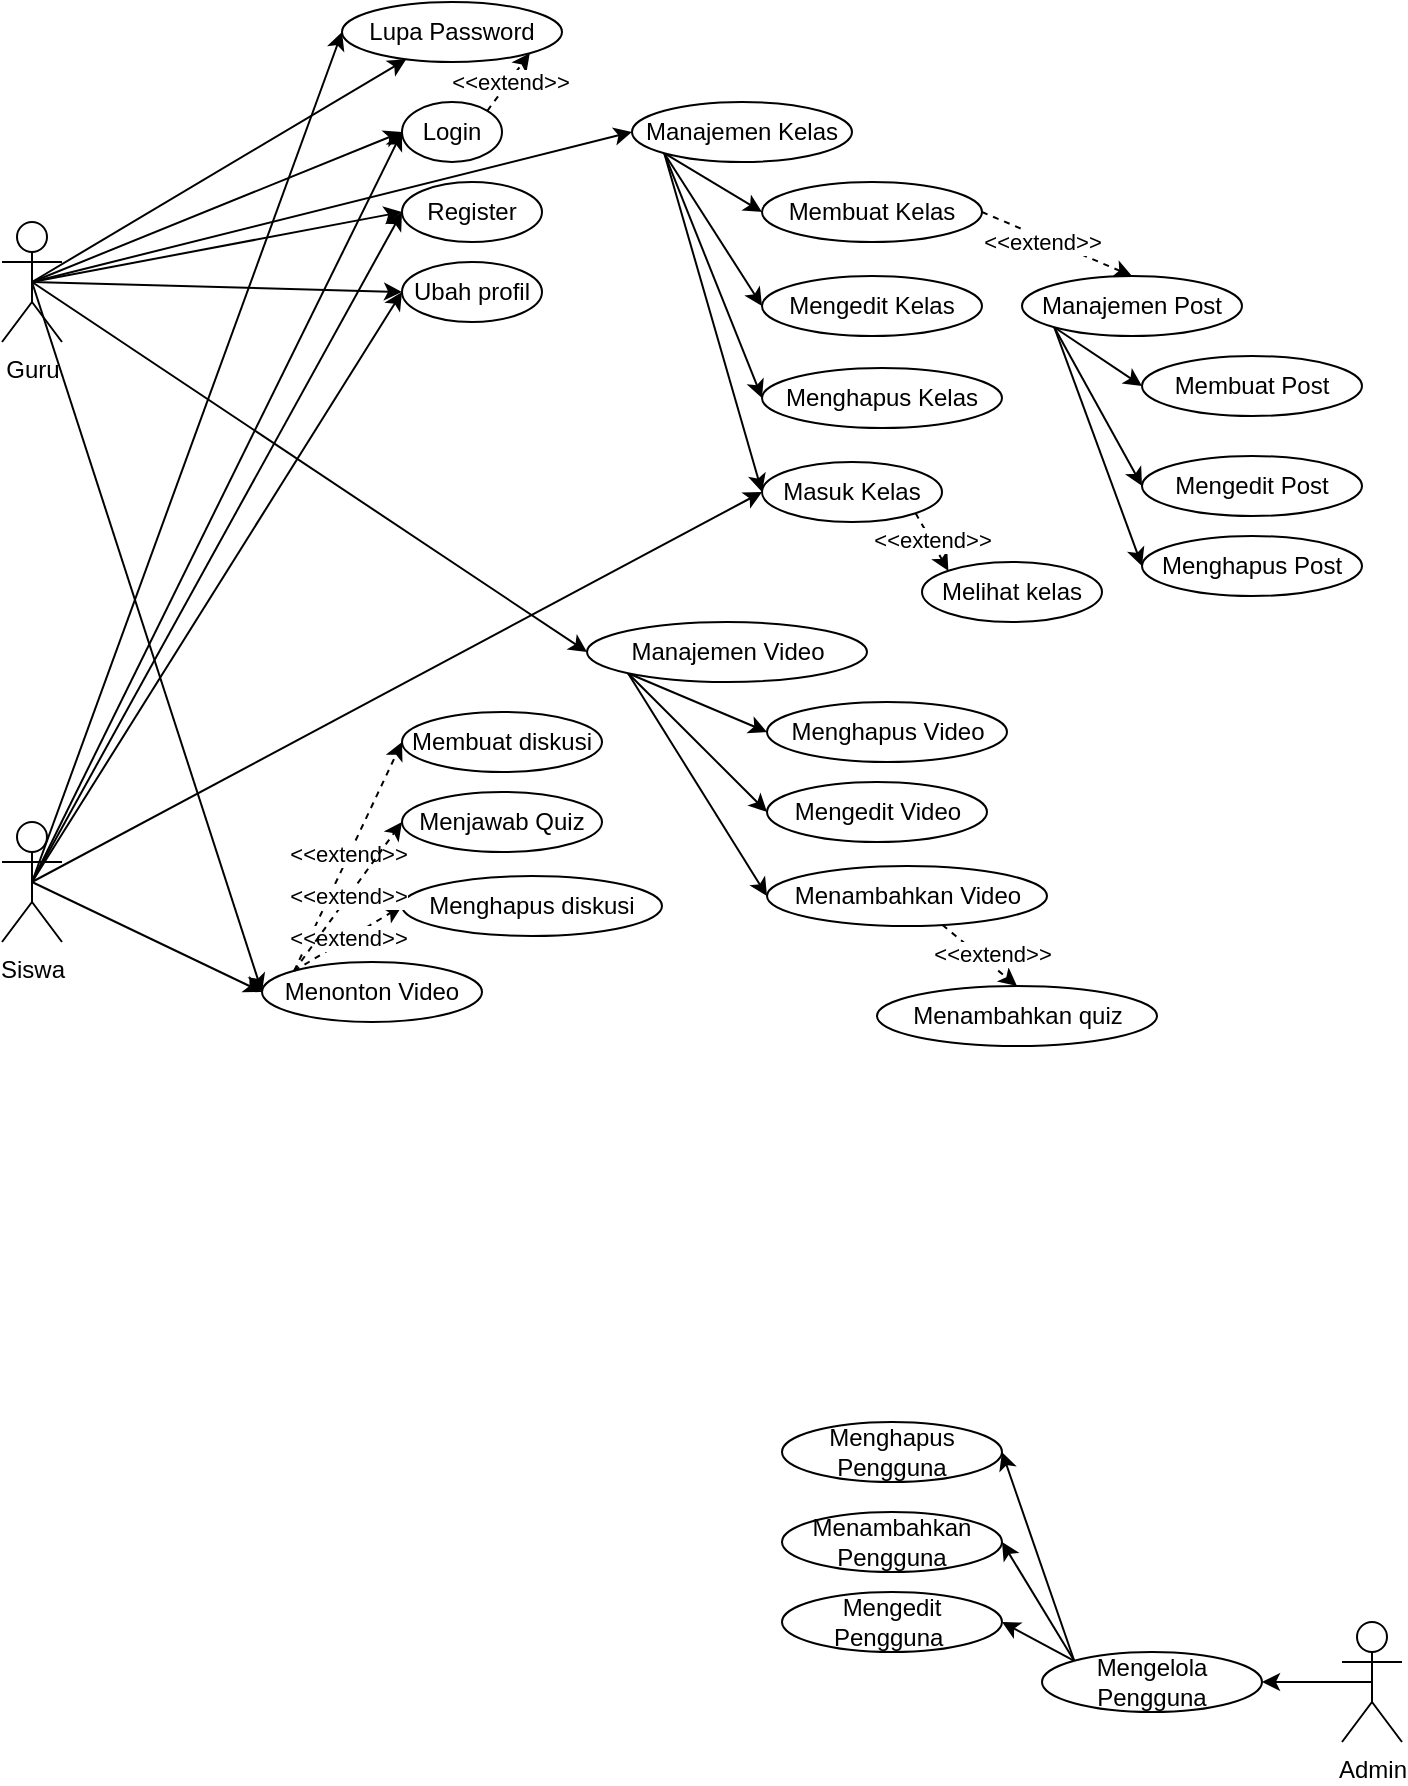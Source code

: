 <mxfile version="24.6.4" type="github" pages="5">
  <diagram name="Use Case Diagram" id="f-cThIh0bMvv7wwQ6LZK">
    <mxGraphModel dx="1049" dy="560" grid="1" gridSize="10" guides="1" tooltips="1" connect="1" arrows="1" fold="1" page="1" pageScale="1" pageWidth="827" pageHeight="1169" math="0" shadow="0">
      <root>
        <mxCell id="0" />
        <mxCell id="1" parent="0" />
        <mxCell id="lS43BdNN7n9LaX_f6iE6-10" style="rounded=0;orthogonalLoop=1;jettySize=auto;html=1;exitX=0.5;exitY=0.5;exitDx=0;exitDy=0;exitPerimeter=0;entryX=0;entryY=0.5;entryDx=0;entryDy=0;" parent="1" source="lS43BdNN7n9LaX_f6iE6-2" target="lS43BdNN7n9LaX_f6iE6-7" edge="1">
          <mxGeometry relative="1" as="geometry" />
        </mxCell>
        <mxCell id="lS43BdNN7n9LaX_f6iE6-11" style="rounded=0;orthogonalLoop=1;jettySize=auto;html=1;exitX=0.5;exitY=0.5;exitDx=0;exitDy=0;exitPerimeter=0;entryX=0;entryY=0.5;entryDx=0;entryDy=0;" parent="1" source="lS43BdNN7n9LaX_f6iE6-2" target="lS43BdNN7n9LaX_f6iE6-1" edge="1">
          <mxGeometry relative="1" as="geometry" />
        </mxCell>
        <mxCell id="lS43BdNN7n9LaX_f6iE6-12" style="rounded=0;orthogonalLoop=1;jettySize=auto;html=1;exitX=0.5;exitY=0.5;exitDx=0;exitDy=0;exitPerimeter=0;" parent="1" source="lS43BdNN7n9LaX_f6iE6-2" target="lS43BdNN7n9LaX_f6iE6-8" edge="1">
          <mxGeometry relative="1" as="geometry" />
        </mxCell>
        <mxCell id="lS43BdNN7n9LaX_f6iE6-48" style="rounded=0;orthogonalLoop=1;jettySize=auto;html=1;exitX=0;exitY=1;exitDx=0;exitDy=0;entryX=0;entryY=0.5;entryDx=0;entryDy=0;" parent="1" source="aN5weHXpLjJ7d-LWtql0-29" target="lS43BdNN7n9LaX_f6iE6-20" edge="1">
          <mxGeometry relative="1" as="geometry" />
        </mxCell>
        <mxCell id="lS43BdNN7n9LaX_f6iE6-49" style="rounded=0;orthogonalLoop=1;jettySize=auto;html=1;exitX=0;exitY=1;exitDx=0;exitDy=0;entryX=0;entryY=0.5;entryDx=0;entryDy=0;" parent="1" source="aN5weHXpLjJ7d-LWtql0-29" target="lS43BdNN7n9LaX_f6iE6-19" edge="1">
          <mxGeometry relative="1" as="geometry" />
        </mxCell>
        <mxCell id="lS43BdNN7n9LaX_f6iE6-50" style="rounded=0;orthogonalLoop=1;jettySize=auto;html=1;exitX=0;exitY=1;exitDx=0;exitDy=0;entryX=0;entryY=0.5;entryDx=0;entryDy=0;" parent="1" source="aN5weHXpLjJ7d-LWtql0-29" target="lS43BdNN7n9LaX_f6iE6-21" edge="1">
          <mxGeometry relative="1" as="geometry" />
        </mxCell>
        <mxCell id="lS43BdNN7n9LaX_f6iE6-52" style="rounded=0;orthogonalLoop=1;jettySize=auto;html=1;exitX=0.5;exitY=0.5;exitDx=0;exitDy=0;exitPerimeter=0;entryX=0;entryY=0.5;entryDx=0;entryDy=0;" parent="1" source="lS43BdNN7n9LaX_f6iE6-2" target="lS43BdNN7n9LaX_f6iE6-18" edge="1">
          <mxGeometry relative="1" as="geometry" />
        </mxCell>
        <mxCell id="lS43BdNN7n9LaX_f6iE6-88" style="rounded=0;orthogonalLoop=1;jettySize=auto;html=1;exitX=0;exitY=1;exitDx=0;exitDy=0;entryX=0;entryY=0.5;entryDx=0;entryDy=0;" parent="1" source="aN5weHXpLjJ7d-LWtql0-31" target="lS43BdNN7n9LaX_f6iE6-84" edge="1">
          <mxGeometry relative="1" as="geometry" />
        </mxCell>
        <mxCell id="lS43BdNN7n9LaX_f6iE6-89" style="rounded=0;orthogonalLoop=1;jettySize=auto;html=1;exitX=0;exitY=1;exitDx=0;exitDy=0;entryX=0;entryY=0.5;entryDx=0;entryDy=0;" parent="1" source="aN5weHXpLjJ7d-LWtql0-31" target="lS43BdNN7n9LaX_f6iE6-85" edge="1">
          <mxGeometry relative="1" as="geometry" />
        </mxCell>
        <mxCell id="lS43BdNN7n9LaX_f6iE6-90" style="rounded=0;orthogonalLoop=1;jettySize=auto;html=1;exitX=0;exitY=1;exitDx=0;exitDy=0;entryX=0;entryY=0.5;entryDx=0;entryDy=0;" parent="1" source="aN5weHXpLjJ7d-LWtql0-31" target="lS43BdNN7n9LaX_f6iE6-86" edge="1">
          <mxGeometry relative="1" as="geometry" />
        </mxCell>
        <mxCell id="lS43BdNN7n9LaX_f6iE6-91" style="rounded=0;orthogonalLoop=1;jettySize=auto;html=1;exitX=0;exitY=1;exitDx=0;exitDy=0;entryX=0;entryY=0.5;entryDx=0;entryDy=0;" parent="1" source="aN5weHXpLjJ7d-LWtql0-31" target="lS43BdNN7n9LaX_f6iE6-87" edge="1">
          <mxGeometry relative="1" as="geometry" />
        </mxCell>
        <mxCell id="lS43BdNN7n9LaX_f6iE6-13" style="rounded=0;orthogonalLoop=1;jettySize=auto;html=1;exitX=0.5;exitY=0.5;exitDx=0;exitDy=0;exitPerimeter=0;entryX=0;entryY=0.5;entryDx=0;entryDy=0;" parent="1" source="lS43BdNN7n9LaX_f6iE6-4" target="lS43BdNN7n9LaX_f6iE6-1" edge="1">
          <mxGeometry relative="1" as="geometry" />
        </mxCell>
        <mxCell id="lS43BdNN7n9LaX_f6iE6-14" style="rounded=0;orthogonalLoop=1;jettySize=auto;html=1;exitX=0.5;exitY=0.5;exitDx=0;exitDy=0;exitPerimeter=0;entryX=0;entryY=0.5;entryDx=0;entryDy=0;" parent="1" source="lS43BdNN7n9LaX_f6iE6-4" target="lS43BdNN7n9LaX_f6iE6-8" edge="1">
          <mxGeometry relative="1" as="geometry" />
        </mxCell>
        <mxCell id="lS43BdNN7n9LaX_f6iE6-15" style="rounded=0;orthogonalLoop=1;jettySize=auto;html=1;exitX=0.5;exitY=0.5;exitDx=0;exitDy=0;exitPerimeter=0;entryX=0;entryY=0.5;entryDx=0;entryDy=0;" parent="1" source="lS43BdNN7n9LaX_f6iE6-4" target="lS43BdNN7n9LaX_f6iE6-7" edge="1">
          <mxGeometry relative="1" as="geometry" />
        </mxCell>
        <mxCell id="lS43BdNN7n9LaX_f6iE6-92" style="rounded=0;orthogonalLoop=1;jettySize=auto;html=1;exitX=0.5;exitY=0.5;exitDx=0;exitDy=0;exitPerimeter=0;entryX=0;entryY=0.5;entryDx=0;entryDy=0;" parent="1" source="lS43BdNN7n9LaX_f6iE6-4" target="lS43BdNN7n9LaX_f6iE6-87" edge="1">
          <mxGeometry relative="1" as="geometry" />
        </mxCell>
        <mxCell id="lS43BdNN7n9LaX_f6iE6-64" style="rounded=0;orthogonalLoop=1;jettySize=auto;html=1;exitX=1;exitY=0;exitDx=0;exitDy=0;dashed=1;entryX=1;entryY=1;entryDx=0;entryDy=0;" parent="1" source="lS43BdNN7n9LaX_f6iE6-1" target="lS43BdNN7n9LaX_f6iE6-8" edge="1">
          <mxGeometry relative="1" as="geometry" />
        </mxCell>
        <mxCell id="lS43BdNN7n9LaX_f6iE6-65" value="&amp;lt;&amp;lt;extend&amp;gt;&amp;gt;" style="edgeLabel;html=1;align=center;verticalAlign=middle;resizable=0;points=[];" parent="lS43BdNN7n9LaX_f6iE6-64" vertex="1" connectable="0">
          <mxGeometry relative="1" as="geometry">
            <mxPoint as="offset" />
          </mxGeometry>
        </mxCell>
        <mxCell id="lS43BdNN7n9LaX_f6iE6-1" value="Login" style="ellipse;whiteSpace=wrap;html=1;" parent="1" vertex="1">
          <mxGeometry x="210" y="70" width="50" height="30" as="geometry" />
        </mxCell>
        <mxCell id="7" style="edgeStyle=none;html=1;exitX=1;exitY=1;exitDx=0;exitDy=0;entryX=0;entryY=0;entryDx=0;entryDy=0;dashed=1;" parent="1" source="lS43BdNN7n9LaX_f6iE6-87" target="6" edge="1">
          <mxGeometry relative="1" as="geometry" />
        </mxCell>
        <mxCell id="aN5weHXpLjJ7d-LWtql0-56" value="&amp;lt;&amp;lt;extend&amp;gt;&amp;gt;" style="edgeLabel;html=1;align=center;verticalAlign=middle;resizable=0;points=[];" vertex="1" connectable="0" parent="7">
          <mxGeometry x="-0.057" y="1" relative="1" as="geometry">
            <mxPoint x="-1" as="offset" />
          </mxGeometry>
        </mxCell>
        <mxCell id="14" style="edgeStyle=none;html=1;exitX=0;exitY=1;exitDx=0;exitDy=0;entryX=0;entryY=0.5;entryDx=0;entryDy=0;" parent="1" source="aN5weHXpLjJ7d-LWtql0-30" target="12" edge="1">
          <mxGeometry relative="1" as="geometry" />
        </mxCell>
        <mxCell id="15" style="edgeStyle=none;html=1;exitX=0;exitY=1;exitDx=0;exitDy=0;entryX=0;entryY=0.5;entryDx=0;entryDy=0;" parent="1" source="aN5weHXpLjJ7d-LWtql0-30" target="13" edge="1">
          <mxGeometry relative="1" as="geometry" />
        </mxCell>
        <mxCell id="25" style="edgeStyle=none;html=1;exitX=0;exitY=1;exitDx=0;exitDy=0;entryX=0;entryY=0.5;entryDx=0;entryDy=0;" parent="1" source="aN5weHXpLjJ7d-LWtql0-30" target="8" edge="1">
          <mxGeometry relative="1" as="geometry" />
        </mxCell>
        <mxCell id="aN5weHXpLjJ7d-LWtql0-35" style="rounded=0;orthogonalLoop=1;jettySize=auto;html=1;exitX=0.5;exitY=0.5;exitDx=0;exitDy=0;exitPerimeter=0;entryX=0;entryY=0.5;entryDx=0;entryDy=0;" edge="1" parent="1" source="lS43BdNN7n9LaX_f6iE6-2" target="aN5weHXpLjJ7d-LWtql0-29">
          <mxGeometry relative="1" as="geometry" />
        </mxCell>
        <mxCell id="aN5weHXpLjJ7d-LWtql0-51" style="rounded=0;orthogonalLoop=1;jettySize=auto;html=1;exitX=0.5;exitY=0.5;exitDx=0;exitDy=0;exitPerimeter=0;entryX=0;entryY=0.5;entryDx=0;entryDy=0;" edge="1" parent="1" source="lS43BdNN7n9LaX_f6iE6-2" target="aN5weHXpLjJ7d-LWtql0-50">
          <mxGeometry relative="1" as="geometry" />
        </mxCell>
        <mxCell id="lS43BdNN7n9LaX_f6iE6-2" value="Guru" style="shape=umlActor;verticalLabelPosition=bottom;verticalAlign=top;html=1;outlineConnect=0;" parent="1" vertex="1">
          <mxGeometry x="10" y="130" width="30" height="60" as="geometry" />
        </mxCell>
        <mxCell id="aN5weHXpLjJ7d-LWtql0-44" style="rounded=0;orthogonalLoop=1;jettySize=auto;html=1;exitX=0.5;exitY=0.5;exitDx=0;exitDy=0;exitPerimeter=0;entryX=0;entryY=0.5;entryDx=0;entryDy=0;" edge="1" parent="1" source="lS43BdNN7n9LaX_f6iE6-4" target="lS43BdNN7n9LaX_f6iE6-18">
          <mxGeometry relative="1" as="geometry" />
        </mxCell>
        <mxCell id="aN5weHXpLjJ7d-LWtql0-52" style="rounded=0;orthogonalLoop=1;jettySize=auto;html=1;exitX=0.5;exitY=0.5;exitDx=0;exitDy=0;exitPerimeter=0;entryX=0;entryY=0.5;entryDx=0;entryDy=0;" edge="1" parent="1" source="lS43BdNN7n9LaX_f6iE6-4" target="aN5weHXpLjJ7d-LWtql0-50">
          <mxGeometry relative="1" as="geometry" />
        </mxCell>
        <mxCell id="lS43BdNN7n9LaX_f6iE6-4" value="Siswa" style="shape=umlActor;verticalLabelPosition=bottom;verticalAlign=top;html=1;outlineConnect=0;" parent="1" vertex="1">
          <mxGeometry x="10" y="430" width="30" height="60" as="geometry" />
        </mxCell>
        <mxCell id="aN5weHXpLjJ7d-LWtql0-42" style="edgeStyle=orthogonalEdgeStyle;rounded=0;orthogonalLoop=1;jettySize=auto;html=1;exitX=0.5;exitY=0.5;exitDx=0;exitDy=0;exitPerimeter=0;" edge="1" parent="1" source="lS43BdNN7n9LaX_f6iE6-5" target="aN5weHXpLjJ7d-LWtql0-28">
          <mxGeometry relative="1" as="geometry">
            <Array as="points" />
          </mxGeometry>
        </mxCell>
        <mxCell id="lS43BdNN7n9LaX_f6iE6-5" value="Admin" style="shape=umlActor;verticalLabelPosition=bottom;verticalAlign=top;html=1;outlineConnect=0;" parent="1" vertex="1">
          <mxGeometry x="680" y="830" width="30" height="60" as="geometry" />
        </mxCell>
        <mxCell id="lS43BdNN7n9LaX_f6iE6-7" value="Register" style="ellipse;whiteSpace=wrap;html=1;" parent="1" vertex="1">
          <mxGeometry x="210" y="110" width="70" height="30" as="geometry" />
        </mxCell>
        <mxCell id="lS43BdNN7n9LaX_f6iE6-8" value="Lupa Password" style="ellipse;whiteSpace=wrap;html=1;" parent="1" vertex="1">
          <mxGeometry x="180" y="20" width="110" height="30" as="geometry" />
        </mxCell>
        <mxCell id="lS43BdNN7n9LaX_f6iE6-24" style="rounded=0;orthogonalLoop=1;jettySize=auto;html=1;exitX=0;exitY=0;exitDx=0;exitDy=0;entryX=0;entryY=0.5;entryDx=0;entryDy=0;dashed=1;" parent="1" source="lS43BdNN7n9LaX_f6iE6-18" target="lS43BdNN7n9LaX_f6iE6-22" edge="1">
          <mxGeometry relative="1" as="geometry" />
        </mxCell>
        <mxCell id="lS43BdNN7n9LaX_f6iE6-25" value="&amp;lt;&amp;lt;extend&amp;gt;&amp;gt;" style="edgeLabel;align=center;verticalAlign=middle;resizable=0;points=[];html=1;labelPosition=center;verticalLabelPosition=middle;rotation=0;" parent="lS43BdNN7n9LaX_f6iE6-24" vertex="1" connectable="0">
          <mxGeometry relative="1" as="geometry">
            <mxPoint y="-2" as="offset" />
          </mxGeometry>
        </mxCell>
        <mxCell id="lS43BdNN7n9LaX_f6iE6-18" value="Menonton Video" style="ellipse;whiteSpace=wrap;html=1;" parent="1" vertex="1">
          <mxGeometry x="140" y="500" width="110" height="30" as="geometry" />
        </mxCell>
        <mxCell id="lS43BdNN7n9LaX_f6iE6-19" value="Menghapus Video" style="ellipse;whiteSpace=wrap;html=1;" parent="1" vertex="1">
          <mxGeometry x="392.5" y="370" width="120" height="30" as="geometry" />
        </mxCell>
        <mxCell id="lS43BdNN7n9LaX_f6iE6-20" value="Mengedit Video" style="ellipse;whiteSpace=wrap;html=1;" parent="1" vertex="1">
          <mxGeometry x="392.5" y="410" width="110" height="30" as="geometry" />
        </mxCell>
        <mxCell id="3" style="edgeStyle=none;html=1;entryX=0.5;entryY=0;entryDx=0;entryDy=0;dashed=1;" parent="1" source="lS43BdNN7n9LaX_f6iE6-21" target="2" edge="1">
          <mxGeometry relative="1" as="geometry" />
        </mxCell>
        <mxCell id="4" value="&amp;lt;&amp;lt;extend&amp;gt;&amp;gt;" style="edgeLabel;html=1;align=center;verticalAlign=middle;resizable=0;points=[];" parent="3" vertex="1" connectable="0">
          <mxGeometry x="0.19" relative="1" as="geometry">
            <mxPoint x="2" y="-4" as="offset" />
          </mxGeometry>
        </mxCell>
        <mxCell id="lS43BdNN7n9LaX_f6iE6-22" value="Membuat diskusi" style="ellipse;whiteSpace=wrap;html=1;" parent="1" vertex="1">
          <mxGeometry x="210" y="375" width="100" height="30" as="geometry" />
        </mxCell>
        <mxCell id="aN5weHXpLjJ7d-LWtql0-54" style="rounded=0;orthogonalLoop=1;jettySize=auto;html=1;exitX=1;exitY=0.5;exitDx=0;exitDy=0;entryX=0.5;entryY=0;entryDx=0;entryDy=0;dashed=1;" edge="1" parent="1" source="lS43BdNN7n9LaX_f6iE6-84" target="aN5weHXpLjJ7d-LWtql0-30">
          <mxGeometry relative="1" as="geometry" />
        </mxCell>
        <mxCell id="aN5weHXpLjJ7d-LWtql0-55" value="&amp;lt;&amp;lt;extend&amp;gt;&amp;gt;" style="edgeLabel;html=1;align=center;verticalAlign=middle;resizable=0;points=[];" vertex="1" connectable="0" parent="aN5weHXpLjJ7d-LWtql0-54">
          <mxGeometry x="0.176" y="-1" relative="1" as="geometry">
            <mxPoint x="-14" y="-5" as="offset" />
          </mxGeometry>
        </mxCell>
        <mxCell id="lS43BdNN7n9LaX_f6iE6-84" value="Membuat Kelas" style="ellipse;whiteSpace=wrap;html=1;fillColor=default;" parent="1" vertex="1">
          <mxGeometry x="390" y="110" width="110" height="30" as="geometry" />
        </mxCell>
        <mxCell id="lS43BdNN7n9LaX_f6iE6-85" value="Mengedit Kelas" style="ellipse;whiteSpace=wrap;html=1;fillColor=default;" parent="1" vertex="1">
          <mxGeometry x="390" y="157" width="110" height="30" as="geometry" />
        </mxCell>
        <mxCell id="lS43BdNN7n9LaX_f6iE6-86" value="Menghapus Kelas" style="ellipse;whiteSpace=wrap;html=1;fillColor=default;" parent="1" vertex="1">
          <mxGeometry x="390" y="203" width="120" height="30" as="geometry" />
        </mxCell>
        <mxCell id="lS43BdNN7n9LaX_f6iE6-87" value="Masuk Kelas" style="ellipse;whiteSpace=wrap;html=1;fillColor=default;" parent="1" vertex="1">
          <mxGeometry x="390" y="250" width="90" height="30" as="geometry" />
        </mxCell>
        <mxCell id="2" value="Menambahkan quiz" style="ellipse;whiteSpace=wrap;html=1;" parent="1" vertex="1">
          <mxGeometry x="447.5" y="512" width="140" height="30" as="geometry" />
        </mxCell>
        <mxCell id="6" value="Melihat kelas" style="ellipse;whiteSpace=wrap;html=1;fillColor=default;" parent="1" vertex="1">
          <mxGeometry x="470" y="300" width="90" height="30" as="geometry" />
        </mxCell>
        <mxCell id="8" value="Membuat Post" style="ellipse;whiteSpace=wrap;html=1;fillColor=default;" parent="1" vertex="1">
          <mxGeometry x="580" y="197" width="110" height="30" as="geometry" />
        </mxCell>
        <mxCell id="12" value="Mengedit Post" style="ellipse;whiteSpace=wrap;html=1;fillColor=default;" parent="1" vertex="1">
          <mxGeometry x="580" y="247" width="110" height="30" as="geometry" />
        </mxCell>
        <mxCell id="13" value="Menghapus Post" style="ellipse;whiteSpace=wrap;html=1;fillColor=default;" parent="1" vertex="1">
          <mxGeometry x="580" y="287" width="110" height="30" as="geometry" />
        </mxCell>
        <mxCell id="16" value="Menghapus diskusi" style="ellipse;whiteSpace=wrap;html=1;" parent="1" vertex="1">
          <mxGeometry x="210" y="457" width="130" height="30" as="geometry" />
        </mxCell>
        <mxCell id="17" style="rounded=0;orthogonalLoop=1;jettySize=auto;html=1;exitX=0;exitY=0;exitDx=0;exitDy=0;entryX=0;entryY=0.5;entryDx=0;entryDy=0;dashed=1;" parent="1" source="lS43BdNN7n9LaX_f6iE6-18" target="16" edge="1">
          <mxGeometry relative="1" as="geometry">
            <mxPoint x="479" y="440" as="sourcePoint" />
            <mxPoint x="510" y="510" as="targetPoint" />
          </mxGeometry>
        </mxCell>
        <mxCell id="18" value="&amp;lt;&amp;lt;extend&amp;gt;&amp;gt;" style="edgeLabel;align=center;verticalAlign=middle;resizable=0;points=[];html=1;labelPosition=center;verticalLabelPosition=middle;rotation=0;" parent="17" vertex="1" connectable="0">
          <mxGeometry relative="1" as="geometry">
            <mxPoint as="offset" />
          </mxGeometry>
        </mxCell>
        <mxCell id="aN5weHXpLjJ7d-LWtql0-39" style="rounded=0;orthogonalLoop=1;jettySize=auto;html=1;exitX=0;exitY=0;exitDx=0;exitDy=0;entryX=1;entryY=0.5;entryDx=0;entryDy=0;" edge="1" parent="1" source="aN5weHXpLjJ7d-LWtql0-28" target="aN5weHXpLjJ7d-LWtql0-36">
          <mxGeometry relative="1" as="geometry" />
        </mxCell>
        <mxCell id="aN5weHXpLjJ7d-LWtql0-40" style="rounded=0;orthogonalLoop=1;jettySize=auto;html=1;exitX=0;exitY=0;exitDx=0;exitDy=0;entryX=1;entryY=0.5;entryDx=0;entryDy=0;" edge="1" parent="1" source="aN5weHXpLjJ7d-LWtql0-28" target="aN5weHXpLjJ7d-LWtql0-37">
          <mxGeometry relative="1" as="geometry" />
        </mxCell>
        <mxCell id="aN5weHXpLjJ7d-LWtql0-41" style="rounded=0;orthogonalLoop=1;jettySize=auto;html=1;exitX=0;exitY=0;exitDx=0;exitDy=0;entryX=1;entryY=0.5;entryDx=0;entryDy=0;" edge="1" parent="1" source="aN5weHXpLjJ7d-LWtql0-28" target="aN5weHXpLjJ7d-LWtql0-38">
          <mxGeometry relative="1" as="geometry" />
        </mxCell>
        <mxCell id="aN5weHXpLjJ7d-LWtql0-28" value="Mengelola Pengguna" style="ellipse;whiteSpace=wrap;html=1;fillColor=default;" vertex="1" parent="1">
          <mxGeometry x="530" y="845" width="110" height="30" as="geometry" />
        </mxCell>
        <mxCell id="aN5weHXpLjJ7d-LWtql0-29" value="Manajemen Video" style="ellipse;whiteSpace=wrap;html=1;" vertex="1" parent="1">
          <mxGeometry x="302.5" y="330" width="140" height="30" as="geometry" />
        </mxCell>
        <mxCell id="aN5weHXpLjJ7d-LWtql0-30" value="Manajemen Post" style="ellipse;whiteSpace=wrap;html=1;fillColor=default;" vertex="1" parent="1">
          <mxGeometry x="520" y="157" width="110" height="30" as="geometry" />
        </mxCell>
        <mxCell id="aN5weHXpLjJ7d-LWtql0-34" value="" style="rounded=0;orthogonalLoop=1;jettySize=auto;html=1;exitX=0.5;exitY=0.5;exitDx=0;exitDy=0;exitPerimeter=0;entryX=0;entryY=0.5;entryDx=0;entryDy=0;" edge="1" parent="1" source="lS43BdNN7n9LaX_f6iE6-2" target="aN5weHXpLjJ7d-LWtql0-31">
          <mxGeometry relative="1" as="geometry">
            <mxPoint x="25" y="160" as="sourcePoint" />
            <mxPoint x="390" y="172" as="targetPoint" />
          </mxGeometry>
        </mxCell>
        <mxCell id="aN5weHXpLjJ7d-LWtql0-31" value="Manajemen Kelas" style="ellipse;whiteSpace=wrap;html=1;fillColor=default;" vertex="1" parent="1">
          <mxGeometry x="325" y="70" width="110" height="30" as="geometry" />
        </mxCell>
        <mxCell id="aN5weHXpLjJ7d-LWtql0-36" value="Menambahkan Pengguna" style="ellipse;whiteSpace=wrap;html=1;fillColor=default;" vertex="1" parent="1">
          <mxGeometry x="400" y="775" width="110" height="30" as="geometry" />
        </mxCell>
        <mxCell id="aN5weHXpLjJ7d-LWtql0-37" value="Menghapus&lt;div&gt;Pengguna&lt;/div&gt;" style="ellipse;whiteSpace=wrap;html=1;fillColor=default;" vertex="1" parent="1">
          <mxGeometry x="400" y="730" width="110" height="30" as="geometry" />
        </mxCell>
        <mxCell id="aN5weHXpLjJ7d-LWtql0-38" value="Mengedit Pengguna&amp;nbsp;" style="ellipse;whiteSpace=wrap;html=1;fillColor=default;" vertex="1" parent="1">
          <mxGeometry x="400" y="815" width="110" height="30" as="geometry" />
        </mxCell>
        <mxCell id="lS43BdNN7n9LaX_f6iE6-21" value="Menambahkan Video" style="ellipse;whiteSpace=wrap;html=1;" parent="1" vertex="1">
          <mxGeometry x="392.5" y="452" width="140" height="30" as="geometry" />
        </mxCell>
        <mxCell id="aN5weHXpLjJ7d-LWtql0-46" style="rounded=0;orthogonalLoop=1;jettySize=auto;html=1;exitX=0;exitY=0;exitDx=0;exitDy=0;dashed=1;entryX=0;entryY=0.5;entryDx=0;entryDy=0;" edge="1" parent="1" source="lS43BdNN7n9LaX_f6iE6-18" target="aN5weHXpLjJ7d-LWtql0-48">
          <mxGeometry relative="1" as="geometry">
            <mxPoint x="216" y="532" as="sourcePoint" />
            <mxPoint x="280" y="540" as="targetPoint" />
          </mxGeometry>
        </mxCell>
        <mxCell id="aN5weHXpLjJ7d-LWtql0-47" value="&amp;lt;&amp;lt;extend&amp;gt;&amp;gt;" style="edgeLabel;align=center;verticalAlign=middle;resizable=0;points=[];html=1;labelPosition=center;verticalLabelPosition=middle;rotation=0;" vertex="1" connectable="0" parent="aN5weHXpLjJ7d-LWtql0-46">
          <mxGeometry relative="1" as="geometry">
            <mxPoint as="offset" />
          </mxGeometry>
        </mxCell>
        <mxCell id="aN5weHXpLjJ7d-LWtql0-48" value="Menjawab Quiz" style="ellipse;whiteSpace=wrap;html=1;" vertex="1" parent="1">
          <mxGeometry x="210" y="415" width="100" height="30" as="geometry" />
        </mxCell>
        <mxCell id="aN5weHXpLjJ7d-LWtql0-50" value="Ubah profil" style="ellipse;whiteSpace=wrap;html=1;" vertex="1" parent="1">
          <mxGeometry x="210" y="150" width="70" height="30" as="geometry" />
        </mxCell>
      </root>
    </mxGraphModel>
  </diagram>
  <diagram id="QW9-7pE7JItVPyQwXhW9" name="Sequence Diagram">
    <mxGraphModel dx="1259" dy="672" grid="1" gridSize="10" guides="1" tooltips="1" connect="1" arrows="1" fold="1" page="1" pageScale="1" pageWidth="2800" pageHeight="3400" math="0" shadow="0">
      <root>
        <mxCell id="0" />
        <mxCell id="1" parent="0" />
      </root>
    </mxGraphModel>
  </diagram>
  <diagram id="bCdh7f_w2w8CA5pZz5ZZ" name="Activity Diagram">
    <mxGraphModel dx="4197" dy="2240" grid="1" gridSize="10" guides="1" tooltips="1" connect="1" arrows="1" fold="1" page="1" pageScale="1" pageWidth="2800" pageHeight="3400" math="0" shadow="0">
      <root>
        <mxCell id="0" />
        <mxCell id="1" parent="0" />
        <mxCell id="Y_2l3GwDeufLtL1iD-jn-1" value="Login" style="swimlane;childLayout=stackLayout;resizeParent=1;resizeParentMax=0;startSize=20;html=1;" vertex="1" parent="1">
          <mxGeometry x="70" y="80" width="470" height="570" as="geometry" />
        </mxCell>
        <mxCell id="Y_2l3GwDeufLtL1iD-jn-2" value="user" style="swimlane;startSize=20;html=1;" vertex="1" parent="Y_2l3GwDeufLtL1iD-jn-1">
          <mxGeometry y="20" width="160" height="550" as="geometry" />
        </mxCell>
        <mxCell id="Y_2l3GwDeufLtL1iD-jn-3" value="" style="ellipse;whiteSpace=wrap;html=1;aspect=fixed;fillColor=#333333;" vertex="1" parent="Y_2l3GwDeufLtL1iD-jn-2">
          <mxGeometry x="70" y="46" width="36" height="36" as="geometry" />
        </mxCell>
        <mxCell id="Y_2l3GwDeufLtL1iD-jn-4" value="&lt;font style=&quot;font-size: 9px;&quot;&gt;mengisi form login&lt;/font&gt;" style="rounded=0;whiteSpace=wrap;html=1;" vertex="1" parent="Y_2l3GwDeufLtL1iD-jn-2">
          <mxGeometry x="28.5" y="120" width="120" height="30" as="geometry" />
        </mxCell>
        <mxCell id="Y_2l3GwDeufLtL1iD-jn-5" value="" style="ellipse;html=1;shape=endState;fillColor=#333333;strokeColor=#333333;" vertex="1" parent="Y_2l3GwDeufLtL1iD-jn-2">
          <mxGeometry x="71" y="402.5" width="35" height="35" as="geometry" />
        </mxCell>
        <mxCell id="Y_2l3GwDeufLtL1iD-jn-6" value="sistem" style="swimlane;startSize=20;html=1;" vertex="1" parent="Y_2l3GwDeufLtL1iD-jn-1">
          <mxGeometry x="160" y="20" width="160" height="550" as="geometry" />
        </mxCell>
        <mxCell id="Y_2l3GwDeufLtL1iD-jn-7" value="&lt;font style=&quot;font-size: 9px;&quot;&gt;menampilkan screen login&lt;/font&gt;" style="rounded=0;whiteSpace=wrap;html=1;" vertex="1" parent="Y_2l3GwDeufLtL1iD-jn-6">
          <mxGeometry x="20" y="49" width="120" height="30" as="geometry" />
        </mxCell>
        <mxCell id="Y_2l3GwDeufLtL1iD-jn-8" value="&lt;font style=&quot;font-size: 9px;&quot;&gt;menampilkan pesan error&lt;/font&gt;" style="rounded=0;whiteSpace=wrap;html=1;" vertex="1" parent="Y_2l3GwDeufLtL1iD-jn-6">
          <mxGeometry x="20" y="170" width="120" height="40" as="geometry" />
        </mxCell>
        <mxCell id="Y_2l3GwDeufLtL1iD-jn-9" value="&lt;font style=&quot;font-size: 9px;&quot;&gt;menampilkan screen home&lt;/font&gt;&lt;div&gt;&lt;font style=&quot;font-size: 9px;&quot;&gt;siswa&lt;/font&gt;&lt;/div&gt;" style="rounded=0;whiteSpace=wrap;html=1;" vertex="1" parent="Y_2l3GwDeufLtL1iD-jn-6">
          <mxGeometry x="20" y="400" width="120" height="40" as="geometry" />
        </mxCell>
        <mxCell id="Y_2l3GwDeufLtL1iD-jn-10" value="database" style="swimlane;startSize=20;html=1;" vertex="1" parent="Y_2l3GwDeufLtL1iD-jn-1">
          <mxGeometry x="320" y="20" width="150" height="550" as="geometry" />
        </mxCell>
        <mxCell id="Y_2l3GwDeufLtL1iD-jn-11" style="edgeStyle=orthogonalEdgeStyle;rounded=1;orthogonalLoop=1;jettySize=auto;html=1;entryX=1;entryY=0.5;entryDx=0;entryDy=0;curved=0;exitX=1;exitY=0.5;exitDx=0;exitDy=0;" edge="1" parent="Y_2l3GwDeufLtL1iD-jn-10" source="Y_2l3GwDeufLtL1iD-jn-18" target="Y_2l3GwDeufLtL1iD-jn-21">
          <mxGeometry relative="1" as="geometry">
            <Array as="points">
              <mxPoint x="130" y="260" />
              <mxPoint x="130" y="350" />
            </Array>
          </mxGeometry>
        </mxCell>
        <mxCell id="Y_2l3GwDeufLtL1iD-jn-12" value="Ya" style="edgeLabel;html=1;align=center;verticalAlign=middle;resizable=0;points=[];" vertex="1" connectable="0" parent="Y_2l3GwDeufLtL1iD-jn-11">
          <mxGeometry x="-0.851" relative="1" as="geometry">
            <mxPoint x="9" y="50" as="offset" />
          </mxGeometry>
        </mxCell>
        <mxCell id="Y_2l3GwDeufLtL1iD-jn-13" value="&lt;font style=&quot;font-size: 9px;&quot;&gt;mengirim data ke backend&lt;/font&gt;" style="rounded=0;whiteSpace=wrap;html=1;" vertex="1" parent="Y_2l3GwDeufLtL1iD-jn-10">
          <mxGeometry x="-140" y="240" width="120" height="40" as="geometry" />
        </mxCell>
        <mxCell id="Y_2l3GwDeufLtL1iD-jn-14" value="&lt;font style=&quot;font-size: 9px;&quot;&gt;menekan tombol login&lt;/font&gt;" style="rounded=0;whiteSpace=wrap;html=1;" vertex="1" parent="Y_2l3GwDeufLtL1iD-jn-10">
          <mxGeometry x="-291.5" y="240" width="120" height="40" as="geometry" />
        </mxCell>
        <mxCell id="Y_2l3GwDeufLtL1iD-jn-15" style="edgeStyle=orthogonalEdgeStyle;rounded=0;orthogonalLoop=1;jettySize=auto;html=1;" edge="1" parent="Y_2l3GwDeufLtL1iD-jn-10" target="Y_2l3GwDeufLtL1iD-jn-14">
          <mxGeometry relative="1" as="geometry">
            <mxPoint x="-231.5" y="130" as="sourcePoint" />
          </mxGeometry>
        </mxCell>
        <mxCell id="Y_2l3GwDeufLtL1iD-jn-16" style="edgeStyle=orthogonalEdgeStyle;rounded=0;orthogonalLoop=1;jettySize=auto;html=1;" edge="1" parent="Y_2l3GwDeufLtL1iD-jn-10" source="Y_2l3GwDeufLtL1iD-jn-14" target="Y_2l3GwDeufLtL1iD-jn-13">
          <mxGeometry relative="1" as="geometry" />
        </mxCell>
        <mxCell id="Y_2l3GwDeufLtL1iD-jn-17" style="edgeStyle=orthogonalEdgeStyle;rounded=1;orthogonalLoop=1;jettySize=auto;html=1;exitX=1;exitY=0.5;exitDx=0;exitDy=0;curved=0;entryX=0;entryY=0.5;entryDx=0;entryDy=0;" edge="1" parent="Y_2l3GwDeufLtL1iD-jn-10" source="Y_2l3GwDeufLtL1iD-jn-13" target="Y_2l3GwDeufLtL1iD-jn-18">
          <mxGeometry relative="1" as="geometry">
            <mxPoint x="60" y="270" as="targetPoint" />
          </mxGeometry>
        </mxCell>
        <mxCell id="Y_2l3GwDeufLtL1iD-jn-18" value="&lt;font style=&quot;font-size: 9px;&quot;&gt;data user&amp;nbsp;&lt;/font&gt;&lt;div style=&quot;font-size: 9px;&quot;&gt;&lt;font style=&quot;font-size: 9px;&quot;&gt;benar?&lt;/font&gt;&lt;/div&gt;" style="rhombus;whiteSpace=wrap;html=1;" vertex="1" parent="Y_2l3GwDeufLtL1iD-jn-10">
          <mxGeometry x="30" y="220" width="80" height="80" as="geometry" />
        </mxCell>
        <mxCell id="Y_2l3GwDeufLtL1iD-jn-19" style="edgeStyle=orthogonalEdgeStyle;rounded=0;orthogonalLoop=1;jettySize=auto;html=1;entryX=1;entryY=0.5;entryDx=0;entryDy=0;" edge="1" parent="Y_2l3GwDeufLtL1iD-jn-10" source="Y_2l3GwDeufLtL1iD-jn-21" target="Y_2l3GwDeufLtL1iD-jn-22">
          <mxGeometry relative="1" as="geometry" />
        </mxCell>
        <mxCell id="Y_2l3GwDeufLtL1iD-jn-20" value="Ya" style="edgeLabel;html=1;align=center;verticalAlign=middle;resizable=0;points=[];" vertex="1" connectable="0" parent="Y_2l3GwDeufLtL1iD-jn-19">
          <mxGeometry x="-0.514" y="-2" relative="1" as="geometry">
            <mxPoint as="offset" />
          </mxGeometry>
        </mxCell>
        <mxCell id="Y_2l3GwDeufLtL1iD-jn-21" value="&lt;font size=&quot;1&quot;&gt;user adalah guru?&lt;/font&gt;" style="rhombus;whiteSpace=wrap;html=1;" vertex="1" parent="Y_2l3GwDeufLtL1iD-jn-10">
          <mxGeometry x="30" y="310" width="80" height="80" as="geometry" />
        </mxCell>
        <mxCell id="Y_2l3GwDeufLtL1iD-jn-22" value="&lt;font style=&quot;font-size: 9px;&quot;&gt;menampilkan screen home&lt;/font&gt;&lt;div&gt;&lt;font style=&quot;font-size: 9px;&quot;&gt;guru&lt;/font&gt;&lt;/div&gt;" style="rounded=0;whiteSpace=wrap;html=1;" vertex="1" parent="Y_2l3GwDeufLtL1iD-jn-10">
          <mxGeometry x="-140" y="330" width="120" height="40" as="geometry" />
        </mxCell>
        <mxCell id="Y_2l3GwDeufLtL1iD-jn-23" value="" style="edgeStyle=orthogonalEdgeStyle;rounded=1;orthogonalLoop=1;jettySize=auto;html=1;curved=0;" edge="1" parent="Y_2l3GwDeufLtL1iD-jn-1" source="Y_2l3GwDeufLtL1iD-jn-3" target="Y_2l3GwDeufLtL1iD-jn-7">
          <mxGeometry relative="1" as="geometry" />
        </mxCell>
        <mxCell id="Y_2l3GwDeufLtL1iD-jn-24" style="edgeStyle=orthogonalEdgeStyle;rounded=1;orthogonalLoop=1;jettySize=auto;html=1;exitX=0.5;exitY=1;exitDx=0;exitDy=0;entryX=1;entryY=0.5;entryDx=0;entryDy=0;curved=0;" edge="1" parent="Y_2l3GwDeufLtL1iD-jn-1" source="Y_2l3GwDeufLtL1iD-jn-7" target="Y_2l3GwDeufLtL1iD-jn-4">
          <mxGeometry relative="1" as="geometry" />
        </mxCell>
        <mxCell id="Y_2l3GwDeufLtL1iD-jn-25" style="edgeStyle=orthogonalEdgeStyle;rounded=1;orthogonalLoop=1;jettySize=auto;html=1;exitX=0.5;exitY=0;exitDx=0;exitDy=0;entryX=1;entryY=0.5;entryDx=0;entryDy=0;curved=0;" edge="1" parent="Y_2l3GwDeufLtL1iD-jn-1" source="Y_2l3GwDeufLtL1iD-jn-18" target="Y_2l3GwDeufLtL1iD-jn-8">
          <mxGeometry relative="1" as="geometry" />
        </mxCell>
        <mxCell id="Y_2l3GwDeufLtL1iD-jn-26" value="Tidak" style="edgeLabel;html=1;align=center;verticalAlign=middle;resizable=0;points=[];" vertex="1" connectable="0" parent="Y_2l3GwDeufLtL1iD-jn-25">
          <mxGeometry x="-0.283" relative="1" as="geometry">
            <mxPoint x="7" y="30" as="offset" />
          </mxGeometry>
        </mxCell>
        <mxCell id="Y_2l3GwDeufLtL1iD-jn-27" style="edgeStyle=orthogonalEdgeStyle;rounded=1;orthogonalLoop=1;jettySize=auto;html=1;exitX=0.5;exitY=0;exitDx=0;exitDy=0;entryX=1;entryY=0.5;entryDx=0;entryDy=0;curved=0;" edge="1" parent="Y_2l3GwDeufLtL1iD-jn-1" source="Y_2l3GwDeufLtL1iD-jn-8" target="Y_2l3GwDeufLtL1iD-jn-4">
          <mxGeometry relative="1" as="geometry" />
        </mxCell>
        <mxCell id="Y_2l3GwDeufLtL1iD-jn-28" style="edgeStyle=orthogonalEdgeStyle;rounded=1;orthogonalLoop=1;jettySize=auto;html=1;entryX=1;entryY=0.5;entryDx=0;entryDy=0;curved=0;" edge="1" parent="Y_2l3GwDeufLtL1iD-jn-1" source="Y_2l3GwDeufLtL1iD-jn-22" target="Y_2l3GwDeufLtL1iD-jn-5">
          <mxGeometry relative="1" as="geometry" />
        </mxCell>
        <mxCell id="Y_2l3GwDeufLtL1iD-jn-29" style="edgeStyle=orthogonalEdgeStyle;rounded=0;orthogonalLoop=1;jettySize=auto;html=1;entryX=1;entryY=0.5;entryDx=0;entryDy=0;" edge="1" parent="Y_2l3GwDeufLtL1iD-jn-1" source="Y_2l3GwDeufLtL1iD-jn-9" target="Y_2l3GwDeufLtL1iD-jn-5">
          <mxGeometry relative="1" as="geometry" />
        </mxCell>
        <mxCell id="Y_2l3GwDeufLtL1iD-jn-30" style="edgeStyle=orthogonalEdgeStyle;rounded=1;orthogonalLoop=1;jettySize=auto;html=1;entryX=1;entryY=0.5;entryDx=0;entryDy=0;curved=0;" edge="1" parent="Y_2l3GwDeufLtL1iD-jn-1" source="Y_2l3GwDeufLtL1iD-jn-21" target="Y_2l3GwDeufLtL1iD-jn-9">
          <mxGeometry relative="1" as="geometry">
            <Array as="points">
              <mxPoint x="390" y="440" />
            </Array>
          </mxGeometry>
        </mxCell>
        <mxCell id="Y_2l3GwDeufLtL1iD-jn-31" value="Tidak" style="edgeLabel;html=1;align=center;verticalAlign=middle;resizable=0;points=[];" vertex="1" connectable="0" parent="Y_2l3GwDeufLtL1iD-jn-30">
          <mxGeometry x="0.322" y="-1" relative="1" as="geometry">
            <mxPoint as="offset" />
          </mxGeometry>
        </mxCell>
        <mxCell id="Y_2l3GwDeufLtL1iD-jn-32" value="Pendaftaran akun" style="swimlane;childLayout=stackLayout;resizeParent=1;resizeParentMax=0;startSize=20;html=1;" vertex="1" parent="1">
          <mxGeometry x="590" y="80" width="470" height="420" as="geometry" />
        </mxCell>
        <mxCell id="Y_2l3GwDeufLtL1iD-jn-33" value="user" style="swimlane;startSize=20;html=1;" vertex="1" parent="Y_2l3GwDeufLtL1iD-jn-32">
          <mxGeometry y="20" width="160" height="400" as="geometry" />
        </mxCell>
        <mxCell id="Y_2l3GwDeufLtL1iD-jn-34" value="" style="ellipse;whiteSpace=wrap;html=1;aspect=fixed;fillColor=#333333;" vertex="1" parent="Y_2l3GwDeufLtL1iD-jn-33">
          <mxGeometry x="70" y="46" width="36" height="36" as="geometry" />
        </mxCell>
        <mxCell id="Y_2l3GwDeufLtL1iD-jn-35" value="&lt;font style=&quot;font-size: 9px;&quot;&gt;mengisi form register&lt;/font&gt;" style="rounded=0;whiteSpace=wrap;html=1;" vertex="1" parent="Y_2l3GwDeufLtL1iD-jn-33">
          <mxGeometry x="28.5" y="120" width="120" height="30" as="geometry" />
        </mxCell>
        <mxCell id="Y_2l3GwDeufLtL1iD-jn-36" value="&lt;font style=&quot;font-size: 9px;&quot;&gt;menekan tombol register&lt;/font&gt;" style="rounded=0;whiteSpace=wrap;html=1;" vertex="1" parent="Y_2l3GwDeufLtL1iD-jn-33">
          <mxGeometry x="28.5" y="260" width="120" height="40" as="geometry" />
        </mxCell>
        <mxCell id="Y_2l3GwDeufLtL1iD-jn-37" style="edgeStyle=orthogonalEdgeStyle;rounded=0;orthogonalLoop=1;jettySize=auto;html=1;" edge="1" parent="Y_2l3GwDeufLtL1iD-jn-33" source="Y_2l3GwDeufLtL1iD-jn-35" target="Y_2l3GwDeufLtL1iD-jn-36">
          <mxGeometry relative="1" as="geometry" />
        </mxCell>
        <mxCell id="Y_2l3GwDeufLtL1iD-jn-38" value="" style="ellipse;html=1;shape=endState;fillColor=#333333;strokeColor=#333333;" vertex="1" parent="Y_2l3GwDeufLtL1iD-jn-33">
          <mxGeometry x="71" y="342.5" width="35" height="35" as="geometry" />
        </mxCell>
        <mxCell id="Y_2l3GwDeufLtL1iD-jn-39" value="sistem" style="swimlane;startSize=20;html=1;" vertex="1" parent="Y_2l3GwDeufLtL1iD-jn-32">
          <mxGeometry x="160" y="20" width="160" height="400" as="geometry" />
        </mxCell>
        <mxCell id="Y_2l3GwDeufLtL1iD-jn-40" value="&lt;font style=&quot;font-size: 9px;&quot;&gt;menampilkan screen register&lt;/font&gt;" style="rounded=0;whiteSpace=wrap;html=1;" vertex="1" parent="Y_2l3GwDeufLtL1iD-jn-39">
          <mxGeometry x="10" y="49" width="140" height="31" as="geometry" />
        </mxCell>
        <mxCell id="Y_2l3GwDeufLtL1iD-jn-41" value="&lt;font style=&quot;font-size: 9px;&quot;&gt;mengirim data ke backend&lt;/font&gt;" style="rounded=0;whiteSpace=wrap;html=1;" vertex="1" parent="Y_2l3GwDeufLtL1iD-jn-39">
          <mxGeometry x="20" y="260" width="120" height="40" as="geometry" />
        </mxCell>
        <mxCell id="Y_2l3GwDeufLtL1iD-jn-42" value="&lt;font style=&quot;font-size: 9px;&quot;&gt;menampilkan pesan error&lt;/font&gt;" style="rounded=0;whiteSpace=wrap;html=1;" vertex="1" parent="Y_2l3GwDeufLtL1iD-jn-39">
          <mxGeometry x="20" y="170" width="120" height="40" as="geometry" />
        </mxCell>
        <mxCell id="Y_2l3GwDeufLtL1iD-jn-43" value="&lt;font style=&quot;font-size: 9px;&quot;&gt;menampilkan screen login&lt;/font&gt;" style="rounded=0;whiteSpace=wrap;html=1;" vertex="1" parent="Y_2l3GwDeufLtL1iD-jn-39">
          <mxGeometry x="20" y="340" width="120" height="40" as="geometry" />
        </mxCell>
        <mxCell id="Y_2l3GwDeufLtL1iD-jn-44" value="database" style="swimlane;startSize=20;html=1;" vertex="1" parent="Y_2l3GwDeufLtL1iD-jn-32">
          <mxGeometry x="320" y="20" width="150" height="400" as="geometry" />
        </mxCell>
        <mxCell id="Y_2l3GwDeufLtL1iD-jn-45" value="&lt;font style=&quot;font-size: 9px;&quot;&gt;data&amp;nbsp;&lt;/font&gt;&lt;div style=&quot;font-size: 9px;&quot;&gt;&lt;font style=&quot;font-size: 9px;&quot;&gt;ditambahkan ke databse&lt;/font&gt;&lt;/div&gt;" style="rhombus;whiteSpace=wrap;html=1;" vertex="1" parent="Y_2l3GwDeufLtL1iD-jn-44">
          <mxGeometry x="30" y="240" width="80" height="80" as="geometry" />
        </mxCell>
        <mxCell id="Y_2l3GwDeufLtL1iD-jn-46" value="" style="edgeStyle=orthogonalEdgeStyle;rounded=1;orthogonalLoop=1;jettySize=auto;html=1;curved=0;" edge="1" parent="Y_2l3GwDeufLtL1iD-jn-32" source="Y_2l3GwDeufLtL1iD-jn-34" target="Y_2l3GwDeufLtL1iD-jn-40">
          <mxGeometry relative="1" as="geometry" />
        </mxCell>
        <mxCell id="Y_2l3GwDeufLtL1iD-jn-47" style="edgeStyle=orthogonalEdgeStyle;rounded=1;orthogonalLoop=1;jettySize=auto;html=1;exitX=0.5;exitY=1;exitDx=0;exitDy=0;entryX=1;entryY=0.5;entryDx=0;entryDy=0;curved=0;" edge="1" parent="Y_2l3GwDeufLtL1iD-jn-32" source="Y_2l3GwDeufLtL1iD-jn-40" target="Y_2l3GwDeufLtL1iD-jn-35">
          <mxGeometry relative="1" as="geometry" />
        </mxCell>
        <mxCell id="Y_2l3GwDeufLtL1iD-jn-48" style="edgeStyle=orthogonalEdgeStyle;rounded=1;orthogonalLoop=1;jettySize=auto;html=1;exitX=1;exitY=0.5;exitDx=0;exitDy=0;curved=0;entryX=0;entryY=0.5;entryDx=0;entryDy=0;" edge="1" parent="Y_2l3GwDeufLtL1iD-jn-32" source="Y_2l3GwDeufLtL1iD-jn-41" target="Y_2l3GwDeufLtL1iD-jn-45">
          <mxGeometry relative="1" as="geometry">
            <mxPoint x="380" y="290" as="targetPoint" />
          </mxGeometry>
        </mxCell>
        <mxCell id="Y_2l3GwDeufLtL1iD-jn-49" style="edgeStyle=orthogonalEdgeStyle;rounded=1;orthogonalLoop=1;jettySize=auto;html=1;exitX=0.5;exitY=0;exitDx=0;exitDy=0;entryX=1;entryY=0.5;entryDx=0;entryDy=0;curved=0;" edge="1" parent="Y_2l3GwDeufLtL1iD-jn-32" source="Y_2l3GwDeufLtL1iD-jn-45" target="Y_2l3GwDeufLtL1iD-jn-42">
          <mxGeometry relative="1" as="geometry" />
        </mxCell>
        <mxCell id="Y_2l3GwDeufLtL1iD-jn-50" value="Tidak" style="edgeLabel;html=1;align=center;verticalAlign=middle;resizable=0;points=[];" vertex="1" connectable="0" parent="Y_2l3GwDeufLtL1iD-jn-49">
          <mxGeometry x="-0.283" relative="1" as="geometry">
            <mxPoint y="30" as="offset" />
          </mxGeometry>
        </mxCell>
        <mxCell id="Y_2l3GwDeufLtL1iD-jn-51" style="edgeStyle=orthogonalEdgeStyle;rounded=1;orthogonalLoop=1;jettySize=auto;html=1;exitX=0.5;exitY=0;exitDx=0;exitDy=0;entryX=1;entryY=0.5;entryDx=0;entryDy=0;curved=0;" edge="1" parent="Y_2l3GwDeufLtL1iD-jn-32" source="Y_2l3GwDeufLtL1iD-jn-42" target="Y_2l3GwDeufLtL1iD-jn-35">
          <mxGeometry relative="1" as="geometry" />
        </mxCell>
        <mxCell id="Y_2l3GwDeufLtL1iD-jn-52" style="edgeStyle=orthogonalEdgeStyle;rounded=1;orthogonalLoop=1;jettySize=auto;html=1;entryX=1;entryY=0.5;entryDx=0;entryDy=0;curved=0;exitX=1;exitY=0.5;exitDx=0;exitDy=0;" edge="1" parent="Y_2l3GwDeufLtL1iD-jn-32" source="Y_2l3GwDeufLtL1iD-jn-45" target="Y_2l3GwDeufLtL1iD-jn-43">
          <mxGeometry relative="1" as="geometry">
            <Array as="points">
              <mxPoint x="460" y="300" />
              <mxPoint x="460" y="380" />
            </Array>
          </mxGeometry>
        </mxCell>
        <mxCell id="Y_2l3GwDeufLtL1iD-jn-53" value="Ya" style="edgeLabel;html=1;align=center;verticalAlign=middle;resizable=0;points=[];" vertex="1" connectable="0" parent="Y_2l3GwDeufLtL1iD-jn-52">
          <mxGeometry x="-0.851" relative="1" as="geometry">
            <mxPoint x="2" y="40" as="offset" />
          </mxGeometry>
        </mxCell>
        <mxCell id="Y_2l3GwDeufLtL1iD-jn-54" style="edgeStyle=orthogonalEdgeStyle;rounded=0;orthogonalLoop=1;jettySize=auto;html=1;entryX=1;entryY=0.5;entryDx=0;entryDy=0;" edge="1" parent="Y_2l3GwDeufLtL1iD-jn-32" source="Y_2l3GwDeufLtL1iD-jn-43" target="Y_2l3GwDeufLtL1iD-jn-38">
          <mxGeometry relative="1" as="geometry" />
        </mxCell>
        <mxCell id="Y_2l3GwDeufLtL1iD-jn-55" style="edgeStyle=orthogonalEdgeStyle;rounded=0;orthogonalLoop=1;jettySize=auto;html=1;" edge="1" parent="Y_2l3GwDeufLtL1iD-jn-32" source="Y_2l3GwDeufLtL1iD-jn-36" target="Y_2l3GwDeufLtL1iD-jn-41">
          <mxGeometry relative="1" as="geometry" />
        </mxCell>
        <mxCell id="Y_2l3GwDeufLtL1iD-jn-56" value="Pemulihan sandi" style="swimlane;childLayout=stackLayout;resizeParent=1;resizeParentMax=0;startSize=20;html=1;" vertex="1" parent="1">
          <mxGeometry x="1120" y="80" width="470" height="550" as="geometry" />
        </mxCell>
        <mxCell id="Y_2l3GwDeufLtL1iD-jn-57" value="user" style="swimlane;startSize=20;html=1;" vertex="1" parent="Y_2l3GwDeufLtL1iD-jn-56">
          <mxGeometry y="20" width="160" height="530" as="geometry" />
        </mxCell>
        <mxCell id="Y_2l3GwDeufLtL1iD-jn-58" value="" style="ellipse;whiteSpace=wrap;html=1;aspect=fixed;fillColor=#333333;" vertex="1" parent="Y_2l3GwDeufLtL1iD-jn-57">
          <mxGeometry x="61.5" y="46" width="36" height="36" as="geometry" />
        </mxCell>
        <mxCell id="Y_2l3GwDeufLtL1iD-jn-59" value="&lt;font style=&quot;font-size: 9px;&quot;&gt;mengisi kolom email&lt;/font&gt;" style="rounded=0;whiteSpace=wrap;html=1;" vertex="1" parent="Y_2l3GwDeufLtL1iD-jn-57">
          <mxGeometry x="20" y="120" width="120" height="30" as="geometry" />
        </mxCell>
        <mxCell id="Y_2l3GwDeufLtL1iD-jn-60" value="&lt;font style=&quot;font-size: 9px;&quot;&gt;menekan tombol kirim email reset password&lt;/font&gt;" style="rounded=0;whiteSpace=wrap;html=1;" vertex="1" parent="Y_2l3GwDeufLtL1iD-jn-57">
          <mxGeometry x="20" y="260" width="120" height="40" as="geometry" />
        </mxCell>
        <mxCell id="Y_2l3GwDeufLtL1iD-jn-61" style="edgeStyle=orthogonalEdgeStyle;rounded=0;orthogonalLoop=1;jettySize=auto;html=1;" edge="1" parent="Y_2l3GwDeufLtL1iD-jn-57" source="Y_2l3GwDeufLtL1iD-jn-59" target="Y_2l3GwDeufLtL1iD-jn-60">
          <mxGeometry relative="1" as="geometry" />
        </mxCell>
        <mxCell id="Y_2l3GwDeufLtL1iD-jn-62" value="&lt;font style=&quot;font-size: 9px;&quot;&gt;mengganti password via web&lt;/font&gt;" style="rounded=0;whiteSpace=wrap;html=1;" vertex="1" parent="Y_2l3GwDeufLtL1iD-jn-57">
          <mxGeometry x="20" y="340" width="120" height="40" as="geometry" />
        </mxCell>
        <mxCell id="Y_2l3GwDeufLtL1iD-jn-63" value="" style="ellipse;html=1;shape=endState;fillColor=#333333;strokeColor=#333333;" vertex="1" parent="Y_2l3GwDeufLtL1iD-jn-57">
          <mxGeometry x="62.5" y="460" width="35" height="35" as="geometry" />
        </mxCell>
        <mxCell id="Y_2l3GwDeufLtL1iD-jn-64" value="sistem" style="swimlane;startSize=20;html=1;" vertex="1" parent="Y_2l3GwDeufLtL1iD-jn-56">
          <mxGeometry x="160" y="20" width="160" height="530" as="geometry" />
        </mxCell>
        <mxCell id="Y_2l3GwDeufLtL1iD-jn-65" value="&lt;font style=&quot;font-size: 9px;&quot;&gt;menampilkan screen reset password&lt;/font&gt;" style="rounded=0;whiteSpace=wrap;html=1;" vertex="1" parent="Y_2l3GwDeufLtL1iD-jn-64">
          <mxGeometry x="10" y="49" width="140" height="31" as="geometry" />
        </mxCell>
        <mxCell id="Y_2l3GwDeufLtL1iD-jn-66" value="&lt;font style=&quot;font-size: 9px;&quot;&gt;mengirim data ke backend&lt;/font&gt;" style="rounded=0;whiteSpace=wrap;html=1;" vertex="1" parent="Y_2l3GwDeufLtL1iD-jn-64">
          <mxGeometry x="20" y="260" width="120" height="40" as="geometry" />
        </mxCell>
        <mxCell id="Y_2l3GwDeufLtL1iD-jn-67" value="&lt;font style=&quot;font-size: 9px;&quot;&gt;menampilkan pesan error&lt;/font&gt;" style="rounded=0;whiteSpace=wrap;html=1;" vertex="1" parent="Y_2l3GwDeufLtL1iD-jn-64">
          <mxGeometry x="20" y="170" width="120" height="40" as="geometry" />
        </mxCell>
        <mxCell id="Y_2l3GwDeufLtL1iD-jn-68" value="&lt;font style=&quot;font-size: 9px;&quot;&gt;menampilkan pesan &quot;silahkan cek email anda untuk mereset password&quot;&lt;/font&gt;" style="rounded=0;whiteSpace=wrap;html=1;" vertex="1" parent="Y_2l3GwDeufLtL1iD-jn-64">
          <mxGeometry x="20" y="340" width="120" height="40" as="geometry" />
        </mxCell>
        <mxCell id="Y_2l3GwDeufLtL1iD-jn-69" value="database" style="swimlane;startSize=20;html=1;" vertex="1" parent="Y_2l3GwDeufLtL1iD-jn-56">
          <mxGeometry x="320" y="20" width="150" height="530" as="geometry" />
        </mxCell>
        <mxCell id="Y_2l3GwDeufLtL1iD-jn-70" value="&lt;font style=&quot;font-size: 9px;&quot;&gt;email ada di database?&lt;/font&gt;" style="rhombus;whiteSpace=wrap;html=1;" vertex="1" parent="Y_2l3GwDeufLtL1iD-jn-69">
          <mxGeometry x="30" y="240" width="80" height="80" as="geometry" />
        </mxCell>
        <mxCell id="Y_2l3GwDeufLtL1iD-jn-71" style="edgeStyle=orthogonalEdgeStyle;rounded=0;orthogonalLoop=1;jettySize=auto;html=1;exitX=1;exitY=0.5;exitDx=0;exitDy=0;" edge="1" parent="Y_2l3GwDeufLtL1iD-jn-69" source="Y_2l3GwDeufLtL1iD-jn-72" target="Y_2l3GwDeufLtL1iD-jn-73">
          <mxGeometry relative="1" as="geometry" />
        </mxCell>
        <mxCell id="Y_2l3GwDeufLtL1iD-jn-72" value="&lt;font style=&quot;font-size: 9px;&quot;&gt;mengirim data password baru&lt;/font&gt;" style="rounded=0;whiteSpace=wrap;html=1;" vertex="1" parent="Y_2l3GwDeufLtL1iD-jn-69">
          <mxGeometry x="-140" y="410" width="120" height="40" as="geometry" />
        </mxCell>
        <mxCell id="Y_2l3GwDeufLtL1iD-jn-73" value="&lt;font style=&quot;font-size: 9px;&quot;&gt;merubah password di database&lt;/font&gt;" style="rounded=0;whiteSpace=wrap;html=1;" vertex="1" parent="Y_2l3GwDeufLtL1iD-jn-69">
          <mxGeometry x="15" y="410" width="120" height="40" as="geometry" />
        </mxCell>
        <mxCell id="Y_2l3GwDeufLtL1iD-jn-74" value="" style="edgeStyle=orthogonalEdgeStyle;rounded=1;orthogonalLoop=1;jettySize=auto;html=1;curved=0;" edge="1" parent="Y_2l3GwDeufLtL1iD-jn-56" source="Y_2l3GwDeufLtL1iD-jn-58" target="Y_2l3GwDeufLtL1iD-jn-65">
          <mxGeometry relative="1" as="geometry" />
        </mxCell>
        <mxCell id="Y_2l3GwDeufLtL1iD-jn-75" style="edgeStyle=orthogonalEdgeStyle;rounded=1;orthogonalLoop=1;jettySize=auto;html=1;exitX=0.5;exitY=1;exitDx=0;exitDy=0;entryX=1;entryY=0.5;entryDx=0;entryDy=0;curved=0;" edge="1" parent="Y_2l3GwDeufLtL1iD-jn-56" source="Y_2l3GwDeufLtL1iD-jn-65" target="Y_2l3GwDeufLtL1iD-jn-59">
          <mxGeometry relative="1" as="geometry" />
        </mxCell>
        <mxCell id="Y_2l3GwDeufLtL1iD-jn-76" style="edgeStyle=orthogonalEdgeStyle;rounded=1;orthogonalLoop=1;jettySize=auto;html=1;exitX=1;exitY=0.5;exitDx=0;exitDy=0;curved=0;entryX=0;entryY=0.5;entryDx=0;entryDy=0;" edge="1" parent="Y_2l3GwDeufLtL1iD-jn-56" source="Y_2l3GwDeufLtL1iD-jn-66" target="Y_2l3GwDeufLtL1iD-jn-70">
          <mxGeometry relative="1" as="geometry">
            <mxPoint x="380" y="290" as="targetPoint" />
          </mxGeometry>
        </mxCell>
        <mxCell id="Y_2l3GwDeufLtL1iD-jn-77" style="edgeStyle=orthogonalEdgeStyle;rounded=1;orthogonalLoop=1;jettySize=auto;html=1;exitX=0.5;exitY=0;exitDx=0;exitDy=0;entryX=1;entryY=0.5;entryDx=0;entryDy=0;curved=0;" edge="1" parent="Y_2l3GwDeufLtL1iD-jn-56" source="Y_2l3GwDeufLtL1iD-jn-70" target="Y_2l3GwDeufLtL1iD-jn-67">
          <mxGeometry relative="1" as="geometry" />
        </mxCell>
        <mxCell id="Y_2l3GwDeufLtL1iD-jn-78" value="Tidak" style="edgeLabel;html=1;align=center;verticalAlign=middle;resizable=0;points=[];" vertex="1" connectable="0" parent="Y_2l3GwDeufLtL1iD-jn-77">
          <mxGeometry x="-0.283" relative="1" as="geometry">
            <mxPoint y="30" as="offset" />
          </mxGeometry>
        </mxCell>
        <mxCell id="Y_2l3GwDeufLtL1iD-jn-79" style="edgeStyle=orthogonalEdgeStyle;rounded=1;orthogonalLoop=1;jettySize=auto;html=1;exitX=0.5;exitY=0;exitDx=0;exitDy=0;entryX=1;entryY=0.5;entryDx=0;entryDy=0;curved=0;" edge="1" parent="Y_2l3GwDeufLtL1iD-jn-56" source="Y_2l3GwDeufLtL1iD-jn-67" target="Y_2l3GwDeufLtL1iD-jn-59">
          <mxGeometry relative="1" as="geometry" />
        </mxCell>
        <mxCell id="Y_2l3GwDeufLtL1iD-jn-80" style="edgeStyle=orthogonalEdgeStyle;rounded=1;orthogonalLoop=1;jettySize=auto;html=1;entryX=1;entryY=0.5;entryDx=0;entryDy=0;curved=0;exitX=1;exitY=0.5;exitDx=0;exitDy=0;" edge="1" parent="Y_2l3GwDeufLtL1iD-jn-56" source="Y_2l3GwDeufLtL1iD-jn-70" target="Y_2l3GwDeufLtL1iD-jn-68">
          <mxGeometry relative="1" as="geometry">
            <Array as="points">
              <mxPoint x="460" y="300" />
              <mxPoint x="460" y="380" />
            </Array>
          </mxGeometry>
        </mxCell>
        <mxCell id="Y_2l3GwDeufLtL1iD-jn-81" value="Ya" style="edgeLabel;html=1;align=center;verticalAlign=middle;resizable=0;points=[];" vertex="1" connectable="0" parent="Y_2l3GwDeufLtL1iD-jn-80">
          <mxGeometry x="-0.851" relative="1" as="geometry">
            <mxPoint x="2" y="40" as="offset" />
          </mxGeometry>
        </mxCell>
        <mxCell id="Y_2l3GwDeufLtL1iD-jn-82" style="edgeStyle=orthogonalEdgeStyle;rounded=0;orthogonalLoop=1;jettySize=auto;html=1;" edge="1" parent="Y_2l3GwDeufLtL1iD-jn-56" source="Y_2l3GwDeufLtL1iD-jn-60" target="Y_2l3GwDeufLtL1iD-jn-66">
          <mxGeometry relative="1" as="geometry" />
        </mxCell>
        <mxCell id="Y_2l3GwDeufLtL1iD-jn-83" style="edgeStyle=orthogonalEdgeStyle;rounded=1;orthogonalLoop=1;jettySize=auto;html=1;entryX=1;entryY=0.5;entryDx=0;entryDy=0;exitX=0.5;exitY=1;exitDx=0;exitDy=0;curved=0;" edge="1" parent="Y_2l3GwDeufLtL1iD-jn-56" source="Y_2l3GwDeufLtL1iD-jn-73" target="Y_2l3GwDeufLtL1iD-jn-63">
          <mxGeometry relative="1" as="geometry" />
        </mxCell>
        <mxCell id="Y_2l3GwDeufLtL1iD-jn-84" style="edgeStyle=orthogonalEdgeStyle;rounded=0;orthogonalLoop=1;jettySize=auto;html=1;" edge="1" parent="Y_2l3GwDeufLtL1iD-jn-56" source="Y_2l3GwDeufLtL1iD-jn-68" target="Y_2l3GwDeufLtL1iD-jn-62">
          <mxGeometry relative="1" as="geometry" />
        </mxCell>
        <mxCell id="Y_2l3GwDeufLtL1iD-jn-85" style="edgeStyle=orthogonalEdgeStyle;rounded=1;orthogonalLoop=1;jettySize=auto;html=1;exitX=0.5;exitY=1;exitDx=0;exitDy=0;entryX=0;entryY=0.5;entryDx=0;entryDy=0;curved=0;" edge="1" parent="Y_2l3GwDeufLtL1iD-jn-56" source="Y_2l3GwDeufLtL1iD-jn-62" target="Y_2l3GwDeufLtL1iD-jn-72">
          <mxGeometry relative="1" as="geometry" />
        </mxCell>
        <mxCell id="Y_2l3GwDeufLtL1iD-jn-86" value="Memperbarui data user" style="swimlane;childLayout=stackLayout;resizeParent=1;resizeParentMax=0;startSize=20;html=1;" vertex="1" parent="1">
          <mxGeometry x="1640" y="80" width="460" height="420" as="geometry" />
        </mxCell>
        <mxCell id="Y_2l3GwDeufLtL1iD-jn-87" value="user" style="swimlane;startSize=20;html=1;" vertex="1" parent="Y_2l3GwDeufLtL1iD-jn-86">
          <mxGeometry y="20" width="160" height="400" as="geometry" />
        </mxCell>
        <mxCell id="Y_2l3GwDeufLtL1iD-jn-88" value="" style="ellipse;whiteSpace=wrap;html=1;aspect=fixed;fillColor=#333333;" vertex="1" parent="Y_2l3GwDeufLtL1iD-jn-87">
          <mxGeometry x="61.5" y="46" width="36" height="36" as="geometry" />
        </mxCell>
        <mxCell id="Y_2l3GwDeufLtL1iD-jn-89" value="&lt;font size=&quot;1&quot;&gt;menekan tombol perbarui profil&lt;/font&gt;" style="rounded=0;whiteSpace=wrap;html=1;" vertex="1" parent="Y_2l3GwDeufLtL1iD-jn-87">
          <mxGeometry x="20" y="120" width="120" height="30" as="geometry" />
        </mxCell>
        <mxCell id="Y_2l3GwDeufLtL1iD-jn-90" value="&lt;font style=&quot;font-size: 9px;&quot;&gt;mengisi form yang ingin diperbaharui&lt;/font&gt;" style="rounded=0;whiteSpace=wrap;html=1;" vertex="1" parent="Y_2l3GwDeufLtL1iD-jn-87">
          <mxGeometry x="19.5" y="190" width="120" height="40" as="geometry" />
        </mxCell>
        <mxCell id="Y_2l3GwDeufLtL1iD-jn-91" style="edgeStyle=orthogonalEdgeStyle;rounded=0;orthogonalLoop=1;jettySize=auto;html=1;" edge="1" parent="Y_2l3GwDeufLtL1iD-jn-87" source="Y_2l3GwDeufLtL1iD-jn-89" target="Y_2l3GwDeufLtL1iD-jn-90">
          <mxGeometry relative="1" as="geometry" />
        </mxCell>
        <mxCell id="Y_2l3GwDeufLtL1iD-jn-92" value="" style="ellipse;html=1;shape=endState;fillColor=#333333;strokeColor=#333333;" vertex="1" parent="Y_2l3GwDeufLtL1iD-jn-87">
          <mxGeometry x="62.5" y="332.5" width="35" height="35" as="geometry" />
        </mxCell>
        <mxCell id="Y_2l3GwDeufLtL1iD-jn-93" value="&lt;font style=&quot;font-size: 9px;&quot;&gt;menekan tombol update&lt;/font&gt;" style="rounded=0;whiteSpace=wrap;html=1;" vertex="1" parent="Y_2l3GwDeufLtL1iD-jn-87">
          <mxGeometry x="20" y="260" width="120" height="40" as="geometry" />
        </mxCell>
        <mxCell id="Y_2l3GwDeufLtL1iD-jn-94" style="edgeStyle=orthogonalEdgeStyle;rounded=0;orthogonalLoop=1;jettySize=auto;html=1;entryX=0.5;entryY=0;entryDx=0;entryDy=0;" edge="1" parent="Y_2l3GwDeufLtL1iD-jn-87" source="Y_2l3GwDeufLtL1iD-jn-90" target="Y_2l3GwDeufLtL1iD-jn-93">
          <mxGeometry relative="1" as="geometry" />
        </mxCell>
        <mxCell id="Y_2l3GwDeufLtL1iD-jn-95" value="sistem" style="swimlane;startSize=20;html=1;" vertex="1" parent="Y_2l3GwDeufLtL1iD-jn-86">
          <mxGeometry x="160" y="20" width="160" height="400" as="geometry" />
        </mxCell>
        <mxCell id="Y_2l3GwDeufLtL1iD-jn-96" value="&lt;font style=&quot;font-size: 9px;&quot;&gt;menampilkan screen profile&lt;/font&gt;" style="rounded=0;whiteSpace=wrap;html=1;" vertex="1" parent="Y_2l3GwDeufLtL1iD-jn-95">
          <mxGeometry x="10" y="49" width="140" height="31" as="geometry" />
        </mxCell>
        <mxCell id="Y_2l3GwDeufLtL1iD-jn-97" value="&lt;font style=&quot;font-size: 9px;&quot;&gt;mengirim data ke backend&lt;/font&gt;" style="rounded=0;whiteSpace=wrap;html=1;" vertex="1" parent="Y_2l3GwDeufLtL1iD-jn-95">
          <mxGeometry x="20" y="260" width="120" height="40" as="geometry" />
        </mxCell>
        <mxCell id="Y_2l3GwDeufLtL1iD-jn-98" value="&lt;font style=&quot;font-size: 9px;&quot;&gt;menampilkan pesan error&lt;/font&gt;" style="rounded=0;whiteSpace=wrap;html=1;" vertex="1" parent="Y_2l3GwDeufLtL1iD-jn-95">
          <mxGeometry x="20" y="190" width="120" height="40" as="geometry" />
        </mxCell>
        <mxCell id="Y_2l3GwDeufLtL1iD-jn-99" value="&lt;font style=&quot;font-size: 9px;&quot;&gt;menampilkan screen profile&lt;/font&gt;" style="rounded=0;whiteSpace=wrap;html=1;" vertex="1" parent="Y_2l3GwDeufLtL1iD-jn-95">
          <mxGeometry x="20" y="330" width="120" height="40" as="geometry" />
        </mxCell>
        <mxCell id="Y_2l3GwDeufLtL1iD-jn-100" value="database" style="swimlane;startSize=20;html=1;" vertex="1" parent="Y_2l3GwDeufLtL1iD-jn-86">
          <mxGeometry x="320" y="20" width="140" height="400" as="geometry" />
        </mxCell>
        <mxCell id="Y_2l3GwDeufLtL1iD-jn-101" value="&lt;font size=&quot;1&quot;&gt;data berhasil diperbaharui?&lt;/font&gt;" style="rhombus;whiteSpace=wrap;html=1;" vertex="1" parent="Y_2l3GwDeufLtL1iD-jn-100">
          <mxGeometry x="30" y="240" width="80" height="80" as="geometry" />
        </mxCell>
        <mxCell id="Y_2l3GwDeufLtL1iD-jn-102" value="" style="edgeStyle=orthogonalEdgeStyle;rounded=1;orthogonalLoop=1;jettySize=auto;html=1;curved=0;" edge="1" parent="Y_2l3GwDeufLtL1iD-jn-86" source="Y_2l3GwDeufLtL1iD-jn-88" target="Y_2l3GwDeufLtL1iD-jn-96">
          <mxGeometry relative="1" as="geometry" />
        </mxCell>
        <mxCell id="Y_2l3GwDeufLtL1iD-jn-103" style="edgeStyle=orthogonalEdgeStyle;rounded=1;orthogonalLoop=1;jettySize=auto;html=1;exitX=0.5;exitY=1;exitDx=0;exitDy=0;entryX=1;entryY=0.5;entryDx=0;entryDy=0;curved=0;" edge="1" parent="Y_2l3GwDeufLtL1iD-jn-86" source="Y_2l3GwDeufLtL1iD-jn-96" target="Y_2l3GwDeufLtL1iD-jn-89">
          <mxGeometry relative="1" as="geometry" />
        </mxCell>
        <mxCell id="Y_2l3GwDeufLtL1iD-jn-104" style="edgeStyle=orthogonalEdgeStyle;rounded=1;orthogonalLoop=1;jettySize=auto;html=1;exitX=1;exitY=0.5;exitDx=0;exitDy=0;curved=0;entryX=0;entryY=0.5;entryDx=0;entryDy=0;" edge="1" parent="Y_2l3GwDeufLtL1iD-jn-86" source="Y_2l3GwDeufLtL1iD-jn-97" target="Y_2l3GwDeufLtL1iD-jn-101">
          <mxGeometry relative="1" as="geometry">
            <mxPoint x="380" y="290" as="targetPoint" />
          </mxGeometry>
        </mxCell>
        <mxCell id="Y_2l3GwDeufLtL1iD-jn-105" style="edgeStyle=orthogonalEdgeStyle;rounded=1;orthogonalLoop=1;jettySize=auto;html=1;exitX=0.5;exitY=0;exitDx=0;exitDy=0;entryX=1;entryY=0.5;entryDx=0;entryDy=0;curved=0;" edge="1" parent="Y_2l3GwDeufLtL1iD-jn-86" source="Y_2l3GwDeufLtL1iD-jn-101" target="Y_2l3GwDeufLtL1iD-jn-98">
          <mxGeometry relative="1" as="geometry" />
        </mxCell>
        <mxCell id="Y_2l3GwDeufLtL1iD-jn-106" value="Tidak" style="edgeLabel;html=1;align=center;verticalAlign=middle;resizable=0;points=[];" vertex="1" connectable="0" parent="Y_2l3GwDeufLtL1iD-jn-105">
          <mxGeometry x="-0.283" relative="1" as="geometry">
            <mxPoint x="13" y="20" as="offset" />
          </mxGeometry>
        </mxCell>
        <mxCell id="Y_2l3GwDeufLtL1iD-jn-107" style="edgeStyle=orthogonalEdgeStyle;rounded=1;orthogonalLoop=1;jettySize=auto;html=1;exitX=0;exitY=0.5;exitDx=0;exitDy=0;entryX=1;entryY=0.5;entryDx=0;entryDy=0;curved=0;" edge="1" parent="Y_2l3GwDeufLtL1iD-jn-86" source="Y_2l3GwDeufLtL1iD-jn-98" target="Y_2l3GwDeufLtL1iD-jn-90">
          <mxGeometry relative="1" as="geometry" />
        </mxCell>
        <mxCell id="Y_2l3GwDeufLtL1iD-jn-108" style="edgeStyle=orthogonalEdgeStyle;rounded=1;orthogonalLoop=1;jettySize=auto;html=1;entryX=1;entryY=0.5;entryDx=0;entryDy=0;curved=0;exitX=1;exitY=0.5;exitDx=0;exitDy=0;" edge="1" parent="Y_2l3GwDeufLtL1iD-jn-86" source="Y_2l3GwDeufLtL1iD-jn-101" target="Y_2l3GwDeufLtL1iD-jn-99">
          <mxGeometry relative="1" as="geometry">
            <Array as="points">
              <mxPoint x="450" y="300" />
              <mxPoint x="450" y="370" />
            </Array>
          </mxGeometry>
        </mxCell>
        <mxCell id="Y_2l3GwDeufLtL1iD-jn-109" value="Ya" style="edgeLabel;html=1;align=center;verticalAlign=middle;resizable=0;points=[];" vertex="1" connectable="0" parent="Y_2l3GwDeufLtL1iD-jn-108">
          <mxGeometry x="-0.851" relative="1" as="geometry">
            <mxPoint x="2" y="40" as="offset" />
          </mxGeometry>
        </mxCell>
        <mxCell id="Y_2l3GwDeufLtL1iD-jn-110" style="edgeStyle=orthogonalEdgeStyle;rounded=0;orthogonalLoop=1;jettySize=auto;html=1;exitX=1;exitY=0.5;exitDx=0;exitDy=0;entryX=0;entryY=0.5;entryDx=0;entryDy=0;" edge="1" parent="Y_2l3GwDeufLtL1iD-jn-86" source="Y_2l3GwDeufLtL1iD-jn-93" target="Y_2l3GwDeufLtL1iD-jn-97">
          <mxGeometry relative="1" as="geometry" />
        </mxCell>
        <mxCell id="Y_2l3GwDeufLtL1iD-jn-111" style="edgeStyle=orthogonalEdgeStyle;rounded=0;orthogonalLoop=1;jettySize=auto;html=1;" edge="1" parent="Y_2l3GwDeufLtL1iD-jn-86" source="Y_2l3GwDeufLtL1iD-jn-99" target="Y_2l3GwDeufLtL1iD-jn-92">
          <mxGeometry relative="1" as="geometry" />
        </mxCell>
        <mxCell id="Y_2l3GwDeufLtL1iD-jn-112" value="Menambahkan video" style="swimlane;childLayout=stackLayout;resizeParent=1;resizeParentMax=0;startSize=20;html=1;" vertex="1" parent="1">
          <mxGeometry x="70" y="750" width="470" height="490" as="geometry" />
        </mxCell>
        <mxCell id="Y_2l3GwDeufLtL1iD-jn-113" value="user" style="swimlane;startSize=20;html=1;" vertex="1" parent="Y_2l3GwDeufLtL1iD-jn-112">
          <mxGeometry y="20" width="160" height="470" as="geometry" />
        </mxCell>
        <mxCell id="Y_2l3GwDeufLtL1iD-jn-114" value="" style="ellipse;whiteSpace=wrap;html=1;aspect=fixed;fillColor=#333333;" vertex="1" parent="Y_2l3GwDeufLtL1iD-jn-113">
          <mxGeometry x="61.5" y="46" width="36" height="36" as="geometry" />
        </mxCell>
        <mxCell id="Y_2l3GwDeufLtL1iD-jn-115" value="&lt;font style=&quot;font-size: 9px;&quot;&gt;mengklik FAB&lt;/font&gt;" style="rounded=0;whiteSpace=wrap;html=1;" vertex="1" parent="Y_2l3GwDeufLtL1iD-jn-113">
          <mxGeometry x="20" y="120" width="120" height="30" as="geometry" />
        </mxCell>
        <mxCell id="Y_2l3GwDeufLtL1iD-jn-116" value="&lt;font style=&quot;font-size: 9px;&quot;&gt;menekan tombol tambah video saya&lt;/font&gt;" style="rounded=0;whiteSpace=wrap;html=1;" vertex="1" parent="Y_2l3GwDeufLtL1iD-jn-113">
          <mxGeometry x="20" y="180" width="120" height="40" as="geometry" />
        </mxCell>
        <mxCell id="Y_2l3GwDeufLtL1iD-jn-117" style="edgeStyle=orthogonalEdgeStyle;rounded=0;orthogonalLoop=1;jettySize=auto;html=1;" edge="1" parent="Y_2l3GwDeufLtL1iD-jn-113" source="Y_2l3GwDeufLtL1iD-jn-115" target="Y_2l3GwDeufLtL1iD-jn-116">
          <mxGeometry relative="1" as="geometry" />
        </mxCell>
        <mxCell id="Y_2l3GwDeufLtL1iD-jn-118" value="" style="ellipse;html=1;shape=endState;fillColor=#333333;strokeColor=#333333;" vertex="1" parent="Y_2l3GwDeufLtL1iD-jn-113">
          <mxGeometry x="62.5" y="412.5" width="35" height="35" as="geometry" />
        </mxCell>
        <mxCell id="Y_2l3GwDeufLtL1iD-jn-119" style="edgeStyle=orthogonalEdgeStyle;rounded=0;orthogonalLoop=1;jettySize=auto;html=1;entryX=0.5;entryY=0;entryDx=0;entryDy=0;" edge="1" parent="Y_2l3GwDeufLtL1iD-jn-113" source="Y_2l3GwDeufLtL1iD-jn-120" target="Y_2l3GwDeufLtL1iD-jn-121">
          <mxGeometry relative="1" as="geometry" />
        </mxCell>
        <mxCell id="Y_2l3GwDeufLtL1iD-jn-120" value="&lt;font style=&quot;font-size: 9px;&quot;&gt;mengisi form tambah video&lt;/font&gt;" style="rounded=0;whiteSpace=wrap;html=1;" vertex="1" parent="Y_2l3GwDeufLtL1iD-jn-113">
          <mxGeometry x="20" y="250" width="120" height="40" as="geometry" />
        </mxCell>
        <mxCell id="Y_2l3GwDeufLtL1iD-jn-121" value="&lt;font style=&quot;font-size: 9px;&quot;&gt;mengisi form quiz&lt;/font&gt;" style="rounded=0;whiteSpace=wrap;html=1;" vertex="1" parent="Y_2l3GwDeufLtL1iD-jn-113">
          <mxGeometry x="20" y="320" width="120" height="40" as="geometry" />
        </mxCell>
        <mxCell id="Y_2l3GwDeufLtL1iD-jn-122" value="sistem" style="swimlane;startSize=20;html=1;" vertex="1" parent="Y_2l3GwDeufLtL1iD-jn-112">
          <mxGeometry x="160" y="20" width="160" height="470" as="geometry" />
        </mxCell>
        <mxCell id="Y_2l3GwDeufLtL1iD-jn-123" value="&lt;font style=&quot;font-size: 9px;&quot;&gt;menampilkan screen home&lt;/font&gt;" style="rounded=0;whiteSpace=wrap;html=1;" vertex="1" parent="Y_2l3GwDeufLtL1iD-jn-122">
          <mxGeometry x="10" y="49" width="140" height="31" as="geometry" />
        </mxCell>
        <mxCell id="Y_2l3GwDeufLtL1iD-jn-124" value="&lt;font style=&quot;font-size: 9px;&quot;&gt;mengirim data ke backend&lt;/font&gt;" style="rounded=0;whiteSpace=wrap;html=1;" vertex="1" parent="Y_2l3GwDeufLtL1iD-jn-122">
          <mxGeometry x="20" y="320" width="120" height="40" as="geometry" />
        </mxCell>
        <mxCell id="Y_2l3GwDeufLtL1iD-jn-125" value="&lt;font style=&quot;font-size: 9px;&quot;&gt;menampilkan pesan error&lt;/font&gt;" style="rounded=0;whiteSpace=wrap;html=1;" vertex="1" parent="Y_2l3GwDeufLtL1iD-jn-122">
          <mxGeometry x="20" y="170" width="120" height="40" as="geometry" />
        </mxCell>
        <mxCell id="Y_2l3GwDeufLtL1iD-jn-126" value="&lt;font style=&quot;font-size: 9px;&quot;&gt;menampilkan screen list video guru&lt;/font&gt;" style="rounded=0;whiteSpace=wrap;html=1;" vertex="1" parent="Y_2l3GwDeufLtL1iD-jn-122">
          <mxGeometry x="20" y="410" width="120" height="40" as="geometry" />
        </mxCell>
        <mxCell id="Y_2l3GwDeufLtL1iD-jn-127" value="&lt;font style=&quot;font-size: 9px;&quot;&gt;menampilkan screen tambah video&lt;/font&gt;" style="rounded=0;whiteSpace=wrap;html=1;" vertex="1" parent="Y_2l3GwDeufLtL1iD-jn-122">
          <mxGeometry x="20" y="250" width="120" height="40" as="geometry" />
        </mxCell>
        <mxCell id="Y_2l3GwDeufLtL1iD-jn-128" style="edgeStyle=orthogonalEdgeStyle;rounded=1;orthogonalLoop=1;jettySize=auto;html=1;entryX=0.5;entryY=0;entryDx=0;entryDy=0;curved=0;exitX=0.5;exitY=1;exitDx=0;exitDy=0;" edge="1" parent="Y_2l3GwDeufLtL1iD-jn-122" source="Y_2l3GwDeufLtL1iD-jn-125" target="Y_2l3GwDeufLtL1iD-jn-127">
          <mxGeometry relative="1" as="geometry">
            <mxPoint x="110" y="230" as="sourcePoint" />
            <Array as="points" />
          </mxGeometry>
        </mxCell>
        <mxCell id="Y_2l3GwDeufLtL1iD-jn-129" value="database" style="swimlane;startSize=20;html=1;" vertex="1" parent="Y_2l3GwDeufLtL1iD-jn-112">
          <mxGeometry x="320" y="20" width="150" height="470" as="geometry" />
        </mxCell>
        <mxCell id="Y_2l3GwDeufLtL1iD-jn-130" style="edgeStyle=orthogonalEdgeStyle;rounded=0;orthogonalLoop=1;jettySize=auto;html=1;entryX=0.5;entryY=0;entryDx=0;entryDy=0;exitX=0.5;exitY=1;exitDx=0;exitDy=0;" edge="1" parent="Y_2l3GwDeufLtL1iD-jn-129" source="Y_2l3GwDeufLtL1iD-jn-132" target="Y_2l3GwDeufLtL1iD-jn-133">
          <mxGeometry relative="1" as="geometry" />
        </mxCell>
        <mxCell id="Y_2l3GwDeufLtL1iD-jn-131" value="Ya" style="edgeLabel;html=1;align=center;verticalAlign=middle;resizable=0;points=[];" vertex="1" connectable="0" parent="Y_2l3GwDeufLtL1iD-jn-130">
          <mxGeometry x="-0.016" y="-1" relative="1" as="geometry">
            <mxPoint as="offset" />
          </mxGeometry>
        </mxCell>
        <mxCell id="Y_2l3GwDeufLtL1iD-jn-132" value="&lt;font style=&quot;font-size: 9px;&quot;&gt;user adalah&amp;nbsp;&lt;/font&gt;&lt;div&gt;&lt;font style=&quot;font-size: 9px;&quot;&gt;guru?&lt;/font&gt;&lt;/div&gt;" style="rhombus;whiteSpace=wrap;html=1;" vertex="1" parent="Y_2l3GwDeufLtL1iD-jn-129">
          <mxGeometry x="30" y="210" width="80" height="80" as="geometry" />
        </mxCell>
        <mxCell id="Y_2l3GwDeufLtL1iD-jn-133" value="&lt;font size=&quot;1&quot;&gt;data berhasil ditambahkan?&lt;/font&gt;" style="rhombus;whiteSpace=wrap;html=1;" vertex="1" parent="Y_2l3GwDeufLtL1iD-jn-129">
          <mxGeometry x="30" y="330" width="80" height="80" as="geometry" />
        </mxCell>
        <mxCell id="Y_2l3GwDeufLtL1iD-jn-134" value="" style="edgeStyle=orthogonalEdgeStyle;rounded=1;orthogonalLoop=1;jettySize=auto;html=1;curved=0;" edge="1" parent="Y_2l3GwDeufLtL1iD-jn-112" source="Y_2l3GwDeufLtL1iD-jn-114" target="Y_2l3GwDeufLtL1iD-jn-123">
          <mxGeometry relative="1" as="geometry" />
        </mxCell>
        <mxCell id="Y_2l3GwDeufLtL1iD-jn-135" style="edgeStyle=orthogonalEdgeStyle;rounded=1;orthogonalLoop=1;jettySize=auto;html=1;exitX=0.5;exitY=1;exitDx=0;exitDy=0;entryX=1;entryY=0.5;entryDx=0;entryDy=0;curved=0;" edge="1" parent="Y_2l3GwDeufLtL1iD-jn-112" source="Y_2l3GwDeufLtL1iD-jn-123" target="Y_2l3GwDeufLtL1iD-jn-115">
          <mxGeometry relative="1" as="geometry" />
        </mxCell>
        <mxCell id="Y_2l3GwDeufLtL1iD-jn-136" style="edgeStyle=orthogonalEdgeStyle;rounded=1;orthogonalLoop=1;jettySize=auto;html=1;exitX=1;exitY=0.5;exitDx=0;exitDy=0;curved=0;entryX=0;entryY=0.5;entryDx=0;entryDy=0;" edge="1" parent="Y_2l3GwDeufLtL1iD-jn-112" source="Y_2l3GwDeufLtL1iD-jn-124" target="Y_2l3GwDeufLtL1iD-jn-132">
          <mxGeometry relative="1" as="geometry">
            <mxPoint x="380" y="290" as="targetPoint" />
            <Array as="points">
              <mxPoint x="330" y="360" />
              <mxPoint x="330" y="270" />
            </Array>
          </mxGeometry>
        </mxCell>
        <mxCell id="Y_2l3GwDeufLtL1iD-jn-137" style="edgeStyle=orthogonalEdgeStyle;rounded=1;orthogonalLoop=1;jettySize=auto;html=1;curved=0;entryX=1;entryY=0.5;entryDx=0;entryDy=0;exitX=1;exitY=0.5;exitDx=0;exitDy=0;" edge="1" parent="Y_2l3GwDeufLtL1iD-jn-112" source="Y_2l3GwDeufLtL1iD-jn-133" target="Y_2l3GwDeufLtL1iD-jn-125">
          <mxGeometry relative="1" as="geometry">
            <mxPoint x="300" y="200" as="targetPoint" />
            <Array as="points">
              <mxPoint x="450" y="390" />
              <mxPoint x="450" y="210" />
            </Array>
          </mxGeometry>
        </mxCell>
        <mxCell id="Y_2l3GwDeufLtL1iD-jn-138" value="Tidak" style="edgeLabel;html=1;align=center;verticalAlign=middle;resizable=0;points=[];" vertex="1" connectable="0" parent="Y_2l3GwDeufLtL1iD-jn-137">
          <mxGeometry x="-0.34" relative="1" as="geometry">
            <mxPoint as="offset" />
          </mxGeometry>
        </mxCell>
        <mxCell id="Y_2l3GwDeufLtL1iD-jn-139" style="edgeStyle=orthogonalEdgeStyle;rounded=0;orthogonalLoop=1;jettySize=auto;html=1;entryX=0;entryY=0.5;entryDx=0;entryDy=0;" edge="1" parent="Y_2l3GwDeufLtL1iD-jn-112" source="Y_2l3GwDeufLtL1iD-jn-121" target="Y_2l3GwDeufLtL1iD-jn-124">
          <mxGeometry relative="1" as="geometry" />
        </mxCell>
        <mxCell id="Y_2l3GwDeufLtL1iD-jn-140" style="edgeStyle=orthogonalEdgeStyle;rounded=1;orthogonalLoop=1;jettySize=auto;html=1;exitX=0.5;exitY=0;exitDx=0;exitDy=0;entryX=1;entryY=0.5;entryDx=0;entryDy=0;curved=0;" edge="1" parent="Y_2l3GwDeufLtL1iD-jn-112" source="Y_2l3GwDeufLtL1iD-jn-132" target="Y_2l3GwDeufLtL1iD-jn-125">
          <mxGeometry relative="1" as="geometry" />
        </mxCell>
        <mxCell id="Y_2l3GwDeufLtL1iD-jn-141" value="Tidak" style="edgeLabel;html=1;align=center;verticalAlign=middle;resizable=0;points=[];" vertex="1" connectable="0" parent="Y_2l3GwDeufLtL1iD-jn-140">
          <mxGeometry x="-0.283" relative="1" as="geometry">
            <mxPoint as="offset" />
          </mxGeometry>
        </mxCell>
        <mxCell id="Y_2l3GwDeufLtL1iD-jn-142" style="edgeStyle=orthogonalEdgeStyle;rounded=1;orthogonalLoop=1;jettySize=auto;html=1;entryX=1;entryY=0.5;entryDx=0;entryDy=0;exitX=0.5;exitY=1;exitDx=0;exitDy=0;strokeColor=default;curved=0;" edge="1" parent="Y_2l3GwDeufLtL1iD-jn-112" source="Y_2l3GwDeufLtL1iD-jn-133" target="Y_2l3GwDeufLtL1iD-jn-126">
          <mxGeometry relative="1" as="geometry" />
        </mxCell>
        <mxCell id="Y_2l3GwDeufLtL1iD-jn-143" value="Ya" style="edgeLabel;html=1;align=center;verticalAlign=middle;resizable=0;points=[];" vertex="1" connectable="0" parent="Y_2l3GwDeufLtL1iD-jn-142">
          <mxGeometry x="-0.043" y="-3" relative="1" as="geometry">
            <mxPoint as="offset" />
          </mxGeometry>
        </mxCell>
        <mxCell id="Y_2l3GwDeufLtL1iD-jn-144" style="edgeStyle=orthogonalEdgeStyle;rounded=0;orthogonalLoop=1;jettySize=auto;html=1;exitX=0;exitY=0.5;exitDx=0;exitDy=0;entryX=1;entryY=0.5;entryDx=0;entryDy=0;" edge="1" parent="Y_2l3GwDeufLtL1iD-jn-112" source="Y_2l3GwDeufLtL1iD-jn-126" target="Y_2l3GwDeufLtL1iD-jn-118">
          <mxGeometry relative="1" as="geometry" />
        </mxCell>
        <mxCell id="Y_2l3GwDeufLtL1iD-jn-145" style="edgeStyle=orthogonalEdgeStyle;rounded=1;orthogonalLoop=1;jettySize=auto;html=1;entryX=0.5;entryY=0;entryDx=0;entryDy=0;curved=0;" edge="1" parent="Y_2l3GwDeufLtL1iD-jn-112" source="Y_2l3GwDeufLtL1iD-jn-116" target="Y_2l3GwDeufLtL1iD-jn-127">
          <mxGeometry relative="1" as="geometry">
            <mxPoint x="240" y="280" as="targetPoint" />
            <Array as="points">
              <mxPoint x="80" y="250" />
              <mxPoint x="240" y="250" />
            </Array>
          </mxGeometry>
        </mxCell>
        <mxCell id="Y_2l3GwDeufLtL1iD-jn-146" style="edgeStyle=orthogonalEdgeStyle;rounded=0;orthogonalLoop=1;jettySize=auto;html=1;exitX=0;exitY=0.5;exitDx=0;exitDy=0;entryX=1;entryY=0.5;entryDx=0;entryDy=0;" edge="1" parent="Y_2l3GwDeufLtL1iD-jn-112" source="Y_2l3GwDeufLtL1iD-jn-127" target="Y_2l3GwDeufLtL1iD-jn-120">
          <mxGeometry relative="1" as="geometry" />
        </mxCell>
        <mxCell id="Y_2l3GwDeufLtL1iD-jn-147" value="Menghapus video" style="swimlane;childLayout=stackLayout;resizeParent=1;resizeParentMax=0;startSize=20;html=1;" vertex="1" parent="1">
          <mxGeometry x="590" y="750" width="470" height="480" as="geometry" />
        </mxCell>
        <mxCell id="Y_2l3GwDeufLtL1iD-jn-148" value="user" style="swimlane;startSize=20;html=1;" vertex="1" parent="Y_2l3GwDeufLtL1iD-jn-147">
          <mxGeometry y="20" width="160" height="460" as="geometry" />
        </mxCell>
        <mxCell id="Y_2l3GwDeufLtL1iD-jn-149" value="" style="ellipse;whiteSpace=wrap;html=1;aspect=fixed;fillColor=#333333;" vertex="1" parent="Y_2l3GwDeufLtL1iD-jn-148">
          <mxGeometry x="61.5" y="46" width="36" height="36" as="geometry" />
        </mxCell>
        <mxCell id="Y_2l3GwDeufLtL1iD-jn-150" value="&lt;font style=&quot;font-size: 9px;&quot;&gt;mengklik FAB&lt;/font&gt;" style="rounded=0;whiteSpace=wrap;html=1;" vertex="1" parent="Y_2l3GwDeufLtL1iD-jn-148">
          <mxGeometry x="20" y="120" width="120" height="30" as="geometry" />
        </mxCell>
        <mxCell id="Y_2l3GwDeufLtL1iD-jn-151" value="&lt;font style=&quot;font-size: 9px;&quot;&gt;menekan tombol video saya&lt;/font&gt;" style="rounded=0;whiteSpace=wrap;html=1;" vertex="1" parent="Y_2l3GwDeufLtL1iD-jn-148">
          <mxGeometry x="20" y="180" width="120" height="40" as="geometry" />
        </mxCell>
        <mxCell id="Y_2l3GwDeufLtL1iD-jn-152" style="edgeStyle=orthogonalEdgeStyle;rounded=0;orthogonalLoop=1;jettySize=auto;html=1;" edge="1" parent="Y_2l3GwDeufLtL1iD-jn-148" source="Y_2l3GwDeufLtL1iD-jn-150" target="Y_2l3GwDeufLtL1iD-jn-151">
          <mxGeometry relative="1" as="geometry" />
        </mxCell>
        <mxCell id="Y_2l3GwDeufLtL1iD-jn-153" style="edgeStyle=orthogonalEdgeStyle;rounded=0;orthogonalLoop=1;jettySize=auto;html=1;entryX=0.5;entryY=0;entryDx=0;entryDy=0;" edge="1" parent="Y_2l3GwDeufLtL1iD-jn-148" source="Y_2l3GwDeufLtL1iD-jn-154" target="Y_2l3GwDeufLtL1iD-jn-155">
          <mxGeometry relative="1" as="geometry" />
        </mxCell>
        <mxCell id="Y_2l3GwDeufLtL1iD-jn-154" value="&lt;font style=&quot;font-size: 9px;&quot;&gt;menekan salah satu menu video&lt;/font&gt;" style="rounded=0;whiteSpace=wrap;html=1;" vertex="1" parent="Y_2l3GwDeufLtL1iD-jn-148">
          <mxGeometry x="20" y="250" width="120" height="40" as="geometry" />
        </mxCell>
        <mxCell id="Y_2l3GwDeufLtL1iD-jn-155" value="&lt;font style=&quot;font-size: 9px;&quot;&gt;menekan hapus video&lt;/font&gt;" style="rounded=0;whiteSpace=wrap;html=1;" vertex="1" parent="Y_2l3GwDeufLtL1iD-jn-148">
          <mxGeometry x="20" y="320" width="120" height="40" as="geometry" />
        </mxCell>
        <mxCell id="Y_2l3GwDeufLtL1iD-jn-156" value="sistem" style="swimlane;startSize=20;html=1;" vertex="1" parent="Y_2l3GwDeufLtL1iD-jn-147">
          <mxGeometry x="160" y="20" width="160" height="460" as="geometry" />
        </mxCell>
        <mxCell id="Y_2l3GwDeufLtL1iD-jn-157" value="&lt;font style=&quot;font-size: 9px;&quot;&gt;menampilkan screen home&lt;/font&gt;" style="rounded=0;whiteSpace=wrap;html=1;" vertex="1" parent="Y_2l3GwDeufLtL1iD-jn-156">
          <mxGeometry x="10" y="49" width="140" height="31" as="geometry" />
        </mxCell>
        <mxCell id="Y_2l3GwDeufLtL1iD-jn-158" value="&lt;font style=&quot;font-size: 9px;&quot;&gt;mengirim data ke backend&lt;/font&gt;" style="rounded=0;whiteSpace=wrap;html=1;" vertex="1" parent="Y_2l3GwDeufLtL1iD-jn-156">
          <mxGeometry x="20" y="320" width="120" height="40" as="geometry" />
        </mxCell>
        <mxCell id="Y_2l3GwDeufLtL1iD-jn-159" value="&lt;font style=&quot;font-size: 9px;&quot;&gt;menampilkan pesan error&lt;/font&gt;" style="rounded=0;whiteSpace=wrap;html=1;" vertex="1" parent="Y_2l3GwDeufLtL1iD-jn-156">
          <mxGeometry x="20" y="170" width="120" height="40" as="geometry" />
        </mxCell>
        <mxCell id="Y_2l3GwDeufLtL1iD-jn-160" value="&lt;font style=&quot;font-size: 9px;&quot;&gt;menampilkan screen video saya&lt;/font&gt;" style="rounded=0;whiteSpace=wrap;html=1;" vertex="1" parent="Y_2l3GwDeufLtL1iD-jn-156">
          <mxGeometry x="20" y="250" width="120" height="40" as="geometry" />
        </mxCell>
        <mxCell id="Y_2l3GwDeufLtL1iD-jn-161" value="&lt;font style=&quot;font-size: 9px;&quot;&gt;menampilkan screen video saya&lt;/font&gt;" style="rounded=0;whiteSpace=wrap;html=1;" vertex="1" parent="Y_2l3GwDeufLtL1iD-jn-156">
          <mxGeometry x="20" y="400" width="120" height="40" as="geometry" />
        </mxCell>
        <mxCell id="Y_2l3GwDeufLtL1iD-jn-162" value="" style="ellipse;html=1;shape=endState;fillColor=#333333;strokeColor=#333333;" vertex="1" parent="Y_2l3GwDeufLtL1iD-jn-156">
          <mxGeometry x="-97.5" y="402.5" width="35" height="35" as="geometry" />
        </mxCell>
        <mxCell id="Y_2l3GwDeufLtL1iD-jn-163" style="edgeStyle=orthogonalEdgeStyle;rounded=0;orthogonalLoop=1;jettySize=auto;html=1;exitX=0;exitY=0.5;exitDx=0;exitDy=0;entryX=1;entryY=0.5;entryDx=0;entryDy=0;" edge="1" parent="Y_2l3GwDeufLtL1iD-jn-156" source="Y_2l3GwDeufLtL1iD-jn-161" target="Y_2l3GwDeufLtL1iD-jn-162">
          <mxGeometry relative="1" as="geometry" />
        </mxCell>
        <mxCell id="Y_2l3GwDeufLtL1iD-jn-164" style="edgeStyle=orthogonalEdgeStyle;rounded=1;orthogonalLoop=1;jettySize=auto;html=1;exitX=0.5;exitY=1;exitDx=0;exitDy=0;entryX=0.5;entryY=0;entryDx=0;entryDy=0;curved=0;" edge="1" parent="Y_2l3GwDeufLtL1iD-jn-156" source="Y_2l3GwDeufLtL1iD-jn-159" target="Y_2l3GwDeufLtL1iD-jn-160">
          <mxGeometry relative="1" as="geometry" />
        </mxCell>
        <mxCell id="Y_2l3GwDeufLtL1iD-jn-165" value="database" style="swimlane;startSize=20;html=1;" vertex="1" parent="Y_2l3GwDeufLtL1iD-jn-147">
          <mxGeometry x="320" y="20" width="150" height="460" as="geometry" />
        </mxCell>
        <mxCell id="Y_2l3GwDeufLtL1iD-jn-166" style="edgeStyle=orthogonalEdgeStyle;rounded=0;orthogonalLoop=1;jettySize=auto;html=1;entryX=0.5;entryY=0;entryDx=0;entryDy=0;exitX=0.5;exitY=1;exitDx=0;exitDy=0;" edge="1" parent="Y_2l3GwDeufLtL1iD-jn-165" source="Y_2l3GwDeufLtL1iD-jn-168" target="Y_2l3GwDeufLtL1iD-jn-169">
          <mxGeometry relative="1" as="geometry" />
        </mxCell>
        <mxCell id="Y_2l3GwDeufLtL1iD-jn-167" value="Ya" style="edgeLabel;html=1;align=center;verticalAlign=middle;resizable=0;points=[];" vertex="1" connectable="0" parent="Y_2l3GwDeufLtL1iD-jn-166">
          <mxGeometry x="-0.016" y="-1" relative="1" as="geometry">
            <mxPoint as="offset" />
          </mxGeometry>
        </mxCell>
        <mxCell id="Y_2l3GwDeufLtL1iD-jn-168" value="&lt;font style=&quot;font-size: 9px;&quot;&gt;user adalah&amp;nbsp;&lt;/font&gt;&lt;div&gt;&lt;font style=&quot;font-size: 9px;&quot;&gt;guru?&lt;/font&gt;&lt;/div&gt;" style="rhombus;whiteSpace=wrap;html=1;" vertex="1" parent="Y_2l3GwDeufLtL1iD-jn-165">
          <mxGeometry x="30" y="210" width="80" height="80" as="geometry" />
        </mxCell>
        <mxCell id="Y_2l3GwDeufLtL1iD-jn-169" value="&lt;font size=&quot;1&quot;&gt;data berhasil dihapus?&lt;/font&gt;" style="rhombus;whiteSpace=wrap;html=1;" vertex="1" parent="Y_2l3GwDeufLtL1iD-jn-165">
          <mxGeometry x="30" y="320" width="80" height="80" as="geometry" />
        </mxCell>
        <mxCell id="Y_2l3GwDeufLtL1iD-jn-170" value="" style="edgeStyle=orthogonalEdgeStyle;rounded=1;orthogonalLoop=1;jettySize=auto;html=1;curved=0;" edge="1" parent="Y_2l3GwDeufLtL1iD-jn-147" source="Y_2l3GwDeufLtL1iD-jn-149" target="Y_2l3GwDeufLtL1iD-jn-157">
          <mxGeometry relative="1" as="geometry" />
        </mxCell>
        <mxCell id="Y_2l3GwDeufLtL1iD-jn-171" style="edgeStyle=orthogonalEdgeStyle;rounded=1;orthogonalLoop=1;jettySize=auto;html=1;exitX=0.5;exitY=1;exitDx=0;exitDy=0;entryX=1;entryY=0.5;entryDx=0;entryDy=0;curved=0;" edge="1" parent="Y_2l3GwDeufLtL1iD-jn-147" source="Y_2l3GwDeufLtL1iD-jn-157" target="Y_2l3GwDeufLtL1iD-jn-150">
          <mxGeometry relative="1" as="geometry" />
        </mxCell>
        <mxCell id="Y_2l3GwDeufLtL1iD-jn-172" style="edgeStyle=orthogonalEdgeStyle;rounded=1;orthogonalLoop=1;jettySize=auto;html=1;exitX=1;exitY=0.5;exitDx=0;exitDy=0;curved=0;entryX=0;entryY=0.5;entryDx=0;entryDy=0;" edge="1" parent="Y_2l3GwDeufLtL1iD-jn-147" source="Y_2l3GwDeufLtL1iD-jn-158" target="Y_2l3GwDeufLtL1iD-jn-168">
          <mxGeometry relative="1" as="geometry">
            <mxPoint x="380" y="290" as="targetPoint" />
            <Array as="points">
              <mxPoint x="330" y="360" />
              <mxPoint x="330" y="270" />
            </Array>
          </mxGeometry>
        </mxCell>
        <mxCell id="Y_2l3GwDeufLtL1iD-jn-173" style="edgeStyle=orthogonalEdgeStyle;rounded=1;orthogonalLoop=1;jettySize=auto;html=1;curved=0;entryX=1;entryY=0.5;entryDx=0;entryDy=0;exitX=1;exitY=0.5;exitDx=0;exitDy=0;" edge="1" parent="Y_2l3GwDeufLtL1iD-jn-147" source="Y_2l3GwDeufLtL1iD-jn-169" target="Y_2l3GwDeufLtL1iD-jn-159">
          <mxGeometry relative="1" as="geometry">
            <mxPoint x="300" y="200" as="targetPoint" />
            <Array as="points">
              <mxPoint x="450" y="380" />
              <mxPoint x="450" y="210" />
            </Array>
          </mxGeometry>
        </mxCell>
        <mxCell id="Y_2l3GwDeufLtL1iD-jn-174" value="Tidak" style="edgeLabel;html=1;align=center;verticalAlign=middle;resizable=0;points=[];" vertex="1" connectable="0" parent="Y_2l3GwDeufLtL1iD-jn-173">
          <mxGeometry x="-0.34" relative="1" as="geometry">
            <mxPoint as="offset" />
          </mxGeometry>
        </mxCell>
        <mxCell id="Y_2l3GwDeufLtL1iD-jn-175" style="edgeStyle=orthogonalEdgeStyle;rounded=0;orthogonalLoop=1;jettySize=auto;html=1;entryX=0;entryY=0.5;entryDx=0;entryDy=0;" edge="1" parent="Y_2l3GwDeufLtL1iD-jn-147" source="Y_2l3GwDeufLtL1iD-jn-155" target="Y_2l3GwDeufLtL1iD-jn-158">
          <mxGeometry relative="1" as="geometry" />
        </mxCell>
        <mxCell id="Y_2l3GwDeufLtL1iD-jn-176" style="edgeStyle=orthogonalEdgeStyle;rounded=1;orthogonalLoop=1;jettySize=auto;html=1;exitX=0.5;exitY=0;exitDx=0;exitDy=0;entryX=1;entryY=0.5;entryDx=0;entryDy=0;curved=0;" edge="1" parent="Y_2l3GwDeufLtL1iD-jn-147" source="Y_2l3GwDeufLtL1iD-jn-168" target="Y_2l3GwDeufLtL1iD-jn-159">
          <mxGeometry relative="1" as="geometry" />
        </mxCell>
        <mxCell id="Y_2l3GwDeufLtL1iD-jn-177" value="Tidak" style="edgeLabel;html=1;align=center;verticalAlign=middle;resizable=0;points=[];" vertex="1" connectable="0" parent="Y_2l3GwDeufLtL1iD-jn-176">
          <mxGeometry x="-0.283" relative="1" as="geometry">
            <mxPoint as="offset" />
          </mxGeometry>
        </mxCell>
        <mxCell id="Y_2l3GwDeufLtL1iD-jn-178" style="edgeStyle=orthogonalEdgeStyle;rounded=1;orthogonalLoop=1;jettySize=auto;html=1;entryX=1;entryY=0.5;entryDx=0;entryDy=0;exitX=0.5;exitY=1;exitDx=0;exitDy=0;strokeColor=default;curved=0;" edge="1" parent="Y_2l3GwDeufLtL1iD-jn-147" source="Y_2l3GwDeufLtL1iD-jn-169" target="Y_2l3GwDeufLtL1iD-jn-161">
          <mxGeometry relative="1" as="geometry" />
        </mxCell>
        <mxCell id="Y_2l3GwDeufLtL1iD-jn-179" value="Ya" style="edgeLabel;html=1;align=center;verticalAlign=middle;resizable=0;points=[];" vertex="1" connectable="0" parent="Y_2l3GwDeufLtL1iD-jn-178">
          <mxGeometry x="-0.043" y="-3" relative="1" as="geometry">
            <mxPoint x="-7" y="3" as="offset" />
          </mxGeometry>
        </mxCell>
        <mxCell id="Y_2l3GwDeufLtL1iD-jn-180" style="edgeStyle=orthogonalEdgeStyle;rounded=1;orthogonalLoop=1;jettySize=auto;html=1;entryX=0.5;entryY=0;entryDx=0;entryDy=0;curved=0;" edge="1" parent="Y_2l3GwDeufLtL1iD-jn-147" source="Y_2l3GwDeufLtL1iD-jn-151" target="Y_2l3GwDeufLtL1iD-jn-160">
          <mxGeometry relative="1" as="geometry">
            <Array as="points">
              <mxPoint x="80" y="250" />
              <mxPoint x="240" y="250" />
            </Array>
          </mxGeometry>
        </mxCell>
        <mxCell id="Y_2l3GwDeufLtL1iD-jn-181" style="edgeStyle=orthogonalEdgeStyle;rounded=0;orthogonalLoop=1;jettySize=auto;html=1;exitX=0;exitY=0.5;exitDx=0;exitDy=0;" edge="1" parent="Y_2l3GwDeufLtL1iD-jn-147" source="Y_2l3GwDeufLtL1iD-jn-160" target="Y_2l3GwDeufLtL1iD-jn-154">
          <mxGeometry relative="1" as="geometry" />
        </mxCell>
        <mxCell id="Y_2l3GwDeufLtL1iD-jn-182" value="Memperbarui video" style="swimlane;childLayout=stackLayout;resizeParent=1;resizeParentMax=0;startSize=20;html=1;" vertex="1" parent="1">
          <mxGeometry x="1115" y="750" width="480" height="580" as="geometry" />
        </mxCell>
        <mxCell id="Y_2l3GwDeufLtL1iD-jn-183" value="user" style="swimlane;startSize=20;html=1;" vertex="1" parent="Y_2l3GwDeufLtL1iD-jn-182">
          <mxGeometry y="20" width="160" height="560" as="geometry" />
        </mxCell>
        <mxCell id="Y_2l3GwDeufLtL1iD-jn-184" value="" style="ellipse;whiteSpace=wrap;html=1;aspect=fixed;fillColor=#333333;" vertex="1" parent="Y_2l3GwDeufLtL1iD-jn-183">
          <mxGeometry x="61.5" y="46" width="36" height="36" as="geometry" />
        </mxCell>
        <mxCell id="Y_2l3GwDeufLtL1iD-jn-185" value="&lt;font style=&quot;font-size: 9px;&quot;&gt;mengklik FAB&lt;/font&gt;" style="rounded=0;whiteSpace=wrap;html=1;" vertex="1" parent="Y_2l3GwDeufLtL1iD-jn-183">
          <mxGeometry x="20" y="120" width="120" height="30" as="geometry" />
        </mxCell>
        <mxCell id="Y_2l3GwDeufLtL1iD-jn-186" value="&lt;font style=&quot;font-size: 9px;&quot;&gt;menekan tombol video saya&lt;/font&gt;" style="rounded=0;whiteSpace=wrap;html=1;" vertex="1" parent="Y_2l3GwDeufLtL1iD-jn-183">
          <mxGeometry x="20" y="180" width="120" height="40" as="geometry" />
        </mxCell>
        <mxCell id="Y_2l3GwDeufLtL1iD-jn-187" style="edgeStyle=orthogonalEdgeStyle;rounded=0;orthogonalLoop=1;jettySize=auto;html=1;" edge="1" parent="Y_2l3GwDeufLtL1iD-jn-183" source="Y_2l3GwDeufLtL1iD-jn-185" target="Y_2l3GwDeufLtL1iD-jn-186">
          <mxGeometry relative="1" as="geometry" />
        </mxCell>
        <mxCell id="Y_2l3GwDeufLtL1iD-jn-188" value="&lt;font style=&quot;font-size: 9px;&quot;&gt;menekan salah satu menu video&lt;/font&gt;" style="rounded=0;whiteSpace=wrap;html=1;" vertex="1" parent="Y_2l3GwDeufLtL1iD-jn-183">
          <mxGeometry x="19.5" y="260" width="120" height="40" as="geometry" />
        </mxCell>
        <mxCell id="Y_2l3GwDeufLtL1iD-jn-189" value="sistem" style="swimlane;startSize=20;html=1;" vertex="1" parent="Y_2l3GwDeufLtL1iD-jn-182">
          <mxGeometry x="160" y="20" width="190" height="560" as="geometry" />
        </mxCell>
        <mxCell id="Y_2l3GwDeufLtL1iD-jn-190" value="&lt;font style=&quot;font-size: 9px;&quot;&gt;menampilkan screen home&lt;/font&gt;" style="rounded=0;whiteSpace=wrap;html=1;" vertex="1" parent="Y_2l3GwDeufLtL1iD-jn-189">
          <mxGeometry x="10" y="49" width="140" height="31" as="geometry" />
        </mxCell>
        <mxCell id="Y_2l3GwDeufLtL1iD-jn-191" value="&lt;font style=&quot;font-size: 9px;&quot;&gt;menampilkan pesan error&lt;/font&gt;" style="rounded=0;whiteSpace=wrap;html=1;" vertex="1" parent="Y_2l3GwDeufLtL1iD-jn-189">
          <mxGeometry x="30" y="260" width="120" height="40" as="geometry" />
        </mxCell>
        <mxCell id="Y_2l3GwDeufLtL1iD-jn-192" value="&lt;font style=&quot;font-size: 9px;&quot;&gt;menampilkan screen video saya&lt;/font&gt;" style="rounded=0;whiteSpace=wrap;html=1;" vertex="1" parent="Y_2l3GwDeufLtL1iD-jn-189">
          <mxGeometry x="30" y="180" width="120" height="40" as="geometry" />
        </mxCell>
        <mxCell id="Y_2l3GwDeufLtL1iD-jn-193" style="edgeStyle=orthogonalEdgeStyle;rounded=0;orthogonalLoop=1;jettySize=auto;html=1;exitX=0;exitY=0.5;exitDx=0;exitDy=0;entryX=1;entryY=0.5;entryDx=0;entryDy=0;" edge="1" parent="Y_2l3GwDeufLtL1iD-jn-189" source="Y_2l3GwDeufLtL1iD-jn-198" target="Y_2l3GwDeufLtL1iD-jn-199">
          <mxGeometry relative="1" as="geometry" />
        </mxCell>
        <mxCell id="Y_2l3GwDeufLtL1iD-jn-194" value="&lt;font style=&quot;font-size: 9px;&quot;&gt;mengirim data ke backend&lt;/font&gt;" style="rounded=0;whiteSpace=wrap;html=1;" vertex="1" parent="Y_2l3GwDeufLtL1iD-jn-189">
          <mxGeometry x="30" y="410" width="120" height="40" as="geometry" />
        </mxCell>
        <mxCell id="Y_2l3GwDeufLtL1iD-jn-195" value="&lt;font style=&quot;font-size: 9px;&quot;&gt;mengisi form edit video&lt;/font&gt;" style="rounded=0;whiteSpace=wrap;html=1;" vertex="1" parent="Y_2l3GwDeufLtL1iD-jn-189">
          <mxGeometry x="-140" y="410" width="120" height="40" as="geometry" />
        </mxCell>
        <mxCell id="Y_2l3GwDeufLtL1iD-jn-196" style="edgeStyle=orthogonalEdgeStyle;rounded=0;orthogonalLoop=1;jettySize=auto;html=1;exitX=1;exitY=0.5;exitDx=0;exitDy=0;" edge="1" parent="Y_2l3GwDeufLtL1iD-jn-189" source="Y_2l3GwDeufLtL1iD-jn-195" target="Y_2l3GwDeufLtL1iD-jn-194">
          <mxGeometry relative="1" as="geometry" />
        </mxCell>
        <mxCell id="Y_2l3GwDeufLtL1iD-jn-197" style="edgeStyle=orthogonalEdgeStyle;rounded=1;orthogonalLoop=1;jettySize=auto;html=1;exitX=0.5;exitY=1;exitDx=0;exitDy=0;entryX=0.5;entryY=0;entryDx=0;entryDy=0;curved=0;" edge="1" parent="Y_2l3GwDeufLtL1iD-jn-189" source="Y_2l3GwDeufLtL1iD-jn-203" target="Y_2l3GwDeufLtL1iD-jn-195">
          <mxGeometry relative="1" as="geometry">
            <Array as="points">
              <mxPoint x="90" y="380" />
              <mxPoint x="-80" y="380" />
            </Array>
          </mxGeometry>
        </mxCell>
        <mxCell id="Y_2l3GwDeufLtL1iD-jn-198" value="&lt;font style=&quot;font-size: 9px;&quot;&gt;menampilkan screen video saya&lt;/font&gt;" style="rounded=0;whiteSpace=wrap;html=1;" vertex="1" parent="Y_2l3GwDeufLtL1iD-jn-189">
          <mxGeometry x="30" y="480" width="120" height="40" as="geometry" />
        </mxCell>
        <mxCell id="Y_2l3GwDeufLtL1iD-jn-199" value="" style="ellipse;html=1;shape=endState;fillColor=#333333;strokeColor=#333333;" vertex="1" parent="Y_2l3GwDeufLtL1iD-jn-189">
          <mxGeometry x="-97.5" y="482.5" width="35" height="35" as="geometry" />
        </mxCell>
        <mxCell id="Y_2l3GwDeufLtL1iD-jn-200" style="edgeStyle=orthogonalEdgeStyle;rounded=1;orthogonalLoop=1;jettySize=auto;html=1;exitX=0.5;exitY=0;exitDx=0;exitDy=0;entryX=0.5;entryY=1;entryDx=0;entryDy=0;curved=0;" edge="1" parent="Y_2l3GwDeufLtL1iD-jn-189" source="Y_2l3GwDeufLtL1iD-jn-191" target="Y_2l3GwDeufLtL1iD-jn-192">
          <mxGeometry relative="1" as="geometry" />
        </mxCell>
        <mxCell id="Y_2l3GwDeufLtL1iD-jn-201" value="&lt;font style=&quot;font-size: 9px;&quot;&gt;menekan edit video&lt;/font&gt;" style="rounded=0;whiteSpace=wrap;html=1;" vertex="1" parent="Y_2l3GwDeufLtL1iD-jn-189">
          <mxGeometry x="-140" y="330" width="120" height="40" as="geometry" />
        </mxCell>
        <mxCell id="Y_2l3GwDeufLtL1iD-jn-202" style="edgeStyle=orthogonalEdgeStyle;rounded=0;orthogonalLoop=1;jettySize=auto;html=1;entryX=0;entryY=0.5;entryDx=0;entryDy=0;" edge="1" parent="Y_2l3GwDeufLtL1iD-jn-189" source="Y_2l3GwDeufLtL1iD-jn-201" target="Y_2l3GwDeufLtL1iD-jn-203">
          <mxGeometry relative="1" as="geometry" />
        </mxCell>
        <mxCell id="Y_2l3GwDeufLtL1iD-jn-203" value="&lt;font style=&quot;font-size: 9px;&quot;&gt;menampilkan screen edit video&lt;/font&gt;" style="rounded=0;whiteSpace=wrap;html=1;" vertex="1" parent="Y_2l3GwDeufLtL1iD-jn-189">
          <mxGeometry x="30" y="330" width="120" height="40" as="geometry" />
        </mxCell>
        <mxCell id="Y_2l3GwDeufLtL1iD-jn-204" value="&amp;nbsp;&amp;nbsp;" style="swimlane;startSize=20;html=1;" vertex="1" parent="Y_2l3GwDeufLtL1iD-jn-182">
          <mxGeometry x="350" y="20" width="130" height="560" as="geometry" />
        </mxCell>
        <mxCell id="Y_2l3GwDeufLtL1iD-jn-205" value="&lt;font style=&quot;font-size: 9px;&quot;&gt;user adalah&amp;nbsp;&lt;/font&gt;&lt;div&gt;&lt;font style=&quot;font-size: 9px;&quot;&gt;guru?&lt;/font&gt;&lt;/div&gt;" style="rhombus;whiteSpace=wrap;html=1;" vertex="1" parent="Y_2l3GwDeufLtL1iD-jn-204">
          <mxGeometry x="20" y="310" width="80" height="80" as="geometry" />
        </mxCell>
        <mxCell id="Y_2l3GwDeufLtL1iD-jn-206" value="&lt;font size=&quot;1&quot;&gt;data berhasil diedit?&lt;/font&gt;" style="rhombus;whiteSpace=wrap;html=1;" vertex="1" parent="Y_2l3GwDeufLtL1iD-jn-204">
          <mxGeometry x="20" y="430" width="80" height="80" as="geometry" />
        </mxCell>
        <mxCell id="Y_2l3GwDeufLtL1iD-jn-207" style="edgeStyle=orthogonalEdgeStyle;rounded=0;orthogonalLoop=1;jettySize=auto;html=1;exitX=0.5;exitY=1;exitDx=0;exitDy=0;" edge="1" parent="Y_2l3GwDeufLtL1iD-jn-204" source="Y_2l3GwDeufLtL1iD-jn-205" target="Y_2l3GwDeufLtL1iD-jn-206">
          <mxGeometry relative="1" as="geometry" />
        </mxCell>
        <mxCell id="Y_2l3GwDeufLtL1iD-jn-208" value="Ya" style="edgeLabel;html=1;align=center;verticalAlign=middle;resizable=0;points=[];" vertex="1" connectable="0" parent="Y_2l3GwDeufLtL1iD-jn-207">
          <mxGeometry x="-0.016" y="-1" relative="1" as="geometry">
            <mxPoint as="offset" />
          </mxGeometry>
        </mxCell>
        <mxCell id="Y_2l3GwDeufLtL1iD-jn-209" value="" style="edgeStyle=orthogonalEdgeStyle;rounded=1;orthogonalLoop=1;jettySize=auto;html=1;curved=0;" edge="1" parent="Y_2l3GwDeufLtL1iD-jn-182" source="Y_2l3GwDeufLtL1iD-jn-184" target="Y_2l3GwDeufLtL1iD-jn-190">
          <mxGeometry relative="1" as="geometry" />
        </mxCell>
        <mxCell id="Y_2l3GwDeufLtL1iD-jn-210" style="edgeStyle=orthogonalEdgeStyle;rounded=1;orthogonalLoop=1;jettySize=auto;html=1;exitX=0.5;exitY=1;exitDx=0;exitDy=0;entryX=1;entryY=0.5;entryDx=0;entryDy=0;curved=0;" edge="1" parent="Y_2l3GwDeufLtL1iD-jn-182" source="Y_2l3GwDeufLtL1iD-jn-190" target="Y_2l3GwDeufLtL1iD-jn-185">
          <mxGeometry relative="1" as="geometry" />
        </mxCell>
        <mxCell id="Y_2l3GwDeufLtL1iD-jn-211" style="edgeStyle=orthogonalEdgeStyle;rounded=1;orthogonalLoop=1;jettySize=auto;html=1;exitX=1;exitY=0.5;exitDx=0;exitDy=0;curved=0;entryX=0;entryY=0.5;entryDx=0;entryDy=0;" edge="1" parent="Y_2l3GwDeufLtL1iD-jn-182" source="Y_2l3GwDeufLtL1iD-jn-194" target="Y_2l3GwDeufLtL1iD-jn-205">
          <mxGeometry relative="1" as="geometry">
            <mxPoint x="380" y="290" as="targetPoint" />
            <Array as="points">
              <mxPoint x="330" y="450" />
              <mxPoint x="330" y="370" />
            </Array>
          </mxGeometry>
        </mxCell>
        <mxCell id="Y_2l3GwDeufLtL1iD-jn-212" style="edgeStyle=orthogonalEdgeStyle;rounded=1;orthogonalLoop=1;jettySize=auto;html=1;entryX=0;entryY=0.5;entryDx=0;entryDy=0;curved=0;exitX=1;exitY=0.5;exitDx=0;exitDy=0;" edge="1" parent="Y_2l3GwDeufLtL1iD-jn-182" source="Y_2l3GwDeufLtL1iD-jn-186" target="Y_2l3GwDeufLtL1iD-jn-192">
          <mxGeometry relative="1" as="geometry">
            <Array as="points">
              <mxPoint x="170" y="220" />
              <mxPoint x="170" y="220" />
            </Array>
          </mxGeometry>
        </mxCell>
        <mxCell id="Y_2l3GwDeufLtL1iD-jn-213" style="edgeStyle=orthogonalEdgeStyle;rounded=0;orthogonalLoop=1;jettySize=auto;html=1;exitX=0.5;exitY=1;exitDx=0;exitDy=0;" edge="1" parent="Y_2l3GwDeufLtL1iD-jn-182" source="Y_2l3GwDeufLtL1iD-jn-192" target="Y_2l3GwDeufLtL1iD-jn-188">
          <mxGeometry relative="1" as="geometry" />
        </mxCell>
        <mxCell id="Y_2l3GwDeufLtL1iD-jn-214" style="edgeStyle=orthogonalEdgeStyle;rounded=1;orthogonalLoop=1;jettySize=auto;html=1;entryX=1;entryY=0.5;entryDx=0;entryDy=0;strokeColor=default;curved=0;" edge="1" parent="Y_2l3GwDeufLtL1iD-jn-182" source="Y_2l3GwDeufLtL1iD-jn-206" target="Y_2l3GwDeufLtL1iD-jn-198">
          <mxGeometry relative="1" as="geometry" />
        </mxCell>
        <mxCell id="Y_2l3GwDeufLtL1iD-jn-215" value="Ya" style="edgeLabel;html=1;align=center;verticalAlign=middle;resizable=0;points=[];" vertex="1" connectable="0" parent="Y_2l3GwDeufLtL1iD-jn-214">
          <mxGeometry x="-0.043" y="-3" relative="1" as="geometry">
            <mxPoint x="3" y="-1" as="offset" />
          </mxGeometry>
        </mxCell>
        <mxCell id="Y_2l3GwDeufLtL1iD-jn-216" style="edgeStyle=orthogonalEdgeStyle;rounded=1;orthogonalLoop=1;jettySize=auto;html=1;exitX=1;exitY=0.5;exitDx=0;exitDy=0;entryX=1;entryY=0.5;entryDx=0;entryDy=0;curved=0;" edge="1" parent="Y_2l3GwDeufLtL1iD-jn-182" source="Y_2l3GwDeufLtL1iD-jn-206" target="Y_2l3GwDeufLtL1iD-jn-191">
          <mxGeometry relative="1" as="geometry" />
        </mxCell>
        <mxCell id="Y_2l3GwDeufLtL1iD-jn-217" value="Tidak" style="edgeLabel;html=1;align=center;verticalAlign=middle;resizable=0;points=[];" vertex="1" connectable="0" parent="Y_2l3GwDeufLtL1iD-jn-216">
          <mxGeometry x="-0.668" relative="1" as="geometry">
            <mxPoint x="-6" y="-35" as="offset" />
          </mxGeometry>
        </mxCell>
        <mxCell id="Y_2l3GwDeufLtL1iD-jn-218" style="edgeStyle=orthogonalEdgeStyle;rounded=1;orthogonalLoop=1;jettySize=auto;html=1;exitX=0.5;exitY=0;exitDx=0;exitDy=0;entryX=1;entryY=0.5;entryDx=0;entryDy=0;curved=0;" edge="1" parent="Y_2l3GwDeufLtL1iD-jn-182" source="Y_2l3GwDeufLtL1iD-jn-205" target="Y_2l3GwDeufLtL1iD-jn-191">
          <mxGeometry relative="1" as="geometry" />
        </mxCell>
        <mxCell id="Y_2l3GwDeufLtL1iD-jn-219" value="Tidak" style="edgeLabel;html=1;align=center;verticalAlign=middle;resizable=0;points=[];" vertex="1" connectable="0" parent="Y_2l3GwDeufLtL1iD-jn-218">
          <mxGeometry x="-0.283" relative="1" as="geometry">
            <mxPoint x="16" as="offset" />
          </mxGeometry>
        </mxCell>
        <mxCell id="Y_2l3GwDeufLtL1iD-jn-220" style="edgeStyle=orthogonalEdgeStyle;rounded=0;orthogonalLoop=1;jettySize=auto;html=1;entryX=0.5;entryY=0;entryDx=0;entryDy=0;" edge="1" parent="Y_2l3GwDeufLtL1iD-jn-182" source="Y_2l3GwDeufLtL1iD-jn-188" target="Y_2l3GwDeufLtL1iD-jn-201">
          <mxGeometry relative="1" as="geometry" />
        </mxCell>
        <mxCell id="Y_2l3GwDeufLtL1iD-jn-221" value="Menonton video" style="swimlane;childLayout=stackLayout;resizeParent=1;resizeParentMax=0;startSize=20;html=1;" vertex="1" parent="1">
          <mxGeometry x="1650" y="750" width="470" height="390" as="geometry" />
        </mxCell>
        <mxCell id="Y_2l3GwDeufLtL1iD-jn-222" value="user" style="swimlane;startSize=20;html=1;" vertex="1" parent="Y_2l3GwDeufLtL1iD-jn-221">
          <mxGeometry y="20" width="160" height="370" as="geometry" />
        </mxCell>
        <mxCell id="Y_2l3GwDeufLtL1iD-jn-223" value="" style="ellipse;whiteSpace=wrap;html=1;aspect=fixed;fillColor=#333333;" vertex="1" parent="Y_2l3GwDeufLtL1iD-jn-222">
          <mxGeometry x="61.5" y="46" width="36" height="36" as="geometry" />
        </mxCell>
        <mxCell id="Y_2l3GwDeufLtL1iD-jn-224" value="&lt;font style=&quot;font-size: 9px;&quot;&gt;mengklik salah satu kelas&lt;/font&gt;" style="rounded=0;whiteSpace=wrap;html=1;" vertex="1" parent="Y_2l3GwDeufLtL1iD-jn-222">
          <mxGeometry x="20" y="120" width="120" height="30" as="geometry" />
        </mxCell>
        <mxCell id="Y_2l3GwDeufLtL1iD-jn-225" value="&lt;font style=&quot;font-size: 9px;&quot;&gt;mengklik salah satu video di post&lt;/font&gt;" style="rounded=0;whiteSpace=wrap;html=1;" vertex="1" parent="Y_2l3GwDeufLtL1iD-jn-222">
          <mxGeometry x="20" y="164" width="120" height="30" as="geometry" />
        </mxCell>
        <mxCell id="Y_2l3GwDeufLtL1iD-jn-226" value="&lt;font style=&quot;font-size: 9px;&quot;&gt;menonton video&lt;/font&gt;" style="rounded=0;whiteSpace=wrap;html=1;" vertex="1" parent="Y_2l3GwDeufLtL1iD-jn-222">
          <mxGeometry x="20" y="215" width="120" height="30" as="geometry" />
        </mxCell>
        <mxCell id="Y_2l3GwDeufLtL1iD-jn-227" style="edgeStyle=orthogonalEdgeStyle;rounded=1;orthogonalLoop=1;jettySize=auto;html=1;entryX=0.5;entryY=0;entryDx=0;entryDy=0;curved=0;" edge="1" parent="Y_2l3GwDeufLtL1iD-jn-222" source="Y_2l3GwDeufLtL1iD-jn-225" target="Y_2l3GwDeufLtL1iD-jn-226">
          <mxGeometry relative="1" as="geometry">
            <Array as="points" />
          </mxGeometry>
        </mxCell>
        <mxCell id="Y_2l3GwDeufLtL1iD-jn-228" value="" style="ellipse;html=1;shape=endState;fillColor=#333333;strokeColor=#333333;" vertex="1" parent="Y_2l3GwDeufLtL1iD-jn-222">
          <mxGeometry x="61" y="300" width="36.5" height="35" as="geometry" />
        </mxCell>
        <mxCell id="Y_2l3GwDeufLtL1iD-jn-229" value="sistem" style="swimlane;startSize=20;html=1;" vertex="1" parent="Y_2l3GwDeufLtL1iD-jn-221">
          <mxGeometry x="160" y="20" width="160" height="370" as="geometry" />
        </mxCell>
        <mxCell id="Y_2l3GwDeufLtL1iD-jn-230" value="&lt;font style=&quot;font-size: 9px;&quot;&gt;menampilkan screen home&lt;/font&gt;" style="rounded=0;whiteSpace=wrap;html=1;" vertex="1" parent="Y_2l3GwDeufLtL1iD-jn-229">
          <mxGeometry x="10" y="49" width="140" height="31" as="geometry" />
        </mxCell>
        <mxCell id="Y_2l3GwDeufLtL1iD-jn-231" value="&lt;font style=&quot;font-size: 9px;&quot;&gt;menampilkan screen detail kelas&lt;/font&gt;" style="rounded=0;whiteSpace=wrap;html=1;" vertex="1" parent="Y_2l3GwDeufLtL1iD-jn-229">
          <mxGeometry x="10" y="120" width="140" height="30" as="geometry" />
        </mxCell>
        <mxCell id="Y_2l3GwDeufLtL1iD-jn-232" value="&lt;font style=&quot;font-size: 9px;&quot;&gt;memunculkan quiz di menit tertentu&lt;/font&gt;" style="rounded=0;whiteSpace=wrap;html=1;" vertex="1" parent="Y_2l3GwDeufLtL1iD-jn-229">
          <mxGeometry x="20" y="270" width="120" height="30" as="geometry" />
        </mxCell>
        <mxCell id="Y_2l3GwDeufLtL1iD-jn-233" value="database" style="swimlane;startSize=20;html=1;" vertex="1" parent="Y_2l3GwDeufLtL1iD-jn-221">
          <mxGeometry x="320" y="20" width="150" height="370" as="geometry" />
        </mxCell>
        <mxCell id="Y_2l3GwDeufLtL1iD-jn-234" value="&lt;font style=&quot;font-size: 9px;&quot;&gt;user adalah&amp;nbsp;&lt;/font&gt;&lt;div&gt;&lt;font style=&quot;font-size: 9px;&quot;&gt;guru?&lt;/font&gt;&lt;/div&gt;" style="rhombus;whiteSpace=wrap;html=1;" vertex="1" parent="Y_2l3GwDeufLtL1iD-jn-233">
          <mxGeometry x="40" y="190" width="80" height="80" as="geometry" />
        </mxCell>
        <mxCell id="Y_2l3GwDeufLtL1iD-jn-235" value="" style="edgeStyle=orthogonalEdgeStyle;rounded=1;orthogonalLoop=1;jettySize=auto;html=1;curved=0;" edge="1" parent="Y_2l3GwDeufLtL1iD-jn-221" source="Y_2l3GwDeufLtL1iD-jn-223" target="Y_2l3GwDeufLtL1iD-jn-230">
          <mxGeometry relative="1" as="geometry" />
        </mxCell>
        <mxCell id="Y_2l3GwDeufLtL1iD-jn-236" style="edgeStyle=orthogonalEdgeStyle;rounded=1;orthogonalLoop=1;jettySize=auto;html=1;exitX=0.5;exitY=1;exitDx=0;exitDy=0;entryX=0.5;entryY=0;entryDx=0;entryDy=0;curved=0;" edge="1" parent="Y_2l3GwDeufLtL1iD-jn-221" source="Y_2l3GwDeufLtL1iD-jn-230" target="Y_2l3GwDeufLtL1iD-jn-224">
          <mxGeometry relative="1" as="geometry" />
        </mxCell>
        <mxCell id="Y_2l3GwDeufLtL1iD-jn-237" style="edgeStyle=orthogonalEdgeStyle;rounded=0;orthogonalLoop=1;jettySize=auto;html=1;exitX=1;exitY=0.5;exitDx=0;exitDy=0;entryX=0;entryY=0.5;entryDx=0;entryDy=0;" edge="1" parent="Y_2l3GwDeufLtL1iD-jn-221" source="Y_2l3GwDeufLtL1iD-jn-224" target="Y_2l3GwDeufLtL1iD-jn-231">
          <mxGeometry relative="1" as="geometry" />
        </mxCell>
        <mxCell id="Y_2l3GwDeufLtL1iD-jn-238" style="edgeStyle=orthogonalEdgeStyle;rounded=1;orthogonalLoop=1;jettySize=auto;html=1;entryX=1;entryY=0.5;entryDx=0;entryDy=0;curved=0;" edge="1" parent="Y_2l3GwDeufLtL1iD-jn-221" source="Y_2l3GwDeufLtL1iD-jn-231" target="Y_2l3GwDeufLtL1iD-jn-225">
          <mxGeometry relative="1" as="geometry">
            <Array as="points">
              <mxPoint x="240" y="199" />
            </Array>
          </mxGeometry>
        </mxCell>
        <mxCell id="Y_2l3GwDeufLtL1iD-jn-239" style="edgeStyle=orthogonalEdgeStyle;rounded=1;orthogonalLoop=1;jettySize=auto;html=1;entryX=1;entryY=0.5;entryDx=0;entryDy=0;curved=0;" edge="1" parent="Y_2l3GwDeufLtL1iD-jn-221" source="Y_2l3GwDeufLtL1iD-jn-234" target="Y_2l3GwDeufLtL1iD-jn-232">
          <mxGeometry relative="1" as="geometry">
            <Array as="points">
              <mxPoint x="400" y="305" />
            </Array>
          </mxGeometry>
        </mxCell>
        <mxCell id="Y_2l3GwDeufLtL1iD-jn-240" value="Tidak" style="edgeLabel;html=1;align=center;verticalAlign=middle;resizable=0;points=[];" vertex="1" connectable="0" parent="Y_2l3GwDeufLtL1iD-jn-239">
          <mxGeometry x="-0.048" relative="1" as="geometry">
            <mxPoint as="offset" />
          </mxGeometry>
        </mxCell>
        <mxCell id="Y_2l3GwDeufLtL1iD-jn-241" style="edgeStyle=orthogonalEdgeStyle;rounded=0;orthogonalLoop=1;jettySize=auto;html=1;" edge="1" parent="Y_2l3GwDeufLtL1iD-jn-221" source="Y_2l3GwDeufLtL1iD-jn-226" target="Y_2l3GwDeufLtL1iD-jn-234">
          <mxGeometry relative="1" as="geometry" />
        </mxCell>
        <mxCell id="Y_2l3GwDeufLtL1iD-jn-242" style="edgeStyle=orthogonalEdgeStyle;rounded=1;orthogonalLoop=1;jettySize=auto;html=1;exitX=1;exitY=0.5;exitDx=0;exitDy=0;entryX=1;entryY=0.5;entryDx=0;entryDy=0;curved=0;" edge="1" parent="Y_2l3GwDeufLtL1iD-jn-221" source="Y_2l3GwDeufLtL1iD-jn-234" target="Y_2l3GwDeufLtL1iD-jn-228">
          <mxGeometry relative="1" as="geometry">
            <Array as="points">
              <mxPoint x="460" y="250" />
              <mxPoint x="460" y="338" />
            </Array>
          </mxGeometry>
        </mxCell>
        <mxCell id="Y_2l3GwDeufLtL1iD-jn-243" value="Ya" style="edgeLabel;html=1;align=center;verticalAlign=middle;resizable=0;points=[];" vertex="1" connectable="0" parent="Y_2l3GwDeufLtL1iD-jn-242">
          <mxGeometry x="-0.647" relative="1" as="geometry">
            <mxPoint as="offset" />
          </mxGeometry>
        </mxCell>
        <mxCell id="Y_2l3GwDeufLtL1iD-jn-244" style="edgeStyle=orthogonalEdgeStyle;rounded=1;orthogonalLoop=1;jettySize=auto;html=1;entryX=1;entryY=0.5;entryDx=0;entryDy=0;curved=0;" edge="1" parent="Y_2l3GwDeufLtL1iD-jn-221" source="Y_2l3GwDeufLtL1iD-jn-232" target="Y_2l3GwDeufLtL1iD-jn-228">
          <mxGeometry relative="1" as="geometry">
            <Array as="points">
              <mxPoint x="240" y="338" />
            </Array>
          </mxGeometry>
        </mxCell>
        <mxCell id="Y_2l3GwDeufLtL1iD-jn-245" value="Membuat kelas" style="swimlane;childLayout=stackLayout;resizeParent=1;resizeParentMax=0;startSize=20;html=1;" vertex="1" parent="1">
          <mxGeometry x="70" y="1410" width="470" height="490" as="geometry" />
        </mxCell>
        <mxCell id="Y_2l3GwDeufLtL1iD-jn-246" value="user" style="swimlane;startSize=20;html=1;" vertex="1" parent="Y_2l3GwDeufLtL1iD-jn-245">
          <mxGeometry y="20" width="160" height="470" as="geometry" />
        </mxCell>
        <mxCell id="Y_2l3GwDeufLtL1iD-jn-247" value="" style="ellipse;whiteSpace=wrap;html=1;aspect=fixed;fillColor=#333333;" vertex="1" parent="Y_2l3GwDeufLtL1iD-jn-246">
          <mxGeometry x="61.5" y="46" width="36" height="36" as="geometry" />
        </mxCell>
        <mxCell id="Y_2l3GwDeufLtL1iD-jn-248" value="&lt;font style=&quot;font-size: 9px;&quot;&gt;mengklik FAB&lt;/font&gt;" style="rounded=0;whiteSpace=wrap;html=1;" vertex="1" parent="Y_2l3GwDeufLtL1iD-jn-246">
          <mxGeometry x="20" y="120" width="120" height="30" as="geometry" />
        </mxCell>
        <mxCell id="Y_2l3GwDeufLtL1iD-jn-249" value="&lt;font style=&quot;font-size: 9px;&quot;&gt;menekan tombol buat kelas&lt;/font&gt;" style="rounded=0;whiteSpace=wrap;html=1;" vertex="1" parent="Y_2l3GwDeufLtL1iD-jn-246">
          <mxGeometry x="20" y="180" width="120" height="40" as="geometry" />
        </mxCell>
        <mxCell id="Y_2l3GwDeufLtL1iD-jn-250" style="edgeStyle=orthogonalEdgeStyle;rounded=0;orthogonalLoop=1;jettySize=auto;html=1;" edge="1" parent="Y_2l3GwDeufLtL1iD-jn-246" source="Y_2l3GwDeufLtL1iD-jn-248" target="Y_2l3GwDeufLtL1iD-jn-249">
          <mxGeometry relative="1" as="geometry" />
        </mxCell>
        <mxCell id="Y_2l3GwDeufLtL1iD-jn-251" value="" style="ellipse;html=1;shape=endState;fillColor=#333333;strokeColor=#333333;" vertex="1" parent="Y_2l3GwDeufLtL1iD-jn-246">
          <mxGeometry x="62.5" y="412.5" width="35" height="35" as="geometry" />
        </mxCell>
        <mxCell id="Y_2l3GwDeufLtL1iD-jn-252" value="&lt;font style=&quot;font-size: 9px;&quot;&gt;mengisi form buat kelas&lt;/font&gt;" style="rounded=0;whiteSpace=wrap;html=1;" vertex="1" parent="Y_2l3GwDeufLtL1iD-jn-246">
          <mxGeometry x="20" y="250" width="120" height="40" as="geometry" />
        </mxCell>
        <mxCell id="Y_2l3GwDeufLtL1iD-jn-253" value="sistem" style="swimlane;startSize=20;html=1;" vertex="1" parent="Y_2l3GwDeufLtL1iD-jn-245">
          <mxGeometry x="160" y="20" width="160" height="470" as="geometry" />
        </mxCell>
        <mxCell id="Y_2l3GwDeufLtL1iD-jn-254" value="&lt;font style=&quot;font-size: 9px;&quot;&gt;menampilkan screen home&lt;/font&gt;" style="rounded=0;whiteSpace=wrap;html=1;" vertex="1" parent="Y_2l3GwDeufLtL1iD-jn-253">
          <mxGeometry x="10" y="49" width="140" height="31" as="geometry" />
        </mxCell>
        <mxCell id="Y_2l3GwDeufLtL1iD-jn-255" value="&lt;font style=&quot;font-size: 9px;&quot;&gt;mengirim data ke backend&lt;/font&gt;" style="rounded=0;whiteSpace=wrap;html=1;" vertex="1" parent="Y_2l3GwDeufLtL1iD-jn-253">
          <mxGeometry x="20" y="320" width="120" height="40" as="geometry" />
        </mxCell>
        <mxCell id="Y_2l3GwDeufLtL1iD-jn-256" value="&lt;font style=&quot;font-size: 9px;&quot;&gt;menampilkan pesan error&lt;/font&gt;" style="rounded=0;whiteSpace=wrap;html=1;" vertex="1" parent="Y_2l3GwDeufLtL1iD-jn-253">
          <mxGeometry x="20" y="170" width="120" height="40" as="geometry" />
        </mxCell>
        <mxCell id="Y_2l3GwDeufLtL1iD-jn-257" value="&lt;font style=&quot;font-size: 9px;&quot;&gt;menampilkan screen list video guru&lt;/font&gt;" style="rounded=0;whiteSpace=wrap;html=1;" vertex="1" parent="Y_2l3GwDeufLtL1iD-jn-253">
          <mxGeometry x="20" y="410" width="120" height="40" as="geometry" />
        </mxCell>
        <mxCell id="Y_2l3GwDeufLtL1iD-jn-258" value="&lt;font style=&quot;font-size: 9px;&quot;&gt;menampilkan screen buat kelas&lt;/font&gt;" style="rounded=0;whiteSpace=wrap;html=1;" vertex="1" parent="Y_2l3GwDeufLtL1iD-jn-253">
          <mxGeometry x="20" y="250" width="120" height="40" as="geometry" />
        </mxCell>
        <mxCell id="Y_2l3GwDeufLtL1iD-jn-259" style="edgeStyle=orthogonalEdgeStyle;rounded=1;orthogonalLoop=1;jettySize=auto;html=1;entryX=0.5;entryY=0;entryDx=0;entryDy=0;curved=0;exitX=0.5;exitY=1;exitDx=0;exitDy=0;" edge="1" parent="Y_2l3GwDeufLtL1iD-jn-253" source="Y_2l3GwDeufLtL1iD-jn-256" target="Y_2l3GwDeufLtL1iD-jn-258">
          <mxGeometry relative="1" as="geometry">
            <mxPoint x="110" y="230" as="sourcePoint" />
            <Array as="points" />
          </mxGeometry>
        </mxCell>
        <mxCell id="Y_2l3GwDeufLtL1iD-jn-260" value="database" style="swimlane;startSize=20;html=1;" vertex="1" parent="Y_2l3GwDeufLtL1iD-jn-245">
          <mxGeometry x="320" y="20" width="150" height="470" as="geometry" />
        </mxCell>
        <mxCell id="Y_2l3GwDeufLtL1iD-jn-261" style="edgeStyle=orthogonalEdgeStyle;rounded=0;orthogonalLoop=1;jettySize=auto;html=1;entryX=0.5;entryY=0;entryDx=0;entryDy=0;exitX=0.5;exitY=1;exitDx=0;exitDy=0;" edge="1" parent="Y_2l3GwDeufLtL1iD-jn-260" source="Y_2l3GwDeufLtL1iD-jn-263" target="Y_2l3GwDeufLtL1iD-jn-264">
          <mxGeometry relative="1" as="geometry" />
        </mxCell>
        <mxCell id="Y_2l3GwDeufLtL1iD-jn-262" value="Ya" style="edgeLabel;html=1;align=center;verticalAlign=middle;resizable=0;points=[];" vertex="1" connectable="0" parent="Y_2l3GwDeufLtL1iD-jn-261">
          <mxGeometry x="-0.016" y="-1" relative="1" as="geometry">
            <mxPoint as="offset" />
          </mxGeometry>
        </mxCell>
        <mxCell id="Y_2l3GwDeufLtL1iD-jn-263" value="&lt;font style=&quot;font-size: 9px;&quot;&gt;user adalah&amp;nbsp;&lt;/font&gt;&lt;div&gt;&lt;font style=&quot;font-size: 9px;&quot;&gt;guru?&lt;/font&gt;&lt;/div&gt;" style="rhombus;whiteSpace=wrap;html=1;" vertex="1" parent="Y_2l3GwDeufLtL1iD-jn-260">
          <mxGeometry x="30" y="210" width="80" height="80" as="geometry" />
        </mxCell>
        <mxCell id="Y_2l3GwDeufLtL1iD-jn-264" value="&lt;font style=&quot;font-size: 9px;&quot;&gt;data berhasil ditambahkan?&lt;/font&gt;" style="rhombus;whiteSpace=wrap;html=1;" vertex="1" parent="Y_2l3GwDeufLtL1iD-jn-260">
          <mxGeometry x="30" y="330" width="80" height="80" as="geometry" />
        </mxCell>
        <mxCell id="Y_2l3GwDeufLtL1iD-jn-265" value="" style="edgeStyle=orthogonalEdgeStyle;rounded=1;orthogonalLoop=1;jettySize=auto;html=1;curved=0;" edge="1" parent="Y_2l3GwDeufLtL1iD-jn-245" source="Y_2l3GwDeufLtL1iD-jn-247" target="Y_2l3GwDeufLtL1iD-jn-254">
          <mxGeometry relative="1" as="geometry" />
        </mxCell>
        <mxCell id="Y_2l3GwDeufLtL1iD-jn-266" style="edgeStyle=orthogonalEdgeStyle;rounded=1;orthogonalLoop=1;jettySize=auto;html=1;exitX=0.5;exitY=1;exitDx=0;exitDy=0;entryX=1;entryY=0.5;entryDx=0;entryDy=0;curved=0;" edge="1" parent="Y_2l3GwDeufLtL1iD-jn-245" source="Y_2l3GwDeufLtL1iD-jn-254" target="Y_2l3GwDeufLtL1iD-jn-248">
          <mxGeometry relative="1" as="geometry" />
        </mxCell>
        <mxCell id="Y_2l3GwDeufLtL1iD-jn-267" style="edgeStyle=orthogonalEdgeStyle;rounded=1;orthogonalLoop=1;jettySize=auto;html=1;exitX=1;exitY=0.5;exitDx=0;exitDy=0;curved=0;entryX=0;entryY=0.5;entryDx=0;entryDy=0;" edge="1" parent="Y_2l3GwDeufLtL1iD-jn-245" source="Y_2l3GwDeufLtL1iD-jn-255" target="Y_2l3GwDeufLtL1iD-jn-263">
          <mxGeometry relative="1" as="geometry">
            <mxPoint x="380" y="290" as="targetPoint" />
            <Array as="points">
              <mxPoint x="330" y="360" />
              <mxPoint x="330" y="270" />
            </Array>
          </mxGeometry>
        </mxCell>
        <mxCell id="Y_2l3GwDeufLtL1iD-jn-268" style="edgeStyle=orthogonalEdgeStyle;rounded=1;orthogonalLoop=1;jettySize=auto;html=1;curved=0;entryX=1;entryY=0.5;entryDx=0;entryDy=0;exitX=1;exitY=0.5;exitDx=0;exitDy=0;" edge="1" parent="Y_2l3GwDeufLtL1iD-jn-245" source="Y_2l3GwDeufLtL1iD-jn-264" target="Y_2l3GwDeufLtL1iD-jn-256">
          <mxGeometry relative="1" as="geometry">
            <mxPoint x="300" y="200" as="targetPoint" />
            <Array as="points">
              <mxPoint x="450" y="390" />
              <mxPoint x="450" y="210" />
            </Array>
          </mxGeometry>
        </mxCell>
        <mxCell id="Y_2l3GwDeufLtL1iD-jn-269" value="Tidak" style="edgeLabel;html=1;align=center;verticalAlign=middle;resizable=0;points=[];" vertex="1" connectable="0" parent="Y_2l3GwDeufLtL1iD-jn-268">
          <mxGeometry x="-0.34" relative="1" as="geometry">
            <mxPoint as="offset" />
          </mxGeometry>
        </mxCell>
        <mxCell id="Y_2l3GwDeufLtL1iD-jn-270" style="edgeStyle=orthogonalEdgeStyle;rounded=1;orthogonalLoop=1;jettySize=auto;html=1;exitX=0.5;exitY=0;exitDx=0;exitDy=0;entryX=1;entryY=0.5;entryDx=0;entryDy=0;curved=0;" edge="1" parent="Y_2l3GwDeufLtL1iD-jn-245" source="Y_2l3GwDeufLtL1iD-jn-263" target="Y_2l3GwDeufLtL1iD-jn-256">
          <mxGeometry relative="1" as="geometry" />
        </mxCell>
        <mxCell id="Y_2l3GwDeufLtL1iD-jn-271" value="Tidak" style="edgeLabel;html=1;align=center;verticalAlign=middle;resizable=0;points=[];" vertex="1" connectable="0" parent="Y_2l3GwDeufLtL1iD-jn-270">
          <mxGeometry x="-0.283" relative="1" as="geometry">
            <mxPoint as="offset" />
          </mxGeometry>
        </mxCell>
        <mxCell id="Y_2l3GwDeufLtL1iD-jn-272" style="edgeStyle=orthogonalEdgeStyle;rounded=1;orthogonalLoop=1;jettySize=auto;html=1;entryX=1;entryY=0.5;entryDx=0;entryDy=0;exitX=0.5;exitY=1;exitDx=0;exitDy=0;strokeColor=default;curved=0;" edge="1" parent="Y_2l3GwDeufLtL1iD-jn-245" source="Y_2l3GwDeufLtL1iD-jn-264" target="Y_2l3GwDeufLtL1iD-jn-257">
          <mxGeometry relative="1" as="geometry" />
        </mxCell>
        <mxCell id="Y_2l3GwDeufLtL1iD-jn-273" value="Ya" style="edgeLabel;html=1;align=center;verticalAlign=middle;resizable=0;points=[];" vertex="1" connectable="0" parent="Y_2l3GwDeufLtL1iD-jn-272">
          <mxGeometry x="-0.043" y="-3" relative="1" as="geometry">
            <mxPoint as="offset" />
          </mxGeometry>
        </mxCell>
        <mxCell id="Y_2l3GwDeufLtL1iD-jn-274" style="edgeStyle=orthogonalEdgeStyle;rounded=0;orthogonalLoop=1;jettySize=auto;html=1;exitX=0;exitY=0.5;exitDx=0;exitDy=0;entryX=1;entryY=0.5;entryDx=0;entryDy=0;" edge="1" parent="Y_2l3GwDeufLtL1iD-jn-245" source="Y_2l3GwDeufLtL1iD-jn-257" target="Y_2l3GwDeufLtL1iD-jn-251">
          <mxGeometry relative="1" as="geometry" />
        </mxCell>
        <mxCell id="Y_2l3GwDeufLtL1iD-jn-275" style="edgeStyle=orthogonalEdgeStyle;rounded=1;orthogonalLoop=1;jettySize=auto;html=1;entryX=0.5;entryY=0;entryDx=0;entryDy=0;curved=0;" edge="1" parent="Y_2l3GwDeufLtL1iD-jn-245" source="Y_2l3GwDeufLtL1iD-jn-249" target="Y_2l3GwDeufLtL1iD-jn-258">
          <mxGeometry relative="1" as="geometry">
            <mxPoint x="240" y="280" as="targetPoint" />
            <Array as="points">
              <mxPoint x="80" y="250" />
              <mxPoint x="240" y="250" />
            </Array>
          </mxGeometry>
        </mxCell>
        <mxCell id="Y_2l3GwDeufLtL1iD-jn-276" style="edgeStyle=orthogonalEdgeStyle;rounded=0;orthogonalLoop=1;jettySize=auto;html=1;exitX=0;exitY=0.5;exitDx=0;exitDy=0;entryX=1;entryY=0.5;entryDx=0;entryDy=0;" edge="1" parent="Y_2l3GwDeufLtL1iD-jn-245" source="Y_2l3GwDeufLtL1iD-jn-258" target="Y_2l3GwDeufLtL1iD-jn-252">
          <mxGeometry relative="1" as="geometry" />
        </mxCell>
        <mxCell id="Y_2l3GwDeufLtL1iD-jn-277" style="edgeStyle=orthogonalEdgeStyle;rounded=1;orthogonalLoop=1;jettySize=auto;html=1;entryX=0;entryY=0.5;entryDx=0;entryDy=0;curved=0;" edge="1" parent="Y_2l3GwDeufLtL1iD-jn-245" source="Y_2l3GwDeufLtL1iD-jn-252" target="Y_2l3GwDeufLtL1iD-jn-255">
          <mxGeometry relative="1" as="geometry">
            <mxPoint x="80" y="340" as="targetPoint" />
            <Array as="points">
              <mxPoint x="80" y="360" />
            </Array>
          </mxGeometry>
        </mxCell>
        <mxCell id="Y_2l3GwDeufLtL1iD-jn-278" value="Menghapus kelas" style="swimlane;childLayout=stackLayout;resizeParent=1;resizeParentMax=0;startSize=20;html=1;" vertex="1" parent="1">
          <mxGeometry x="590" y="1410" width="470" height="440" as="geometry" />
        </mxCell>
        <mxCell id="Y_2l3GwDeufLtL1iD-jn-279" value="user" style="swimlane;startSize=20;html=1;" vertex="1" parent="Y_2l3GwDeufLtL1iD-jn-278">
          <mxGeometry y="20" width="160" height="420" as="geometry" />
        </mxCell>
        <mxCell id="Y_2l3GwDeufLtL1iD-jn-280" value="" style="ellipse;whiteSpace=wrap;html=1;aspect=fixed;fillColor=#333333;" vertex="1" parent="Y_2l3GwDeufLtL1iD-jn-279">
          <mxGeometry x="61.5" y="46" width="36" height="36" as="geometry" />
        </mxCell>
        <mxCell id="Y_2l3GwDeufLtL1iD-jn-281" value="&lt;font style=&quot;font-size: 9px;&quot;&gt;mengklik menu salah satu kelas&lt;/font&gt;" style="rounded=0;whiteSpace=wrap;html=1;" vertex="1" parent="Y_2l3GwDeufLtL1iD-jn-279">
          <mxGeometry x="20" y="110" width="120" height="30" as="geometry" />
        </mxCell>
        <mxCell id="Y_2l3GwDeufLtL1iD-jn-282" style="edgeStyle=orthogonalEdgeStyle;rounded=0;orthogonalLoop=1;jettySize=auto;html=1;" edge="1" parent="Y_2l3GwDeufLtL1iD-jn-279" source="Y_2l3GwDeufLtL1iD-jn-281" target="Y_2l3GwDeufLtL1iD-jn-283">
          <mxGeometry relative="1" as="geometry">
            <mxPoint x="80.029" y="180" as="targetPoint" />
          </mxGeometry>
        </mxCell>
        <mxCell id="Y_2l3GwDeufLtL1iD-jn-283" value="&lt;font style=&quot;font-size: 9px;&quot;&gt;menekan hapus kelas&lt;/font&gt;" style="rounded=0;whiteSpace=wrap;html=1;" vertex="1" parent="Y_2l3GwDeufLtL1iD-jn-279">
          <mxGeometry x="19.5" y="175" width="120" height="30" as="geometry" />
        </mxCell>
        <mxCell id="Y_2l3GwDeufLtL1iD-jn-284" value="sistem" style="swimlane;startSize=20;html=1;" vertex="1" parent="Y_2l3GwDeufLtL1iD-jn-278">
          <mxGeometry x="160" y="20" width="160" height="420" as="geometry" />
        </mxCell>
        <mxCell id="Y_2l3GwDeufLtL1iD-jn-285" value="&lt;font style=&quot;font-size: 9px;&quot;&gt;menampilkan screen home&lt;/font&gt;" style="rounded=0;whiteSpace=wrap;html=1;" vertex="1" parent="Y_2l3GwDeufLtL1iD-jn-284">
          <mxGeometry x="10" y="49" width="140" height="31" as="geometry" />
        </mxCell>
        <mxCell id="Y_2l3GwDeufLtL1iD-jn-286" value="&lt;font style=&quot;font-size: 9px;&quot;&gt;mengirim data ke backend&lt;/font&gt;" style="rounded=0;whiteSpace=wrap;html=1;" vertex="1" parent="Y_2l3GwDeufLtL1iD-jn-284">
          <mxGeometry x="20" y="235" width="120" height="30" as="geometry" />
        </mxCell>
        <mxCell id="Y_2l3GwDeufLtL1iD-jn-287" value="&lt;font style=&quot;font-size: 9px;&quot;&gt;menampilkan pesan error&lt;/font&gt;" style="rounded=0;whiteSpace=wrap;html=1;" vertex="1" parent="Y_2l3GwDeufLtL1iD-jn-284">
          <mxGeometry x="20" y="175" width="120" height="30" as="geometry" />
        </mxCell>
        <mxCell id="Y_2l3GwDeufLtL1iD-jn-288" value="&lt;font style=&quot;font-size: 9px;&quot;&gt;menampilkan screen video saya&lt;/font&gt;" style="rounded=0;whiteSpace=wrap;html=1;" vertex="1" parent="Y_2l3GwDeufLtL1iD-jn-284">
          <mxGeometry x="20" y="340" width="120" height="40" as="geometry" />
        </mxCell>
        <mxCell id="Y_2l3GwDeufLtL1iD-jn-289" value="" style="ellipse;html=1;shape=endState;fillColor=#333333;strokeColor=#333333;" vertex="1" parent="Y_2l3GwDeufLtL1iD-jn-284">
          <mxGeometry x="-97.5" y="342.5" width="35" height="35" as="geometry" />
        </mxCell>
        <mxCell id="Y_2l3GwDeufLtL1iD-jn-290" style="edgeStyle=orthogonalEdgeStyle;rounded=0;orthogonalLoop=1;jettySize=auto;html=1;exitX=0;exitY=0.5;exitDx=0;exitDy=0;entryX=1;entryY=0.5;entryDx=0;entryDy=0;" edge="1" parent="Y_2l3GwDeufLtL1iD-jn-284" source="Y_2l3GwDeufLtL1iD-jn-288" target="Y_2l3GwDeufLtL1iD-jn-289">
          <mxGeometry relative="1" as="geometry" />
        </mxCell>
        <mxCell id="Y_2l3GwDeufLtL1iD-jn-291" style="edgeStyle=orthogonalEdgeStyle;rounded=1;orthogonalLoop=1;jettySize=auto;html=1;entryX=0.75;entryY=1;entryDx=0;entryDy=0;curved=0;" edge="1" parent="Y_2l3GwDeufLtL1iD-jn-284" source="Y_2l3GwDeufLtL1iD-jn-287" target="Y_2l3GwDeufLtL1iD-jn-285">
          <mxGeometry relative="1" as="geometry">
            <Array as="points" />
          </mxGeometry>
        </mxCell>
        <mxCell id="Y_2l3GwDeufLtL1iD-jn-292" value="database" style="swimlane;startSize=20;html=1;" vertex="1" parent="Y_2l3GwDeufLtL1iD-jn-278">
          <mxGeometry x="320" y="20" width="150" height="420" as="geometry" />
        </mxCell>
        <mxCell id="Y_2l3GwDeufLtL1iD-jn-293" style="edgeStyle=orthogonalEdgeStyle;rounded=0;orthogonalLoop=1;jettySize=auto;html=1;entryX=0.5;entryY=0;entryDx=0;entryDy=0;exitX=0.5;exitY=1;exitDx=0;exitDy=0;" edge="1" parent="Y_2l3GwDeufLtL1iD-jn-292" source="Y_2l3GwDeufLtL1iD-jn-295" target="Y_2l3GwDeufLtL1iD-jn-296">
          <mxGeometry relative="1" as="geometry" />
        </mxCell>
        <mxCell id="Y_2l3GwDeufLtL1iD-jn-294" value="Ya" style="edgeLabel;html=1;align=center;verticalAlign=middle;resizable=0;points=[];" vertex="1" connectable="0" parent="Y_2l3GwDeufLtL1iD-jn-293">
          <mxGeometry x="-0.016" y="-1" relative="1" as="geometry">
            <mxPoint as="offset" />
          </mxGeometry>
        </mxCell>
        <mxCell id="Y_2l3GwDeufLtL1iD-jn-295" value="&lt;font style=&quot;font-size: 9px;&quot;&gt;user adalah&amp;nbsp;&lt;/font&gt;&lt;div&gt;&lt;font style=&quot;font-size: 9px;&quot;&gt;guru?&lt;/font&gt;&lt;/div&gt;" style="rhombus;whiteSpace=wrap;html=1;" vertex="1" parent="Y_2l3GwDeufLtL1iD-jn-292">
          <mxGeometry x="30" y="210" width="80" height="80" as="geometry" />
        </mxCell>
        <mxCell id="Y_2l3GwDeufLtL1iD-jn-296" value="&lt;font size=&quot;1&quot;&gt;data berhasil dihapus?&lt;/font&gt;" style="rhombus;whiteSpace=wrap;html=1;" vertex="1" parent="Y_2l3GwDeufLtL1iD-jn-292">
          <mxGeometry x="30" y="320" width="80" height="80" as="geometry" />
        </mxCell>
        <mxCell id="Y_2l3GwDeufLtL1iD-jn-297" value="" style="edgeStyle=orthogonalEdgeStyle;rounded=1;orthogonalLoop=1;jettySize=auto;html=1;curved=0;" edge="1" parent="Y_2l3GwDeufLtL1iD-jn-278" source="Y_2l3GwDeufLtL1iD-jn-280" target="Y_2l3GwDeufLtL1iD-jn-285">
          <mxGeometry relative="1" as="geometry" />
        </mxCell>
        <mxCell id="Y_2l3GwDeufLtL1iD-jn-298" style="edgeStyle=orthogonalEdgeStyle;rounded=1;orthogonalLoop=1;jettySize=auto;html=1;exitX=0.5;exitY=1;exitDx=0;exitDy=0;entryX=1;entryY=0.5;entryDx=0;entryDy=0;curved=0;" edge="1" parent="Y_2l3GwDeufLtL1iD-jn-278" source="Y_2l3GwDeufLtL1iD-jn-285" target="Y_2l3GwDeufLtL1iD-jn-281">
          <mxGeometry relative="1" as="geometry" />
        </mxCell>
        <mxCell id="Y_2l3GwDeufLtL1iD-jn-299" style="edgeStyle=orthogonalEdgeStyle;rounded=1;orthogonalLoop=1;jettySize=auto;html=1;exitX=1;exitY=0.5;exitDx=0;exitDy=0;curved=0;entryX=0;entryY=0.5;entryDx=0;entryDy=0;" edge="1" parent="Y_2l3GwDeufLtL1iD-jn-278" source="Y_2l3GwDeufLtL1iD-jn-286" target="Y_2l3GwDeufLtL1iD-jn-295">
          <mxGeometry relative="1" as="geometry">
            <mxPoint x="380" y="290" as="targetPoint" />
            <Array as="points">
              <mxPoint x="320" y="270" />
              <mxPoint x="320" y="270" />
            </Array>
          </mxGeometry>
        </mxCell>
        <mxCell id="Y_2l3GwDeufLtL1iD-jn-300" style="edgeStyle=orthogonalEdgeStyle;rounded=1;orthogonalLoop=1;jettySize=auto;html=1;curved=0;entryX=1;entryY=0.5;entryDx=0;entryDy=0;exitX=1;exitY=0.5;exitDx=0;exitDy=0;" edge="1" parent="Y_2l3GwDeufLtL1iD-jn-278" source="Y_2l3GwDeufLtL1iD-jn-296" target="Y_2l3GwDeufLtL1iD-jn-287">
          <mxGeometry relative="1" as="geometry">
            <mxPoint x="300" y="200" as="targetPoint" />
            <Array as="points">
              <mxPoint x="450" y="380" />
              <mxPoint x="450" y="210" />
            </Array>
          </mxGeometry>
        </mxCell>
        <mxCell id="Y_2l3GwDeufLtL1iD-jn-301" value="Tidak" style="edgeLabel;html=1;align=center;verticalAlign=middle;resizable=0;points=[];" vertex="1" connectable="0" parent="Y_2l3GwDeufLtL1iD-jn-300">
          <mxGeometry x="-0.34" relative="1" as="geometry">
            <mxPoint as="offset" />
          </mxGeometry>
        </mxCell>
        <mxCell id="Y_2l3GwDeufLtL1iD-jn-302" style="edgeStyle=orthogonalEdgeStyle;rounded=1;orthogonalLoop=1;jettySize=auto;html=1;entryX=0;entryY=0.5;entryDx=0;entryDy=0;strokeColor=default;curved=0;" edge="1" parent="Y_2l3GwDeufLtL1iD-jn-278" source="Y_2l3GwDeufLtL1iD-jn-283" target="Y_2l3GwDeufLtL1iD-jn-286">
          <mxGeometry relative="1" as="geometry">
            <Array as="points">
              <mxPoint x="80" y="270" />
            </Array>
          </mxGeometry>
        </mxCell>
        <mxCell id="Y_2l3GwDeufLtL1iD-jn-303" style="edgeStyle=orthogonalEdgeStyle;rounded=1;orthogonalLoop=1;jettySize=auto;html=1;exitX=0.5;exitY=0;exitDx=0;exitDy=0;entryX=1;entryY=0.5;entryDx=0;entryDy=0;curved=0;" edge="1" parent="Y_2l3GwDeufLtL1iD-jn-278" source="Y_2l3GwDeufLtL1iD-jn-295" target="Y_2l3GwDeufLtL1iD-jn-287">
          <mxGeometry relative="1" as="geometry" />
        </mxCell>
        <mxCell id="Y_2l3GwDeufLtL1iD-jn-304" value="Tidak" style="edgeLabel;html=1;align=center;verticalAlign=middle;resizable=0;points=[];" vertex="1" connectable="0" parent="Y_2l3GwDeufLtL1iD-jn-303">
          <mxGeometry x="-0.283" relative="1" as="geometry">
            <mxPoint x="19" as="offset" />
          </mxGeometry>
        </mxCell>
        <mxCell id="Y_2l3GwDeufLtL1iD-jn-305" style="edgeStyle=orthogonalEdgeStyle;rounded=1;orthogonalLoop=1;jettySize=auto;html=1;entryX=1;entryY=0.5;entryDx=0;entryDy=0;exitX=0;exitY=0.5;exitDx=0;exitDy=0;strokeColor=default;curved=0;" edge="1" parent="Y_2l3GwDeufLtL1iD-jn-278" source="Y_2l3GwDeufLtL1iD-jn-296" target="Y_2l3GwDeufLtL1iD-jn-288">
          <mxGeometry relative="1" as="geometry" />
        </mxCell>
        <mxCell id="Y_2l3GwDeufLtL1iD-jn-306" value="Ya" style="edgeLabel;html=1;align=center;verticalAlign=middle;resizable=0;points=[];" vertex="1" connectable="0" parent="Y_2l3GwDeufLtL1iD-jn-305">
          <mxGeometry x="-0.043" y="-3" relative="1" as="geometry">
            <mxPoint x="-7" y="3" as="offset" />
          </mxGeometry>
        </mxCell>
        <mxCell id="Y_2l3GwDeufLtL1iD-jn-307" value="Memperbarui kelas" style="swimlane;childLayout=stackLayout;resizeParent=1;resizeParentMax=0;startSize=20;html=1;" vertex="1" parent="1">
          <mxGeometry x="1115" y="1410" width="470" height="440" as="geometry" />
        </mxCell>
        <mxCell id="Y_2l3GwDeufLtL1iD-jn-308" value="user" style="swimlane;startSize=20;html=1;" vertex="1" parent="Y_2l3GwDeufLtL1iD-jn-307">
          <mxGeometry y="20" width="160" height="420" as="geometry" />
        </mxCell>
        <mxCell id="Y_2l3GwDeufLtL1iD-jn-309" value="" style="ellipse;whiteSpace=wrap;html=1;aspect=fixed;fillColor=#333333;" vertex="1" parent="Y_2l3GwDeufLtL1iD-jn-308">
          <mxGeometry x="61.5" y="46" width="36" height="36" as="geometry" />
        </mxCell>
        <mxCell id="Y_2l3GwDeufLtL1iD-jn-310" value="&lt;font style=&quot;font-size: 9px;&quot;&gt;mengklik menu salah satu kelas&lt;/font&gt;" style="rounded=0;whiteSpace=wrap;html=1;" vertex="1" parent="Y_2l3GwDeufLtL1iD-jn-308">
          <mxGeometry x="20" y="120" width="120" height="30" as="geometry" />
        </mxCell>
        <mxCell id="Y_2l3GwDeufLtL1iD-jn-311" style="edgeStyle=orthogonalEdgeStyle;rounded=0;orthogonalLoop=1;jettySize=auto;html=1;" edge="1" parent="Y_2l3GwDeufLtL1iD-jn-308" source="Y_2l3GwDeufLtL1iD-jn-310" target="Y_2l3GwDeufLtL1iD-jn-312">
          <mxGeometry relative="1" as="geometry">
            <mxPoint x="80.029" y="180" as="targetPoint" />
          </mxGeometry>
        </mxCell>
        <mxCell id="Y_2l3GwDeufLtL1iD-jn-312" value="&lt;font style=&quot;font-size: 9px;&quot;&gt;menekan update kelas&lt;/font&gt;" style="rounded=0;whiteSpace=wrap;html=1;" vertex="1" parent="Y_2l3GwDeufLtL1iD-jn-308">
          <mxGeometry x="19.5" y="180" width="120" height="30" as="geometry" />
        </mxCell>
        <mxCell id="Y_2l3GwDeufLtL1iD-jn-313" value="&lt;font style=&quot;font-size: 9px;&quot;&gt;mengisi form update kelas&lt;/font&gt;" style="rounded=0;whiteSpace=wrap;html=1;" vertex="1" parent="Y_2l3GwDeufLtL1iD-jn-308">
          <mxGeometry x="19.5" y="290" width="120" height="40" as="geometry" />
        </mxCell>
        <mxCell id="Y_2l3GwDeufLtL1iD-jn-314" value="sistem" style="swimlane;startSize=20;html=1;" vertex="1" parent="Y_2l3GwDeufLtL1iD-jn-307">
          <mxGeometry x="160" y="20" width="160" height="420" as="geometry" />
        </mxCell>
        <mxCell id="Y_2l3GwDeufLtL1iD-jn-315" value="&lt;font style=&quot;font-size: 9px;&quot;&gt;menampilkan screen home&lt;/font&gt;" style="rounded=0;whiteSpace=wrap;html=1;" vertex="1" parent="Y_2l3GwDeufLtL1iD-jn-314">
          <mxGeometry x="10" y="49" width="140" height="31" as="geometry" />
        </mxCell>
        <mxCell id="Y_2l3GwDeufLtL1iD-jn-316" value="&lt;font style=&quot;font-size: 9px;&quot;&gt;mengirim data ke backend&lt;/font&gt;" style="rounded=0;whiteSpace=wrap;html=1;" vertex="1" parent="Y_2l3GwDeufLtL1iD-jn-314">
          <mxGeometry x="20" y="290" width="120" height="40" as="geometry" />
        </mxCell>
        <mxCell id="Y_2l3GwDeufLtL1iD-jn-317" value="&lt;font style=&quot;font-size: 9px;&quot;&gt;menampilkan pesan error&lt;/font&gt;" style="rounded=0;whiteSpace=wrap;html=1;" vertex="1" parent="Y_2l3GwDeufLtL1iD-jn-314">
          <mxGeometry x="20" y="170" width="120" height="40" as="geometry" />
        </mxCell>
        <mxCell id="Y_2l3GwDeufLtL1iD-jn-318" value="&lt;font style=&quot;font-size: 9px;&quot;&gt;menampilkan screen video saya&lt;/font&gt;" style="rounded=0;whiteSpace=wrap;html=1;" vertex="1" parent="Y_2l3GwDeufLtL1iD-jn-314">
          <mxGeometry x="20" y="340" width="120" height="40" as="geometry" />
        </mxCell>
        <mxCell id="Y_2l3GwDeufLtL1iD-jn-319" value="" style="ellipse;html=1;shape=endState;fillColor=#333333;strokeColor=#333333;" vertex="1" parent="Y_2l3GwDeufLtL1iD-jn-314">
          <mxGeometry x="-97.5" y="342.5" width="35" height="35" as="geometry" />
        </mxCell>
        <mxCell id="Y_2l3GwDeufLtL1iD-jn-320" style="edgeStyle=orthogonalEdgeStyle;rounded=0;orthogonalLoop=1;jettySize=auto;html=1;exitX=0;exitY=0.5;exitDx=0;exitDy=0;entryX=1;entryY=0.5;entryDx=0;entryDy=0;" edge="1" parent="Y_2l3GwDeufLtL1iD-jn-314" source="Y_2l3GwDeufLtL1iD-jn-318" target="Y_2l3GwDeufLtL1iD-jn-319">
          <mxGeometry relative="1" as="geometry" />
        </mxCell>
        <mxCell id="Y_2l3GwDeufLtL1iD-jn-321" value="&lt;font style=&quot;font-size: 9px;&quot;&gt;menampilkan screen update kelas&lt;/font&gt;" style="rounded=0;whiteSpace=wrap;html=1;" vertex="1" parent="Y_2l3GwDeufLtL1iD-jn-314">
          <mxGeometry x="20" y="240" width="120" height="40" as="geometry" />
        </mxCell>
        <mxCell id="Y_2l3GwDeufLtL1iD-jn-322" style="edgeStyle=orthogonalEdgeStyle;rounded=1;orthogonalLoop=1;jettySize=auto;html=1;entryX=0.75;entryY=1;entryDx=0;entryDy=0;curved=0;" edge="1" parent="Y_2l3GwDeufLtL1iD-jn-314" source="Y_2l3GwDeufLtL1iD-jn-317" target="Y_2l3GwDeufLtL1iD-jn-315">
          <mxGeometry relative="1" as="geometry">
            <Array as="points">
              <mxPoint x="80" y="135" />
              <mxPoint x="115" y="135" />
            </Array>
          </mxGeometry>
        </mxCell>
        <mxCell id="Y_2l3GwDeufLtL1iD-jn-323" value="database" style="swimlane;startSize=20;html=1;" vertex="1" parent="Y_2l3GwDeufLtL1iD-jn-307">
          <mxGeometry x="320" y="20" width="150" height="420" as="geometry" />
        </mxCell>
        <mxCell id="Y_2l3GwDeufLtL1iD-jn-324" style="edgeStyle=orthogonalEdgeStyle;rounded=0;orthogonalLoop=1;jettySize=auto;html=1;entryX=0.5;entryY=0;entryDx=0;entryDy=0;exitX=0.5;exitY=1;exitDx=0;exitDy=0;" edge="1" parent="Y_2l3GwDeufLtL1iD-jn-323" source="Y_2l3GwDeufLtL1iD-jn-326" target="Y_2l3GwDeufLtL1iD-jn-327">
          <mxGeometry relative="1" as="geometry" />
        </mxCell>
        <mxCell id="Y_2l3GwDeufLtL1iD-jn-325" value="Ya" style="edgeLabel;html=1;align=center;verticalAlign=middle;resizable=0;points=[];" vertex="1" connectable="0" parent="Y_2l3GwDeufLtL1iD-jn-324">
          <mxGeometry x="-0.016" y="-1" relative="1" as="geometry">
            <mxPoint as="offset" />
          </mxGeometry>
        </mxCell>
        <mxCell id="Y_2l3GwDeufLtL1iD-jn-326" value="&lt;font style=&quot;font-size: 9px;&quot;&gt;user adalah&amp;nbsp;&lt;/font&gt;&lt;div&gt;&lt;font style=&quot;font-size: 9px;&quot;&gt;guru?&lt;/font&gt;&lt;/div&gt;" style="rhombus;whiteSpace=wrap;html=1;" vertex="1" parent="Y_2l3GwDeufLtL1iD-jn-323">
          <mxGeometry x="30" y="210" width="80" height="80" as="geometry" />
        </mxCell>
        <mxCell id="Y_2l3GwDeufLtL1iD-jn-327" value="&lt;font size=&quot;1&quot;&gt;data berhasil diupdate?&lt;/font&gt;" style="rhombus;whiteSpace=wrap;html=1;" vertex="1" parent="Y_2l3GwDeufLtL1iD-jn-323">
          <mxGeometry x="30" y="320" width="80" height="80" as="geometry" />
        </mxCell>
        <mxCell id="Y_2l3GwDeufLtL1iD-jn-328" value="" style="edgeStyle=orthogonalEdgeStyle;rounded=1;orthogonalLoop=1;jettySize=auto;html=1;curved=0;" edge="1" parent="Y_2l3GwDeufLtL1iD-jn-307" source="Y_2l3GwDeufLtL1iD-jn-309" target="Y_2l3GwDeufLtL1iD-jn-315">
          <mxGeometry relative="1" as="geometry" />
        </mxCell>
        <mxCell id="Y_2l3GwDeufLtL1iD-jn-329" style="edgeStyle=orthogonalEdgeStyle;rounded=1;orthogonalLoop=1;jettySize=auto;html=1;exitX=0.5;exitY=1;exitDx=0;exitDy=0;entryX=1;entryY=0.5;entryDx=0;entryDy=0;curved=0;" edge="1" parent="Y_2l3GwDeufLtL1iD-jn-307" source="Y_2l3GwDeufLtL1iD-jn-315" target="Y_2l3GwDeufLtL1iD-jn-310">
          <mxGeometry relative="1" as="geometry" />
        </mxCell>
        <mxCell id="Y_2l3GwDeufLtL1iD-jn-330" style="edgeStyle=orthogonalEdgeStyle;rounded=1;orthogonalLoop=1;jettySize=auto;html=1;exitX=1;exitY=0.5;exitDx=0;exitDy=0;curved=0;entryX=0;entryY=0.5;entryDx=0;entryDy=0;" edge="1" parent="Y_2l3GwDeufLtL1iD-jn-307" source="Y_2l3GwDeufLtL1iD-jn-316" target="Y_2l3GwDeufLtL1iD-jn-326">
          <mxGeometry relative="1" as="geometry">
            <mxPoint x="380" y="290" as="targetPoint" />
            <Array as="points">
              <mxPoint x="315" y="330" />
              <mxPoint x="315" y="270" />
            </Array>
          </mxGeometry>
        </mxCell>
        <mxCell id="Y_2l3GwDeufLtL1iD-jn-331" style="edgeStyle=orthogonalEdgeStyle;rounded=1;orthogonalLoop=1;jettySize=auto;html=1;curved=0;entryX=1;entryY=0.5;entryDx=0;entryDy=0;exitX=1;exitY=0.5;exitDx=0;exitDy=0;" edge="1" parent="Y_2l3GwDeufLtL1iD-jn-307" source="Y_2l3GwDeufLtL1iD-jn-327" target="Y_2l3GwDeufLtL1iD-jn-317">
          <mxGeometry relative="1" as="geometry">
            <mxPoint x="300" y="200" as="targetPoint" />
            <Array as="points">
              <mxPoint x="450" y="380" />
              <mxPoint x="450" y="210" />
            </Array>
          </mxGeometry>
        </mxCell>
        <mxCell id="Y_2l3GwDeufLtL1iD-jn-332" value="Tidak" style="edgeLabel;html=1;align=center;verticalAlign=middle;resizable=0;points=[];" vertex="1" connectable="0" parent="Y_2l3GwDeufLtL1iD-jn-331">
          <mxGeometry x="-0.34" relative="1" as="geometry">
            <mxPoint as="offset" />
          </mxGeometry>
        </mxCell>
        <mxCell id="Y_2l3GwDeufLtL1iD-jn-333" style="edgeStyle=orthogonalEdgeStyle;rounded=1;orthogonalLoop=1;jettySize=auto;html=1;exitX=0.5;exitY=0;exitDx=0;exitDy=0;entryX=1;entryY=0.5;entryDx=0;entryDy=0;curved=0;" edge="1" parent="Y_2l3GwDeufLtL1iD-jn-307" source="Y_2l3GwDeufLtL1iD-jn-326" target="Y_2l3GwDeufLtL1iD-jn-317">
          <mxGeometry relative="1" as="geometry" />
        </mxCell>
        <mxCell id="Y_2l3GwDeufLtL1iD-jn-334" value="Tidak" style="edgeLabel;html=1;align=center;verticalAlign=middle;resizable=0;points=[];" vertex="1" connectable="0" parent="Y_2l3GwDeufLtL1iD-jn-333">
          <mxGeometry x="-0.283" relative="1" as="geometry">
            <mxPoint x="19" as="offset" />
          </mxGeometry>
        </mxCell>
        <mxCell id="Y_2l3GwDeufLtL1iD-jn-335" style="edgeStyle=orthogonalEdgeStyle;rounded=1;orthogonalLoop=1;jettySize=auto;html=1;entryX=1;entryY=0.5;entryDx=0;entryDy=0;exitX=0;exitY=0.5;exitDx=0;exitDy=0;strokeColor=default;curved=0;" edge="1" parent="Y_2l3GwDeufLtL1iD-jn-307" source="Y_2l3GwDeufLtL1iD-jn-327" target="Y_2l3GwDeufLtL1iD-jn-318">
          <mxGeometry relative="1" as="geometry" />
        </mxCell>
        <mxCell id="Y_2l3GwDeufLtL1iD-jn-336" value="Ya" style="edgeLabel;html=1;align=center;verticalAlign=middle;resizable=0;points=[];" vertex="1" connectable="0" parent="Y_2l3GwDeufLtL1iD-jn-335">
          <mxGeometry x="-0.043" y="-3" relative="1" as="geometry">
            <mxPoint x="-7" y="3" as="offset" />
          </mxGeometry>
        </mxCell>
        <mxCell id="Y_2l3GwDeufLtL1iD-jn-337" style="edgeStyle=orthogonalEdgeStyle;rounded=1;orthogonalLoop=1;jettySize=auto;html=1;exitX=0.5;exitY=1;exitDx=0;exitDy=0;entryX=0.5;entryY=0;entryDx=0;entryDy=0;curved=0;" edge="1" parent="Y_2l3GwDeufLtL1iD-jn-307" source="Y_2l3GwDeufLtL1iD-jn-312" target="Y_2l3GwDeufLtL1iD-jn-321">
          <mxGeometry relative="1" as="geometry">
            <Array as="points">
              <mxPoint x="79" y="240" />
              <mxPoint x="240" y="240" />
            </Array>
          </mxGeometry>
        </mxCell>
        <mxCell id="Y_2l3GwDeufLtL1iD-jn-338" style="edgeStyle=orthogonalEdgeStyle;rounded=1;orthogonalLoop=1;jettySize=auto;html=1;curved=0;" edge="1" parent="Y_2l3GwDeufLtL1iD-jn-307" source="Y_2l3GwDeufLtL1iD-jn-321" target="Y_2l3GwDeufLtL1iD-jn-313">
          <mxGeometry relative="1" as="geometry">
            <Array as="points">
              <mxPoint x="80" y="280" />
            </Array>
          </mxGeometry>
        </mxCell>
        <mxCell id="Y_2l3GwDeufLtL1iD-jn-339" style="edgeStyle=orthogonalEdgeStyle;rounded=0;orthogonalLoop=1;jettySize=auto;html=1;exitX=1;exitY=0.5;exitDx=0;exitDy=0;" edge="1" parent="Y_2l3GwDeufLtL1iD-jn-307" source="Y_2l3GwDeufLtL1iD-jn-313" target="Y_2l3GwDeufLtL1iD-jn-316">
          <mxGeometry relative="1" as="geometry" />
        </mxCell>
        <mxCell id="Y_2l3GwDeufLtL1iD-jn-340" value="Masuk ke kelas" style="swimlane;childLayout=stackLayout;resizeParent=1;resizeParentMax=0;startSize=20;html=1;" vertex="1" parent="1">
          <mxGeometry x="1635" y="1410" width="470" height="490" as="geometry" />
        </mxCell>
        <mxCell id="Y_2l3GwDeufLtL1iD-jn-341" value="user" style="swimlane;startSize=20;html=1;" vertex="1" parent="Y_2l3GwDeufLtL1iD-jn-340">
          <mxGeometry y="20" width="160" height="470" as="geometry" />
        </mxCell>
        <mxCell id="Y_2l3GwDeufLtL1iD-jn-342" value="" style="ellipse;whiteSpace=wrap;html=1;aspect=fixed;fillColor=#333333;" vertex="1" parent="Y_2l3GwDeufLtL1iD-jn-341">
          <mxGeometry x="61.5" y="46" width="36" height="36" as="geometry" />
        </mxCell>
        <mxCell id="Y_2l3GwDeufLtL1iD-jn-343" value="&lt;font style=&quot;font-size: 9px;&quot;&gt;mengklik FAB&lt;/font&gt;" style="rounded=0;whiteSpace=wrap;html=1;" vertex="1" parent="Y_2l3GwDeufLtL1iD-jn-341">
          <mxGeometry x="20" y="120" width="120" height="30" as="geometry" />
        </mxCell>
        <mxCell id="Y_2l3GwDeufLtL1iD-jn-344" value="&lt;font style=&quot;font-size: 9px;&quot;&gt;menekan tombol masuk kelas&lt;/font&gt;" style="rounded=0;whiteSpace=wrap;html=1;" vertex="1" parent="Y_2l3GwDeufLtL1iD-jn-341">
          <mxGeometry x="20" y="180" width="120" height="40" as="geometry" />
        </mxCell>
        <mxCell id="Y_2l3GwDeufLtL1iD-jn-345" style="edgeStyle=orthogonalEdgeStyle;rounded=0;orthogonalLoop=1;jettySize=auto;html=1;" edge="1" parent="Y_2l3GwDeufLtL1iD-jn-341" source="Y_2l3GwDeufLtL1iD-jn-343" target="Y_2l3GwDeufLtL1iD-jn-344">
          <mxGeometry relative="1" as="geometry" />
        </mxCell>
        <mxCell id="Y_2l3GwDeufLtL1iD-jn-346" value="" style="ellipse;html=1;shape=endState;fillColor=#333333;strokeColor=#333333;" vertex="1" parent="Y_2l3GwDeufLtL1iD-jn-341">
          <mxGeometry x="62.5" y="412.5" width="35" height="35" as="geometry" />
        </mxCell>
        <mxCell id="Y_2l3GwDeufLtL1iD-jn-347" value="&lt;font style=&quot;font-size: 9px;&quot;&gt;mengisi form id kelas&lt;/font&gt;" style="rounded=0;whiteSpace=wrap;html=1;" vertex="1" parent="Y_2l3GwDeufLtL1iD-jn-341">
          <mxGeometry x="20" y="250" width="120" height="40" as="geometry" />
        </mxCell>
        <mxCell id="Y_2l3GwDeufLtL1iD-jn-348" value="sistem" style="swimlane;startSize=20;html=1;" vertex="1" parent="Y_2l3GwDeufLtL1iD-jn-340">
          <mxGeometry x="160" y="20" width="160" height="470" as="geometry" />
        </mxCell>
        <mxCell id="Y_2l3GwDeufLtL1iD-jn-349" value="&lt;font style=&quot;font-size: 9px;&quot;&gt;menampilkan screen home&lt;/font&gt;" style="rounded=0;whiteSpace=wrap;html=1;" vertex="1" parent="Y_2l3GwDeufLtL1iD-jn-348">
          <mxGeometry x="10" y="49" width="140" height="31" as="geometry" />
        </mxCell>
        <mxCell id="Y_2l3GwDeufLtL1iD-jn-350" value="&lt;font style=&quot;font-size: 9px;&quot;&gt;mengirim data ke backend&lt;/font&gt;" style="rounded=0;whiteSpace=wrap;html=1;" vertex="1" parent="Y_2l3GwDeufLtL1iD-jn-348">
          <mxGeometry x="20" y="320" width="120" height="40" as="geometry" />
        </mxCell>
        <mxCell id="Y_2l3GwDeufLtL1iD-jn-351" value="&lt;font style=&quot;font-size: 9px;&quot;&gt;menampilkan pesan error&lt;/font&gt;" style="rounded=0;whiteSpace=wrap;html=1;" vertex="1" parent="Y_2l3GwDeufLtL1iD-jn-348">
          <mxGeometry x="20" y="170" width="120" height="40" as="geometry" />
        </mxCell>
        <mxCell id="Y_2l3GwDeufLtL1iD-jn-352" value="&lt;font style=&quot;font-size: 9px;&quot;&gt;menampilkan screen detail kelas&lt;/font&gt;" style="rounded=0;whiteSpace=wrap;html=1;" vertex="1" parent="Y_2l3GwDeufLtL1iD-jn-348">
          <mxGeometry x="20" y="410" width="120" height="40" as="geometry" />
        </mxCell>
        <mxCell id="Y_2l3GwDeufLtL1iD-jn-353" value="&lt;font style=&quot;font-size: 9px;&quot;&gt;menampilkan screen masuk&lt;/font&gt;" style="rounded=0;whiteSpace=wrap;html=1;" vertex="1" parent="Y_2l3GwDeufLtL1iD-jn-348">
          <mxGeometry x="20" y="250" width="120" height="40" as="geometry" />
        </mxCell>
        <mxCell id="Y_2l3GwDeufLtL1iD-jn-354" style="edgeStyle=orthogonalEdgeStyle;rounded=1;orthogonalLoop=1;jettySize=auto;html=1;entryX=0.5;entryY=0;entryDx=0;entryDy=0;curved=0;exitX=0.5;exitY=1;exitDx=0;exitDy=0;" edge="1" parent="Y_2l3GwDeufLtL1iD-jn-348" source="Y_2l3GwDeufLtL1iD-jn-351" target="Y_2l3GwDeufLtL1iD-jn-353">
          <mxGeometry relative="1" as="geometry">
            <mxPoint x="110" y="230" as="sourcePoint" />
            <Array as="points" />
          </mxGeometry>
        </mxCell>
        <mxCell id="Y_2l3GwDeufLtL1iD-jn-355" value="database" style="swimlane;startSize=20;html=1;" vertex="1" parent="Y_2l3GwDeufLtL1iD-jn-340">
          <mxGeometry x="320" y="20" width="150" height="470" as="geometry" />
        </mxCell>
        <mxCell id="Y_2l3GwDeufLtL1iD-jn-356" style="edgeStyle=orthogonalEdgeStyle;rounded=0;orthogonalLoop=1;jettySize=auto;html=1;entryX=0.5;entryY=0;entryDx=0;entryDy=0;exitX=0.5;exitY=1;exitDx=0;exitDy=0;" edge="1" parent="Y_2l3GwDeufLtL1iD-jn-355" source="Y_2l3GwDeufLtL1iD-jn-358" target="Y_2l3GwDeufLtL1iD-jn-359">
          <mxGeometry relative="1" as="geometry" />
        </mxCell>
        <mxCell id="Y_2l3GwDeufLtL1iD-jn-357" value="Ya" style="edgeLabel;html=1;align=center;verticalAlign=middle;resizable=0;points=[];" vertex="1" connectable="0" parent="Y_2l3GwDeufLtL1iD-jn-356">
          <mxGeometry x="-0.016" y="-1" relative="1" as="geometry">
            <mxPoint as="offset" />
          </mxGeometry>
        </mxCell>
        <mxCell id="Y_2l3GwDeufLtL1iD-jn-358" value="&lt;font style=&quot;font-size: 9px;&quot;&gt;user adalah&amp;nbsp;&lt;/font&gt;&lt;div&gt;&lt;font style=&quot;font-size: 9px;&quot;&gt;guru?&lt;/font&gt;&lt;/div&gt;" style="rhombus;whiteSpace=wrap;html=1;" vertex="1" parent="Y_2l3GwDeufLtL1iD-jn-355">
          <mxGeometry x="30" y="210" width="80" height="80" as="geometry" />
        </mxCell>
        <mxCell id="Y_2l3GwDeufLtL1iD-jn-359" value="&lt;font style=&quot;font-size: 9px;&quot;&gt;data berhasil ditambahkan?&lt;/font&gt;" style="rhombus;whiteSpace=wrap;html=1;" vertex="1" parent="Y_2l3GwDeufLtL1iD-jn-355">
          <mxGeometry x="30" y="330" width="80" height="80" as="geometry" />
        </mxCell>
        <mxCell id="Y_2l3GwDeufLtL1iD-jn-360" value="" style="edgeStyle=orthogonalEdgeStyle;rounded=1;orthogonalLoop=1;jettySize=auto;html=1;curved=0;" edge="1" parent="Y_2l3GwDeufLtL1iD-jn-340" source="Y_2l3GwDeufLtL1iD-jn-342" target="Y_2l3GwDeufLtL1iD-jn-349">
          <mxGeometry relative="1" as="geometry" />
        </mxCell>
        <mxCell id="Y_2l3GwDeufLtL1iD-jn-361" style="edgeStyle=orthogonalEdgeStyle;rounded=1;orthogonalLoop=1;jettySize=auto;html=1;exitX=0.5;exitY=1;exitDx=0;exitDy=0;entryX=1;entryY=0.5;entryDx=0;entryDy=0;curved=0;" edge="1" parent="Y_2l3GwDeufLtL1iD-jn-340" source="Y_2l3GwDeufLtL1iD-jn-349" target="Y_2l3GwDeufLtL1iD-jn-343">
          <mxGeometry relative="1" as="geometry" />
        </mxCell>
        <mxCell id="Y_2l3GwDeufLtL1iD-jn-362" style="edgeStyle=orthogonalEdgeStyle;rounded=1;orthogonalLoop=1;jettySize=auto;html=1;exitX=1;exitY=0.5;exitDx=0;exitDy=0;curved=0;entryX=0;entryY=0.5;entryDx=0;entryDy=0;" edge="1" parent="Y_2l3GwDeufLtL1iD-jn-340" source="Y_2l3GwDeufLtL1iD-jn-350" target="Y_2l3GwDeufLtL1iD-jn-358">
          <mxGeometry relative="1" as="geometry">
            <mxPoint x="380" y="290" as="targetPoint" />
            <Array as="points">
              <mxPoint x="330" y="360" />
              <mxPoint x="330" y="270" />
            </Array>
          </mxGeometry>
        </mxCell>
        <mxCell id="Y_2l3GwDeufLtL1iD-jn-363" style="edgeStyle=orthogonalEdgeStyle;rounded=1;orthogonalLoop=1;jettySize=auto;html=1;curved=0;entryX=1;entryY=0.5;entryDx=0;entryDy=0;exitX=1;exitY=0.5;exitDx=0;exitDy=0;" edge="1" parent="Y_2l3GwDeufLtL1iD-jn-340" source="Y_2l3GwDeufLtL1iD-jn-359" target="Y_2l3GwDeufLtL1iD-jn-351">
          <mxGeometry relative="1" as="geometry">
            <mxPoint x="300" y="200" as="targetPoint" />
            <Array as="points">
              <mxPoint x="450" y="390" />
              <mxPoint x="450" y="210" />
            </Array>
          </mxGeometry>
        </mxCell>
        <mxCell id="Y_2l3GwDeufLtL1iD-jn-364" value="Tidak" style="edgeLabel;html=1;align=center;verticalAlign=middle;resizable=0;points=[];" vertex="1" connectable="0" parent="Y_2l3GwDeufLtL1iD-jn-363">
          <mxGeometry x="-0.34" relative="1" as="geometry">
            <mxPoint as="offset" />
          </mxGeometry>
        </mxCell>
        <mxCell id="Y_2l3GwDeufLtL1iD-jn-365" style="edgeStyle=orthogonalEdgeStyle;rounded=1;orthogonalLoop=1;jettySize=auto;html=1;exitX=0.5;exitY=0;exitDx=0;exitDy=0;entryX=1;entryY=0.5;entryDx=0;entryDy=0;curved=0;" edge="1" parent="Y_2l3GwDeufLtL1iD-jn-340" source="Y_2l3GwDeufLtL1iD-jn-358" target="Y_2l3GwDeufLtL1iD-jn-351">
          <mxGeometry relative="1" as="geometry" />
        </mxCell>
        <mxCell id="Y_2l3GwDeufLtL1iD-jn-366" value="Tidak" style="edgeLabel;html=1;align=center;verticalAlign=middle;resizable=0;points=[];" vertex="1" connectable="0" parent="Y_2l3GwDeufLtL1iD-jn-365">
          <mxGeometry x="-0.283" relative="1" as="geometry">
            <mxPoint as="offset" />
          </mxGeometry>
        </mxCell>
        <mxCell id="Y_2l3GwDeufLtL1iD-jn-367" style="edgeStyle=orthogonalEdgeStyle;rounded=1;orthogonalLoop=1;jettySize=auto;html=1;entryX=1;entryY=0.5;entryDx=0;entryDy=0;exitX=0.5;exitY=1;exitDx=0;exitDy=0;strokeColor=default;curved=0;" edge="1" parent="Y_2l3GwDeufLtL1iD-jn-340" source="Y_2l3GwDeufLtL1iD-jn-359" target="Y_2l3GwDeufLtL1iD-jn-352">
          <mxGeometry relative="1" as="geometry" />
        </mxCell>
        <mxCell id="Y_2l3GwDeufLtL1iD-jn-368" value="Ya" style="edgeLabel;html=1;align=center;verticalAlign=middle;resizable=0;points=[];" vertex="1" connectable="0" parent="Y_2l3GwDeufLtL1iD-jn-367">
          <mxGeometry x="-0.043" y="-3" relative="1" as="geometry">
            <mxPoint as="offset" />
          </mxGeometry>
        </mxCell>
        <mxCell id="Y_2l3GwDeufLtL1iD-jn-369" style="edgeStyle=orthogonalEdgeStyle;rounded=0;orthogonalLoop=1;jettySize=auto;html=1;exitX=0;exitY=0.5;exitDx=0;exitDy=0;entryX=1;entryY=0.5;entryDx=0;entryDy=0;" edge="1" parent="Y_2l3GwDeufLtL1iD-jn-340" source="Y_2l3GwDeufLtL1iD-jn-352" target="Y_2l3GwDeufLtL1iD-jn-346">
          <mxGeometry relative="1" as="geometry" />
        </mxCell>
        <mxCell id="Y_2l3GwDeufLtL1iD-jn-370" style="edgeStyle=orthogonalEdgeStyle;rounded=1;orthogonalLoop=1;jettySize=auto;html=1;entryX=0.5;entryY=0;entryDx=0;entryDy=0;curved=0;" edge="1" parent="Y_2l3GwDeufLtL1iD-jn-340" source="Y_2l3GwDeufLtL1iD-jn-344" target="Y_2l3GwDeufLtL1iD-jn-353">
          <mxGeometry relative="1" as="geometry">
            <mxPoint x="240" y="280" as="targetPoint" />
            <Array as="points">
              <mxPoint x="80" y="250" />
              <mxPoint x="240" y="250" />
            </Array>
          </mxGeometry>
        </mxCell>
        <mxCell id="Y_2l3GwDeufLtL1iD-jn-371" style="edgeStyle=orthogonalEdgeStyle;rounded=0;orthogonalLoop=1;jettySize=auto;html=1;exitX=0;exitY=0.5;exitDx=0;exitDy=0;entryX=1;entryY=0.5;entryDx=0;entryDy=0;" edge="1" parent="Y_2l3GwDeufLtL1iD-jn-340" source="Y_2l3GwDeufLtL1iD-jn-353" target="Y_2l3GwDeufLtL1iD-jn-347">
          <mxGeometry relative="1" as="geometry" />
        </mxCell>
        <mxCell id="Y_2l3GwDeufLtL1iD-jn-372" style="edgeStyle=orthogonalEdgeStyle;rounded=1;orthogonalLoop=1;jettySize=auto;html=1;entryX=0;entryY=0.5;entryDx=0;entryDy=0;curved=0;" edge="1" parent="Y_2l3GwDeufLtL1iD-jn-340" source="Y_2l3GwDeufLtL1iD-jn-347" target="Y_2l3GwDeufLtL1iD-jn-350">
          <mxGeometry relative="1" as="geometry">
            <mxPoint x="80" y="340" as="targetPoint" />
            <Array as="points">
              <mxPoint x="80" y="360" />
            </Array>
          </mxGeometry>
        </mxCell>
        <mxCell id="Y_2l3GwDeufLtL1iD-jn-373" value="Keluar kelas" style="swimlane;childLayout=stackLayout;resizeParent=1;resizeParentMax=0;startSize=20;html=1;" vertex="1" parent="1">
          <mxGeometry x="2170" y="1410" width="470" height="390" as="geometry" />
        </mxCell>
        <mxCell id="Y_2l3GwDeufLtL1iD-jn-374" value="user" style="swimlane;startSize=20;html=1;" vertex="1" parent="Y_2l3GwDeufLtL1iD-jn-373">
          <mxGeometry y="20" width="160" height="370" as="geometry" />
        </mxCell>
        <mxCell id="Y_2l3GwDeufLtL1iD-jn-375" value="" style="ellipse;whiteSpace=wrap;html=1;aspect=fixed;fillColor=#333333;" vertex="1" parent="Y_2l3GwDeufLtL1iD-jn-374">
          <mxGeometry x="61.5" y="46" width="36" height="36" as="geometry" />
        </mxCell>
        <mxCell id="Y_2l3GwDeufLtL1iD-jn-376" value="&lt;font style=&quot;font-size: 9px;&quot;&gt;mengklik menu salah satu kelas&lt;/font&gt;" style="rounded=0;whiteSpace=wrap;html=1;" vertex="1" parent="Y_2l3GwDeufLtL1iD-jn-374">
          <mxGeometry x="19.5" y="110" width="120" height="30" as="geometry" />
        </mxCell>
        <mxCell id="Y_2l3GwDeufLtL1iD-jn-377" style="edgeStyle=orthogonalEdgeStyle;rounded=0;orthogonalLoop=1;jettySize=auto;html=1;" edge="1" parent="Y_2l3GwDeufLtL1iD-jn-374" source="Y_2l3GwDeufLtL1iD-jn-376" target="Y_2l3GwDeufLtL1iD-jn-378">
          <mxGeometry relative="1" as="geometry">
            <mxPoint x="80.029" y="180" as="targetPoint" />
          </mxGeometry>
        </mxCell>
        <mxCell id="Y_2l3GwDeufLtL1iD-jn-378" value="&lt;font style=&quot;font-size: 9px;&quot;&gt;menekan keluar kelas&lt;/font&gt;" style="rounded=0;whiteSpace=wrap;html=1;" vertex="1" parent="Y_2l3GwDeufLtL1iD-jn-374">
          <mxGeometry x="19.5" y="180" width="120" height="30" as="geometry" />
        </mxCell>
        <mxCell id="Y_2l3GwDeufLtL1iD-jn-379" value="sistem" style="swimlane;startSize=20;html=1;" vertex="1" parent="Y_2l3GwDeufLtL1iD-jn-373">
          <mxGeometry x="160" y="20" width="160" height="370" as="geometry" />
        </mxCell>
        <mxCell id="Y_2l3GwDeufLtL1iD-jn-380" value="&lt;font style=&quot;font-size: 9px;&quot;&gt;menampilkan screen home&lt;/font&gt;" style="rounded=0;whiteSpace=wrap;html=1;" vertex="1" parent="Y_2l3GwDeufLtL1iD-jn-379">
          <mxGeometry x="10" y="49" width="140" height="31" as="geometry" />
        </mxCell>
        <mxCell id="Y_2l3GwDeufLtL1iD-jn-381" value="&lt;font style=&quot;font-size: 9px;&quot;&gt;mengirim data ke backend&lt;/font&gt;" style="rounded=0;whiteSpace=wrap;html=1;" vertex="1" parent="Y_2l3GwDeufLtL1iD-jn-379">
          <mxGeometry x="20" y="235" width="120" height="30" as="geometry" />
        </mxCell>
        <mxCell id="Y_2l3GwDeufLtL1iD-jn-382" value="&lt;font style=&quot;font-size: 9px;&quot;&gt;menampilkan pesan error&lt;/font&gt;" style="rounded=0;whiteSpace=wrap;html=1;" vertex="1" parent="Y_2l3GwDeufLtL1iD-jn-379">
          <mxGeometry x="20" y="175" width="120" height="30" as="geometry" />
        </mxCell>
        <mxCell id="Y_2l3GwDeufLtL1iD-jn-383" style="edgeStyle=orthogonalEdgeStyle;rounded=1;orthogonalLoop=1;jettySize=auto;html=1;entryX=0.75;entryY=1;entryDx=0;entryDy=0;curved=0;" edge="1" parent="Y_2l3GwDeufLtL1iD-jn-379" source="Y_2l3GwDeufLtL1iD-jn-382" target="Y_2l3GwDeufLtL1iD-jn-380">
          <mxGeometry relative="1" as="geometry">
            <Array as="points" />
          </mxGeometry>
        </mxCell>
        <mxCell id="Y_2l3GwDeufLtL1iD-jn-384" value="database" style="swimlane;startSize=20;html=1;" vertex="1" parent="Y_2l3GwDeufLtL1iD-jn-373">
          <mxGeometry x="320" y="20" width="150" height="370" as="geometry" />
        </mxCell>
        <mxCell id="Y_2l3GwDeufLtL1iD-jn-385" value="&lt;font style=&quot;font-size: 9px;&quot;&gt;menampilkan screen home&lt;/font&gt;" style="rounded=0;whiteSpace=wrap;html=1;" vertex="1" parent="Y_2l3GwDeufLtL1iD-jn-384">
          <mxGeometry x="-141" y="290" width="120" height="40" as="geometry" />
        </mxCell>
        <mxCell id="Y_2l3GwDeufLtL1iD-jn-386" value="" style="ellipse;html=1;shape=endState;fillColor=#333333;strokeColor=#333333;" vertex="1" parent="Y_2l3GwDeufLtL1iD-jn-384">
          <mxGeometry x="-258.5" y="292.5" width="35" height="35" as="geometry" />
        </mxCell>
        <mxCell id="Y_2l3GwDeufLtL1iD-jn-387" style="edgeStyle=orthogonalEdgeStyle;rounded=1;orthogonalLoop=1;jettySize=auto;html=1;entryX=1;entryY=0.5;entryDx=0;entryDy=0;exitX=0;exitY=0.5;exitDx=0;exitDy=0;strokeColor=default;curved=0;" edge="1" parent="Y_2l3GwDeufLtL1iD-jn-384" source="Y_2l3GwDeufLtL1iD-jn-389" target="Y_2l3GwDeufLtL1iD-jn-385">
          <mxGeometry relative="1" as="geometry" />
        </mxCell>
        <mxCell id="Y_2l3GwDeufLtL1iD-jn-388" value="Ya" style="edgeLabel;html=1;align=center;verticalAlign=middle;resizable=0;points=[];" vertex="1" connectable="0" parent="Y_2l3GwDeufLtL1iD-jn-387">
          <mxGeometry x="-0.043" y="-3" relative="1" as="geometry">
            <mxPoint x="-7" y="3" as="offset" />
          </mxGeometry>
        </mxCell>
        <mxCell id="Y_2l3GwDeufLtL1iD-jn-389" value="&lt;font size=&quot;1&quot;&gt;data berhasil dihapus?&lt;/font&gt;" style="rhombus;whiteSpace=wrap;html=1;" vertex="1" parent="Y_2l3GwDeufLtL1iD-jn-384">
          <mxGeometry x="29" y="270" width="80" height="80" as="geometry" />
        </mxCell>
        <mxCell id="Y_2l3GwDeufLtL1iD-jn-390" style="edgeStyle=orthogonalEdgeStyle;rounded=0;orthogonalLoop=1;jettySize=auto;html=1;exitX=0;exitY=0.5;exitDx=0;exitDy=0;entryX=1;entryY=0.5;entryDx=0;entryDy=0;" edge="1" parent="Y_2l3GwDeufLtL1iD-jn-384" source="Y_2l3GwDeufLtL1iD-jn-385" target="Y_2l3GwDeufLtL1iD-jn-386">
          <mxGeometry relative="1" as="geometry" />
        </mxCell>
        <mxCell id="Y_2l3GwDeufLtL1iD-jn-391" value="" style="edgeStyle=orthogonalEdgeStyle;rounded=1;orthogonalLoop=1;jettySize=auto;html=1;curved=0;" edge="1" parent="Y_2l3GwDeufLtL1iD-jn-373" source="Y_2l3GwDeufLtL1iD-jn-375" target="Y_2l3GwDeufLtL1iD-jn-380">
          <mxGeometry relative="1" as="geometry" />
        </mxCell>
        <mxCell id="Y_2l3GwDeufLtL1iD-jn-392" style="edgeStyle=orthogonalEdgeStyle;rounded=1;orthogonalLoop=1;jettySize=auto;html=1;exitX=0.5;exitY=1;exitDx=0;exitDy=0;entryX=1;entryY=0.5;entryDx=0;entryDy=0;curved=0;" edge="1" parent="Y_2l3GwDeufLtL1iD-jn-373" source="Y_2l3GwDeufLtL1iD-jn-380" target="Y_2l3GwDeufLtL1iD-jn-376">
          <mxGeometry relative="1" as="geometry" />
        </mxCell>
        <mxCell id="Y_2l3GwDeufLtL1iD-jn-393" style="edgeStyle=orthogonalEdgeStyle;rounded=1;orthogonalLoop=1;jettySize=auto;html=1;exitX=1;exitY=0.5;exitDx=0;exitDy=0;curved=0;entryX=0.5;entryY=0;entryDx=0;entryDy=0;" edge="1" parent="Y_2l3GwDeufLtL1iD-jn-373" source="Y_2l3GwDeufLtL1iD-jn-381" target="Y_2l3GwDeufLtL1iD-jn-389">
          <mxGeometry relative="1" as="geometry">
            <mxPoint x="350" y="270" as="targetPoint" />
            <Array as="points">
              <mxPoint x="389" y="270" />
            </Array>
          </mxGeometry>
        </mxCell>
        <mxCell id="Y_2l3GwDeufLtL1iD-jn-394" style="edgeStyle=orthogonalEdgeStyle;rounded=1;orthogonalLoop=1;jettySize=auto;html=1;curved=0;entryX=1;entryY=0.5;entryDx=0;entryDy=0;exitX=1;exitY=0.5;exitDx=0;exitDy=0;" edge="1" parent="Y_2l3GwDeufLtL1iD-jn-373" source="Y_2l3GwDeufLtL1iD-jn-389" target="Y_2l3GwDeufLtL1iD-jn-382">
          <mxGeometry relative="1" as="geometry">
            <mxPoint x="300" y="200" as="targetPoint" />
            <Array as="points">
              <mxPoint x="450" y="330" />
              <mxPoint x="450" y="210" />
            </Array>
          </mxGeometry>
        </mxCell>
        <mxCell id="Y_2l3GwDeufLtL1iD-jn-395" value="Tidak" style="edgeLabel;html=1;align=center;verticalAlign=middle;resizable=0;points=[];" vertex="1" connectable="0" parent="Y_2l3GwDeufLtL1iD-jn-394">
          <mxGeometry x="-0.34" relative="1" as="geometry">
            <mxPoint as="offset" />
          </mxGeometry>
        </mxCell>
        <mxCell id="Y_2l3GwDeufLtL1iD-jn-396" style="edgeStyle=orthogonalEdgeStyle;rounded=1;orthogonalLoop=1;jettySize=auto;html=1;entryX=0;entryY=0.5;entryDx=0;entryDy=0;strokeColor=default;curved=0;" edge="1" parent="Y_2l3GwDeufLtL1iD-jn-373" source="Y_2l3GwDeufLtL1iD-jn-378" target="Y_2l3GwDeufLtL1iD-jn-381">
          <mxGeometry relative="1" as="geometry">
            <Array as="points">
              <mxPoint x="80" y="270" />
            </Array>
          </mxGeometry>
        </mxCell>
        <mxCell id="Y_2l3GwDeufLtL1iD-jn-397" value="Membuat post" style="swimlane;childLayout=stackLayout;resizeParent=1;resizeParentMax=0;startSize=20;html=1;" vertex="1" parent="1">
          <mxGeometry x="70" y="1980" width="470" height="530" as="geometry" />
        </mxCell>
        <mxCell id="Y_2l3GwDeufLtL1iD-jn-398" value="user" style="swimlane;startSize=20;html=1;" vertex="1" parent="Y_2l3GwDeufLtL1iD-jn-397">
          <mxGeometry y="20" width="160" height="510" as="geometry" />
        </mxCell>
        <mxCell id="Y_2l3GwDeufLtL1iD-jn-399" value="" style="ellipse;whiteSpace=wrap;html=1;aspect=fixed;fillColor=#333333;" vertex="1" parent="Y_2l3GwDeufLtL1iD-jn-398">
          <mxGeometry x="61.5" y="46" width="36" height="36" as="geometry" />
        </mxCell>
        <mxCell id="Y_2l3GwDeufLtL1iD-jn-400" value="&lt;font style=&quot;font-size: 9px;&quot;&gt;mengklik salah satu kelas&lt;/font&gt;" style="rounded=0;whiteSpace=wrap;html=1;" vertex="1" parent="Y_2l3GwDeufLtL1iD-jn-398">
          <mxGeometry x="20" y="120" width="120" height="30" as="geometry" />
        </mxCell>
        <mxCell id="Y_2l3GwDeufLtL1iD-jn-401" value="&lt;font style=&quot;font-size: 9px;&quot;&gt;mengklik buat post baru&lt;/font&gt;" style="rounded=0;whiteSpace=wrap;html=1;" vertex="1" parent="Y_2l3GwDeufLtL1iD-jn-398">
          <mxGeometry x="20" y="210" width="120" height="30" as="geometry" />
        </mxCell>
        <mxCell id="Y_2l3GwDeufLtL1iD-jn-402" style="edgeStyle=orthogonalEdgeStyle;rounded=0;orthogonalLoop=1;jettySize=auto;html=1;exitX=0.5;exitY=1;exitDx=0;exitDy=0;" edge="1" parent="Y_2l3GwDeufLtL1iD-jn-398" source="Y_2l3GwDeufLtL1iD-jn-403" target="Y_2l3GwDeufLtL1iD-jn-404">
          <mxGeometry relative="1" as="geometry" />
        </mxCell>
        <mxCell id="Y_2l3GwDeufLtL1iD-jn-403" value="&lt;font style=&quot;font-size: 9px;&quot;&gt;mengisi form buat post&lt;/font&gt;" style="rounded=0;whiteSpace=wrap;html=1;" vertex="1" parent="Y_2l3GwDeufLtL1iD-jn-398">
          <mxGeometry x="20.5" y="300" width="120" height="30" as="geometry" />
        </mxCell>
        <mxCell id="Y_2l3GwDeufLtL1iD-jn-404" value="&lt;font style=&quot;font-size: 9px;&quot;&gt;menambahkan data video untuk post&lt;/font&gt;" style="rounded=0;whiteSpace=wrap;html=1;" vertex="1" parent="Y_2l3GwDeufLtL1iD-jn-398">
          <mxGeometry x="20" y="350" width="120" height="30" as="geometry" />
        </mxCell>
        <mxCell id="Y_2l3GwDeufLtL1iD-jn-405" value="&lt;font style=&quot;font-size: 9px;&quot;&gt;menglik buat post&lt;/font&gt;" style="rounded=0;whiteSpace=wrap;html=1;" vertex="1" parent="Y_2l3GwDeufLtL1iD-jn-398">
          <mxGeometry x="20.5" y="400" width="120" height="30" as="geometry" />
        </mxCell>
        <mxCell id="Y_2l3GwDeufLtL1iD-jn-406" style="edgeStyle=orthogonalEdgeStyle;rounded=0;orthogonalLoop=1;jettySize=auto;html=1;exitX=0.5;exitY=1;exitDx=0;exitDy=0;entryX=0.5;entryY=0;entryDx=0;entryDy=0;" edge="1" parent="Y_2l3GwDeufLtL1iD-jn-398" source="Y_2l3GwDeufLtL1iD-jn-404" target="Y_2l3GwDeufLtL1iD-jn-405">
          <mxGeometry relative="1" as="geometry" />
        </mxCell>
        <mxCell id="Y_2l3GwDeufLtL1iD-jn-407" value="" style="ellipse;html=1;shape=endState;fillColor=#333333;strokeColor=#333333;" vertex="1" parent="Y_2l3GwDeufLtL1iD-jn-398">
          <mxGeometry x="63" y="452.5" width="35" height="35" as="geometry" />
        </mxCell>
        <mxCell id="Y_2l3GwDeufLtL1iD-jn-408" value="sistem" style="swimlane;startSize=20;html=1;" vertex="1" parent="Y_2l3GwDeufLtL1iD-jn-397">
          <mxGeometry x="160" y="20" width="160" height="510" as="geometry" />
        </mxCell>
        <mxCell id="Y_2l3GwDeufLtL1iD-jn-409" value="&lt;font style=&quot;font-size: 9px;&quot;&gt;menampilkan screen home&lt;/font&gt;" style="rounded=0;whiteSpace=wrap;html=1;" vertex="1" parent="Y_2l3GwDeufLtL1iD-jn-408">
          <mxGeometry x="10" y="49" width="140" height="31" as="geometry" />
        </mxCell>
        <mxCell id="Y_2l3GwDeufLtL1iD-jn-410" value="&lt;font style=&quot;font-size: 9px;&quot;&gt;menampilkan screen detail kelas&lt;/font&gt;" style="rounded=0;whiteSpace=wrap;html=1;" vertex="1" parent="Y_2l3GwDeufLtL1iD-jn-408">
          <mxGeometry x="20" y="150" width="120" height="40" as="geometry" />
        </mxCell>
        <mxCell id="Y_2l3GwDeufLtL1iD-jn-411" value="&lt;font style=&quot;font-size: 9px;&quot;&gt;menampilkan screen buat post&lt;/font&gt;" style="rounded=0;whiteSpace=wrap;html=1;" vertex="1" parent="Y_2l3GwDeufLtL1iD-jn-408">
          <mxGeometry x="20" y="300" width="120" height="30" as="geometry" />
        </mxCell>
        <mxCell id="Y_2l3GwDeufLtL1iD-jn-412" value="&lt;font style=&quot;font-size: 9px;&quot;&gt;mengirim data ke backend&lt;/font&gt;" style="rounded=0;whiteSpace=wrap;html=1;" vertex="1" parent="Y_2l3GwDeufLtL1iD-jn-408">
          <mxGeometry x="20" y="400" width="120" height="30" as="geometry" />
        </mxCell>
        <mxCell id="Y_2l3GwDeufLtL1iD-jn-413" style="edgeStyle=orthogonalEdgeStyle;rounded=1;orthogonalLoop=1;jettySize=auto;html=1;exitX=0.5;exitY=1;exitDx=0;exitDy=0;entryX=0.5;entryY=0;entryDx=0;entryDy=0;curved=0;" edge="1" parent="Y_2l3GwDeufLtL1iD-jn-408" source="Y_2l3GwDeufLtL1iD-jn-414" target="Y_2l3GwDeufLtL1iD-jn-411">
          <mxGeometry relative="1" as="geometry">
            <Array as="points">
              <mxPoint x="80" y="290" />
              <mxPoint x="80" y="290" />
            </Array>
          </mxGeometry>
        </mxCell>
        <mxCell id="Y_2l3GwDeufLtL1iD-jn-414" value="&lt;font style=&quot;font-size: 9px;&quot;&gt;menampilkan pesan error&lt;/font&gt;" style="rounded=0;whiteSpace=wrap;html=1;" vertex="1" parent="Y_2l3GwDeufLtL1iD-jn-408">
          <mxGeometry x="20" y="236" width="120" height="30" as="geometry" />
        </mxCell>
        <mxCell id="Y_2l3GwDeufLtL1iD-jn-415" value="database" style="swimlane;startSize=20;html=1;" vertex="1" parent="Y_2l3GwDeufLtL1iD-jn-397">
          <mxGeometry x="320" y="20" width="150" height="510" as="geometry" />
        </mxCell>
        <mxCell id="Y_2l3GwDeufLtL1iD-jn-416" style="edgeStyle=orthogonalEdgeStyle;rounded=0;orthogonalLoop=1;jettySize=auto;html=1;exitX=0.5;exitY=1;exitDx=0;exitDy=0;entryX=0.5;entryY=0;entryDx=0;entryDy=0;" edge="1" parent="Y_2l3GwDeufLtL1iD-jn-415" source="Y_2l3GwDeufLtL1iD-jn-418" target="Y_2l3GwDeufLtL1iD-jn-419">
          <mxGeometry relative="1" as="geometry" />
        </mxCell>
        <mxCell id="Y_2l3GwDeufLtL1iD-jn-417" value="Ya" style="edgeLabel;html=1;align=center;verticalAlign=middle;resizable=0;points=[];" vertex="1" connectable="0" parent="Y_2l3GwDeufLtL1iD-jn-416">
          <mxGeometry x="-0.353" y="-1" relative="1" as="geometry">
            <mxPoint as="offset" />
          </mxGeometry>
        </mxCell>
        <mxCell id="Y_2l3GwDeufLtL1iD-jn-418" value="&lt;font style=&quot;font-size: 9px;&quot;&gt;user adalah&amp;nbsp;&lt;/font&gt;&lt;div&gt;&lt;font style=&quot;font-size: 9px;&quot;&gt;guru?&lt;/font&gt;&lt;/div&gt;" style="rhombus;whiteSpace=wrap;html=1;" vertex="1" parent="Y_2l3GwDeufLtL1iD-jn-415">
          <mxGeometry x="35" y="220" width="80" height="80" as="geometry" />
        </mxCell>
        <mxCell id="Y_2l3GwDeufLtL1iD-jn-419" value="&lt;font style=&quot;font-size: 9px;&quot;&gt;data berhasil ditambahkan?&lt;/font&gt;" style="rhombus;whiteSpace=wrap;html=1;" vertex="1" parent="Y_2l3GwDeufLtL1iD-jn-415">
          <mxGeometry x="35" y="340" width="80" height="80" as="geometry" />
        </mxCell>
        <mxCell id="Y_2l3GwDeufLtL1iD-jn-420" value="" style="edgeStyle=orthogonalEdgeStyle;rounded=1;orthogonalLoop=1;jettySize=auto;html=1;curved=0;" edge="1" parent="Y_2l3GwDeufLtL1iD-jn-397" source="Y_2l3GwDeufLtL1iD-jn-399" target="Y_2l3GwDeufLtL1iD-jn-409">
          <mxGeometry relative="1" as="geometry" />
        </mxCell>
        <mxCell id="Y_2l3GwDeufLtL1iD-jn-421" style="edgeStyle=orthogonalEdgeStyle;rounded=1;orthogonalLoop=1;jettySize=auto;html=1;exitX=0.5;exitY=1;exitDx=0;exitDy=0;entryX=1;entryY=0.5;entryDx=0;entryDy=0;curved=0;" edge="1" parent="Y_2l3GwDeufLtL1iD-jn-397" source="Y_2l3GwDeufLtL1iD-jn-409" target="Y_2l3GwDeufLtL1iD-jn-400">
          <mxGeometry relative="1" as="geometry" />
        </mxCell>
        <mxCell id="Y_2l3GwDeufLtL1iD-jn-422" style="edgeStyle=orthogonalEdgeStyle;rounded=1;orthogonalLoop=1;jettySize=auto;html=1;entryX=0;entryY=0.5;entryDx=0;entryDy=0;curved=0;" edge="1" parent="Y_2l3GwDeufLtL1iD-jn-397" source="Y_2l3GwDeufLtL1iD-jn-400" target="Y_2l3GwDeufLtL1iD-jn-410">
          <mxGeometry relative="1" as="geometry">
            <mxPoint x="80" y="200" as="targetPoint" />
            <Array as="points">
              <mxPoint x="80" y="190" />
            </Array>
          </mxGeometry>
        </mxCell>
        <mxCell id="Y_2l3GwDeufLtL1iD-jn-423" style="edgeStyle=orthogonalEdgeStyle;rounded=1;orthogonalLoop=1;jettySize=auto;html=1;entryX=1;entryY=0.5;entryDx=0;entryDy=0;curved=0;" edge="1" parent="Y_2l3GwDeufLtL1iD-jn-397" source="Y_2l3GwDeufLtL1iD-jn-410" target="Y_2l3GwDeufLtL1iD-jn-401">
          <mxGeometry relative="1" as="geometry">
            <Array as="points">
              <mxPoint x="240" y="245" />
            </Array>
          </mxGeometry>
        </mxCell>
        <mxCell id="Y_2l3GwDeufLtL1iD-jn-424" style="edgeStyle=orthogonalEdgeStyle;rounded=1;orthogonalLoop=1;jettySize=auto;html=1;exitX=0;exitY=0.5;exitDx=0;exitDy=0;entryX=1;entryY=0.5;entryDx=0;entryDy=0;curved=0;" edge="1" parent="Y_2l3GwDeufLtL1iD-jn-397" source="Y_2l3GwDeufLtL1iD-jn-411" target="Y_2l3GwDeufLtL1iD-jn-403">
          <mxGeometry relative="1" as="geometry">
            <Array as="points">
              <mxPoint x="170" y="335" />
              <mxPoint x="170" y="335" />
            </Array>
          </mxGeometry>
        </mxCell>
        <mxCell id="Y_2l3GwDeufLtL1iD-jn-425" style="edgeStyle=orthogonalEdgeStyle;rounded=1;orthogonalLoop=1;jettySize=auto;html=1;exitX=0.5;exitY=1;exitDx=0;exitDy=0;entryX=1;entryY=0.5;entryDx=0;entryDy=0;curved=0;" edge="1" parent="Y_2l3GwDeufLtL1iD-jn-397" source="Y_2l3GwDeufLtL1iD-jn-419" target="Y_2l3GwDeufLtL1iD-jn-407">
          <mxGeometry relative="1" as="geometry" />
        </mxCell>
        <mxCell id="Y_2l3GwDeufLtL1iD-jn-426" value="Ya" style="edgeLabel;html=1;align=center;verticalAlign=middle;resizable=0;points=[];" vertex="1" connectable="0" parent="Y_2l3GwDeufLtL1iD-jn-425">
          <mxGeometry x="-0.086" relative="1" as="geometry">
            <mxPoint x="108" y="-30" as="offset" />
          </mxGeometry>
        </mxCell>
        <mxCell id="Y_2l3GwDeufLtL1iD-jn-427" style="edgeStyle=orthogonalEdgeStyle;rounded=1;orthogonalLoop=1;jettySize=auto;html=1;entryX=0;entryY=0.5;entryDx=0;entryDy=0;curved=0;" edge="1" parent="Y_2l3GwDeufLtL1iD-jn-397" source="Y_2l3GwDeufLtL1iD-jn-412" target="Y_2l3GwDeufLtL1iD-jn-418">
          <mxGeometry relative="1" as="geometry">
            <Array as="points">
              <mxPoint x="240" y="380" />
              <mxPoint x="330" y="380" />
              <mxPoint x="330" y="280" />
            </Array>
          </mxGeometry>
        </mxCell>
        <mxCell id="Y_2l3GwDeufLtL1iD-jn-428" style="edgeStyle=orthogonalEdgeStyle;rounded=1;orthogonalLoop=1;jettySize=auto;html=1;exitX=1;exitY=0.5;exitDx=0;exitDy=0;entryX=0.75;entryY=0;entryDx=0;entryDy=0;curved=0;" edge="1" parent="Y_2l3GwDeufLtL1iD-jn-397" source="Y_2l3GwDeufLtL1iD-jn-419" target="Y_2l3GwDeufLtL1iD-jn-414">
          <mxGeometry relative="1" as="geometry">
            <Array as="points">
              <mxPoint x="455" y="400" />
              <mxPoint x="455" y="220" />
              <mxPoint x="270" y="220" />
            </Array>
          </mxGeometry>
        </mxCell>
        <mxCell id="Y_2l3GwDeufLtL1iD-jn-429" value="Tidak" style="edgeLabel;html=1;align=center;verticalAlign=middle;resizable=0;points=[];" vertex="1" connectable="0" parent="Y_2l3GwDeufLtL1iD-jn-428">
          <mxGeometry x="-0.654" y="-1" relative="1" as="geometry">
            <mxPoint x="-5" as="offset" />
          </mxGeometry>
        </mxCell>
        <mxCell id="Y_2l3GwDeufLtL1iD-jn-430" style="edgeStyle=orthogonalEdgeStyle;rounded=1;orthogonalLoop=1;jettySize=auto;html=1;entryX=0.75;entryY=0;entryDx=0;entryDy=0;curved=0;" edge="1" parent="Y_2l3GwDeufLtL1iD-jn-397" source="Y_2l3GwDeufLtL1iD-jn-418" target="Y_2l3GwDeufLtL1iD-jn-414">
          <mxGeometry relative="1" as="geometry">
            <Array as="points">
              <mxPoint x="395" y="220" />
              <mxPoint x="270" y="220" />
            </Array>
          </mxGeometry>
        </mxCell>
        <mxCell id="Y_2l3GwDeufLtL1iD-jn-431" value="Tidak" style="edgeLabel;html=1;align=center;verticalAlign=middle;resizable=0;points=[];" vertex="1" connectable="0" parent="Y_2l3GwDeufLtL1iD-jn-430">
          <mxGeometry x="-0.871" y="1" relative="1" as="geometry">
            <mxPoint x="1" y="-9" as="offset" />
          </mxGeometry>
        </mxCell>
        <mxCell id="Y_2l3GwDeufLtL1iD-jn-432" style="edgeStyle=orthogonalEdgeStyle;rounded=1;orthogonalLoop=1;jettySize=auto;html=1;exitX=0.5;exitY=1;exitDx=0;exitDy=0;entryX=0.5;entryY=0;entryDx=0;entryDy=0;curved=0;" edge="1" parent="Y_2l3GwDeufLtL1iD-jn-397" source="Y_2l3GwDeufLtL1iD-jn-401" target="Y_2l3GwDeufLtL1iD-jn-411">
          <mxGeometry relative="1" as="geometry">
            <Array as="points">
              <mxPoint x="80" y="300" />
              <mxPoint x="240" y="300" />
            </Array>
          </mxGeometry>
        </mxCell>
        <mxCell id="Y_2l3GwDeufLtL1iD-jn-433" style="edgeStyle=orthogonalEdgeStyle;rounded=0;orthogonalLoop=1;jettySize=auto;html=1;exitX=1;exitY=0.5;exitDx=0;exitDy=0;entryX=0;entryY=0.5;entryDx=0;entryDy=0;" edge="1" parent="Y_2l3GwDeufLtL1iD-jn-397" source="Y_2l3GwDeufLtL1iD-jn-405" target="Y_2l3GwDeufLtL1iD-jn-412">
          <mxGeometry relative="1" as="geometry">
            <mxPoint x="180.5" y="425.0" as="targetPoint" />
          </mxGeometry>
        </mxCell>
        <mxCell id="Y_2l3GwDeufLtL1iD-jn-434" value="Menghapus post" style="swimlane;childLayout=stackLayout;resizeParent=1;resizeParentMax=0;startSize=20;html=1;" vertex="1" parent="1">
          <mxGeometry x="590" y="1980" width="470" height="530" as="geometry" />
        </mxCell>
        <mxCell id="Y_2l3GwDeufLtL1iD-jn-435" value="user" style="swimlane;startSize=20;html=1;" vertex="1" parent="Y_2l3GwDeufLtL1iD-jn-434">
          <mxGeometry y="20" width="160" height="510" as="geometry" />
        </mxCell>
        <mxCell id="Y_2l3GwDeufLtL1iD-jn-436" value="" style="ellipse;whiteSpace=wrap;html=1;aspect=fixed;fillColor=#333333;" vertex="1" parent="Y_2l3GwDeufLtL1iD-jn-435">
          <mxGeometry x="61.5" y="46" width="36" height="36" as="geometry" />
        </mxCell>
        <mxCell id="Y_2l3GwDeufLtL1iD-jn-437" value="&lt;font style=&quot;font-size: 9px;&quot;&gt;mengklik salah satu kelas&lt;/font&gt;" style="rounded=0;whiteSpace=wrap;html=1;" vertex="1" parent="Y_2l3GwDeufLtL1iD-jn-435">
          <mxGeometry x="20" y="120" width="120" height="30" as="geometry" />
        </mxCell>
        <mxCell id="Y_2l3GwDeufLtL1iD-jn-438" value="" style="ellipse;html=1;shape=endState;fillColor=#333333;strokeColor=#333333;" vertex="1" parent="Y_2l3GwDeufLtL1iD-jn-435">
          <mxGeometry x="63" y="432.5" width="35" height="35" as="geometry" />
        </mxCell>
        <mxCell id="Y_2l3GwDeufLtL1iD-jn-439" style="edgeStyle=orthogonalEdgeStyle;rounded=0;orthogonalLoop=1;jettySize=auto;html=1;exitX=0.5;exitY=1;exitDx=0;exitDy=0;" edge="1" parent="Y_2l3GwDeufLtL1iD-jn-435" source="Y_2l3GwDeufLtL1iD-jn-440" target="Y_2l3GwDeufLtL1iD-jn-441">
          <mxGeometry relative="1" as="geometry" />
        </mxCell>
        <mxCell id="Y_2l3GwDeufLtL1iD-jn-440" value="&lt;font style=&quot;font-size: 9px;&quot;&gt;mengklik salah satu menu post&amp;nbsp;&lt;/font&gt;" style="rounded=0;whiteSpace=wrap;html=1;" vertex="1" parent="Y_2l3GwDeufLtL1iD-jn-435">
          <mxGeometry x="20.5" y="210" width="120" height="30" as="geometry" />
        </mxCell>
        <mxCell id="Y_2l3GwDeufLtL1iD-jn-441" value="&lt;font style=&quot;font-size: 9px;&quot;&gt;mengklik hapus post&lt;/font&gt;" style="rounded=0;whiteSpace=wrap;html=1;" vertex="1" parent="Y_2l3GwDeufLtL1iD-jn-435">
          <mxGeometry x="20.5" y="260" width="120" height="30" as="geometry" />
        </mxCell>
        <mxCell id="Y_2l3GwDeufLtL1iD-jn-442" value="sistem" style="swimlane;startSize=20;html=1;" vertex="1" parent="Y_2l3GwDeufLtL1iD-jn-434">
          <mxGeometry x="160" y="20" width="160" height="510" as="geometry" />
        </mxCell>
        <mxCell id="Y_2l3GwDeufLtL1iD-jn-443" value="&lt;font style=&quot;font-size: 9px;&quot;&gt;menampilkan screen home&lt;/font&gt;" style="rounded=0;whiteSpace=wrap;html=1;" vertex="1" parent="Y_2l3GwDeufLtL1iD-jn-442">
          <mxGeometry x="10" y="49" width="140" height="31" as="geometry" />
        </mxCell>
        <mxCell id="Y_2l3GwDeufLtL1iD-jn-444" value="&lt;font style=&quot;font-size: 9px;&quot;&gt;menampilkan screen detail kelas&lt;/font&gt;" style="rounded=0;whiteSpace=wrap;html=1;" vertex="1" parent="Y_2l3GwDeufLtL1iD-jn-442">
          <mxGeometry x="20" y="150" width="120" height="40" as="geometry" />
        </mxCell>
        <mxCell id="Y_2l3GwDeufLtL1iD-jn-445" value="&lt;font style=&quot;font-size: 9px;&quot;&gt;mengirim data ke backend&lt;/font&gt;" style="rounded=0;whiteSpace=wrap;html=1;" vertex="1" parent="Y_2l3GwDeufLtL1iD-jn-442">
          <mxGeometry x="20" y="315" width="120" height="30" as="geometry" />
        </mxCell>
        <mxCell id="Y_2l3GwDeufLtL1iD-jn-446" value="&lt;font style=&quot;font-size: 9px;&quot;&gt;menampilkan pesan error&lt;/font&gt;" style="rounded=0;whiteSpace=wrap;html=1;" vertex="1" parent="Y_2l3GwDeufLtL1iD-jn-442">
          <mxGeometry x="20" y="260" width="120" height="30" as="geometry" />
        </mxCell>
        <mxCell id="Y_2l3GwDeufLtL1iD-jn-447" style="edgeStyle=orthogonalEdgeStyle;rounded=1;orthogonalLoop=1;jettySize=auto;html=1;entryX=0.75;entryY=1;entryDx=0;entryDy=0;curved=0;exitX=0.75;exitY=0;exitDx=0;exitDy=0;" edge="1" parent="Y_2l3GwDeufLtL1iD-jn-442" source="Y_2l3GwDeufLtL1iD-jn-446" target="Y_2l3GwDeufLtL1iD-jn-444">
          <mxGeometry relative="1" as="geometry">
            <Array as="points">
              <mxPoint x="110" y="240" />
              <mxPoint x="110" y="240" />
            </Array>
          </mxGeometry>
        </mxCell>
        <mxCell id="Y_2l3GwDeufLtL1iD-jn-448" value="database" style="swimlane;startSize=20;html=1;" vertex="1" parent="Y_2l3GwDeufLtL1iD-jn-434">
          <mxGeometry x="320" y="20" width="150" height="510" as="geometry" />
        </mxCell>
        <mxCell id="Y_2l3GwDeufLtL1iD-jn-449" style="edgeStyle=orthogonalEdgeStyle;rounded=0;orthogonalLoop=1;jettySize=auto;html=1;exitX=0.5;exitY=1;exitDx=0;exitDy=0;entryX=0.5;entryY=0;entryDx=0;entryDy=0;" edge="1" parent="Y_2l3GwDeufLtL1iD-jn-448" source="Y_2l3GwDeufLtL1iD-jn-451" target="Y_2l3GwDeufLtL1iD-jn-452">
          <mxGeometry relative="1" as="geometry" />
        </mxCell>
        <mxCell id="Y_2l3GwDeufLtL1iD-jn-450" value="Ya" style="edgeLabel;html=1;align=center;verticalAlign=middle;resizable=0;points=[];" vertex="1" connectable="0" parent="Y_2l3GwDeufLtL1iD-jn-449">
          <mxGeometry x="-0.353" y="-1" relative="1" as="geometry">
            <mxPoint as="offset" />
          </mxGeometry>
        </mxCell>
        <mxCell id="Y_2l3GwDeufLtL1iD-jn-451" value="&lt;font style=&quot;font-size: 9px;&quot;&gt;user adalah&amp;nbsp;&lt;/font&gt;&lt;div&gt;&lt;font style=&quot;font-size: 9px;&quot;&gt;guru?&lt;/font&gt;&lt;/div&gt;" style="rhombus;whiteSpace=wrap;html=1;" vertex="1" parent="Y_2l3GwDeufLtL1iD-jn-448">
          <mxGeometry x="35" y="290" width="80" height="80" as="geometry" />
        </mxCell>
        <mxCell id="Y_2l3GwDeufLtL1iD-jn-452" value="&lt;font style=&quot;font-size: 9px;&quot;&gt;data berhasil dihapus?&lt;/font&gt;" style="rhombus;whiteSpace=wrap;html=1;" vertex="1" parent="Y_2l3GwDeufLtL1iD-jn-448">
          <mxGeometry x="35" y="410" width="80" height="80" as="geometry" />
        </mxCell>
        <mxCell id="Y_2l3GwDeufLtL1iD-jn-453" value="" style="edgeStyle=orthogonalEdgeStyle;rounded=1;orthogonalLoop=1;jettySize=auto;html=1;curved=0;" edge="1" parent="Y_2l3GwDeufLtL1iD-jn-434" source="Y_2l3GwDeufLtL1iD-jn-436" target="Y_2l3GwDeufLtL1iD-jn-443">
          <mxGeometry relative="1" as="geometry" />
        </mxCell>
        <mxCell id="Y_2l3GwDeufLtL1iD-jn-454" style="edgeStyle=orthogonalEdgeStyle;rounded=1;orthogonalLoop=1;jettySize=auto;html=1;exitX=0.5;exitY=1;exitDx=0;exitDy=0;entryX=1;entryY=0.5;entryDx=0;entryDy=0;curved=0;" edge="1" parent="Y_2l3GwDeufLtL1iD-jn-434" source="Y_2l3GwDeufLtL1iD-jn-443" target="Y_2l3GwDeufLtL1iD-jn-437">
          <mxGeometry relative="1" as="geometry" />
        </mxCell>
        <mxCell id="Y_2l3GwDeufLtL1iD-jn-455" style="edgeStyle=orthogonalEdgeStyle;rounded=1;orthogonalLoop=1;jettySize=auto;html=1;entryX=0;entryY=0.5;entryDx=0;entryDy=0;curved=0;" edge="1" parent="Y_2l3GwDeufLtL1iD-jn-434" source="Y_2l3GwDeufLtL1iD-jn-437" target="Y_2l3GwDeufLtL1iD-jn-444">
          <mxGeometry relative="1" as="geometry">
            <mxPoint x="80" y="200" as="targetPoint" />
            <Array as="points">
              <mxPoint x="80" y="190" />
            </Array>
          </mxGeometry>
        </mxCell>
        <mxCell id="Y_2l3GwDeufLtL1iD-jn-456" style="edgeStyle=orthogonalEdgeStyle;rounded=1;orthogonalLoop=1;jettySize=auto;html=1;entryX=1;entryY=0.5;entryDx=0;entryDy=0;curved=0;" edge="1" parent="Y_2l3GwDeufLtL1iD-jn-434" source="Y_2l3GwDeufLtL1iD-jn-444">
          <mxGeometry relative="1" as="geometry">
            <mxPoint x="140" y="245" as="targetPoint" />
            <Array as="points">
              <mxPoint x="240" y="245" />
            </Array>
          </mxGeometry>
        </mxCell>
        <mxCell id="Y_2l3GwDeufLtL1iD-jn-457" style="edgeStyle=orthogonalEdgeStyle;rounded=1;orthogonalLoop=1;jettySize=auto;html=1;exitX=0;exitY=0.5;exitDx=0;exitDy=0;entryX=1;entryY=0.5;entryDx=0;entryDy=0;curved=0;" edge="1" parent="Y_2l3GwDeufLtL1iD-jn-434" source="Y_2l3GwDeufLtL1iD-jn-452" target="Y_2l3GwDeufLtL1iD-jn-438">
          <mxGeometry relative="1" as="geometry" />
        </mxCell>
        <mxCell id="Y_2l3GwDeufLtL1iD-jn-458" value="Ya" style="edgeLabel;html=1;align=center;verticalAlign=middle;resizable=0;points=[];" vertex="1" connectable="0" parent="Y_2l3GwDeufLtL1iD-jn-457">
          <mxGeometry x="-0.086" relative="1" as="geometry">
            <mxPoint x="22" as="offset" />
          </mxGeometry>
        </mxCell>
        <mxCell id="Y_2l3GwDeufLtL1iD-jn-459" style="edgeStyle=orthogonalEdgeStyle;rounded=1;orthogonalLoop=1;jettySize=auto;html=1;entryX=0;entryY=0.5;entryDx=0;entryDy=0;curved=0;exitX=1;exitY=0.5;exitDx=0;exitDy=0;" edge="1" parent="Y_2l3GwDeufLtL1iD-jn-434" source="Y_2l3GwDeufLtL1iD-jn-445" target="Y_2l3GwDeufLtL1iD-jn-451">
          <mxGeometry relative="1" as="geometry">
            <Array as="points">
              <mxPoint x="320" y="350" />
              <mxPoint x="320" y="350" />
            </Array>
          </mxGeometry>
        </mxCell>
        <mxCell id="Y_2l3GwDeufLtL1iD-jn-460" style="edgeStyle=orthogonalEdgeStyle;rounded=1;orthogonalLoop=1;jettySize=auto;html=1;exitX=1;exitY=0.5;exitDx=0;exitDy=0;entryX=1;entryY=0.5;entryDx=0;entryDy=0;curved=0;" edge="1" parent="Y_2l3GwDeufLtL1iD-jn-434" source="Y_2l3GwDeufLtL1iD-jn-452" target="Y_2l3GwDeufLtL1iD-jn-446">
          <mxGeometry relative="1" as="geometry">
            <Array as="points">
              <mxPoint x="455" y="470" />
              <mxPoint x="455" y="295" />
            </Array>
          </mxGeometry>
        </mxCell>
        <mxCell id="Y_2l3GwDeufLtL1iD-jn-461" value="Tidak" style="edgeLabel;html=1;align=center;verticalAlign=middle;resizable=0;points=[];" vertex="1" connectable="0" parent="Y_2l3GwDeufLtL1iD-jn-460">
          <mxGeometry x="-0.654" y="-1" relative="1" as="geometry">
            <mxPoint x="-5" y="-29" as="offset" />
          </mxGeometry>
        </mxCell>
        <mxCell id="Y_2l3GwDeufLtL1iD-jn-462" style="edgeStyle=orthogonalEdgeStyle;rounded=1;orthogonalLoop=1;jettySize=auto;html=1;entryX=1;entryY=0.5;entryDx=0;entryDy=0;curved=0;" edge="1" parent="Y_2l3GwDeufLtL1iD-jn-434" source="Y_2l3GwDeufLtL1iD-jn-451" target="Y_2l3GwDeufLtL1iD-jn-446">
          <mxGeometry relative="1" as="geometry">
            <Array as="points">
              <mxPoint x="395" y="295" />
            </Array>
          </mxGeometry>
        </mxCell>
        <mxCell id="Y_2l3GwDeufLtL1iD-jn-463" value="Tidak" style="edgeLabel;html=1;align=center;verticalAlign=middle;resizable=0;points=[];" vertex="1" connectable="0" parent="Y_2l3GwDeufLtL1iD-jn-462">
          <mxGeometry x="-0.871" y="1" relative="1" as="geometry">
            <mxPoint x="1" y="-9" as="offset" />
          </mxGeometry>
        </mxCell>
        <mxCell id="Y_2l3GwDeufLtL1iD-jn-464" style="edgeStyle=orthogonalEdgeStyle;rounded=1;orthogonalLoop=1;jettySize=auto;html=1;entryX=0;entryY=0.5;entryDx=0;entryDy=0;curved=0;exitX=0.5;exitY=1;exitDx=0;exitDy=0;" edge="1" parent="Y_2l3GwDeufLtL1iD-jn-434" source="Y_2l3GwDeufLtL1iD-jn-441" target="Y_2l3GwDeufLtL1iD-jn-445">
          <mxGeometry relative="1" as="geometry">
            <Array as="points">
              <mxPoint x="81" y="350" />
            </Array>
          </mxGeometry>
        </mxCell>
        <mxCell id="Y_2l3GwDeufLtL1iD-jn-465" value="Mengedit post" style="swimlane;childLayout=stackLayout;resizeParent=1;resizeParentMax=0;startSize=20;html=1;" vertex="1" parent="1">
          <mxGeometry x="1115" y="1980" width="470" height="550" as="geometry" />
        </mxCell>
        <mxCell id="Y_2l3GwDeufLtL1iD-jn-466" value="user" style="swimlane;startSize=20;html=1;" vertex="1" parent="Y_2l3GwDeufLtL1iD-jn-465">
          <mxGeometry y="20" width="160" height="530" as="geometry" />
        </mxCell>
        <mxCell id="Y_2l3GwDeufLtL1iD-jn-467" value="" style="ellipse;whiteSpace=wrap;html=1;aspect=fixed;fillColor=#333333;" vertex="1" parent="Y_2l3GwDeufLtL1iD-jn-466">
          <mxGeometry x="61.5" y="46" width="36" height="36" as="geometry" />
        </mxCell>
        <mxCell id="Y_2l3GwDeufLtL1iD-jn-468" value="&lt;font style=&quot;font-size: 9px;&quot;&gt;mengklik salah satu kelas&lt;/font&gt;" style="rounded=0;whiteSpace=wrap;html=1;" vertex="1" parent="Y_2l3GwDeufLtL1iD-jn-466">
          <mxGeometry x="20" y="120" width="120" height="30" as="geometry" />
        </mxCell>
        <mxCell id="Y_2l3GwDeufLtL1iD-jn-469" style="edgeStyle=orthogonalEdgeStyle;rounded=0;orthogonalLoop=1;jettySize=auto;html=1;exitX=0.5;exitY=1;exitDx=0;exitDy=0;" edge="1" parent="Y_2l3GwDeufLtL1iD-jn-466" source="Y_2l3GwDeufLtL1iD-jn-470" target="Y_2l3GwDeufLtL1iD-jn-471">
          <mxGeometry relative="1" as="geometry" />
        </mxCell>
        <mxCell id="Y_2l3GwDeufLtL1iD-jn-470" value="&lt;font style=&quot;font-size: 9px;&quot;&gt;mengklik salah satu menu post&amp;nbsp;&lt;/font&gt;" style="rounded=0;whiteSpace=wrap;html=1;" vertex="1" parent="Y_2l3GwDeufLtL1iD-jn-466">
          <mxGeometry x="20.5" y="210" width="120" height="30" as="geometry" />
        </mxCell>
        <mxCell id="Y_2l3GwDeufLtL1iD-jn-471" value="&lt;font style=&quot;font-size: 9px;&quot;&gt;mengklik edit post&lt;/font&gt;" style="rounded=0;whiteSpace=wrap;html=1;" vertex="1" parent="Y_2l3GwDeufLtL1iD-jn-466">
          <mxGeometry x="20.5" y="260" width="120" height="30" as="geometry" />
        </mxCell>
        <mxCell id="Y_2l3GwDeufLtL1iD-jn-472" value="&lt;font style=&quot;font-size: 9px;&quot;&gt;mengisi form edit post&lt;/font&gt;" style="rounded=0;whiteSpace=wrap;html=1;" vertex="1" parent="Y_2l3GwDeufLtL1iD-jn-466">
          <mxGeometry x="20" y="400" width="120" height="30" as="geometry" />
        </mxCell>
        <mxCell id="Y_2l3GwDeufLtL1iD-jn-473" value="sistem" style="swimlane;startSize=20;html=1;" vertex="1" parent="Y_2l3GwDeufLtL1iD-jn-465">
          <mxGeometry x="160" y="20" width="160" height="530" as="geometry" />
        </mxCell>
        <mxCell id="Y_2l3GwDeufLtL1iD-jn-474" value="&lt;font style=&quot;font-size: 9px;&quot;&gt;menampilkan screen home&lt;/font&gt;" style="rounded=0;whiteSpace=wrap;html=1;" vertex="1" parent="Y_2l3GwDeufLtL1iD-jn-473">
          <mxGeometry x="10" y="49" width="140" height="31" as="geometry" />
        </mxCell>
        <mxCell id="Y_2l3GwDeufLtL1iD-jn-475" value="&lt;font style=&quot;font-size: 9px;&quot;&gt;menampilkan screen detail kelas&lt;/font&gt;" style="rounded=0;whiteSpace=wrap;html=1;" vertex="1" parent="Y_2l3GwDeufLtL1iD-jn-473">
          <mxGeometry x="20" y="150" width="120" height="40" as="geometry" />
        </mxCell>
        <mxCell id="Y_2l3GwDeufLtL1iD-jn-476" value="&lt;font style=&quot;font-size: 9px;&quot;&gt;mengirim data ke backend&lt;/font&gt;" style="rounded=0;whiteSpace=wrap;html=1;" vertex="1" parent="Y_2l3GwDeufLtL1iD-jn-473">
          <mxGeometry x="20" y="400" width="120" height="30" as="geometry" />
        </mxCell>
        <mxCell id="Y_2l3GwDeufLtL1iD-jn-477" style="edgeStyle=orthogonalEdgeStyle;rounded=0;orthogonalLoop=1;jettySize=auto;html=1;entryX=0.5;entryY=0;entryDx=0;entryDy=0;" edge="1" parent="Y_2l3GwDeufLtL1iD-jn-473" source="Y_2l3GwDeufLtL1iD-jn-478" target="Y_2l3GwDeufLtL1iD-jn-479">
          <mxGeometry relative="1" as="geometry" />
        </mxCell>
        <mxCell id="Y_2l3GwDeufLtL1iD-jn-478" value="&lt;font style=&quot;font-size: 9px;&quot;&gt;menampilkan pesan error&lt;/font&gt;" style="rounded=0;whiteSpace=wrap;html=1;" vertex="1" parent="Y_2l3GwDeufLtL1iD-jn-473">
          <mxGeometry x="20" y="260" width="120" height="30" as="geometry" />
        </mxCell>
        <mxCell id="Y_2l3GwDeufLtL1iD-jn-479" value="&lt;font style=&quot;font-size: 9px;&quot;&gt;menampilkan screen edit post&lt;/font&gt;" style="rounded=0;whiteSpace=wrap;html=1;" vertex="1" parent="Y_2l3GwDeufLtL1iD-jn-473">
          <mxGeometry x="20" y="330" width="120" height="30" as="geometry" />
        </mxCell>
        <mxCell id="Y_2l3GwDeufLtL1iD-jn-480" value="database" style="swimlane;startSize=20;html=1;" vertex="1" parent="Y_2l3GwDeufLtL1iD-jn-465">
          <mxGeometry x="320" y="20" width="150" height="530" as="geometry" />
        </mxCell>
        <mxCell id="Y_2l3GwDeufLtL1iD-jn-481" style="edgeStyle=orthogonalEdgeStyle;rounded=0;orthogonalLoop=1;jettySize=auto;html=1;exitX=0.5;exitY=1;exitDx=0;exitDy=0;entryX=0.5;entryY=0;entryDx=0;entryDy=0;" edge="1" parent="Y_2l3GwDeufLtL1iD-jn-480" source="Y_2l3GwDeufLtL1iD-jn-483" target="Y_2l3GwDeufLtL1iD-jn-487">
          <mxGeometry relative="1" as="geometry" />
        </mxCell>
        <mxCell id="Y_2l3GwDeufLtL1iD-jn-482" value="Ya" style="edgeLabel;html=1;align=center;verticalAlign=middle;resizable=0;points=[];" vertex="1" connectable="0" parent="Y_2l3GwDeufLtL1iD-jn-481">
          <mxGeometry x="-0.353" y="-1" relative="1" as="geometry">
            <mxPoint as="offset" />
          </mxGeometry>
        </mxCell>
        <mxCell id="Y_2l3GwDeufLtL1iD-jn-483" value="&lt;font style=&quot;font-size: 9px;&quot;&gt;user adalah&amp;nbsp;&lt;/font&gt;&lt;div&gt;&lt;font style=&quot;font-size: 9px;&quot;&gt;guru?&lt;/font&gt;&lt;/div&gt;" style="rhombus;whiteSpace=wrap;html=1;" vertex="1" parent="Y_2l3GwDeufLtL1iD-jn-480">
          <mxGeometry x="35" y="300" width="80" height="80" as="geometry" />
        </mxCell>
        <mxCell id="Y_2l3GwDeufLtL1iD-jn-484" value="" style="ellipse;html=1;shape=endState;fillColor=#333333;strokeColor=#333333;" vertex="1" parent="Y_2l3GwDeufLtL1iD-jn-480">
          <mxGeometry x="-257" y="452.5" width="35" height="35" as="geometry" />
        </mxCell>
        <mxCell id="Y_2l3GwDeufLtL1iD-jn-485" style="edgeStyle=orthogonalEdgeStyle;rounded=1;orthogonalLoop=1;jettySize=auto;html=1;exitX=0;exitY=0.5;exitDx=0;exitDy=0;entryX=1;entryY=0.5;entryDx=0;entryDy=0;curved=0;" edge="1" parent="Y_2l3GwDeufLtL1iD-jn-480" source="Y_2l3GwDeufLtL1iD-jn-487" target="Y_2l3GwDeufLtL1iD-jn-484">
          <mxGeometry relative="1" as="geometry" />
        </mxCell>
        <mxCell id="Y_2l3GwDeufLtL1iD-jn-486" value="Ya" style="edgeLabel;html=1;align=center;verticalAlign=middle;resizable=0;points=[];" vertex="1" connectable="0" parent="Y_2l3GwDeufLtL1iD-jn-485">
          <mxGeometry x="-0.086" relative="1" as="geometry">
            <mxPoint x="22" as="offset" />
          </mxGeometry>
        </mxCell>
        <mxCell id="Y_2l3GwDeufLtL1iD-jn-487" value="&lt;font style=&quot;font-size: 9px;&quot;&gt;data berhasil diupdate?&lt;/font&gt;" style="rhombus;whiteSpace=wrap;html=1;" vertex="1" parent="Y_2l3GwDeufLtL1iD-jn-480">
          <mxGeometry x="35" y="430" width="80" height="80" as="geometry" />
        </mxCell>
        <mxCell id="Y_2l3GwDeufLtL1iD-jn-488" value="" style="edgeStyle=orthogonalEdgeStyle;rounded=1;orthogonalLoop=1;jettySize=auto;html=1;curved=0;" edge="1" parent="Y_2l3GwDeufLtL1iD-jn-465" source="Y_2l3GwDeufLtL1iD-jn-467" target="Y_2l3GwDeufLtL1iD-jn-474">
          <mxGeometry relative="1" as="geometry" />
        </mxCell>
        <mxCell id="Y_2l3GwDeufLtL1iD-jn-489" style="edgeStyle=orthogonalEdgeStyle;rounded=1;orthogonalLoop=1;jettySize=auto;html=1;exitX=0.5;exitY=1;exitDx=0;exitDy=0;entryX=1;entryY=0.5;entryDx=0;entryDy=0;curved=0;" edge="1" parent="Y_2l3GwDeufLtL1iD-jn-465" source="Y_2l3GwDeufLtL1iD-jn-474" target="Y_2l3GwDeufLtL1iD-jn-468">
          <mxGeometry relative="1" as="geometry" />
        </mxCell>
        <mxCell id="Y_2l3GwDeufLtL1iD-jn-490" style="edgeStyle=orthogonalEdgeStyle;rounded=1;orthogonalLoop=1;jettySize=auto;html=1;entryX=0;entryY=0.5;entryDx=0;entryDy=0;curved=0;" edge="1" parent="Y_2l3GwDeufLtL1iD-jn-465" source="Y_2l3GwDeufLtL1iD-jn-468" target="Y_2l3GwDeufLtL1iD-jn-475">
          <mxGeometry relative="1" as="geometry">
            <mxPoint x="80" y="200" as="targetPoint" />
            <Array as="points">
              <mxPoint x="80" y="190" />
            </Array>
          </mxGeometry>
        </mxCell>
        <mxCell id="Y_2l3GwDeufLtL1iD-jn-491" style="edgeStyle=orthogonalEdgeStyle;rounded=1;orthogonalLoop=1;jettySize=auto;html=1;entryX=1;entryY=0.5;entryDx=0;entryDy=0;curved=0;" edge="1" parent="Y_2l3GwDeufLtL1iD-jn-465" source="Y_2l3GwDeufLtL1iD-jn-475">
          <mxGeometry relative="1" as="geometry">
            <mxPoint x="140" y="245" as="targetPoint" />
            <Array as="points">
              <mxPoint x="240" y="245" />
            </Array>
          </mxGeometry>
        </mxCell>
        <mxCell id="Y_2l3GwDeufLtL1iD-jn-492" style="edgeStyle=orthogonalEdgeStyle;rounded=1;orthogonalLoop=1;jettySize=auto;html=1;entryX=0;entryY=0.5;entryDx=0;entryDy=0;curved=0;exitX=1;exitY=0.5;exitDx=0;exitDy=0;" edge="1" parent="Y_2l3GwDeufLtL1iD-jn-465" source="Y_2l3GwDeufLtL1iD-jn-476" target="Y_2l3GwDeufLtL1iD-jn-483">
          <mxGeometry relative="1" as="geometry">
            <Array as="points">
              <mxPoint x="335" y="435" />
              <mxPoint x="335" y="360" />
            </Array>
          </mxGeometry>
        </mxCell>
        <mxCell id="Y_2l3GwDeufLtL1iD-jn-493" style="edgeStyle=orthogonalEdgeStyle;rounded=1;orthogonalLoop=1;jettySize=auto;html=1;exitX=1;exitY=0.5;exitDx=0;exitDy=0;entryX=1;entryY=0.5;entryDx=0;entryDy=0;curved=0;" edge="1" parent="Y_2l3GwDeufLtL1iD-jn-465" source="Y_2l3GwDeufLtL1iD-jn-487" target="Y_2l3GwDeufLtL1iD-jn-478">
          <mxGeometry relative="1" as="geometry">
            <Array as="points">
              <mxPoint x="455" y="490" />
              <mxPoint x="455" y="295" />
            </Array>
          </mxGeometry>
        </mxCell>
        <mxCell id="Y_2l3GwDeufLtL1iD-jn-494" value="Tidak" style="edgeLabel;html=1;align=center;verticalAlign=middle;resizable=0;points=[];" vertex="1" connectable="0" parent="Y_2l3GwDeufLtL1iD-jn-493">
          <mxGeometry x="-0.654" y="-1" relative="1" as="geometry">
            <mxPoint x="-5" y="-29" as="offset" />
          </mxGeometry>
        </mxCell>
        <mxCell id="Y_2l3GwDeufLtL1iD-jn-495" style="edgeStyle=orthogonalEdgeStyle;rounded=1;orthogonalLoop=1;jettySize=auto;html=1;entryX=1;entryY=0.5;entryDx=0;entryDy=0;curved=0;" edge="1" parent="Y_2l3GwDeufLtL1iD-jn-465" source="Y_2l3GwDeufLtL1iD-jn-483" target="Y_2l3GwDeufLtL1iD-jn-478">
          <mxGeometry relative="1" as="geometry">
            <Array as="points">
              <mxPoint x="395" y="295" />
            </Array>
          </mxGeometry>
        </mxCell>
        <mxCell id="Y_2l3GwDeufLtL1iD-jn-496" value="Tidak" style="edgeLabel;html=1;align=center;verticalAlign=middle;resizable=0;points=[];" vertex="1" connectable="0" parent="Y_2l3GwDeufLtL1iD-jn-495">
          <mxGeometry x="-0.871" y="1" relative="1" as="geometry">
            <mxPoint x="1" y="-17" as="offset" />
          </mxGeometry>
        </mxCell>
        <mxCell id="Y_2l3GwDeufLtL1iD-jn-497" style="edgeStyle=orthogonalEdgeStyle;rounded=1;orthogonalLoop=1;jettySize=auto;html=1;exitX=0.5;exitY=1;exitDx=0;exitDy=0;entryX=0.5;entryY=0;entryDx=0;entryDy=0;curved=0;" edge="1" parent="Y_2l3GwDeufLtL1iD-jn-465" source="Y_2l3GwDeufLtL1iD-jn-471" target="Y_2l3GwDeufLtL1iD-jn-479">
          <mxGeometry relative="1" as="geometry">
            <Array as="points">
              <mxPoint x="80" y="330" />
              <mxPoint x="240" y="330" />
            </Array>
          </mxGeometry>
        </mxCell>
        <mxCell id="Y_2l3GwDeufLtL1iD-jn-498" style="edgeStyle=orthogonalEdgeStyle;rounded=1;orthogonalLoop=1;jettySize=auto;html=1;strokeColor=default;curved=0;" edge="1" parent="Y_2l3GwDeufLtL1iD-jn-465" source="Y_2l3GwDeufLtL1iD-jn-479" target="Y_2l3GwDeufLtL1iD-jn-472">
          <mxGeometry relative="1" as="geometry" />
        </mxCell>
        <mxCell id="Y_2l3GwDeufLtL1iD-jn-499" style="edgeStyle=orthogonalEdgeStyle;rounded=0;orthogonalLoop=1;jettySize=auto;html=1;exitX=1;exitY=0.5;exitDx=0;exitDy=0;" edge="1" parent="Y_2l3GwDeufLtL1iD-jn-465" source="Y_2l3GwDeufLtL1iD-jn-472" target="Y_2l3GwDeufLtL1iD-jn-476">
          <mxGeometry relative="1" as="geometry" />
        </mxCell>
        <mxCell id="Y_2l3GwDeufLtL1iD-jn-500" value="Membuat diskusi" style="swimlane;childLayout=stackLayout;resizeParent=1;resizeParentMax=0;startSize=20;html=1;" vertex="1" parent="1">
          <mxGeometry x="70" y="2610" width="470" height="530" as="geometry" />
        </mxCell>
        <mxCell id="Y_2l3GwDeufLtL1iD-jn-501" value="user" style="swimlane;startSize=20;html=1;" vertex="1" parent="Y_2l3GwDeufLtL1iD-jn-500">
          <mxGeometry y="20" width="160" height="510" as="geometry" />
        </mxCell>
        <mxCell id="Y_2l3GwDeufLtL1iD-jn-502" value="" style="ellipse;whiteSpace=wrap;html=1;aspect=fixed;fillColor=#333333;" vertex="1" parent="Y_2l3GwDeufLtL1iD-jn-501">
          <mxGeometry x="61.5" y="46" width="36" height="36" as="geometry" />
        </mxCell>
        <mxCell id="Y_2l3GwDeufLtL1iD-jn-503" value="&lt;font style=&quot;font-size: 9px;&quot;&gt;mengklik salah satu kelas&lt;/font&gt;" style="rounded=0;whiteSpace=wrap;html=1;" vertex="1" parent="Y_2l3GwDeufLtL1iD-jn-501">
          <mxGeometry x="20" y="120" width="120" height="30" as="geometry" />
        </mxCell>
        <mxCell id="Y_2l3GwDeufLtL1iD-jn-504" value="&lt;font size=&quot;1&quot;&gt;mengklik tombol diskusi untuk salah satu post&lt;/font&gt;" style="rounded=0;whiteSpace=wrap;html=1;" vertex="1" parent="Y_2l3GwDeufLtL1iD-jn-501">
          <mxGeometry x="20" y="210" width="120" height="30" as="geometry" />
        </mxCell>
        <mxCell id="Y_2l3GwDeufLtL1iD-jn-505" value="&lt;font style=&quot;font-size: 9px;&quot;&gt;mengisi input diskusi&lt;/font&gt;" style="rounded=0;whiteSpace=wrap;html=1;" vertex="1" parent="Y_2l3GwDeufLtL1iD-jn-501">
          <mxGeometry x="20.5" y="300" width="120" height="30" as="geometry" />
        </mxCell>
        <mxCell id="Y_2l3GwDeufLtL1iD-jn-506" value="" style="ellipse;html=1;shape=endState;fillColor=#333333;strokeColor=#333333;" vertex="1" parent="Y_2l3GwDeufLtL1iD-jn-501">
          <mxGeometry x="63" y="452.5" width="35" height="35" as="geometry" />
        </mxCell>
        <mxCell id="Y_2l3GwDeufLtL1iD-jn-507" value="sistem" style="swimlane;startSize=20;html=1;" vertex="1" parent="Y_2l3GwDeufLtL1iD-jn-500">
          <mxGeometry x="160" y="20" width="160" height="510" as="geometry" />
        </mxCell>
        <mxCell id="Y_2l3GwDeufLtL1iD-jn-508" value="&lt;font style=&quot;font-size: 9px;&quot;&gt;menampilkan screen home&lt;/font&gt;" style="rounded=0;whiteSpace=wrap;html=1;" vertex="1" parent="Y_2l3GwDeufLtL1iD-jn-507">
          <mxGeometry x="10" y="49" width="140" height="31" as="geometry" />
        </mxCell>
        <mxCell id="Y_2l3GwDeufLtL1iD-jn-509" value="&lt;font style=&quot;font-size: 9px;&quot;&gt;menampilkan screen detail kelas&lt;/font&gt;" style="rounded=0;whiteSpace=wrap;html=1;" vertex="1" parent="Y_2l3GwDeufLtL1iD-jn-507">
          <mxGeometry x="20" y="150" width="120" height="40" as="geometry" />
        </mxCell>
        <mxCell id="Y_2l3GwDeufLtL1iD-jn-510" value="&lt;font style=&quot;font-size: 9px;&quot;&gt;menampilkan bottom sheet diskusi&lt;/font&gt;" style="rounded=0;whiteSpace=wrap;html=1;" vertex="1" parent="Y_2l3GwDeufLtL1iD-jn-507">
          <mxGeometry x="20" y="300" width="120" height="30" as="geometry" />
        </mxCell>
        <mxCell id="Y_2l3GwDeufLtL1iD-jn-511" style="edgeStyle=orthogonalEdgeStyle;rounded=1;orthogonalLoop=1;jettySize=auto;html=1;exitX=0.5;exitY=1;exitDx=0;exitDy=0;entryX=0.5;entryY=0;entryDx=0;entryDy=0;curved=0;" edge="1" parent="Y_2l3GwDeufLtL1iD-jn-507" source="Y_2l3GwDeufLtL1iD-jn-512" target="Y_2l3GwDeufLtL1iD-jn-510">
          <mxGeometry relative="1" as="geometry">
            <Array as="points">
              <mxPoint x="80" y="290" />
              <mxPoint x="80" y="290" />
            </Array>
          </mxGeometry>
        </mxCell>
        <mxCell id="Y_2l3GwDeufLtL1iD-jn-512" value="&lt;font style=&quot;font-size: 9px;&quot;&gt;menampilkan pesan error&lt;/font&gt;" style="rounded=0;whiteSpace=wrap;html=1;" vertex="1" parent="Y_2l3GwDeufLtL1iD-jn-507">
          <mxGeometry x="20" y="236" width="120" height="30" as="geometry" />
        </mxCell>
        <mxCell id="Y_2l3GwDeufLtL1iD-jn-513" value="&lt;font style=&quot;font-size: 9px;&quot;&gt;mengirim data ke backend&lt;/font&gt;" style="rounded=0;whiteSpace=wrap;html=1;" vertex="1" parent="Y_2l3GwDeufLtL1iD-jn-507">
          <mxGeometry x="20" y="370" width="120" height="30" as="geometry" />
        </mxCell>
        <mxCell id="Y_2l3GwDeufLtL1iD-jn-514" value="&lt;font style=&quot;font-size: 9px;&quot;&gt;menglik icon kirim diskusi&amp;nbsp;&lt;/font&gt;" style="rounded=0;whiteSpace=wrap;html=1;" vertex="1" parent="Y_2l3GwDeufLtL1iD-jn-507">
          <mxGeometry x="-139.5" y="370" width="120" height="30" as="geometry" />
        </mxCell>
        <mxCell id="Y_2l3GwDeufLtL1iD-jn-515" style="edgeStyle=orthogonalEdgeStyle;rounded=0;orthogonalLoop=1;jettySize=auto;html=1;exitX=1;exitY=0.5;exitDx=0;exitDy=0;entryX=0;entryY=0.5;entryDx=0;entryDy=0;" edge="1" parent="Y_2l3GwDeufLtL1iD-jn-507" source="Y_2l3GwDeufLtL1iD-jn-514" target="Y_2l3GwDeufLtL1iD-jn-513">
          <mxGeometry relative="1" as="geometry">
            <mxPoint x="20.5" y="405.0" as="targetPoint" />
          </mxGeometry>
        </mxCell>
        <mxCell id="Y_2l3GwDeufLtL1iD-jn-516" value="database" style="swimlane;startSize=20;html=1;" vertex="1" parent="Y_2l3GwDeufLtL1iD-jn-500">
          <mxGeometry x="320" y="20" width="150" height="510" as="geometry" />
        </mxCell>
        <mxCell id="Y_2l3GwDeufLtL1iD-jn-517" value="&lt;font style=&quot;font-size: 9px;&quot;&gt;data berhasil ditambahkan?&lt;/font&gt;" style="rhombus;whiteSpace=wrap;html=1;" vertex="1" parent="Y_2l3GwDeufLtL1iD-jn-516">
          <mxGeometry x="30" y="236" width="80" height="80" as="geometry" />
        </mxCell>
        <mxCell id="Y_2l3GwDeufLtL1iD-jn-518" value="" style="edgeStyle=orthogonalEdgeStyle;rounded=1;orthogonalLoop=1;jettySize=auto;html=1;curved=0;" edge="1" parent="Y_2l3GwDeufLtL1iD-jn-500" source="Y_2l3GwDeufLtL1iD-jn-502" target="Y_2l3GwDeufLtL1iD-jn-508">
          <mxGeometry relative="1" as="geometry" />
        </mxCell>
        <mxCell id="Y_2l3GwDeufLtL1iD-jn-519" style="edgeStyle=orthogonalEdgeStyle;rounded=1;orthogonalLoop=1;jettySize=auto;html=1;exitX=0.5;exitY=1;exitDx=0;exitDy=0;entryX=1;entryY=0.5;entryDx=0;entryDy=0;curved=0;" edge="1" parent="Y_2l3GwDeufLtL1iD-jn-500" source="Y_2l3GwDeufLtL1iD-jn-508" target="Y_2l3GwDeufLtL1iD-jn-503">
          <mxGeometry relative="1" as="geometry" />
        </mxCell>
        <mxCell id="Y_2l3GwDeufLtL1iD-jn-520" style="edgeStyle=orthogonalEdgeStyle;rounded=1;orthogonalLoop=1;jettySize=auto;html=1;entryX=0;entryY=0.5;entryDx=0;entryDy=0;curved=0;" edge="1" parent="Y_2l3GwDeufLtL1iD-jn-500" source="Y_2l3GwDeufLtL1iD-jn-503" target="Y_2l3GwDeufLtL1iD-jn-509">
          <mxGeometry relative="1" as="geometry">
            <mxPoint x="80" y="200" as="targetPoint" />
            <Array as="points">
              <mxPoint x="80" y="190" />
            </Array>
          </mxGeometry>
        </mxCell>
        <mxCell id="Y_2l3GwDeufLtL1iD-jn-521" style="edgeStyle=orthogonalEdgeStyle;rounded=1;orthogonalLoop=1;jettySize=auto;html=1;entryX=1;entryY=0.5;entryDx=0;entryDy=0;curved=0;" edge="1" parent="Y_2l3GwDeufLtL1iD-jn-500" source="Y_2l3GwDeufLtL1iD-jn-509" target="Y_2l3GwDeufLtL1iD-jn-504">
          <mxGeometry relative="1" as="geometry">
            <Array as="points">
              <mxPoint x="240" y="245" />
            </Array>
          </mxGeometry>
        </mxCell>
        <mxCell id="Y_2l3GwDeufLtL1iD-jn-522" style="edgeStyle=orthogonalEdgeStyle;rounded=1;orthogonalLoop=1;jettySize=auto;html=1;exitX=0;exitY=0.5;exitDx=0;exitDy=0;entryX=1;entryY=0.5;entryDx=0;entryDy=0;curved=0;" edge="1" parent="Y_2l3GwDeufLtL1iD-jn-500" source="Y_2l3GwDeufLtL1iD-jn-510" target="Y_2l3GwDeufLtL1iD-jn-505">
          <mxGeometry relative="1" as="geometry">
            <Array as="points">
              <mxPoint x="170" y="335" />
              <mxPoint x="170" y="335" />
            </Array>
          </mxGeometry>
        </mxCell>
        <mxCell id="Y_2l3GwDeufLtL1iD-jn-523" style="edgeStyle=orthogonalEdgeStyle;rounded=1;orthogonalLoop=1;jettySize=auto;html=1;exitX=1;exitY=0.5;exitDx=0;exitDy=0;entryX=1;entryY=0.5;entryDx=0;entryDy=0;curved=0;" edge="1" parent="Y_2l3GwDeufLtL1iD-jn-500" source="Y_2l3GwDeufLtL1iD-jn-517" target="Y_2l3GwDeufLtL1iD-jn-506">
          <mxGeometry relative="1" as="geometry" />
        </mxCell>
        <mxCell id="Y_2l3GwDeufLtL1iD-jn-524" value="Ya" style="edgeLabel;html=1;align=center;verticalAlign=middle;resizable=0;points=[];" vertex="1" connectable="0" parent="Y_2l3GwDeufLtL1iD-jn-523">
          <mxGeometry x="-0.086" relative="1" as="geometry">
            <mxPoint x="50" y="-55" as="offset" />
          </mxGeometry>
        </mxCell>
        <mxCell id="Y_2l3GwDeufLtL1iD-jn-525" style="edgeStyle=orthogonalEdgeStyle;rounded=1;orthogonalLoop=1;jettySize=auto;html=1;entryX=0.5;entryY=1;entryDx=0;entryDy=0;curved=0;exitX=1;exitY=0.5;exitDx=0;exitDy=0;" edge="1" parent="Y_2l3GwDeufLtL1iD-jn-500" source="Y_2l3GwDeufLtL1iD-jn-513" target="Y_2l3GwDeufLtL1iD-jn-517">
          <mxGeometry relative="1" as="geometry">
            <mxPoint x="355" y="280" as="targetPoint" />
            <Array as="points">
              <mxPoint x="390" y="405" />
            </Array>
          </mxGeometry>
        </mxCell>
        <mxCell id="Y_2l3GwDeufLtL1iD-jn-526" style="edgeStyle=orthogonalEdgeStyle;rounded=1;orthogonalLoop=1;jettySize=auto;html=1;exitX=0.5;exitY=0;exitDx=0;exitDy=0;entryX=0.75;entryY=0;entryDx=0;entryDy=0;curved=0;" edge="1" parent="Y_2l3GwDeufLtL1iD-jn-500" source="Y_2l3GwDeufLtL1iD-jn-517" target="Y_2l3GwDeufLtL1iD-jn-512">
          <mxGeometry relative="1" as="geometry">
            <Array as="points">
              <mxPoint x="390" y="220" />
              <mxPoint x="270" y="220" />
            </Array>
          </mxGeometry>
        </mxCell>
        <mxCell id="Y_2l3GwDeufLtL1iD-jn-527" value="Tidak" style="edgeLabel;html=1;align=center;verticalAlign=middle;resizable=0;points=[];" vertex="1" connectable="0" parent="Y_2l3GwDeufLtL1iD-jn-526">
          <mxGeometry x="-0.654" y="-1" relative="1" as="geometry">
            <mxPoint x="-5" as="offset" />
          </mxGeometry>
        </mxCell>
        <mxCell id="Y_2l3GwDeufLtL1iD-jn-528" style="edgeStyle=orthogonalEdgeStyle;rounded=1;orthogonalLoop=1;jettySize=auto;html=1;exitX=0.5;exitY=1;exitDx=0;exitDy=0;entryX=0.5;entryY=0;entryDx=0;entryDy=0;curved=0;" edge="1" parent="Y_2l3GwDeufLtL1iD-jn-500" source="Y_2l3GwDeufLtL1iD-jn-504" target="Y_2l3GwDeufLtL1iD-jn-510">
          <mxGeometry relative="1" as="geometry">
            <Array as="points">
              <mxPoint x="80" y="300" />
              <mxPoint x="240" y="300" />
            </Array>
          </mxGeometry>
        </mxCell>
        <mxCell id="Y_2l3GwDeufLtL1iD-jn-529" style="edgeStyle=orthogonalEdgeStyle;rounded=0;orthogonalLoop=1;jettySize=auto;html=1;exitX=0.5;exitY=1;exitDx=0;exitDy=0;entryX=0.5;entryY=0;entryDx=0;entryDy=0;" edge="1" parent="Y_2l3GwDeufLtL1iD-jn-500" source="Y_2l3GwDeufLtL1iD-jn-505" target="Y_2l3GwDeufLtL1iD-jn-514">
          <mxGeometry relative="1" as="geometry">
            <mxPoint x="80.0" y="370" as="targetPoint" />
          </mxGeometry>
        </mxCell>
        <mxCell id="Y_2l3GwDeufLtL1iD-jn-530" value="Menghapus diskusi" style="swimlane;childLayout=stackLayout;resizeParent=1;resizeParentMax=0;startSize=20;html=1;" vertex="1" parent="1">
          <mxGeometry x="590" y="2610" width="470" height="530" as="geometry" />
        </mxCell>
        <mxCell id="Y_2l3GwDeufLtL1iD-jn-531" value="user" style="swimlane;startSize=20;html=1;" vertex="1" parent="Y_2l3GwDeufLtL1iD-jn-530">
          <mxGeometry y="20" width="160" height="510" as="geometry" />
        </mxCell>
        <mxCell id="Y_2l3GwDeufLtL1iD-jn-532" value="" style="ellipse;whiteSpace=wrap;html=1;aspect=fixed;fillColor=#333333;" vertex="1" parent="Y_2l3GwDeufLtL1iD-jn-531">
          <mxGeometry x="61.5" y="46" width="36" height="36" as="geometry" />
        </mxCell>
        <mxCell id="Y_2l3GwDeufLtL1iD-jn-533" value="&lt;font style=&quot;font-size: 9px;&quot;&gt;mengklik salah satu kelas&lt;/font&gt;" style="rounded=0;whiteSpace=wrap;html=1;" vertex="1" parent="Y_2l3GwDeufLtL1iD-jn-531">
          <mxGeometry x="20" y="120" width="120" height="30" as="geometry" />
        </mxCell>
        <mxCell id="Y_2l3GwDeufLtL1iD-jn-534" value="&lt;font size=&quot;1&quot;&gt;mengklik tombol diskusi untuk salah satu post&lt;/font&gt;" style="rounded=0;whiteSpace=wrap;html=1;" vertex="1" parent="Y_2l3GwDeufLtL1iD-jn-531">
          <mxGeometry x="20" y="210" width="120" height="30" as="geometry" />
        </mxCell>
        <mxCell id="Y_2l3GwDeufLtL1iD-jn-535" value="&lt;font style=&quot;font-size: 9px;&quot;&gt;mengklik menu salah satu pesan diskusi&lt;/font&gt;" style="rounded=0;whiteSpace=wrap;html=1;" vertex="1" parent="Y_2l3GwDeufLtL1iD-jn-531">
          <mxGeometry x="20.5" y="300" width="120" height="30" as="geometry" />
        </mxCell>
        <mxCell id="Y_2l3GwDeufLtL1iD-jn-536" value="" style="ellipse;html=1;shape=endState;fillColor=#333333;strokeColor=#333333;" vertex="1" parent="Y_2l3GwDeufLtL1iD-jn-531">
          <mxGeometry x="63" y="452.5" width="35" height="35" as="geometry" />
        </mxCell>
        <mxCell id="Y_2l3GwDeufLtL1iD-jn-537" value="sistem" style="swimlane;startSize=20;html=1;" vertex="1" parent="Y_2l3GwDeufLtL1iD-jn-530">
          <mxGeometry x="160" y="20" width="160" height="510" as="geometry" />
        </mxCell>
        <mxCell id="Y_2l3GwDeufLtL1iD-jn-538" value="&lt;font style=&quot;font-size: 9px;&quot;&gt;menampilkan screen home&lt;/font&gt;" style="rounded=0;whiteSpace=wrap;html=1;" vertex="1" parent="Y_2l3GwDeufLtL1iD-jn-537">
          <mxGeometry x="10" y="49" width="140" height="31" as="geometry" />
        </mxCell>
        <mxCell id="Y_2l3GwDeufLtL1iD-jn-539" value="&lt;font style=&quot;font-size: 9px;&quot;&gt;menampilkan screen detail kelas&lt;/font&gt;" style="rounded=0;whiteSpace=wrap;html=1;" vertex="1" parent="Y_2l3GwDeufLtL1iD-jn-537">
          <mxGeometry x="20" y="150" width="120" height="40" as="geometry" />
        </mxCell>
        <mxCell id="Y_2l3GwDeufLtL1iD-jn-540" value="&lt;font style=&quot;font-size: 9px;&quot;&gt;menampilkan bottom sheet diskusi&lt;/font&gt;" style="rounded=0;whiteSpace=wrap;html=1;" vertex="1" parent="Y_2l3GwDeufLtL1iD-jn-537">
          <mxGeometry x="20" y="300" width="120" height="30" as="geometry" />
        </mxCell>
        <mxCell id="Y_2l3GwDeufLtL1iD-jn-541" style="edgeStyle=orthogonalEdgeStyle;rounded=1;orthogonalLoop=1;jettySize=auto;html=1;exitX=0.5;exitY=1;exitDx=0;exitDy=0;entryX=0.5;entryY=0;entryDx=0;entryDy=0;curved=0;" edge="1" parent="Y_2l3GwDeufLtL1iD-jn-537" source="Y_2l3GwDeufLtL1iD-jn-542" target="Y_2l3GwDeufLtL1iD-jn-540">
          <mxGeometry relative="1" as="geometry">
            <Array as="points">
              <mxPoint x="80" y="290" />
              <mxPoint x="80" y="290" />
            </Array>
          </mxGeometry>
        </mxCell>
        <mxCell id="Y_2l3GwDeufLtL1iD-jn-542" value="&lt;font style=&quot;font-size: 9px;&quot;&gt;menampilkan pesan error&lt;/font&gt;" style="rounded=0;whiteSpace=wrap;html=1;" vertex="1" parent="Y_2l3GwDeufLtL1iD-jn-537">
          <mxGeometry x="20" y="236" width="120" height="30" as="geometry" />
        </mxCell>
        <mxCell id="Y_2l3GwDeufLtL1iD-jn-543" value="&lt;font style=&quot;font-size: 9px;&quot;&gt;mengirim data ke backend&lt;/font&gt;" style="rounded=0;whiteSpace=wrap;html=1;" vertex="1" parent="Y_2l3GwDeufLtL1iD-jn-537">
          <mxGeometry x="20" y="370" width="120" height="30" as="geometry" />
        </mxCell>
        <mxCell id="Y_2l3GwDeufLtL1iD-jn-544" value="&lt;font style=&quot;font-size: 9px;&quot;&gt;menglik icon hapus diskusi&lt;/font&gt;" style="rounded=0;whiteSpace=wrap;html=1;" vertex="1" parent="Y_2l3GwDeufLtL1iD-jn-537">
          <mxGeometry x="-139.5" y="370" width="120" height="30" as="geometry" />
        </mxCell>
        <mxCell id="Y_2l3GwDeufLtL1iD-jn-545" style="edgeStyle=orthogonalEdgeStyle;rounded=0;orthogonalLoop=1;jettySize=auto;html=1;exitX=1;exitY=0.5;exitDx=0;exitDy=0;entryX=0;entryY=0.5;entryDx=0;entryDy=0;" edge="1" parent="Y_2l3GwDeufLtL1iD-jn-537" source="Y_2l3GwDeufLtL1iD-jn-544" target="Y_2l3GwDeufLtL1iD-jn-543">
          <mxGeometry relative="1" as="geometry">
            <mxPoint x="20.5" y="405.0" as="targetPoint" />
          </mxGeometry>
        </mxCell>
        <mxCell id="Y_2l3GwDeufLtL1iD-jn-546" value="database" style="swimlane;startSize=20;html=1;" vertex="1" parent="Y_2l3GwDeufLtL1iD-jn-530">
          <mxGeometry x="320" y="20" width="150" height="510" as="geometry" />
        </mxCell>
        <mxCell id="Y_2l3GwDeufLtL1iD-jn-547" value="&lt;font style=&quot;font-size: 9px;&quot;&gt;data berhasil dihapus?&lt;/font&gt;" style="rhombus;whiteSpace=wrap;html=1;" vertex="1" parent="Y_2l3GwDeufLtL1iD-jn-546">
          <mxGeometry x="30" y="345" width="80" height="80" as="geometry" />
        </mxCell>
        <mxCell id="Y_2l3GwDeufLtL1iD-jn-548" style="edgeStyle=orthogonalEdgeStyle;rounded=0;orthogonalLoop=1;jettySize=auto;html=1;exitX=0.5;exitY=1;exitDx=0;exitDy=0;" edge="1" parent="Y_2l3GwDeufLtL1iD-jn-546" source="Y_2l3GwDeufLtL1iD-jn-550" target="Y_2l3GwDeufLtL1iD-jn-547">
          <mxGeometry relative="1" as="geometry" />
        </mxCell>
        <mxCell id="Y_2l3GwDeufLtL1iD-jn-549" value="Ya" style="edgeLabel;html=1;align=center;verticalAlign=middle;resizable=0;points=[];" vertex="1" connectable="0" parent="Y_2l3GwDeufLtL1iD-jn-548">
          <mxGeometry x="-0.443" y="-1" relative="1" as="geometry">
            <mxPoint as="offset" />
          </mxGeometry>
        </mxCell>
        <mxCell id="Y_2l3GwDeufLtL1iD-jn-550" value="&lt;font style=&quot;font-size: 9px;&quot;&gt;user == user diskusi?&lt;/font&gt;" style="rhombus;whiteSpace=wrap;html=1;" vertex="1" parent="Y_2l3GwDeufLtL1iD-jn-546">
          <mxGeometry x="30" y="215" width="80" height="80" as="geometry" />
        </mxCell>
        <mxCell id="Y_2l3GwDeufLtL1iD-jn-551" value="" style="edgeStyle=orthogonalEdgeStyle;rounded=1;orthogonalLoop=1;jettySize=auto;html=1;curved=0;" edge="1" parent="Y_2l3GwDeufLtL1iD-jn-530" source="Y_2l3GwDeufLtL1iD-jn-532" target="Y_2l3GwDeufLtL1iD-jn-538">
          <mxGeometry relative="1" as="geometry" />
        </mxCell>
        <mxCell id="Y_2l3GwDeufLtL1iD-jn-552" style="edgeStyle=orthogonalEdgeStyle;rounded=1;orthogonalLoop=1;jettySize=auto;html=1;exitX=0.5;exitY=1;exitDx=0;exitDy=0;entryX=1;entryY=0.5;entryDx=0;entryDy=0;curved=0;" edge="1" parent="Y_2l3GwDeufLtL1iD-jn-530" source="Y_2l3GwDeufLtL1iD-jn-538" target="Y_2l3GwDeufLtL1iD-jn-533">
          <mxGeometry relative="1" as="geometry" />
        </mxCell>
        <mxCell id="Y_2l3GwDeufLtL1iD-jn-553" style="edgeStyle=orthogonalEdgeStyle;rounded=1;orthogonalLoop=1;jettySize=auto;html=1;entryX=0;entryY=0.5;entryDx=0;entryDy=0;curved=0;" edge="1" parent="Y_2l3GwDeufLtL1iD-jn-530" source="Y_2l3GwDeufLtL1iD-jn-533" target="Y_2l3GwDeufLtL1iD-jn-539">
          <mxGeometry relative="1" as="geometry">
            <mxPoint x="80" y="200" as="targetPoint" />
            <Array as="points">
              <mxPoint x="80" y="190" />
            </Array>
          </mxGeometry>
        </mxCell>
        <mxCell id="Y_2l3GwDeufLtL1iD-jn-554" style="edgeStyle=orthogonalEdgeStyle;rounded=1;orthogonalLoop=1;jettySize=auto;html=1;entryX=1;entryY=0.5;entryDx=0;entryDy=0;curved=0;" edge="1" parent="Y_2l3GwDeufLtL1iD-jn-530" source="Y_2l3GwDeufLtL1iD-jn-539" target="Y_2l3GwDeufLtL1iD-jn-534">
          <mxGeometry relative="1" as="geometry">
            <Array as="points">
              <mxPoint x="240" y="245" />
            </Array>
          </mxGeometry>
        </mxCell>
        <mxCell id="Y_2l3GwDeufLtL1iD-jn-555" style="edgeStyle=orthogonalEdgeStyle;rounded=1;orthogonalLoop=1;jettySize=auto;html=1;exitX=0;exitY=0.5;exitDx=0;exitDy=0;entryX=1;entryY=0.5;entryDx=0;entryDy=0;curved=0;" edge="1" parent="Y_2l3GwDeufLtL1iD-jn-530" source="Y_2l3GwDeufLtL1iD-jn-540" target="Y_2l3GwDeufLtL1iD-jn-535">
          <mxGeometry relative="1" as="geometry">
            <Array as="points">
              <mxPoint x="170" y="335" />
              <mxPoint x="170" y="335" />
            </Array>
          </mxGeometry>
        </mxCell>
        <mxCell id="Y_2l3GwDeufLtL1iD-jn-556" style="edgeStyle=orthogonalEdgeStyle;rounded=1;orthogonalLoop=1;jettySize=auto;html=1;exitX=0.5;exitY=1;exitDx=0;exitDy=0;entryX=1;entryY=0.5;entryDx=0;entryDy=0;curved=0;" edge="1" parent="Y_2l3GwDeufLtL1iD-jn-530" source="Y_2l3GwDeufLtL1iD-jn-547" target="Y_2l3GwDeufLtL1iD-jn-536">
          <mxGeometry relative="1" as="geometry" />
        </mxCell>
        <mxCell id="Y_2l3GwDeufLtL1iD-jn-557" value="Ya" style="edgeLabel;html=1;align=center;verticalAlign=middle;resizable=0;points=[];" vertex="1" connectable="0" parent="Y_2l3GwDeufLtL1iD-jn-556">
          <mxGeometry x="-0.086" relative="1" as="geometry">
            <mxPoint x="109" y="-30" as="offset" />
          </mxGeometry>
        </mxCell>
        <mxCell id="Y_2l3GwDeufLtL1iD-jn-558" style="edgeStyle=orthogonalEdgeStyle;rounded=1;orthogonalLoop=1;jettySize=auto;html=1;entryX=0;entryY=0.5;entryDx=0;entryDy=0;curved=0;exitX=1;exitY=0.5;exitDx=0;exitDy=0;" edge="1" parent="Y_2l3GwDeufLtL1iD-jn-530" source="Y_2l3GwDeufLtL1iD-jn-543" target="Y_2l3GwDeufLtL1iD-jn-550">
          <mxGeometry relative="1" as="geometry">
            <mxPoint x="355" y="280" as="targetPoint" />
            <Array as="points">
              <mxPoint x="330" y="405" />
              <mxPoint x="330" y="275" />
            </Array>
          </mxGeometry>
        </mxCell>
        <mxCell id="Y_2l3GwDeufLtL1iD-jn-559" style="edgeStyle=orthogonalEdgeStyle;rounded=1;orthogonalLoop=1;jettySize=auto;html=1;exitX=0.5;exitY=1;exitDx=0;exitDy=0;entryX=0.5;entryY=0;entryDx=0;entryDy=0;curved=0;" edge="1" parent="Y_2l3GwDeufLtL1iD-jn-530" source="Y_2l3GwDeufLtL1iD-jn-534" target="Y_2l3GwDeufLtL1iD-jn-540">
          <mxGeometry relative="1" as="geometry">
            <Array as="points">
              <mxPoint x="80" y="300" />
              <mxPoint x="240" y="300" />
            </Array>
          </mxGeometry>
        </mxCell>
        <mxCell id="Y_2l3GwDeufLtL1iD-jn-560" style="edgeStyle=orthogonalEdgeStyle;rounded=0;orthogonalLoop=1;jettySize=auto;html=1;exitX=0.5;exitY=1;exitDx=0;exitDy=0;entryX=0.5;entryY=0;entryDx=0;entryDy=0;" edge="1" parent="Y_2l3GwDeufLtL1iD-jn-530" source="Y_2l3GwDeufLtL1iD-jn-535" target="Y_2l3GwDeufLtL1iD-jn-544">
          <mxGeometry relative="1" as="geometry">
            <mxPoint x="80.0" y="370" as="targetPoint" />
          </mxGeometry>
        </mxCell>
        <mxCell id="Y_2l3GwDeufLtL1iD-jn-561" style="edgeStyle=orthogonalEdgeStyle;rounded=1;orthogonalLoop=1;jettySize=auto;html=1;exitX=1;exitY=0.5;exitDx=0;exitDy=0;entryX=0.75;entryY=0;entryDx=0;entryDy=0;curved=0;" edge="1" parent="Y_2l3GwDeufLtL1iD-jn-530" source="Y_2l3GwDeufLtL1iD-jn-547" target="Y_2l3GwDeufLtL1iD-jn-542">
          <mxGeometry relative="1" as="geometry">
            <mxPoint x="270" y="250" as="targetPoint" />
            <Array as="points">
              <mxPoint x="450" y="405" />
              <mxPoint x="450" y="220" />
              <mxPoint x="270" y="220" />
            </Array>
          </mxGeometry>
        </mxCell>
        <mxCell id="Y_2l3GwDeufLtL1iD-jn-562" style="edgeStyle=orthogonalEdgeStyle;rounded=1;orthogonalLoop=1;jettySize=auto;html=1;exitX=0.5;exitY=0;exitDx=0;exitDy=0;entryX=0.75;entryY=0;entryDx=0;entryDy=0;curved=0;" edge="1" parent="Y_2l3GwDeufLtL1iD-jn-530" source="Y_2l3GwDeufLtL1iD-jn-550" target="Y_2l3GwDeufLtL1iD-jn-542">
          <mxGeometry relative="1" as="geometry">
            <Array as="points">
              <mxPoint x="390" y="231" />
              <mxPoint x="390" y="220" />
              <mxPoint x="270" y="220" />
            </Array>
          </mxGeometry>
        </mxCell>
        <mxCell id="Y_2l3GwDeufLtL1iD-jn-563" value="Tidak" style="edgeLabel;html=1;align=center;verticalAlign=middle;resizable=0;points=[];" vertex="1" connectable="0" parent="Y_2l3GwDeufLtL1iD-jn-562">
          <mxGeometry x="-0.654" y="-1" relative="1" as="geometry">
            <mxPoint x="14" as="offset" />
          </mxGeometry>
        </mxCell>
      </root>
    </mxGraphModel>
  </diagram>
  <diagram id="QyBhjPodk6XXgRuNXms3" name="Entity Relational Diagram">
    <mxGraphModel dx="3148" dy="1680" grid="1" gridSize="10" guides="1" tooltips="1" connect="1" arrows="1" fold="1" page="1" pageScale="1" pageWidth="1700" pageHeight="1400" math="0" shadow="0">
      <root>
        <mxCell id="0" />
        <mxCell id="1" parent="0" />
        <mxCell id="f5lYsEuY619E5im7GxOB-1" value="" style="group" vertex="1" connectable="0" parent="1">
          <mxGeometry x="770" y="430" width="560" height="320" as="geometry" />
        </mxCell>
        <mxCell id="f5lYsEuY619E5im7GxOB-2" value="videos" style="rounded=0;whiteSpace=wrap;html=1;fontFamily=Courier New;" vertex="1" parent="f5lYsEuY619E5im7GxOB-1">
          <mxGeometry x="230" y="105" width="120" height="60" as="geometry" />
        </mxCell>
        <mxCell id="f5lYsEuY619E5im7GxOB-3" style="edgeStyle=none;html=1;exitX=1;exitY=0;exitDx=0;exitDy=0;entryX=0;entryY=0.75;entryDx=0;entryDy=0;fontFamily=Courier New;endArrow=none;endFill=0;" edge="1" parent="f5lYsEuY619E5im7GxOB-1" source="f5lYsEuY619E5im7GxOB-4" target="f5lYsEuY619E5im7GxOB-2">
          <mxGeometry relative="1" as="geometry" />
        </mxCell>
        <mxCell id="f5lYsEuY619E5im7GxOB-4" value="&lt;font face=&quot;Courier New&quot;&gt;&lt;u&gt;&lt;b&gt;id&lt;/b&gt;&lt;/u&gt;&lt;/font&gt;" style="ellipse;whiteSpace=wrap;html=1;" vertex="1" parent="f5lYsEuY619E5im7GxOB-1">
          <mxGeometry x="40" y="200" width="120" height="50" as="geometry" />
        </mxCell>
        <mxCell id="f5lYsEuY619E5im7GxOB-5" style="edgeStyle=none;html=1;exitX=1;exitY=0.5;exitDx=0;exitDy=0;entryX=0;entryY=0.5;entryDx=0;entryDy=0;fontFamily=Courier New;endArrow=none;endFill=0;" edge="1" parent="f5lYsEuY619E5im7GxOB-1" source="f5lYsEuY619E5im7GxOB-6" target="f5lYsEuY619E5im7GxOB-2">
          <mxGeometry relative="1" as="geometry" />
        </mxCell>
        <mxCell id="f5lYsEuY619E5im7GxOB-6" value="&lt;font face=&quot;Courier New&quot;&gt;&lt;u&gt;&lt;b&gt;class_ref&lt;/b&gt;&lt;/u&gt;&lt;/font&gt;" style="ellipse;whiteSpace=wrap;html=1;" vertex="1" parent="f5lYsEuY619E5im7GxOB-1">
          <mxGeometry y="140" width="120" height="50" as="geometry" />
        </mxCell>
        <mxCell id="f5lYsEuY619E5im7GxOB-7" style="edgeStyle=none;html=1;exitX=0.5;exitY=0;exitDx=0;exitDy=0;fontFamily=Courier New;endArrow=none;endFill=0;entryX=0;entryY=1;entryDx=0;entryDy=0;" edge="1" parent="f5lYsEuY619E5im7GxOB-1" source="f5lYsEuY619E5im7GxOB-8" target="f5lYsEuY619E5im7GxOB-2">
          <mxGeometry relative="1" as="geometry">
            <mxPoint x="230" y="170" as="targetPoint" />
          </mxGeometry>
        </mxCell>
        <mxCell id="f5lYsEuY619E5im7GxOB-8" value="&lt;font face=&quot;Courier New&quot;&gt;&lt;u&gt;&lt;b&gt;author&lt;/b&gt;&lt;/u&gt;&lt;/font&gt;" style="ellipse;whiteSpace=wrap;html=1;" vertex="1" parent="f5lYsEuY619E5im7GxOB-1">
          <mxGeometry x="140" y="240" width="120" height="50" as="geometry" />
        </mxCell>
        <mxCell id="f5lYsEuY619E5im7GxOB-9" style="edgeStyle=none;html=1;exitX=0.5;exitY=0;exitDx=0;exitDy=0;entryX=0.25;entryY=1;entryDx=0;entryDy=0;fontFamily=Courier New;endArrow=none;endFill=0;" edge="1" parent="f5lYsEuY619E5im7GxOB-1" source="f5lYsEuY619E5im7GxOB-10" target="f5lYsEuY619E5im7GxOB-2">
          <mxGeometry relative="1" as="geometry" />
        </mxCell>
        <mxCell id="f5lYsEuY619E5im7GxOB-10" value="&lt;font face=&quot;Courier New&quot;&gt;thumbnail&lt;/font&gt;" style="ellipse;whiteSpace=wrap;html=1;" vertex="1" parent="f5lYsEuY619E5im7GxOB-1">
          <mxGeometry x="260" y="270" width="120" height="50" as="geometry" />
        </mxCell>
        <mxCell id="f5lYsEuY619E5im7GxOB-11" style="edgeStyle=none;html=1;exitX=0.5;exitY=1;exitDx=0;exitDy=0;entryX=1;entryY=0.5;entryDx=0;entryDy=0;fontFamily=Courier New;endArrow=none;endFill=0;" edge="1" parent="f5lYsEuY619E5im7GxOB-1" source="f5lYsEuY619E5im7GxOB-12" target="f5lYsEuY619E5im7GxOB-2">
          <mxGeometry relative="1" as="geometry" />
        </mxCell>
        <mxCell id="f5lYsEuY619E5im7GxOB-12" value="&lt;font face=&quot;Courier New&quot;&gt;title&lt;/font&gt;" style="ellipse;whiteSpace=wrap;html=1;" vertex="1" parent="f5lYsEuY619E5im7GxOB-1">
          <mxGeometry x="340" width="120" height="50" as="geometry" />
        </mxCell>
        <mxCell id="f5lYsEuY619E5im7GxOB-13" style="edgeStyle=none;html=1;exitX=0;exitY=1;exitDx=0;exitDy=0;entryX=1;entryY=0.75;entryDx=0;entryDy=0;fontFamily=Courier New;endArrow=none;endFill=0;" edge="1" parent="f5lYsEuY619E5im7GxOB-1" source="f5lYsEuY619E5im7GxOB-14" target="f5lYsEuY619E5im7GxOB-2">
          <mxGeometry relative="1" as="geometry" />
        </mxCell>
        <mxCell id="f5lYsEuY619E5im7GxOB-14" value="&lt;font face=&quot;Courier New&quot;&gt;desc&lt;/font&gt;" style="ellipse;whiteSpace=wrap;html=1;" vertex="1" parent="f5lYsEuY619E5im7GxOB-1">
          <mxGeometry x="420" y="50" width="120" height="50" as="geometry" />
        </mxCell>
        <mxCell id="f5lYsEuY619E5im7GxOB-15" style="edgeStyle=none;html=1;exitX=0;exitY=0.5;exitDx=0;exitDy=0;entryX=1;entryY=1;entryDx=0;entryDy=0;fontFamily=Courier New;endArrow=none;endFill=0;" edge="1" parent="f5lYsEuY619E5im7GxOB-1" source="f5lYsEuY619E5im7GxOB-16" target="f5lYsEuY619E5im7GxOB-2">
          <mxGeometry relative="1" as="geometry" />
        </mxCell>
        <mxCell id="f5lYsEuY619E5im7GxOB-16" value="&lt;font face=&quot;Courier New&quot;&gt;video_path&lt;/font&gt;" style="ellipse;whiteSpace=wrap;html=1;" vertex="1" parent="f5lYsEuY619E5im7GxOB-1">
          <mxGeometry x="440" y="110" width="120" height="50" as="geometry" />
        </mxCell>
        <mxCell id="f5lYsEuY619E5im7GxOB-17" style="edgeStyle=none;html=1;exitX=0;exitY=0.5;exitDx=0;exitDy=0;entryX=0.75;entryY=1;entryDx=0;entryDy=0;fontFamily=Courier New;endArrow=none;endFill=0;" edge="1" parent="f5lYsEuY619E5im7GxOB-1" source="f5lYsEuY619E5im7GxOB-18" target="f5lYsEuY619E5im7GxOB-2">
          <mxGeometry relative="1" as="geometry" />
        </mxCell>
        <mxCell id="f5lYsEuY619E5im7GxOB-18" value="&lt;font face=&quot;Courier New&quot;&gt;created_time&lt;/font&gt;" style="ellipse;whiteSpace=wrap;html=1;" vertex="1" parent="f5lYsEuY619E5im7GxOB-1">
          <mxGeometry x="410" y="170" width="120" height="50" as="geometry" />
        </mxCell>
        <mxCell id="f5lYsEuY619E5im7GxOB-19" style="edgeStyle=none;html=1;exitX=0;exitY=0;exitDx=0;exitDy=0;entryX=0.5;entryY=1;entryDx=0;entryDy=0;fontFamily=Courier New;endArrow=none;endFill=0;" edge="1" parent="f5lYsEuY619E5im7GxOB-1" source="f5lYsEuY619E5im7GxOB-20" target="f5lYsEuY619E5im7GxOB-2">
          <mxGeometry relative="1" as="geometry" />
        </mxCell>
        <mxCell id="f5lYsEuY619E5im7GxOB-20" value="&lt;font face=&quot;Courier New&quot;&gt;updated_time&lt;/font&gt;" style="ellipse;whiteSpace=wrap;html=1;" vertex="1" parent="f5lYsEuY619E5im7GxOB-1">
          <mxGeometry x="360" y="230" width="120" height="50" as="geometry" />
        </mxCell>
        <mxCell id="f5lYsEuY619E5im7GxOB-21" value="" style="group" vertex="1" connectable="0" parent="f5lYsEuY619E5im7GxOB-1">
          <mxGeometry x="-410" y="-125" width="320" height="180" as="geometry" />
        </mxCell>
        <mxCell id="f5lYsEuY619E5im7GxOB-22" value="quiz_answer" style="rounded=0;whiteSpace=wrap;html=1;fontFamily=Courier New;" vertex="1" parent="f5lYsEuY619E5im7GxOB-21">
          <mxGeometry x="185" y="95" width="120" height="60" as="geometry" />
        </mxCell>
        <mxCell id="f5lYsEuY619E5im7GxOB-23" style="html=1;exitX=1;exitY=0.5;exitDx=0;exitDy=0;entryX=0;entryY=0.75;entryDx=0;entryDy=0;fontFamily=Courier New;endArrow=none;endFill=0;" edge="1" parent="f5lYsEuY619E5im7GxOB-21" source="f5lYsEuY619E5im7GxOB-24" target="f5lYsEuY619E5im7GxOB-22">
          <mxGeometry relative="1" as="geometry" />
        </mxCell>
        <mxCell id="f5lYsEuY619E5im7GxOB-24" value="&lt;font face=&quot;Courier New&quot;&gt;&lt;b&gt;id&lt;/b&gt;&lt;/font&gt;" style="ellipse;whiteSpace=wrap;html=1;fontStyle=4" vertex="1" parent="f5lYsEuY619E5im7GxOB-21">
          <mxGeometry x="15" y="130" width="120" height="50" as="geometry" />
        </mxCell>
        <mxCell id="f5lYsEuY619E5im7GxOB-25" style="edgeStyle=none;html=1;exitX=1;exitY=0.5;exitDx=0;exitDy=0;entryX=0;entryY=0.5;entryDx=0;entryDy=0;fontFamily=Courier New;endArrow=none;endFill=0;" edge="1" parent="f5lYsEuY619E5im7GxOB-21" source="f5lYsEuY619E5im7GxOB-26" target="f5lYsEuY619E5im7GxOB-22">
          <mxGeometry relative="1" as="geometry" />
        </mxCell>
        <mxCell id="f5lYsEuY619E5im7GxOB-26" value="&lt;font face=&quot;Courier New&quot;&gt;total_quiz&lt;/font&gt;" style="ellipse;whiteSpace=wrap;html=1;fontStyle=0" vertex="1" parent="f5lYsEuY619E5im7GxOB-21">
          <mxGeometry y="70" width="120" height="50" as="geometry" />
        </mxCell>
        <mxCell id="f5lYsEuY619E5im7GxOB-27" style="edgeStyle=none;html=1;exitX=1;exitY=1;exitDx=0;exitDy=0;entryX=0.25;entryY=0;entryDx=0;entryDy=0;fontFamily=Courier New;endArrow=none;endFill=0;" edge="1" parent="f5lYsEuY619E5im7GxOB-21" source="f5lYsEuY619E5im7GxOB-28" target="f5lYsEuY619E5im7GxOB-22">
          <mxGeometry relative="1" as="geometry" />
        </mxCell>
        <mxCell id="f5lYsEuY619E5im7GxOB-28" value="&lt;font face=&quot;Courier New&quot;&gt;answer&lt;/font&gt;" style="ellipse;whiteSpace=wrap;html=1;fontStyle=0" vertex="1" parent="f5lYsEuY619E5im7GxOB-21">
          <mxGeometry x="80" y="20" width="120" height="50" as="geometry" />
        </mxCell>
        <mxCell id="f5lYsEuY619E5im7GxOB-29" style="edgeStyle=none;html=1;exitX=0.5;exitY=1;exitDx=0;exitDy=0;entryX=0.5;entryY=0;entryDx=0;entryDy=0;fontFamily=Courier New;endArrow=none;endFill=0;" edge="1" parent="f5lYsEuY619E5im7GxOB-21" source="f5lYsEuY619E5im7GxOB-30" target="f5lYsEuY619E5im7GxOB-22">
          <mxGeometry relative="1" as="geometry" />
        </mxCell>
        <mxCell id="f5lYsEuY619E5im7GxOB-30" value="&lt;font face=&quot;Courier New&quot;&gt;&lt;b&gt;user_ref&lt;/b&gt;&lt;/font&gt;" style="ellipse;whiteSpace=wrap;html=1;fontStyle=4" vertex="1" parent="f5lYsEuY619E5im7GxOB-21">
          <mxGeometry x="200" width="120" height="50" as="geometry" />
        </mxCell>
        <mxCell id="f5lYsEuY619E5im7GxOB-31" style="edgeStyle=orthogonalEdgeStyle;html=1;exitX=0.25;exitY=0;exitDx=0;exitDy=0;entryX=1;entryY=0.75;entryDx=0;entryDy=0;fontFamily=Courier New;endArrow=ERmany;endFill=0;strokeWidth=2;" edge="1" parent="f5lYsEuY619E5im7GxOB-1" source="f5lYsEuY619E5im7GxOB-2" target="f5lYsEuY619E5im7GxOB-22">
          <mxGeometry relative="1" as="geometry" />
        </mxCell>
        <mxCell id="f5lYsEuY619E5im7GxOB-32" style="edgeStyle=orthogonalEdgeStyle;html=1;exitX=0.75;exitY=0;exitDx=0;exitDy=0;entryX=0;entryY=0.75;entryDx=0;entryDy=0;fontFamily=Courier New;endArrow=ERmany;endFill=0;strokeWidth=2;" edge="1" parent="1" source="f5lYsEuY619E5im7GxOB-2" target="f5lYsEuY619E5im7GxOB-81">
          <mxGeometry relative="1" as="geometry">
            <Array as="points">
              <mxPoint x="1090" y="390" />
              <mxPoint x="1180" y="390" />
              <mxPoint x="1180" y="240" />
            </Array>
          </mxGeometry>
        </mxCell>
        <mxCell id="f5lYsEuY619E5im7GxOB-33" style="edgeStyle=orthogonalEdgeStyle;html=1;exitX=0.5;exitY=1;exitDx=0;exitDy=0;entryX=0.5;entryY=0;entryDx=0;entryDy=0;fontFamily=Courier New;endArrow=none;endFill=0;strokeWidth=2;startArrow=ERmany;startFill=0;" edge="1" parent="1" source="f5lYsEuY619E5im7GxOB-107" target="f5lYsEuY619E5im7GxOB-2">
          <mxGeometry relative="1" as="geometry">
            <Array as="points">
              <mxPoint x="935" y="410" />
              <mxPoint x="1060" y="410" />
            </Array>
          </mxGeometry>
        </mxCell>
        <mxCell id="f5lYsEuY619E5im7GxOB-34" value="" style="group" vertex="1" connectable="0" parent="1">
          <mxGeometry x="775" y="780" width="425" height="170" as="geometry" />
        </mxCell>
        <mxCell id="f5lYsEuY619E5im7GxOB-35" value="p_discussion" style="rounded=0;whiteSpace=wrap;html=1;fontFamily=Courier New;" vertex="1" parent="f5lYsEuY619E5im7GxOB-34">
          <mxGeometry x="154" y="110" width="120" height="60" as="geometry" />
        </mxCell>
        <mxCell id="f5lYsEuY619E5im7GxOB-36" style="html=1;exitX=1;exitY=1;exitDx=0;exitDy=0;fontFamily=Courier New;endArrow=none;endFill=0;" edge="1" parent="f5lYsEuY619E5im7GxOB-34" source="f5lYsEuY619E5im7GxOB-37" target="f5lYsEuY619E5im7GxOB-35">
          <mxGeometry relative="1" as="geometry" />
        </mxCell>
        <mxCell id="f5lYsEuY619E5im7GxOB-37" value="&lt;font face=&quot;Courier New&quot;&gt;&lt;b&gt;id&lt;/b&gt;&lt;/font&gt;" style="ellipse;whiteSpace=wrap;html=1;fontStyle=4" vertex="1" parent="f5lYsEuY619E5im7GxOB-34">
          <mxGeometry y="90" width="120" height="50" as="geometry" />
        </mxCell>
        <mxCell id="f5lYsEuY619E5im7GxOB-38" style="edgeStyle=none;html=1;exitX=1;exitY=1;exitDx=0;exitDy=0;entryX=0;entryY=0;entryDx=0;entryDy=0;fontFamily=Courier New;endArrow=none;endFill=0;" edge="1" parent="f5lYsEuY619E5im7GxOB-34" source="f5lYsEuY619E5im7GxOB-39" target="f5lYsEuY619E5im7GxOB-35">
          <mxGeometry relative="1" as="geometry" />
        </mxCell>
        <mxCell id="f5lYsEuY619E5im7GxOB-39" value="&lt;font face=&quot;Courier New&quot;&gt;&lt;b&gt;author&lt;/b&gt;&lt;/font&gt;" style="ellipse;whiteSpace=wrap;html=1;fontStyle=4" vertex="1" parent="f5lYsEuY619E5im7GxOB-34">
          <mxGeometry x="33" y="30" width="120" height="50" as="geometry" />
        </mxCell>
        <mxCell id="f5lYsEuY619E5im7GxOB-40" style="edgeStyle=none;html=1;exitX=0.5;exitY=1;exitDx=0;exitDy=0;fontFamily=Courier New;endArrow=none;endFill=0;" edge="1" parent="f5lYsEuY619E5im7GxOB-34" source="f5lYsEuY619E5im7GxOB-41" target="f5lYsEuY619E5im7GxOB-35">
          <mxGeometry relative="1" as="geometry" />
        </mxCell>
        <mxCell id="f5lYsEuY619E5im7GxOB-41" value="&lt;font face=&quot;Courier New&quot;&gt;message&lt;/font&gt;" style="ellipse;whiteSpace=wrap;html=1;" vertex="1" parent="f5lYsEuY619E5im7GxOB-34">
          <mxGeometry x="153" width="120" height="50" as="geometry" />
        </mxCell>
        <mxCell id="f5lYsEuY619E5im7GxOB-42" style="edgeStyle=none;html=1;exitX=0;exitY=1;exitDx=0;exitDy=0;entryX=1;entryY=0.5;entryDx=0;entryDy=0;fontFamily=Courier New;endArrow=none;endFill=0;" edge="1" parent="f5lYsEuY619E5im7GxOB-34" source="f5lYsEuY619E5im7GxOB-43" target="f5lYsEuY619E5im7GxOB-35">
          <mxGeometry relative="1" as="geometry" />
        </mxCell>
        <mxCell id="f5lYsEuY619E5im7GxOB-43" value="&lt;font face=&quot;Courier New&quot;&gt;updated_time&lt;/font&gt;" style="ellipse;whiteSpace=wrap;html=1;" vertex="1" parent="f5lYsEuY619E5im7GxOB-34">
          <mxGeometry x="305" y="90" width="120" height="50" as="geometry" />
        </mxCell>
        <mxCell id="f5lYsEuY619E5im7GxOB-44" style="edgeStyle=none;html=1;exitX=0;exitY=1;exitDx=0;exitDy=0;entryX=1;entryY=0;entryDx=0;entryDy=0;fontFamily=Courier New;endArrow=none;endFill=0;" edge="1" parent="f5lYsEuY619E5im7GxOB-34" source="f5lYsEuY619E5im7GxOB-45" target="f5lYsEuY619E5im7GxOB-35">
          <mxGeometry relative="1" as="geometry" />
        </mxCell>
        <mxCell id="f5lYsEuY619E5im7GxOB-45" value="&lt;font face=&quot;Courier New&quot;&gt;created_time&lt;/font&gt;" style="ellipse;whiteSpace=wrap;html=1;" vertex="1" parent="f5lYsEuY619E5im7GxOB-34">
          <mxGeometry x="274" y="30" width="120" height="50" as="geometry" />
        </mxCell>
        <mxCell id="f5lYsEuY619E5im7GxOB-46" value="" style="group" vertex="1" connectable="0" parent="1">
          <mxGeometry x="480" y="1020" width="475" height="200" as="geometry" />
        </mxCell>
        <mxCell id="f5lYsEuY619E5im7GxOB-47" value="posts" style="rounded=0;whiteSpace=wrap;html=1;fontFamily=Courier New;" vertex="1" parent="f5lYsEuY619E5im7GxOB-46">
          <mxGeometry x="165" y="50" width="120" height="60" as="geometry" />
        </mxCell>
        <mxCell id="f5lYsEuY619E5im7GxOB-48" style="edgeStyle=none;html=1;exitX=1;exitY=0.5;exitDx=0;exitDy=0;entryX=0;entryY=0.75;entryDx=0;entryDy=0;fontFamily=Courier New;endArrow=none;endFill=0;" edge="1" parent="f5lYsEuY619E5im7GxOB-46" source="f5lYsEuY619E5im7GxOB-49" target="f5lYsEuY619E5im7GxOB-47">
          <mxGeometry relative="1" as="geometry" />
        </mxCell>
        <mxCell id="f5lYsEuY619E5im7GxOB-49" value="&lt;font face=&quot;Courier New&quot;&gt;&lt;b&gt;id&lt;/b&gt;&lt;/font&gt;" style="ellipse;whiteSpace=wrap;html=1;fontStyle=4" vertex="1" parent="f5lYsEuY619E5im7GxOB-46">
          <mxGeometry y="50" width="120" height="50" as="geometry" />
        </mxCell>
        <mxCell id="f5lYsEuY619E5im7GxOB-50" style="edgeStyle=none;html=1;exitX=1;exitY=0.5;exitDx=0;exitDy=0;entryX=0;entryY=1;entryDx=0;entryDy=0;fontFamily=Courier New;endArrow=none;endFill=0;" edge="1" parent="f5lYsEuY619E5im7GxOB-46" source="f5lYsEuY619E5im7GxOB-51" target="f5lYsEuY619E5im7GxOB-47">
          <mxGeometry relative="1" as="geometry" />
        </mxCell>
        <mxCell id="f5lYsEuY619E5im7GxOB-51" value="&lt;font face=&quot;Courier New&quot;&gt;&lt;b&gt;author&lt;/b&gt;&lt;/font&gt;" style="ellipse;whiteSpace=wrap;html=1;fontStyle=4" vertex="1" parent="f5lYsEuY619E5im7GxOB-46">
          <mxGeometry x="30" y="105" width="120" height="50" as="geometry" />
        </mxCell>
        <mxCell id="f5lYsEuY619E5im7GxOB-52" style="edgeStyle=none;html=1;entryX=0.25;entryY=1;entryDx=0;entryDy=0;fontFamily=Courier New;endArrow=none;endFill=0;" edge="1" parent="f5lYsEuY619E5im7GxOB-46" target="f5lYsEuY619E5im7GxOB-47">
          <mxGeometry relative="1" as="geometry">
            <mxPoint x="170" y="150" as="sourcePoint" />
          </mxGeometry>
        </mxCell>
        <mxCell id="f5lYsEuY619E5im7GxOB-53" value="&lt;font face=&quot;Courier New&quot;&gt;&lt;b&gt;video_ref&lt;/b&gt;&lt;/font&gt;" style="ellipse;whiteSpace=wrap;html=1;fontStyle=4" vertex="1" parent="f5lYsEuY619E5im7GxOB-46">
          <mxGeometry x="110" y="150" width="120" height="50" as="geometry" />
        </mxCell>
        <mxCell id="f5lYsEuY619E5im7GxOB-54" style="edgeStyle=none;html=1;exitX=0;exitY=0;exitDx=0;exitDy=0;fontFamily=Courier New;endArrow=none;endFill=0;" edge="1" parent="f5lYsEuY619E5im7GxOB-46" source="f5lYsEuY619E5im7GxOB-55">
          <mxGeometry relative="1" as="geometry">
            <mxPoint x="225" y="110" as="targetPoint" />
          </mxGeometry>
        </mxCell>
        <mxCell id="f5lYsEuY619E5im7GxOB-55" value="&lt;font face=&quot;Courier New&quot;&gt;title&lt;/font&gt;" style="ellipse;whiteSpace=wrap;html=1;" vertex="1" parent="f5lYsEuY619E5im7GxOB-46">
          <mxGeometry x="238" y="150" width="120" height="50" as="geometry" />
        </mxCell>
        <mxCell id="f5lYsEuY619E5im7GxOB-56" style="edgeStyle=none;html=1;exitX=0;exitY=0.5;exitDx=0;exitDy=0;entryX=0.75;entryY=1;entryDx=0;entryDy=0;fontFamily=Courier New;endArrow=none;endFill=0;" edge="1" parent="f5lYsEuY619E5im7GxOB-46" source="f5lYsEuY619E5im7GxOB-57" target="f5lYsEuY619E5im7GxOB-47">
          <mxGeometry relative="1" as="geometry" />
        </mxCell>
        <mxCell id="f5lYsEuY619E5im7GxOB-57" value="&lt;font face=&quot;Courier New&quot;&gt;desc&lt;/font&gt;" style="ellipse;whiteSpace=wrap;html=1;" vertex="1" parent="f5lYsEuY619E5im7GxOB-46">
          <mxGeometry x="320" y="105" width="120" height="50" as="geometry" />
        </mxCell>
        <mxCell id="f5lYsEuY619E5im7GxOB-58" style="edgeStyle=none;html=1;exitX=0;exitY=0.5;exitDx=0;exitDy=0;entryX=1;entryY=0.75;entryDx=0;entryDy=0;fontFamily=Courier New;endArrow=none;endFill=0;" edge="1" parent="f5lYsEuY619E5im7GxOB-46" source="f5lYsEuY619E5im7GxOB-59" target="f5lYsEuY619E5im7GxOB-47">
          <mxGeometry relative="1" as="geometry" />
        </mxCell>
        <mxCell id="f5lYsEuY619E5im7GxOB-59" value="&lt;font face=&quot;Courier New&quot;&gt;created_time&lt;/font&gt;" style="ellipse;whiteSpace=wrap;html=1;" vertex="1" parent="f5lYsEuY619E5im7GxOB-46">
          <mxGeometry x="355" y="50" width="120" height="50" as="geometry" />
        </mxCell>
        <mxCell id="f5lYsEuY619E5im7GxOB-60" style="edgeStyle=none;html=1;exitX=0;exitY=1;exitDx=0;exitDy=0;entryX=1;entryY=0.5;entryDx=0;entryDy=0;fontFamily=Courier New;endArrow=none;endFill=0;" edge="1" parent="f5lYsEuY619E5im7GxOB-46" source="f5lYsEuY619E5im7GxOB-61" target="f5lYsEuY619E5im7GxOB-47">
          <mxGeometry relative="1" as="geometry" />
        </mxCell>
        <mxCell id="f5lYsEuY619E5im7GxOB-61" value="&lt;font face=&quot;Courier New&quot;&gt;updated_time&lt;/font&gt;" style="ellipse;whiteSpace=wrap;html=1;" vertex="1" parent="f5lYsEuY619E5im7GxOB-46">
          <mxGeometry x="320" width="120" height="50" as="geometry" />
        </mxCell>
        <mxCell id="f5lYsEuY619E5im7GxOB-62" style="edgeStyle=orthogonalEdgeStyle;html=1;exitX=0.75;exitY=0;exitDx=0;exitDy=0;entryX=0.5;entryY=1;entryDx=0;entryDy=0;fontFamily=Courier New;endArrow=ERmany;endFill=0;strokeWidth=2;" edge="1" parent="1" source="f5lYsEuY619E5im7GxOB-47" target="f5lYsEuY619E5im7GxOB-35">
          <mxGeometry relative="1" as="geometry">
            <Array as="points">
              <mxPoint x="735" y="1010" />
              <mxPoint x="990" y="1010" />
              <mxPoint x="990" y="950" />
            </Array>
          </mxGeometry>
        </mxCell>
        <mxCell id="f5lYsEuY619E5im7GxOB-63" value="" style="group" vertex="1" connectable="0" parent="1">
          <mxGeometry x="20" y="20" width="570" height="240" as="geometry" />
        </mxCell>
        <mxCell id="f5lYsEuY619E5im7GxOB-64" value="&lt;font face=&quot;Courier New&quot;&gt;&lt;u&gt;&lt;b&gt;uid&lt;/b&gt;&lt;/u&gt;&lt;/font&gt;" style="ellipse;whiteSpace=wrap;html=1;" vertex="1" parent="f5lYsEuY619E5im7GxOB-63">
          <mxGeometry x="40" y="40" width="120" height="50" as="geometry" />
        </mxCell>
        <mxCell id="f5lYsEuY619E5im7GxOB-65" style="edgeStyle=none;html=1;exitX=0.25;exitY=0;exitDx=0;exitDy=0;entryX=1;entryY=1;entryDx=0;entryDy=0;fontFamily=Courier New;endArrow=none;endFill=0;" edge="1" parent="f5lYsEuY619E5im7GxOB-63" source="f5lYsEuY619E5im7GxOB-66" target="f5lYsEuY619E5im7GxOB-64">
          <mxGeometry relative="1" as="geometry" />
        </mxCell>
        <mxCell id="f5lYsEuY619E5im7GxOB-66" value="users" style="rounded=0;whiteSpace=wrap;html=1;fontFamily=Courier New;" vertex="1" parent="f5lYsEuY619E5im7GxOB-63">
          <mxGeometry x="180" y="180" width="120" height="60" as="geometry" />
        </mxCell>
        <mxCell id="f5lYsEuY619E5im7GxOB-67" value="&lt;font face=&quot;Courier New&quot;&gt;email&lt;/font&gt;" style="ellipse;whiteSpace=wrap;html=1;" vertex="1" parent="f5lYsEuY619E5im7GxOB-63">
          <mxGeometry x="160" y="10" width="120" height="50" as="geometry" />
        </mxCell>
        <mxCell id="f5lYsEuY619E5im7GxOB-68" style="edgeStyle=none;html=1;exitX=0.5;exitY=0;exitDx=0;exitDy=0;entryX=0.5;entryY=1;entryDx=0;entryDy=0;fontFamily=Courier New;endArrow=none;endFill=0;" edge="1" parent="f5lYsEuY619E5im7GxOB-63" source="f5lYsEuY619E5im7GxOB-66" target="f5lYsEuY619E5im7GxOB-67">
          <mxGeometry relative="1" as="geometry" />
        </mxCell>
        <mxCell id="f5lYsEuY619E5im7GxOB-69" value="&lt;font face=&quot;Courier New&quot;&gt;display_name&lt;/font&gt;" style="ellipse;whiteSpace=wrap;html=1;" vertex="1" parent="f5lYsEuY619E5im7GxOB-63">
          <mxGeometry x="290" width="120" height="50" as="geometry" />
        </mxCell>
        <mxCell id="f5lYsEuY619E5im7GxOB-70" style="edgeStyle=none;html=1;entryX=0.5;entryY=1;entryDx=0;entryDy=0;fontFamily=Courier New;endArrow=none;endFill=0;exitX=0.75;exitY=0;exitDx=0;exitDy=0;" edge="1" parent="f5lYsEuY619E5im7GxOB-63" source="f5lYsEuY619E5im7GxOB-66" target="f5lYsEuY619E5im7GxOB-69">
          <mxGeometry relative="1" as="geometry">
            <mxPoint x="270" y="180" as="sourcePoint" />
          </mxGeometry>
        </mxCell>
        <mxCell id="f5lYsEuY619E5im7GxOB-71" value="&lt;font face=&quot;Courier New&quot;&gt;photo_url&lt;/font&gt;" style="ellipse;whiteSpace=wrap;html=1;" vertex="1" parent="f5lYsEuY619E5im7GxOB-63">
          <mxGeometry x="380" y="50" width="120" height="50" as="geometry" />
        </mxCell>
        <mxCell id="f5lYsEuY619E5im7GxOB-72" style="edgeStyle=none;html=1;exitX=1;exitY=0;exitDx=0;exitDy=0;entryX=0;entryY=1;entryDx=0;entryDy=0;fontFamily=Courier New;endArrow=none;endFill=0;" edge="1" parent="f5lYsEuY619E5im7GxOB-63" source="f5lYsEuY619E5im7GxOB-66" target="f5lYsEuY619E5im7GxOB-71">
          <mxGeometry relative="1" as="geometry" />
        </mxCell>
        <mxCell id="f5lYsEuY619E5im7GxOB-73" value="&lt;font face=&quot;Courier New&quot;&gt;created_time&lt;/font&gt;" style="ellipse;whiteSpace=wrap;html=1;" vertex="1" parent="f5lYsEuY619E5im7GxOB-63">
          <mxGeometry x="450" y="110" width="120" height="50" as="geometry" />
        </mxCell>
        <mxCell id="f5lYsEuY619E5im7GxOB-74" style="edgeStyle=none;html=1;exitX=1;exitY=0.25;exitDx=0;exitDy=0;entryX=0;entryY=0.5;entryDx=0;entryDy=0;fontFamily=Courier New;endArrow=none;endFill=0;" edge="1" parent="f5lYsEuY619E5im7GxOB-63" source="f5lYsEuY619E5im7GxOB-66" target="f5lYsEuY619E5im7GxOB-73">
          <mxGeometry relative="1" as="geometry" />
        </mxCell>
        <mxCell id="f5lYsEuY619E5im7GxOB-75" value="&lt;font face=&quot;Courier New&quot;&gt;phone_number&lt;/font&gt;" style="ellipse;whiteSpace=wrap;html=1;" vertex="1" parent="f5lYsEuY619E5im7GxOB-63">
          <mxGeometry x="390" y="170" width="120" height="50" as="geometry" />
        </mxCell>
        <mxCell id="f5lYsEuY619E5im7GxOB-76" style="edgeStyle=none;html=1;exitX=1;exitY=0.5;exitDx=0;exitDy=0;entryX=0;entryY=0.5;entryDx=0;entryDy=0;fontFamily=Courier New;endArrow=none;endFill=0;" edge="1" parent="f5lYsEuY619E5im7GxOB-63" source="f5lYsEuY619E5im7GxOB-66" target="f5lYsEuY619E5im7GxOB-75">
          <mxGeometry relative="1" as="geometry" />
        </mxCell>
        <mxCell id="f5lYsEuY619E5im7GxOB-77" value="&lt;font face=&quot;Courier New&quot;&gt;role&lt;/font&gt;" style="ellipse;whiteSpace=wrap;html=1;" vertex="1" parent="f5lYsEuY619E5im7GxOB-63">
          <mxGeometry y="110" width="120" height="50" as="geometry" />
        </mxCell>
        <mxCell id="f5lYsEuY619E5im7GxOB-78" style="edgeStyle=none;html=1;entryX=1;entryY=0.5;entryDx=0;entryDy=0;fontFamily=Courier New;endArrow=none;endFill=0;" edge="1" parent="f5lYsEuY619E5im7GxOB-63" source="f5lYsEuY619E5im7GxOB-66" target="f5lYsEuY619E5im7GxOB-77">
          <mxGeometry relative="1" as="geometry" />
        </mxCell>
        <mxCell id="f5lYsEuY619E5im7GxOB-79" style="edgeStyle=orthogonalEdgeStyle;html=1;exitX=0;exitY=1;exitDx=0;exitDy=0;entryX=0.25;entryY=0;entryDx=0;entryDy=0;fontFamily=Courier New;endArrow=ERmany;endFill=0;strokeWidth=2;startArrow=ERmany;startFill=0;" edge="1" parent="1" source="f5lYsEuY619E5im7GxOB-66" target="f5lYsEuY619E5im7GxOB-127">
          <mxGeometry relative="1" as="geometry">
            <Array as="points">
              <mxPoint x="200" y="680" />
              <mxPoint x="284" y="680" />
            </Array>
          </mxGeometry>
        </mxCell>
        <mxCell id="f5lYsEuY619E5im7GxOB-80" value="" style="group" vertex="1" connectable="0" parent="1">
          <mxGeometry x="820" y="10" width="810" height="430" as="geometry" />
        </mxCell>
        <mxCell id="f5lYsEuY619E5im7GxOB-81" value="quiz" style="rounded=0;whiteSpace=wrap;html=1;fontFamily=Courier New;" vertex="1" parent="f5lYsEuY619E5im7GxOB-80">
          <mxGeometry x="480" y="185" width="120" height="60" as="geometry" />
        </mxCell>
        <mxCell id="f5lYsEuY619E5im7GxOB-82" value="&lt;font face=&quot;Courier New&quot;&gt;&lt;u&gt;&lt;b&gt;id&lt;/b&gt;&lt;/u&gt;&lt;/font&gt;" style="ellipse;whiteSpace=wrap;html=1;" vertex="1" parent="f5lYsEuY619E5im7GxOB-80">
          <mxGeometry x="203.5" y="10" width="120" height="50" as="geometry" />
        </mxCell>
        <mxCell id="f5lYsEuY619E5im7GxOB-83" style="edgeStyle=none;html=1;exitX=0;exitY=0;exitDx=0;exitDy=0;entryX=1;entryY=1;entryDx=0;entryDy=0;fontFamily=Courier New;endArrow=none;endFill=0;" edge="1" parent="f5lYsEuY619E5im7GxOB-80" source="f5lYsEuY619E5im7GxOB-81" target="f5lYsEuY619E5im7GxOB-82">
          <mxGeometry relative="1" as="geometry" />
        </mxCell>
        <mxCell id="f5lYsEuY619E5im7GxOB-84" style="edgeStyle=none;html=1;exitX=0.5;exitY=1;exitDx=0;exitDy=0;entryX=0.25;entryY=0;entryDx=0;entryDy=0;fontFamily=Courier New;endArrow=none;endFill=0;" edge="1" parent="f5lYsEuY619E5im7GxOB-80" source="f5lYsEuY619E5im7GxOB-85" target="f5lYsEuY619E5im7GxOB-81">
          <mxGeometry relative="1" as="geometry" />
        </mxCell>
        <mxCell id="f5lYsEuY619E5im7GxOB-85" value="&lt;font face=&quot;Courier New&quot;&gt;question&lt;/font&gt;" style="ellipse;whiteSpace=wrap;html=1;" vertex="1" parent="f5lYsEuY619E5im7GxOB-80">
          <mxGeometry x="340" width="120" height="50" as="geometry" />
        </mxCell>
        <mxCell id="f5lYsEuY619E5im7GxOB-86" style="edgeStyle=none;html=1;exitX=0.5;exitY=1;exitDx=0;exitDy=0;entryX=0.5;entryY=0;entryDx=0;entryDy=0;fontFamily=Courier New;endArrow=none;endFill=0;" edge="1" parent="f5lYsEuY619E5im7GxOB-80" source="f5lYsEuY619E5im7GxOB-87" target="f5lYsEuY619E5im7GxOB-81">
          <mxGeometry relative="1" as="geometry" />
        </mxCell>
        <mxCell id="f5lYsEuY619E5im7GxOB-87" value="&lt;font face=&quot;Courier New&quot;&gt;created_time&lt;/font&gt;" style="ellipse;whiteSpace=wrap;html=1;" vertex="1" parent="f5lYsEuY619E5im7GxOB-80">
          <mxGeometry x="470" y="10" width="120" height="50" as="geometry" />
        </mxCell>
        <mxCell id="f5lYsEuY619E5im7GxOB-88" style="edgeStyle=none;html=1;exitX=0;exitY=1;exitDx=0;exitDy=0;fontFamily=Courier New;endArrow=none;endFill=0;" edge="1" parent="f5lYsEuY619E5im7GxOB-80" source="f5lYsEuY619E5im7GxOB-89" target="f5lYsEuY619E5im7GxOB-81">
          <mxGeometry relative="1" as="geometry" />
        </mxCell>
        <mxCell id="f5lYsEuY619E5im7GxOB-89" value="&lt;font face=&quot;Courier New&quot;&gt;updated_time&lt;/font&gt;" style="ellipse;whiteSpace=wrap;html=1;" vertex="1" parent="f5lYsEuY619E5im7GxOB-80">
          <mxGeometry x="590" y="60" width="120" height="50" as="geometry" />
        </mxCell>
        <mxCell id="f5lYsEuY619E5im7GxOB-90" style="edgeStyle=none;html=1;exitX=0;exitY=0.5;exitDx=0;exitDy=0;entryX=1;entryY=0;entryDx=0;entryDy=0;fontFamily=Courier New;endArrow=none;endFill=0;" edge="1" parent="f5lYsEuY619E5im7GxOB-80" source="f5lYsEuY619E5im7GxOB-91" target="f5lYsEuY619E5im7GxOB-81">
          <mxGeometry relative="1" as="geometry" />
        </mxCell>
        <mxCell id="f5lYsEuY619E5im7GxOB-91" value="&lt;font face=&quot;Courier New&quot;&gt;quiz_type&lt;/font&gt;" style="ellipse;whiteSpace=wrap;html=1;" vertex="1" parent="f5lYsEuY619E5im7GxOB-80">
          <mxGeometry x="660" y="125" width="120" height="50" as="geometry" />
        </mxCell>
        <mxCell id="f5lYsEuY619E5im7GxOB-92" style="edgeStyle=none;html=1;exitX=0;exitY=0.5;exitDx=0;exitDy=0;entryX=1;entryY=0.25;entryDx=0;entryDy=0;fontFamily=Courier New;endArrow=none;endFill=0;" edge="1" parent="f5lYsEuY619E5im7GxOB-80" source="f5lYsEuY619E5im7GxOB-93" target="f5lYsEuY619E5im7GxOB-81">
          <mxGeometry relative="1" as="geometry" />
        </mxCell>
        <mxCell id="f5lYsEuY619E5im7GxOB-93" value="&lt;font face=&quot;Courier New&quot;&gt;answer_a&lt;/font&gt;" style="ellipse;whiteSpace=wrap;html=1;" vertex="1" parent="f5lYsEuY619E5im7GxOB-80">
          <mxGeometry x="690" y="195" width="120" height="50" as="geometry" />
        </mxCell>
        <mxCell id="f5lYsEuY619E5im7GxOB-94" style="edgeStyle=none;html=1;exitX=0;exitY=0.5;exitDx=0;exitDy=0;entryX=1;entryY=0.5;entryDx=0;entryDy=0;fontFamily=Courier New;endArrow=none;endFill=0;" edge="1" parent="f5lYsEuY619E5im7GxOB-80" source="f5lYsEuY619E5im7GxOB-95" target="f5lYsEuY619E5im7GxOB-81">
          <mxGeometry relative="1" as="geometry" />
        </mxCell>
        <mxCell id="f5lYsEuY619E5im7GxOB-95" value="&lt;font face=&quot;Courier New&quot;&gt;answer_b&lt;/font&gt;" style="ellipse;whiteSpace=wrap;html=1;" vertex="1" parent="f5lYsEuY619E5im7GxOB-80">
          <mxGeometry x="670" y="265" width="120" height="50" as="geometry" />
        </mxCell>
        <mxCell id="f5lYsEuY619E5im7GxOB-96" style="edgeStyle=none;html=1;exitX=0.5;exitY=0;exitDx=0;exitDy=0;entryX=1;entryY=0.75;entryDx=0;entryDy=0;fontFamily=Courier New;endArrow=none;endFill=0;" edge="1" parent="f5lYsEuY619E5im7GxOB-80" source="f5lYsEuY619E5im7GxOB-97" target="f5lYsEuY619E5im7GxOB-81">
          <mxGeometry relative="1" as="geometry" />
        </mxCell>
        <mxCell id="f5lYsEuY619E5im7GxOB-97" value="&lt;font face=&quot;Courier New&quot;&gt;answer_c&lt;/font&gt;" style="ellipse;whiteSpace=wrap;html=1;" vertex="1" parent="f5lYsEuY619E5im7GxOB-80">
          <mxGeometry x="600" y="340" width="120" height="50" as="geometry" />
        </mxCell>
        <mxCell id="f5lYsEuY619E5im7GxOB-98" style="edgeStyle=none;html=1;exitX=0.5;exitY=0;exitDx=0;exitDy=0;fontFamily=Courier New;endArrow=none;endFill=0;entryX=1;entryY=1;entryDx=0;entryDy=0;" edge="1" parent="f5lYsEuY619E5im7GxOB-80" source="f5lYsEuY619E5im7GxOB-99" target="f5lYsEuY619E5im7GxOB-81">
          <mxGeometry relative="1" as="geometry">
            <mxPoint x="610" y="250" as="targetPoint" />
          </mxGeometry>
        </mxCell>
        <mxCell id="f5lYsEuY619E5im7GxOB-99" value="&lt;font face=&quot;Courier New&quot;&gt;answer_d&lt;/font&gt;" style="ellipse;whiteSpace=wrap;html=1;" vertex="1" parent="f5lYsEuY619E5im7GxOB-80">
          <mxGeometry x="490" y="380" width="120" height="50" as="geometry" />
        </mxCell>
        <mxCell id="f5lYsEuY619E5im7GxOB-100" style="edgeStyle=none;html=1;exitX=0.5;exitY=0;exitDx=0;exitDy=0;entryX=0.75;entryY=1;entryDx=0;entryDy=0;fontFamily=Courier New;endArrow=none;endFill=0;" edge="1" parent="f5lYsEuY619E5im7GxOB-80" source="f5lYsEuY619E5im7GxOB-101" target="f5lYsEuY619E5im7GxOB-81">
          <mxGeometry relative="1" as="geometry" />
        </mxCell>
        <mxCell id="f5lYsEuY619E5im7GxOB-101" value="&lt;font face=&quot;Courier New&quot;&gt;video_timestamp&lt;/font&gt;" style="ellipse;whiteSpace=wrap;html=1;" vertex="1" parent="f5lYsEuY619E5im7GxOB-80">
          <mxGeometry x="395" y="330" width="120" height="50" as="geometry" />
        </mxCell>
        <mxCell id="f5lYsEuY619E5im7GxOB-102" style="edgeStyle=none;html=1;exitX=1;exitY=1;exitDx=0;exitDy=0;entryX=0;entryY=0.25;entryDx=0;entryDy=0;fontFamily=Courier New;endArrow=none;endFill=0;" edge="1" parent="f5lYsEuY619E5im7GxOB-80" source="f5lYsEuY619E5im7GxOB-103" target="f5lYsEuY619E5im7GxOB-81">
          <mxGeometry relative="1" as="geometry" />
        </mxCell>
        <mxCell id="f5lYsEuY619E5im7GxOB-103" value="&lt;font face=&quot;Courier New&quot;&gt;answer_pilgan&lt;/font&gt;" style="ellipse;whiteSpace=wrap;html=1;" vertex="1" parent="f5lYsEuY619E5im7GxOB-80">
          <mxGeometry x="70" y="30" width="120" height="50" as="geometry" />
        </mxCell>
        <mxCell id="f5lYsEuY619E5im7GxOB-104" style="edgeStyle=none;html=1;exitX=1;exitY=1;exitDx=0;exitDy=0;entryX=0;entryY=0.5;entryDx=0;entryDy=0;fontFamily=Courier New;endArrow=none;endFill=0;" edge="1" parent="f5lYsEuY619E5im7GxOB-80" source="f5lYsEuY619E5im7GxOB-105" target="f5lYsEuY619E5im7GxOB-81">
          <mxGeometry relative="1" as="geometry" />
        </mxCell>
        <mxCell id="f5lYsEuY619E5im7GxOB-105" value="&lt;font face=&quot;Courier New&quot;&gt;answer_essay&lt;/font&gt;" style="ellipse;whiteSpace=wrap;html=1;" vertex="1" parent="f5lYsEuY619E5im7GxOB-80">
          <mxGeometry y="100" width="120" height="50" as="geometry" />
        </mxCell>
        <mxCell id="f5lYsEuY619E5im7GxOB-106" value="" style="group" vertex="1" connectable="0" parent="f5lYsEuY619E5im7GxOB-80">
          <mxGeometry x="-120" y="180" width="451" height="160" as="geometry" />
        </mxCell>
        <mxCell id="f5lYsEuY619E5im7GxOB-107" value="v_discussion" style="rounded=0;whiteSpace=wrap;html=1;fontFamily=Courier New;" vertex="1" parent="f5lYsEuY619E5im7GxOB-106">
          <mxGeometry x="175" y="100" width="120" height="60" as="geometry" />
        </mxCell>
        <mxCell id="f5lYsEuY619E5im7GxOB-108" style="edgeStyle=none;html=1;exitX=0;exitY=0.5;exitDx=0;exitDy=0;entryX=1;entryY=0.25;entryDx=0;entryDy=0;fontFamily=Courier New;endArrow=none;endFill=0;" edge="1" parent="f5lYsEuY619E5im7GxOB-106" source="f5lYsEuY619E5im7GxOB-109" target="f5lYsEuY619E5im7GxOB-107">
          <mxGeometry relative="1" as="geometry" />
        </mxCell>
        <mxCell id="f5lYsEuY619E5im7GxOB-109" value="&lt;font face=&quot;Courier New&quot;&gt;&lt;b&gt;id&lt;/b&gt;&lt;/font&gt;" style="ellipse;whiteSpace=wrap;html=1;fontStyle=4" vertex="1" parent="f5lYsEuY619E5im7GxOB-106">
          <mxGeometry x="331" y="90" width="120" height="50" as="geometry" />
        </mxCell>
        <mxCell id="f5lYsEuY619E5im7GxOB-110" style="html=1;exitX=1;exitY=0.5;exitDx=0;exitDy=0;entryX=0;entryY=0.25;entryDx=0;entryDy=0;fontFamily=Courier New;endArrow=none;endFill=0;" edge="1" parent="f5lYsEuY619E5im7GxOB-106" source="f5lYsEuY619E5im7GxOB-111" target="f5lYsEuY619E5im7GxOB-107">
          <mxGeometry relative="1" as="geometry" />
        </mxCell>
        <mxCell id="f5lYsEuY619E5im7GxOB-111" value="&lt;font face=&quot;Courier New&quot;&gt;&lt;b&gt;author&lt;/b&gt;&lt;/font&gt;" style="ellipse;whiteSpace=wrap;html=1;fontStyle=4" vertex="1" parent="f5lYsEuY619E5im7GxOB-106">
          <mxGeometry y="56" width="120" height="50" as="geometry" />
        </mxCell>
        <mxCell id="f5lYsEuY619E5im7GxOB-112" style="edgeStyle=none;html=1;exitX=1;exitY=1;exitDx=0;exitDy=0;entryX=0.25;entryY=0;entryDx=0;entryDy=0;fontFamily=Courier New;endArrow=none;endFill=0;" edge="1" parent="f5lYsEuY619E5im7GxOB-106" source="f5lYsEuY619E5im7GxOB-113" target="f5lYsEuY619E5im7GxOB-107">
          <mxGeometry relative="1" as="geometry" />
        </mxCell>
        <mxCell id="f5lYsEuY619E5im7GxOB-113" value="&lt;font face=&quot;Courier New&quot;&gt;message&lt;/font&gt;" style="ellipse;whiteSpace=wrap;html=1;" vertex="1" parent="f5lYsEuY619E5im7GxOB-106">
          <mxGeometry x="85" y="10" width="120" height="50" as="geometry" />
        </mxCell>
        <mxCell id="f5lYsEuY619E5im7GxOB-114" style="edgeStyle=none;html=1;exitX=0.5;exitY=1;exitDx=0;exitDy=0;entryX=0.5;entryY=0;entryDx=0;entryDy=0;fontFamily=Courier New;endArrow=none;endFill=0;" edge="1" parent="f5lYsEuY619E5im7GxOB-106" source="f5lYsEuY619E5im7GxOB-115" target="f5lYsEuY619E5im7GxOB-107">
          <mxGeometry relative="1" as="geometry" />
        </mxCell>
        <mxCell id="f5lYsEuY619E5im7GxOB-115" value="&lt;font face=&quot;Courier New&quot;&gt;updated_time&lt;/font&gt;" style="ellipse;whiteSpace=wrap;html=1;" vertex="1" parent="f5lYsEuY619E5im7GxOB-106">
          <mxGeometry x="215" width="120" height="50" as="geometry" />
        </mxCell>
        <mxCell id="f5lYsEuY619E5im7GxOB-116" style="edgeStyle=none;html=1;exitX=0;exitY=1;exitDx=0;exitDy=0;entryX=0.75;entryY=0;entryDx=0;entryDy=0;fontFamily=Courier New;endArrow=none;endFill=0;" edge="1" parent="f5lYsEuY619E5im7GxOB-106" source="f5lYsEuY619E5im7GxOB-117" target="f5lYsEuY619E5im7GxOB-107">
          <mxGeometry relative="1" as="geometry" />
        </mxCell>
        <mxCell id="f5lYsEuY619E5im7GxOB-117" value="&lt;font face=&quot;Courier New&quot;&gt;created_time&lt;/font&gt;" style="ellipse;whiteSpace=wrap;html=1;" vertex="1" parent="f5lYsEuY619E5im7GxOB-106">
          <mxGeometry x="331" y="29" width="120" height="50" as="geometry" />
        </mxCell>
        <mxCell id="f5lYsEuY619E5im7GxOB-118" style="edgeStyle=orthogonalEdgeStyle;html=1;exitX=0.25;exitY=1;exitDx=0;exitDy=0;entryX=0.25;entryY=1;entryDx=0;entryDy=0;fontFamily=Courier New;endArrow=ERmany;endFill=0;jumpStyle=line;strokeWidth=2;" edge="1" parent="1" source="f5lYsEuY619E5im7GxOB-66" target="f5lYsEuY619E5im7GxOB-35">
          <mxGeometry relative="1" as="geometry">
            <Array as="points">
              <mxPoint x="230" y="650" />
              <mxPoint x="740" y="650" />
              <mxPoint x="740" y="980" />
              <mxPoint x="959" y="980" />
            </Array>
          </mxGeometry>
        </mxCell>
        <mxCell id="f5lYsEuY619E5im7GxOB-119" style="edgeStyle=orthogonalEdgeStyle;html=1;exitX=1;exitY=1;exitDx=0;exitDy=0;entryX=0.25;entryY=1;entryDx=0;entryDy=0;fontFamily=Courier New;endArrow=ERmany;endFill=0;strokeWidth=2;" edge="1" parent="1" source="f5lYsEuY619E5im7GxOB-66" target="f5lYsEuY619E5im7GxOB-22">
          <mxGeometry relative="1" as="geometry">
            <Array as="points">
              <mxPoint x="340" y="260" />
              <mxPoint x="340" y="510" />
              <mxPoint x="575" y="510" />
            </Array>
          </mxGeometry>
        </mxCell>
        <mxCell id="f5lYsEuY619E5im7GxOB-120" style="edgeStyle=orthogonalEdgeStyle;html=1;exitX=1;exitY=0.75;exitDx=0;exitDy=0;entryX=0;entryY=0.5;entryDx=0;entryDy=0;fontFamily=Courier New;endArrow=ERmany;endFill=0;strokeWidth=2;" edge="1" parent="1" source="f5lYsEuY619E5im7GxOB-66" target="f5lYsEuY619E5im7GxOB-107">
          <mxGeometry relative="1" as="geometry">
            <Array as="points">
              <mxPoint x="360" y="245" />
              <mxPoint x="360" y="280" />
              <mxPoint x="690" y="280" />
              <mxPoint x="690" y="320" />
            </Array>
          </mxGeometry>
        </mxCell>
        <mxCell id="f5lYsEuY619E5im7GxOB-121" style="edgeStyle=orthogonalEdgeStyle;html=1;exitX=0.5;exitY=0;exitDx=0;exitDy=0;entryX=0;entryY=0.25;entryDx=0;entryDy=0;fontFamily=Courier New;endArrow=ERmany;endFill=0;jumpStyle=line;strokeWidth=2;startArrow=ERmany;startFill=0;" edge="1" parent="1" source="f5lYsEuY619E5im7GxOB-47" target="f5lYsEuY619E5im7GxOB-2">
          <mxGeometry relative="1" as="geometry" />
        </mxCell>
        <mxCell id="f5lYsEuY619E5im7GxOB-122" style="edgeStyle=orthogonalEdgeStyle;jumpStyle=line;html=1;exitX=0.5;exitY=1;exitDx=0;exitDy=0;entryX=0.25;entryY=0;entryDx=0;entryDy=0;fontFamily=Courier New;endArrow=ERmany;endFill=0;strokeWidth=2;" edge="1" parent="1" source="f5lYsEuY619E5im7GxOB-66" target="f5lYsEuY619E5im7GxOB-47">
          <mxGeometry relative="1" as="geometry">
            <Array as="points">
              <mxPoint x="260" y="620" />
              <mxPoint x="675" y="620" />
            </Array>
          </mxGeometry>
        </mxCell>
        <mxCell id="f5lYsEuY619E5im7GxOB-123" style="edgeStyle=orthogonalEdgeStyle;jumpStyle=line;html=1;exitX=0.75;exitY=1;exitDx=0;exitDy=0;entryX=0;entryY=0;entryDx=0;entryDy=0;fontFamily=Courier New;endArrow=ERmany;endFill=0;strokeWidth=2;" edge="1" parent="1" source="f5lYsEuY619E5im7GxOB-66" target="f5lYsEuY619E5im7GxOB-2">
          <mxGeometry relative="1" as="geometry">
            <Array as="points">
              <mxPoint x="290" y="590" />
              <mxPoint x="670" y="590" />
              <mxPoint x="670" y="535" />
            </Array>
          </mxGeometry>
        </mxCell>
        <mxCell id="f5lYsEuY619E5im7GxOB-124" style="edgeStyle=orthogonalEdgeStyle;jumpStyle=line;html=1;exitX=0.5;exitY=0;exitDx=0;exitDy=0;entryX=0;entryY=0;entryDx=0;entryDy=0;fontFamily=Courier New;endArrow=ERmany;endFill=0;strokeWidth=2;startArrow=ERmany;startFill=0;" edge="1" parent="1" source="f5lYsEuY619E5im7GxOB-127" target="f5lYsEuY619E5im7GxOB-2">
          <mxGeometry relative="1" as="geometry">
            <Array as="points">
              <mxPoint x="314" y="535" />
              <mxPoint x="600" y="535" />
              <mxPoint x="600" y="480" />
              <mxPoint x="1000" y="480" />
            </Array>
          </mxGeometry>
        </mxCell>
        <mxCell id="f5lYsEuY619E5im7GxOB-125" style="edgeStyle=orthogonalEdgeStyle;jumpStyle=line;html=1;exitX=0;exitY=0;exitDx=0;exitDy=0;entryX=0.75;entryY=0;entryDx=0;entryDy=0;fontFamily=Courier New;endArrow=none;endFill=0;strokeWidth=2;startArrow=ERmany;startFill=0;" edge="1" parent="1" source="f5lYsEuY619E5im7GxOB-47" target="f5lYsEuY619E5im7GxOB-127">
          <mxGeometry relative="1" as="geometry">
            <Array as="points">
              <mxPoint x="645" y="710" />
              <mxPoint x="344" y="710" />
            </Array>
          </mxGeometry>
        </mxCell>
        <mxCell id="f5lYsEuY619E5im7GxOB-126" value="" style="group" vertex="1" connectable="0" parent="1">
          <mxGeometry x="14" y="670" width="606" height="375" as="geometry" />
        </mxCell>
        <mxCell id="f5lYsEuY619E5im7GxOB-127" value="classes" style="rounded=0;whiteSpace=wrap;html=1;fontFamily=Courier New;" vertex="1" parent="f5lYsEuY619E5im7GxOB-126">
          <mxGeometry x="240" y="135" width="120" height="60" as="geometry" />
        </mxCell>
        <mxCell id="f5lYsEuY619E5im7GxOB-128" style="edgeStyle=none;html=1;exitX=1;exitY=0.5;exitDx=0;exitDy=0;entryX=0;entryY=0.5;entryDx=0;entryDy=0;fontFamily=Courier New;endArrow=none;endFill=0;" edge="1" parent="f5lYsEuY619E5im7GxOB-126" source="f5lYsEuY619E5im7GxOB-129" target="f5lYsEuY619E5im7GxOB-127">
          <mxGeometry relative="1" as="geometry" />
        </mxCell>
        <mxCell id="f5lYsEuY619E5im7GxOB-129" value="&lt;font face=&quot;Courier New&quot;&gt;&lt;b&gt;id&lt;/b&gt;&lt;/font&gt;" style="ellipse;whiteSpace=wrap;html=1;fontStyle=4" vertex="1" parent="f5lYsEuY619E5im7GxOB-126">
          <mxGeometry y="125" width="120" height="50" as="geometry" />
        </mxCell>
        <mxCell id="f5lYsEuY619E5im7GxOB-130" value="" style="edgeStyle=none;html=1;fontFamily=Courier New;endArrow=none;endFill=0;" edge="1" parent="f5lYsEuY619E5im7GxOB-126" source="f5lYsEuY619E5im7GxOB-131" target="f5lYsEuY619E5im7GxOB-127">
          <mxGeometry relative="1" as="geometry" />
        </mxCell>
        <mxCell id="f5lYsEuY619E5im7GxOB-131" value="&lt;font face=&quot;Courier New&quot;&gt;&lt;b&gt;owner&lt;/b&gt;&lt;/font&gt;" style="ellipse;whiteSpace=wrap;html=1;fontStyle=4" vertex="1" parent="f5lYsEuY619E5im7GxOB-126">
          <mxGeometry x="40" y="185" width="120" height="50" as="geometry" />
        </mxCell>
        <mxCell id="f5lYsEuY619E5im7GxOB-132" style="edgeStyle=none;html=1;exitX=1;exitY=0;exitDx=0;exitDy=0;entryX=0;entryY=1;entryDx=0;entryDy=0;fontFamily=Courier New;endArrow=none;endFill=0;" edge="1" parent="f5lYsEuY619E5im7GxOB-126" source="f5lYsEuY619E5im7GxOB-133" target="f5lYsEuY619E5im7GxOB-127">
          <mxGeometry relative="1" as="geometry" />
        </mxCell>
        <mxCell id="f5lYsEuY619E5im7GxOB-133" value="&lt;font face=&quot;Courier New&quot;&gt;&lt;b&gt;learner&lt;/b&gt;&lt;/font&gt;" style="ellipse;whiteSpace=wrap;html=1;fontStyle=4" vertex="1" parent="f5lYsEuY619E5im7GxOB-126">
          <mxGeometry x="80" y="245" width="120" height="50" as="geometry" />
        </mxCell>
        <mxCell id="f5lYsEuY619E5im7GxOB-134" style="edgeStyle=none;html=1;exitX=0.5;exitY=0;exitDx=0;exitDy=0;entryX=0.25;entryY=1;entryDx=0;entryDy=0;fontFamily=Courier New;endArrow=none;endFill=0;" edge="1" parent="f5lYsEuY619E5im7GxOB-126" source="f5lYsEuY619E5im7GxOB-135" target="f5lYsEuY619E5im7GxOB-127">
          <mxGeometry relative="1" as="geometry" />
        </mxCell>
        <mxCell id="f5lYsEuY619E5im7GxOB-135" value="&lt;font face=&quot;Courier New&quot;&gt;class_code&lt;/font&gt;" style="ellipse;whiteSpace=wrap;html=1;" vertex="1" parent="f5lYsEuY619E5im7GxOB-126">
          <mxGeometry x="160" y="295" width="120" height="50" as="geometry" />
        </mxCell>
        <mxCell id="f5lYsEuY619E5im7GxOB-136" style="edgeStyle=none;html=1;exitX=0.5;exitY=0;exitDx=0;exitDy=0;entryX=0.5;entryY=1;entryDx=0;entryDy=0;fontFamily=Courier New;endArrow=none;endFill=0;" edge="1" parent="f5lYsEuY619E5im7GxOB-126" source="f5lYsEuY619E5im7GxOB-137" target="f5lYsEuY619E5im7GxOB-127">
          <mxGeometry relative="1" as="geometry" />
        </mxCell>
        <mxCell id="f5lYsEuY619E5im7GxOB-137" value="&lt;font face=&quot;Courier New&quot;&gt;nama&lt;/font&gt;" style="ellipse;whiteSpace=wrap;html=1;" vertex="1" parent="f5lYsEuY619E5im7GxOB-126">
          <mxGeometry x="275" y="325" width="120" height="50" as="geometry" />
        </mxCell>
        <mxCell id="f5lYsEuY619E5im7GxOB-138" style="edgeStyle=none;html=1;exitX=0;exitY=0;exitDx=0;exitDy=0;entryX=0.75;entryY=1;entryDx=0;entryDy=0;fontFamily=Courier New;endArrow=none;endFill=0;" edge="1" parent="f5lYsEuY619E5im7GxOB-126" source="f5lYsEuY619E5im7GxOB-139" target="f5lYsEuY619E5im7GxOB-127">
          <mxGeometry relative="1" as="geometry" />
        </mxCell>
        <mxCell id="f5lYsEuY619E5im7GxOB-139" value="&lt;font face=&quot;Courier New&quot;&gt;desc&lt;/font&gt;" style="ellipse;whiteSpace=wrap;html=1;" vertex="1" parent="f5lYsEuY619E5im7GxOB-126">
          <mxGeometry x="390" y="295" width="120" height="50" as="geometry" />
        </mxCell>
        <mxCell id="f5lYsEuY619E5im7GxOB-140" style="edgeStyle=none;html=1;exitX=0;exitY=0.5;exitDx=0;exitDy=0;entryX=1;entryY=1;entryDx=0;entryDy=0;fontFamily=Courier New;endArrow=none;endFill=0;" edge="1" parent="f5lYsEuY619E5im7GxOB-126" source="f5lYsEuY619E5im7GxOB-141" target="f5lYsEuY619E5im7GxOB-127">
          <mxGeometry relative="1" as="geometry" />
        </mxCell>
        <mxCell id="f5lYsEuY619E5im7GxOB-141" value="&lt;font face=&quot;Courier New&quot;&gt;room&lt;/font&gt;" style="ellipse;whiteSpace=wrap;html=1;" vertex="1" parent="f5lYsEuY619E5im7GxOB-126">
          <mxGeometry x="460" y="245" width="120" height="50" as="geometry" />
        </mxCell>
        <mxCell id="f5lYsEuY619E5im7GxOB-142" style="edgeStyle=none;html=1;exitX=0;exitY=0.5;exitDx=0;exitDy=0;entryX=1;entryY=0.75;entryDx=0;entryDy=0;fontFamily=Courier New;endArrow=none;endFill=0;" edge="1" parent="f5lYsEuY619E5im7GxOB-126" source="f5lYsEuY619E5im7GxOB-143" target="f5lYsEuY619E5im7GxOB-127">
          <mxGeometry relative="1" as="geometry" />
        </mxCell>
        <mxCell id="f5lYsEuY619E5im7GxOB-143" value="&lt;font face=&quot;Courier New&quot;&gt;subjects&lt;/font&gt;" style="ellipse;whiteSpace=wrap;html=1;" vertex="1" parent="f5lYsEuY619E5im7GxOB-126">
          <mxGeometry x="480" y="185" width="120" height="50" as="geometry" />
        </mxCell>
        <mxCell id="f5lYsEuY619E5im7GxOB-144" style="edgeStyle=none;html=1;exitX=0;exitY=0.5;exitDx=0;exitDy=0;entryX=1;entryY=0.5;entryDx=0;entryDy=0;fontFamily=Courier New;endArrow=none;endFill=0;" edge="1" parent="f5lYsEuY619E5im7GxOB-126" source="f5lYsEuY619E5im7GxOB-145" target="f5lYsEuY619E5im7GxOB-127">
          <mxGeometry relative="1" as="geometry" />
        </mxCell>
        <mxCell id="f5lYsEuY619E5im7GxOB-145" value="&lt;font face=&quot;Courier New&quot;&gt;&lt;u&gt;&lt;b&gt;posts&lt;/b&gt;&lt;/u&gt;&lt;/font&gt;" style="ellipse;whiteSpace=wrap;html=1;" vertex="1" parent="f5lYsEuY619E5im7GxOB-126">
          <mxGeometry x="486" y="125" width="120" height="50" as="geometry" />
        </mxCell>
        <mxCell id="f5lYsEuY619E5im7GxOB-146" value="&lt;font face=&quot;Courier New&quot;&gt;background_image_index&lt;/font&gt;" style="ellipse;whiteSpace=wrap;html=1;" vertex="1" parent="f5lYsEuY619E5im7GxOB-126">
          <mxGeometry x="416" y="60" width="190" height="50" as="geometry" />
        </mxCell>
        <mxCell id="f5lYsEuY619E5im7GxOB-147" style="edgeStyle=none;html=1;exitX=1;exitY=0.25;exitDx=0;exitDy=0;entryX=0;entryY=1;entryDx=0;entryDy=0;fontFamily=Courier New;endArrow=none;endFill=0;" edge="1" parent="f5lYsEuY619E5im7GxOB-126" source="f5lYsEuY619E5im7GxOB-127" target="f5lYsEuY619E5im7GxOB-146">
          <mxGeometry relative="1" as="geometry" />
        </mxCell>
        <mxCell id="f5lYsEuY619E5im7GxOB-148" style="edgeStyle=none;html=1;exitX=1;exitY=1;exitDx=0;exitDy=0;entryX=0;entryY=0.25;entryDx=0;entryDy=0;fontFamily=Courier New;endArrow=none;endFill=0;" edge="1" parent="f5lYsEuY619E5im7GxOB-126" source="f5lYsEuY619E5im7GxOB-149" target="f5lYsEuY619E5im7GxOB-127">
          <mxGeometry relative="1" as="geometry" />
        </mxCell>
        <mxCell id="f5lYsEuY619E5im7GxOB-149" value="&lt;font face=&quot;Courier New&quot;&gt;created_time&lt;/font&gt;" style="ellipse;whiteSpace=wrap;html=1;fontStyle=0" vertex="1" parent="f5lYsEuY619E5im7GxOB-126">
          <mxGeometry y="60" width="120" height="50" as="geometry" />
        </mxCell>
        <mxCell id="f5lYsEuY619E5im7GxOB-150" style="edgeStyle=none;html=1;exitX=1;exitY=1;exitDx=0;exitDy=0;entryX=0;entryY=0;entryDx=0;entryDy=0;fontFamily=Courier New;endArrow=none;endFill=0;" edge="1" parent="f5lYsEuY619E5im7GxOB-126" source="f5lYsEuY619E5im7GxOB-151" target="f5lYsEuY619E5im7GxOB-127">
          <mxGeometry relative="1" as="geometry" />
        </mxCell>
        <mxCell id="f5lYsEuY619E5im7GxOB-151" value="&lt;font face=&quot;Courier New&quot;&gt;updated_time&lt;/font&gt;" style="ellipse;whiteSpace=wrap;html=1;fontStyle=0" vertex="1" parent="f5lYsEuY619E5im7GxOB-126">
          <mxGeometry x="40" width="120" height="50" as="geometry" />
        </mxCell>
      </root>
    </mxGraphModel>
  </diagram>
  <diagram id="TGc2PYxTXJBYJGHQf5Zo" name="Class Diagram">
    <mxGraphModel dx="2518" dy="1344" grid="1" gridSize="10" guides="1" tooltips="1" connect="1" arrows="1" fold="1" page="1" pageScale="1" pageWidth="1200" pageHeight="1100" math="0" shadow="0">
      <root>
        <mxCell id="0" />
        <mxCell id="1" parent="0" />
        <mxCell id="nx0LI--18OTFs5CZ9YkL-1" value="&lt;font face=&quot;Courier New&quot;&gt;users&lt;/font&gt;" style="rounded=0;whiteSpace=wrap;html=1;" vertex="1" parent="1">
          <mxGeometry x="125" y="44" width="220" height="40" as="geometry" />
        </mxCell>
        <mxCell id="nx0LI--18OTFs5CZ9YkL-2" style="edgeStyle=orthogonalEdgeStyle;rounded=1;jumpStyle=line;html=1;entryX=0;entryY=0.5;entryDx=0;entryDy=0;fontFamily=Courier New;elbow=vertical;" edge="1" parent="1" source="nx0LI--18OTFs5CZ9YkL-6" target="nx0LI--18OTFs5CZ9YkL-25">
          <mxGeometry relative="1" as="geometry">
            <Array as="points">
              <mxPoint x="755" y="64" />
              <mxPoint x="755" y="384" />
            </Array>
          </mxGeometry>
        </mxCell>
        <mxCell id="nx0LI--18OTFs5CZ9YkL-3" value="&amp;nbsp;1&amp;nbsp; n&amp;nbsp;" style="edgeLabel;html=1;align=center;verticalAlign=middle;resizable=0;points=[];fontFamily=Courier New;labelBorderColor=default;" vertex="1" connectable="0" parent="nx0LI--18OTFs5CZ9YkL-2">
          <mxGeometry x="0.74" y="1" relative="1" as="geometry">
            <mxPoint x="17" y="1" as="offset" />
          </mxGeometry>
        </mxCell>
        <mxCell id="nx0LI--18OTFs5CZ9YkL-4" style="edgeStyle=orthogonalEdgeStyle;jumpStyle=line;html=1;entryX=0;entryY=0.5;entryDx=0;entryDy=0;fontFamily=Courier New;elbow=vertical;rounded=1;" edge="1" parent="1" source="nx0LI--18OTFs5CZ9YkL-6" target="nx0LI--18OTFs5CZ9YkL-24">
          <mxGeometry relative="1" as="geometry" />
        </mxCell>
        <mxCell id="nx0LI--18OTFs5CZ9YkL-5" value="&amp;nbsp;1&amp;nbsp; n&amp;nbsp;" style="edgeLabel;html=1;align=center;verticalAlign=middle;resizable=0;points=[];fontFamily=Courier New;labelBorderColor=default;perimeter=rectanglePerimeter;" vertex="1" connectable="0" parent="nx0LI--18OTFs5CZ9YkL-4">
          <mxGeometry x="-0.12" relative="1" as="geometry">
            <mxPoint x="16" as="offset" />
          </mxGeometry>
        </mxCell>
        <mxCell id="nx0LI--18OTFs5CZ9YkL-6" value="&lt;font face=&quot;Courier New&quot;&gt;videos&lt;/font&gt;" style="rounded=0;whiteSpace=wrap;html=1;" vertex="1" parent="1">
          <mxGeometry x="405" y="44" width="320" height="40" as="geometry" />
        </mxCell>
        <mxCell id="nx0LI--18OTFs5CZ9YkL-7" style="edgeStyle=orthogonalEdgeStyle;html=1;exitX=0;exitY=0.111;exitDx=0;exitDy=0;exitPerimeter=0;elbow=vertical;entryX=0;entryY=0.221;entryDx=0;entryDy=0;entryPerimeter=0;snapToPoint=0;jumpStyle=line;" edge="1" parent="1" source="nx0LI--18OTFs5CZ9YkL-17" target="nx0LI--18OTFs5CZ9YkL-19">
          <mxGeometry relative="1" as="geometry">
            <mxPoint x="385" y="154" as="targetPoint" />
            <Array as="points">
              <mxPoint x="105" y="97" />
              <mxPoint x="105" y="370" />
              <mxPoint x="375" y="370" />
              <mxPoint x="375" y="119" />
            </Array>
          </mxGeometry>
        </mxCell>
        <mxCell id="nx0LI--18OTFs5CZ9YkL-8" value="&amp;nbsp;1&amp;nbsp; n&amp;nbsp;" style="edgeLabel;html=1;align=center;verticalAlign=middle;resizable=0;points=[];fontFamily=Courier New;labelBorderColor=default;" vertex="1" connectable="0" parent="nx0LI--18OTFs5CZ9YkL-7">
          <mxGeometry x="0.215" relative="1" as="geometry">
            <mxPoint x="-64" as="offset" />
          </mxGeometry>
        </mxCell>
        <mxCell id="nx0LI--18OTFs5CZ9YkL-9" style="edgeStyle=orthogonalEdgeStyle;rounded=1;jumpStyle=line;html=1;entryX=-0.001;entryY=0.846;entryDx=0;entryDy=0;fontFamily=Courier New;elbow=vertical;exitX=0;exitY=0.112;exitDx=0;exitDy=0;exitPerimeter=0;entryPerimeter=0;" edge="1" parent="1" source="nx0LI--18OTFs5CZ9YkL-17" target="nx0LI--18OTFs5CZ9YkL-22">
          <mxGeometry relative="1" as="geometry">
            <Array as="points">
              <mxPoint x="55" y="97" />
              <mxPoint x="55" y="450" />
              <mxPoint x="720" y="450" />
              <mxPoint x="720" y="683" />
            </Array>
          </mxGeometry>
        </mxCell>
        <mxCell id="nx0LI--18OTFs5CZ9YkL-10" value="&amp;nbsp;1&amp;nbsp; n&amp;nbsp;" style="edgeLabel;html=1;align=center;verticalAlign=middle;resizable=0;points=[];fontFamily=Courier New;labelBorderColor=default;" vertex="1" connectable="0" parent="nx0LI--18OTFs5CZ9YkL-9">
          <mxGeometry x="0.095" y="-2" relative="1" as="geometry">
            <mxPoint x="-153" y="-3" as="offset" />
          </mxGeometry>
        </mxCell>
        <mxCell id="nx0LI--18OTFs5CZ9YkL-11" style="edgeStyle=orthogonalEdgeStyle;rounded=1;jumpStyle=line;html=1;entryX=-0.003;entryY=0.175;entryDx=0;entryDy=0;fontFamily=Courier New;elbow=vertical;exitX=0;exitY=0.111;exitDx=0;exitDy=0;exitPerimeter=0;entryPerimeter=0;" edge="1" parent="1" source="nx0LI--18OTFs5CZ9YkL-17" target="nx0LI--18OTFs5CZ9YkL-23">
          <mxGeometry relative="1" as="geometry">
            <Array as="points">
              <mxPoint x="95" y="97" />
              <mxPoint x="95" y="410" />
              <mxPoint x="740" y="410" />
              <mxPoint x="740" y="420" />
            </Array>
          </mxGeometry>
        </mxCell>
        <mxCell id="nx0LI--18OTFs5CZ9YkL-12" value="&amp;nbsp;1&amp;nbsp; n&amp;nbsp;" style="edgeLabel;html=1;align=center;verticalAlign=middle;resizable=0;points=[];fontFamily=Courier New;labelBorderColor=default;" vertex="1" connectable="0" parent="nx0LI--18OTFs5CZ9YkL-11">
          <mxGeometry x="0.254" y="-1" relative="1" as="geometry">
            <mxPoint x="-170" y="-3" as="offset" />
          </mxGeometry>
        </mxCell>
        <mxCell id="nx0LI--18OTFs5CZ9YkL-13" style="edgeStyle=orthogonalEdgeStyle;rounded=1;jumpStyle=line;html=1;entryX=0.001;entryY=0.202;entryDx=0;entryDy=0;fontFamily=Courier New;elbow=vertical;exitX=-0.001;exitY=0.109;exitDx=0;exitDy=0;exitPerimeter=0;entryPerimeter=0;" edge="1" parent="1" source="nx0LI--18OTFs5CZ9YkL-17" target="nx0LI--18OTFs5CZ9YkL-30">
          <mxGeometry relative="1" as="geometry">
            <Array as="points">
              <mxPoint x="85" y="97" />
              <mxPoint x="85" y="660" />
              <mxPoint x="105" y="660" />
            </Array>
          </mxGeometry>
        </mxCell>
        <mxCell id="nx0LI--18OTFs5CZ9YkL-14" value="&amp;nbsp;n&amp;nbsp; n&amp;nbsp;" style="edgeLabel;html=1;align=center;verticalAlign=middle;resizable=0;points=[];fontFamily=Courier New;labelBorderColor=default;" vertex="1" connectable="0" parent="nx0LI--18OTFs5CZ9YkL-13">
          <mxGeometry x="0.641" y="1" relative="1" as="geometry">
            <mxPoint y="-9" as="offset" />
          </mxGeometry>
        </mxCell>
        <mxCell id="nx0LI--18OTFs5CZ9YkL-15" style="edgeStyle=orthogonalEdgeStyle;rounded=1;jumpStyle=line;html=1;entryX=0;entryY=0.25;entryDx=0;entryDy=0;fontFamily=Courier New;elbow=vertical;exitX=0;exitY=0.111;exitDx=0;exitDy=0;exitPerimeter=0;" edge="1" parent="1" source="nx0LI--18OTFs5CZ9YkL-17" target="nx0LI--18OTFs5CZ9YkL-34">
          <mxGeometry relative="1" as="geometry">
            <Array as="points">
              <mxPoint x="75" y="97" />
              <mxPoint x="75" y="530" />
              <mxPoint x="435" y="530" />
              <mxPoint x="435" y="864" />
            </Array>
          </mxGeometry>
        </mxCell>
        <mxCell id="nx0LI--18OTFs5CZ9YkL-16" value="&amp;nbsp;1&amp;nbsp; n&amp;nbsp;" style="edgeLabel;html=1;align=center;verticalAlign=middle;resizable=0;points=[];fontFamily=Courier New;labelBorderColor=default;" vertex="1" connectable="0" parent="nx0LI--18OTFs5CZ9YkL-15">
          <mxGeometry x="0.577" y="1" relative="1" as="geometry">
            <mxPoint x="-176" y="-116" as="offset" />
          </mxGeometry>
        </mxCell>
        <mxCell id="nx0LI--18OTFs5CZ9YkL-17" value="&lt;font face=&quot;Courier New&quot;&gt;&amp;nbsp;+&amp;nbsp;&lt;b&gt;uid : string&lt;/b&gt;&lt;br&gt;&amp;nbsp;+ email : string&lt;br&gt;&amp;nbsp;+ display_name : string&lt;br&gt;&amp;nbsp;+ photo_url : string&amp;nbsp;&lt;br&gt;&amp;nbsp;+ created_time : datetime&lt;br&gt;&amp;nbsp;+ phone_number : number&lt;br&gt;&amp;nbsp;+ role : [guru, siswa]&lt;/font&gt;" style="rounded=0;whiteSpace=wrap;html=1;align=left;" vertex="1" parent="1">
          <mxGeometry x="125" y="84" width="220" height="120" as="geometry" />
        </mxCell>
        <mxCell id="nx0LI--18OTFs5CZ9YkL-18" value="&lt;font face=&quot;Courier New&quot;&gt;&amp;nbsp;+ login()&lt;br&gt;&amp;nbsp;+ register()&lt;br&gt;&amp;nbsp;+ update_password()&lt;br&gt;&amp;nbsp;+ update_profile()&lt;br&gt;&amp;nbsp;+ update_image()&lt;/font&gt;" style="rounded=0;whiteSpace=wrap;html=1;align=left;" vertex="1" parent="1">
          <mxGeometry x="125" y="204" width="220" height="80" as="geometry" />
        </mxCell>
        <mxCell id="nx0LI--18OTFs5CZ9YkL-19" value="&lt;font face=&quot;Courier New&quot;&gt;&amp;nbsp;+ i&lt;b style=&quot;&quot;&gt;d : string&lt;/b&gt;&lt;br&gt;&amp;nbsp;+&amp;nbsp;&lt;b style=&quot;&quot;&gt;author : userRef&lt;br&gt;&lt;/b&gt;&amp;nbsp;+&amp;nbsp;&lt;b style=&quot;&quot;&gt;class_refs : array&amp;lt;classRef&amp;gt;&lt;br&gt;&lt;/b&gt;&amp;nbsp;+ thumbnail : string&lt;br&gt;&amp;nbsp;+ title : string&lt;br&gt;&amp;nbsp;+ desc : string&lt;br&gt;&amp;nbsp;+ video_path : string&lt;br&gt;&amp;nbsp;+ created_time : datetime&lt;br&gt;&amp;nbsp;+ updated_time : datetime&lt;/font&gt;&lt;font face=&quot;Courier New&quot;&gt;&lt;br&gt;&lt;/font&gt;" style="rounded=0;whiteSpace=wrap;html=1;align=left;strokeColor=default;glass=0;snapToPoint=1;" vertex="1" parent="1">
          <mxGeometry x="405" y="84" width="320" height="160" as="geometry" />
        </mxCell>
        <mxCell id="nx0LI--18OTFs5CZ9YkL-20" value="&lt;font face=&quot;Courier New&quot;&gt;&amp;nbsp;+ getAllVideoGuru()&lt;br&gt;&amp;nbsp;+ getDetailVideoGuru()&lt;br&gt;&amp;nbsp;+ watchVideo()&lt;br&gt;&amp;nbsp;+ createVideo()&lt;br&gt;&amp;nbsp;+ deleteVideo()&lt;br&gt;&lt;/font&gt;&lt;span style=&quot;font-family: &amp;quot;Courier New&amp;quot;;&quot;&gt;&amp;nbsp;+ updateVideo()&lt;/span&gt;&lt;b&gt;&lt;br&gt;&lt;/b&gt;" style="rounded=0;whiteSpace=wrap;html=1;align=left;" vertex="1" parent="1">
          <mxGeometry x="405" y="244" width="320" height="110" as="geometry" />
        </mxCell>
        <mxCell id="nx0LI--18OTFs5CZ9YkL-21" value="&lt;span style=&quot;font-family: &amp;quot;Courier New&amp;quot;;&quot;&gt;&amp;nbsp;+&amp;nbsp;&lt;/span&gt;&lt;b style=&quot;font-family: &amp;quot;Courier New&amp;quot;;&quot;&gt;id : string&lt;/b&gt;&lt;font face=&quot;Courier New&quot;&gt;&lt;br&gt;&amp;nbsp;+ question : string&lt;/font&gt;&lt;span style=&quot;font-family: &amp;quot;Courier New&amp;quot;;&quot;&gt;&lt;br&gt;&lt;/span&gt;&lt;span style=&quot;font-family: &amp;quot;Courier New&amp;quot;;&quot;&gt;&amp;nbsp;+ created_time : datetime&lt;br&gt;&lt;/span&gt;&lt;span style=&quot;font-family: &amp;quot;Courier New&amp;quot;;&quot;&gt;&amp;nbsp;+ updated_time : datetime&lt;br&gt;&lt;/span&gt;&lt;span style=&quot;font-family: &amp;quot;Courier New&amp;quot;;&quot;&gt;&amp;nbsp;+ quiz_type : [pilihan_ganda, essay]&lt;br&gt;&lt;/span&gt;&lt;span style=&quot;font-family: &amp;quot;Courier New&amp;quot;;&quot;&gt;&amp;nbsp;+ answer_a : string&lt;br&gt;&lt;/span&gt;&lt;span style=&quot;font-family: &amp;quot;Courier New&amp;quot;;&quot;&gt;&amp;nbsp;+ answer_b : string&lt;br&gt;&lt;/span&gt;&lt;span style=&quot;font-family: &amp;quot;Courier New&amp;quot;;&quot;&gt;&amp;nbsp;+ answer_c : string&lt;br&gt;&lt;/span&gt;&lt;span style=&quot;font-family: &amp;quot;Courier New&amp;quot;;&quot;&gt;&amp;nbsp;+ answer_d : string&lt;br&gt;&lt;/span&gt;&lt;span style=&quot;font-family: &amp;quot;Courier New&amp;quot;;&quot;&gt;&amp;nbsp;+ video_timestamp : string&lt;br&gt;&lt;/span&gt;&lt;span style=&quot;font-family: &amp;quot;Courier New&amp;quot;;&quot;&gt;&amp;nbsp;+ answer_pilgan : string&lt;/span&gt;&lt;font face=&quot;Courier New&quot;&gt;&lt;br&gt;&lt;/font&gt;&lt;span style=&quot;font-family: &amp;quot;Courier New&amp;quot;;&quot;&gt;&amp;nbsp;+ answer_essay : string&lt;/span&gt;&lt;font face=&quot;Courier New&quot;&gt;&lt;br&gt;&lt;/font&gt;" style="rounded=0;whiteSpace=wrap;html=1;align=left;strokeColor=default;glass=0;snapToPoint=1;" vertex="1" parent="1">
          <mxGeometry x="825" y="84" width="320" height="200" as="geometry" />
        </mxCell>
        <mxCell id="nx0LI--18OTFs5CZ9YkL-22" value="&lt;span style=&quot;font-family: &amp;quot;Courier New&amp;quot;;&quot;&gt;&amp;nbsp;+&amp;nbsp;&lt;/span&gt;&lt;b style=&quot;font-family: &amp;quot;Courier New&amp;quot;;&quot;&gt;id : string&lt;/b&gt;&lt;span style=&quot;font-family: &amp;quot;Courier New&amp;quot;;&quot;&gt;&lt;br&gt;&amp;nbsp;+ total_quiz : int&lt;br&gt;&lt;/span&gt;&lt;span style=&quot;font-family: &amp;quot;Courier New&amp;quot;;&quot;&gt;&amp;nbsp;+ answer : array&amp;lt;int&amp;gt;&lt;br&gt;&lt;/span&gt;&lt;span style=&quot;font-family: &amp;quot;Courier New&amp;quot;;&quot;&gt;&amp;nbsp;+&amp;nbsp;&lt;b&gt;user_ref : userRef&lt;/b&gt;&lt;/span&gt;&lt;font face=&quot;Courier New&quot;&gt;&lt;br&gt;&lt;/font&gt;" style="rounded=0;whiteSpace=wrap;html=1;align=left;strokeColor=default;glass=0;snapToPoint=1;" vertex="1" parent="1">
          <mxGeometry x="825" y="624" width="320" height="70" as="geometry" />
        </mxCell>
        <mxCell id="nx0LI--18OTFs5CZ9YkL-23" value="&lt;span style=&quot;font-family: &amp;quot;Courier New&amp;quot;;&quot;&gt;&amp;nbsp;+&amp;nbsp;&lt;/span&gt;&lt;b style=&quot;font-family: &amp;quot;Courier New&amp;quot;;&quot;&gt;id : string&lt;/b&gt;&lt;span style=&quot;font-family: &amp;quot;Courier New&amp;quot;;&quot;&gt;&lt;br&gt;&amp;nbsp;+&amp;nbsp;&lt;b&gt;author : userRef&lt;br&gt;&lt;/b&gt;&lt;/span&gt;&lt;span style=&quot;font-family: &amp;quot;Courier New&amp;quot;;&quot;&gt;&amp;nbsp;+ message : string&lt;br&gt;&lt;/span&gt;&lt;span style=&quot;font-family: &amp;quot;Courier New&amp;quot;;&quot;&gt;&amp;nbsp;+ updated_time : datetime&lt;br&gt;&lt;/span&gt;&lt;span style=&quot;font-family: &amp;quot;Courier New&amp;quot;;&quot;&gt;&amp;nbsp;+ created_time : datetime&lt;/span&gt;&lt;font face=&quot;Courier New&quot;&gt;&lt;br&gt;&lt;/font&gt;" style="rounded=0;whiteSpace=wrap;html=1;align=left;strokeColor=default;glass=0;snapToPoint=1;" vertex="1" parent="1">
          <mxGeometry x="825" y="404" width="320" height="90" as="geometry" />
        </mxCell>
        <mxCell id="nx0LI--18OTFs5CZ9YkL-24" value="&lt;font face=&quot;Courier New&quot;&gt;videos -&amp;gt; quiz&lt;/font&gt;" style="rounded=0;whiteSpace=wrap;html=1;" vertex="1" parent="1">
          <mxGeometry x="825" y="44" width="320" height="40" as="geometry" />
        </mxCell>
        <mxCell id="nx0LI--18OTFs5CZ9YkL-25" value="&lt;font face=&quot;Courier New&quot;&gt;videos -&amp;gt; v_discussions&lt;/font&gt;" style="rounded=0;whiteSpace=wrap;html=1;" vertex="1" parent="1">
          <mxGeometry x="825" y="364" width="320" height="40" as="geometry" />
        </mxCell>
        <mxCell id="nx0LI--18OTFs5CZ9YkL-26" value="&lt;font face=&quot;Courier New&quot;&gt;videos -&amp;gt; quiz_answer&lt;/font&gt;" style="rounded=0;whiteSpace=wrap;html=1;" vertex="1" parent="1">
          <mxGeometry x="825" y="584" width="320" height="40" as="geometry" />
        </mxCell>
        <mxCell id="nx0LI--18OTFs5CZ9YkL-27" value="&lt;font face=&quot;Courier New&quot;&gt;&amp;nbsp;+ getAllQuizRefVideo()&lt;br&gt;&lt;/font&gt;&lt;span style=&quot;font-family: &amp;quot;Courier New&amp;quot;;&quot;&gt;&amp;nbsp;+ createQuizRefVideo()&lt;/span&gt;&lt;b&gt;&lt;br&gt;&lt;/b&gt;" style="rounded=0;whiteSpace=wrap;html=1;align=left;" vertex="1" parent="1">
          <mxGeometry x="825" y="284" width="320" height="50" as="geometry" />
        </mxCell>
        <mxCell id="nx0LI--18OTFs5CZ9YkL-28" value="&lt;font face=&quot;Courier New&quot;&gt;&amp;nbsp;+ getAllDiscussRefVideo()&lt;br&gt;&lt;/font&gt;&lt;span style=&quot;font-family: &amp;quot;Courier New&amp;quot;;&quot;&gt;&amp;nbsp;+ createDiscussRefVideo()&lt;br&gt;&lt;/span&gt;&lt;span style=&quot;font-family: &amp;quot;Courier New&amp;quot;;&quot;&gt;&amp;nbsp;+ deleteDiscussRefVideo()&lt;/span&gt;&lt;b&gt;&lt;br&gt;&lt;/b&gt;" style="rounded=0;whiteSpace=wrap;html=1;align=left;" vertex="1" parent="1">
          <mxGeometry x="825" y="494" width="320" height="60" as="geometry" />
        </mxCell>
        <mxCell id="nx0LI--18OTFs5CZ9YkL-29" value="&lt;font face=&quot;Courier New&quot;&gt;&amp;nbsp;+ getAllQuizAnswRefVideo()&lt;br&gt;&lt;/font&gt;&lt;span style=&quot;font-family: &amp;quot;Courier New&amp;quot;;&quot;&gt;&amp;nbsp;+ create&lt;/span&gt;&lt;span style=&quot;font-family: &amp;quot;Courier New&amp;quot;;&quot;&gt;QuizAnsw&lt;/span&gt;&lt;span style=&quot;font-family: &amp;quot;Courier New&amp;quot;;&quot;&gt;RefVideo()&lt;br&gt;&lt;/span&gt;&lt;span style=&quot;font-family: &amp;quot;Courier New&amp;quot;;&quot;&gt;&amp;nbsp;+ updateQuizAnswRefVideo()&lt;/span&gt;&lt;b&gt;&lt;br&gt;&lt;/b&gt;" style="rounded=0;whiteSpace=wrap;html=1;align=left;" vertex="1" parent="1">
          <mxGeometry x="825" y="694" width="320" height="60" as="geometry" />
        </mxCell>
        <mxCell id="nx0LI--18OTFs5CZ9YkL-30" value="&lt;span style=&quot;font-family: &amp;quot;Courier New&amp;quot;;&quot;&gt;&amp;nbsp;+ &lt;b&gt;id : string&lt;/b&gt;&lt;br&gt;&lt;/span&gt;&lt;span style=&quot;font-family: &amp;quot;Courier New&amp;quot;;&quot;&gt;&amp;nbsp;+ &lt;b&gt;owner : array&amp;lt;userRef(role: guru)&amp;gt;&lt;/b&gt;&lt;br&gt;&lt;/span&gt;&lt;span style=&quot;font-family: &amp;quot;Courier New&amp;quot;;&quot;&gt;&amp;nbsp;+ &lt;b&gt;learner : array&amp;lt;userRef(role: siswa)&amp;gt;&lt;/b&gt;&lt;br&gt;&lt;/span&gt;&lt;span style=&quot;font-family: &amp;quot;Courier New&amp;quot;;&quot;&gt;&amp;nbsp;+ class_code : string&lt;br&gt;&lt;/span&gt;&lt;span style=&quot;font-family: &amp;quot;Courier New&amp;quot;;&quot;&gt;&amp;nbsp;+ name : string&lt;br&gt;&lt;/span&gt;&lt;span style=&quot;font-family: &amp;quot;Courier New&amp;quot;;&quot;&gt;&amp;nbsp;+ desc : string&lt;br&gt;&lt;/span&gt;&lt;span style=&quot;font-family: &amp;quot;Courier New&amp;quot;;&quot;&gt;&amp;nbsp;+ room : string&lt;br&gt;&lt;/span&gt;&lt;span style=&quot;font-family: &amp;quot;Courier New&amp;quot;;&quot;&gt;&amp;nbsp;+ subjects : string&lt;br&gt;&lt;/span&gt;&lt;span style=&quot;font-family: &amp;quot;Courier New&amp;quot;;&quot;&gt;&amp;nbsp;+ &lt;b&gt;posts : array&amp;lt;postRef&amp;gt;&lt;/b&gt;&lt;br&gt;&lt;/span&gt;&lt;span style=&quot;font-family: &amp;quot;Courier New&amp;quot;;&quot;&gt;&amp;nbsp;+ background_image_index : int&lt;br&gt;&lt;/span&gt;&lt;span style=&quot;font-family: &amp;quot;Courier New&amp;quot;;&quot;&gt;&amp;nbsp;+ created_time : datetime&lt;br&gt;&lt;/span&gt;&lt;span style=&quot;font-family: &amp;quot;Courier New&amp;quot;;&quot;&gt;&amp;nbsp;+ updated_time : datetime&lt;/span&gt;&lt;font face=&quot;Courier New&quot;&gt;&lt;br&gt;&lt;/font&gt;" style="rounded=0;whiteSpace=wrap;html=1;align=left;strokeColor=default;glass=0;snapToPoint=1;" vertex="1" parent="1">
          <mxGeometry x="105" y="620" width="300" height="200" as="geometry" />
        </mxCell>
        <mxCell id="nx0LI--18OTFs5CZ9YkL-31" value="&lt;font face=&quot;Courier New&quot;&gt;classess&lt;/font&gt;" style="rounded=0;whiteSpace=wrap;html=1;" vertex="1" parent="1">
          <mxGeometry x="105" y="580" width="300" height="40" as="geometry" />
        </mxCell>
        <mxCell id="nx0LI--18OTFs5CZ9YkL-32" style="edgeStyle=orthogonalEdgeStyle;rounded=1;jumpStyle=line;html=1;entryX=-0.002;entryY=0.691;entryDx=0;entryDy=0;entryPerimeter=0;fontFamily=Courier New;elbow=vertical;exitX=-0.001;exitY=0.123;exitDx=0;exitDy=0;exitPerimeter=0;" edge="1" parent="1" source="nx0LI--18OTFs5CZ9YkL-34" target="nx0LI--18OTFs5CZ9YkL-30">
          <mxGeometry relative="1" as="geometry">
            <Array as="points">
              <mxPoint x="455" y="849" />
              <mxPoint x="455" y="960" />
              <mxPoint x="80" y="960" />
              <mxPoint x="80" y="758" />
            </Array>
          </mxGeometry>
        </mxCell>
        <mxCell id="nx0LI--18OTFs5CZ9YkL-33" value="&amp;nbsp;n&amp;nbsp; 1&amp;nbsp;" style="edgeLabel;html=1;align=center;verticalAlign=middle;resizable=0;points=[];fontFamily=Courier New;labelBorderColor=default;" vertex="1" connectable="0" parent="nx0LI--18OTFs5CZ9YkL-32">
          <mxGeometry x="-0.142" y="2" relative="1" as="geometry">
            <mxPoint x="108" y="-2" as="offset" />
          </mxGeometry>
        </mxCell>
        <mxCell id="nx0LI--18OTFs5CZ9YkL-34" value="&lt;span style=&quot;font-family: &amp;quot;Courier New&amp;quot;;&quot;&gt;&amp;nbsp;+ &lt;b&gt;id : string&lt;/b&gt;&lt;br&gt;&lt;/span&gt;&lt;span style=&quot;font-family: &amp;quot;Courier New&amp;quot;;&quot;&gt;&amp;nbsp;+ &lt;b&gt;author : userRef(role: guru)&lt;/b&gt;&lt;br&gt;&lt;/span&gt;&lt;span style=&quot;font-family: &amp;quot;Courier New&amp;quot;;&quot;&gt;&amp;nbsp;+ &lt;b&gt;video_ref : array&amp;lt;videoRef&amp;gt;&lt;/b&gt;&lt;br&gt;&lt;/span&gt;&lt;span style=&quot;font-family: &amp;quot;Courier New&amp;quot;;&quot;&gt;&amp;nbsp;+ title: string&lt;br&gt;&lt;/span&gt;&lt;span style=&quot;font-family: &amp;quot;Courier New&amp;quot;;&quot;&gt;&amp;nbsp;&lt;/span&gt;&lt;span style=&quot;font-family: &amp;quot;Courier New&amp;quot;;&quot;&gt;+ desc : string&lt;br&gt;&lt;/span&gt;&lt;span style=&quot;font-family: &amp;quot;Courier New&amp;quot;;&quot;&gt;&amp;nbsp;&lt;/span&gt;&lt;span style=&quot;font-family: &amp;quot;Courier New&amp;quot;;&quot;&gt;+ created_time : datetime&lt;br&gt;&lt;/span&gt;&lt;span style=&quot;font-family: &amp;quot;Courier New&amp;quot;;&quot;&gt;&amp;nbsp;+ updated_time : datetime&lt;/span&gt;&lt;font face=&quot;Courier New&quot;&gt;&lt;br&gt;&lt;/font&gt;" style="rounded=0;whiteSpace=wrap;html=1;align=left;strokeColor=default;glass=0;snapToPoint=1;" vertex="1" parent="1">
          <mxGeometry x="475" y="834" width="300" height="120" as="geometry" />
        </mxCell>
        <mxCell id="nx0LI--18OTFs5CZ9YkL-35" style="edgeStyle=orthogonalEdgeStyle;rounded=1;jumpStyle=line;html=1;entryX=0;entryY=0.5;entryDx=0;entryDy=0;fontFamily=Courier New;elbow=vertical;exitX=0;exitY=0.5;exitDx=0;exitDy=0;" edge="1" parent="1" source="nx0LI--18OTFs5CZ9YkL-37" target="nx0LI--18OTFs5CZ9YkL-38">
          <mxGeometry relative="1" as="geometry">
            <Array as="points">
              <mxPoint x="455" y="814" />
              <mxPoint x="455" y="764" />
              <mxPoint x="800" y="764" />
              <mxPoint x="800" y="814" />
            </Array>
          </mxGeometry>
        </mxCell>
        <mxCell id="nx0LI--18OTFs5CZ9YkL-36" value="&amp;nbsp;1&amp;nbsp; n&amp;nbsp;" style="edgeLabel;html=1;align=center;verticalAlign=middle;resizable=0;points=[];fontFamily=Courier New;labelBorderColor=default;" vertex="1" connectable="0" parent="nx0LI--18OTFs5CZ9YkL-35">
          <mxGeometry x="0.064" relative="1" as="geometry">
            <mxPoint x="94" as="offset" />
          </mxGeometry>
        </mxCell>
        <mxCell id="nx0LI--18OTFs5CZ9YkL-37" value="&lt;font face=&quot;Courier New&quot;&gt;posts&lt;/font&gt;" style="rounded=0;whiteSpace=wrap;html=1;" vertex="1" parent="1">
          <mxGeometry x="475" y="794" width="300" height="40" as="geometry" />
        </mxCell>
        <mxCell id="nx0LI--18OTFs5CZ9YkL-38" value="&lt;font face=&quot;Courier New&quot;&gt;posts -&amp;gt; p_discussions&lt;/font&gt;" style="rounded=0;whiteSpace=wrap;html=1;" vertex="1" parent="1">
          <mxGeometry x="825" y="794" width="320" height="40" as="geometry" />
        </mxCell>
        <mxCell id="nx0LI--18OTFs5CZ9YkL-39" value="&lt;font face=&quot;Courier New&quot;&gt;&amp;nbsp;+ getAllDiscussRefPost()&lt;br&gt;&lt;/font&gt;&lt;span style=&quot;font-family: &amp;quot;Courier New&amp;quot;;&quot;&gt;&amp;nbsp;+ createDiscussRef&lt;/span&gt;&lt;span style=&quot;font-family: &amp;quot;Courier New&amp;quot;;&quot;&gt;Post&lt;/span&gt;&lt;span style=&quot;font-family: &amp;quot;Courier New&amp;quot;;&quot;&gt;()&lt;br&gt;&lt;/span&gt;&lt;span style=&quot;font-family: &amp;quot;Courier New&amp;quot;;&quot;&gt;&amp;nbsp;+ deleteDiscussRef&lt;/span&gt;&lt;span style=&quot;font-family: &amp;quot;Courier New&amp;quot;;&quot;&gt;Post&lt;/span&gt;&lt;span style=&quot;font-family: &amp;quot;Courier New&amp;quot;;&quot;&gt;()&lt;/span&gt;&lt;b&gt;&lt;br&gt;&lt;/b&gt;" style="rounded=0;whiteSpace=wrap;html=1;align=left;" vertex="1" parent="1">
          <mxGeometry x="825" y="924" width="320" height="60" as="geometry" />
        </mxCell>
        <mxCell id="nx0LI--18OTFs5CZ9YkL-40" value="&lt;font face=&quot;Courier New&quot;&gt;&amp;nbsp;+ getAllPostRefClass()&lt;br&gt;&lt;/font&gt;&lt;span style=&quot;font-family: &amp;quot;Courier New&amp;quot;;&quot;&gt;&amp;nbsp;+ createPost&lt;/span&gt;&lt;span style=&quot;font-family: &amp;quot;Courier New&amp;quot;;&quot;&gt;()&lt;br&gt;&lt;/span&gt;&lt;span style=&quot;font-family: &amp;quot;Courier New&amp;quot;;&quot;&gt;&amp;nbsp;+ deletePost&lt;/span&gt;&lt;span style=&quot;font-family: &amp;quot;Courier New&amp;quot;;&quot;&gt;()&lt;br&gt;&lt;/span&gt;&lt;span style=&quot;font-family: &amp;quot;Courier New&amp;quot;;&quot;&gt;&amp;nbsp;+ updatePost()&lt;/span&gt;&lt;b&gt;&lt;br&gt;&lt;/b&gt;" style="rounded=0;whiteSpace=wrap;html=1;align=left;" vertex="1" parent="1">
          <mxGeometry x="475" y="954" width="300" height="76" as="geometry" />
        </mxCell>
        <mxCell id="nx0LI--18OTFs5CZ9YkL-41" value="&lt;font face=&quot;Courier New&quot;&gt;&amp;nbsp;+ getAllClassRefUser()&lt;br&gt;&lt;/font&gt;&lt;span style=&quot;font-family: &amp;quot;Courier New&amp;quot;;&quot;&gt;&amp;nbsp;+ getDetailClass()&lt;br&gt;&lt;/span&gt;&lt;span style=&quot;font-family: &amp;quot;Courier New&amp;quot;;&quot;&gt;&amp;nbsp;+ registerLearnerToClass()&lt;br&gt;&lt;/span&gt;&lt;span style=&quot;font-family: &amp;quot;Courier New&amp;quot;;&quot;&gt;&amp;nbsp;+ registerTeacherToClass()&lt;br&gt;&lt;/span&gt;&lt;span style=&quot;font-family: &amp;quot;Courier New&amp;quot;;&quot;&gt;&amp;nbsp;+ updateClass()&lt;br&gt;&lt;/span&gt;&lt;span style=&quot;font-family: &amp;quot;Courier New&amp;quot;;&quot;&gt;&amp;nbsp;+ deleteClass()&lt;/span&gt;&lt;b&gt;&lt;br&gt;&lt;/b&gt;" style="rounded=0;whiteSpace=wrap;html=1;align=left;" vertex="1" parent="1">
          <mxGeometry x="105" y="820" width="300" height="110" as="geometry" />
        </mxCell>
        <mxCell id="nx0LI--18OTFs5CZ9YkL-42" style="edgeStyle=orthogonalEdgeStyle;rounded=1;jumpStyle=line;html=1;entryX=0;entryY=0.5;entryDx=0;entryDy=0;fontFamily=Courier New;elbow=vertical;" edge="1" parent="1" source="nx0LI--18OTFs5CZ9YkL-6" target="nx0LI--18OTFs5CZ9YkL-26">
          <mxGeometry relative="1" as="geometry">
            <Array as="points">
              <mxPoint x="745" y="64" />
              <mxPoint x="745" y="604" />
            </Array>
          </mxGeometry>
        </mxCell>
        <mxCell id="nx0LI--18OTFs5CZ9YkL-43" value="&amp;nbsp;1&amp;nbsp; n&amp;nbsp;" style="edgeLabel;html=1;align=center;verticalAlign=middle;resizable=0;points=[];fontFamily=Courier New;labelBorderColor=default;" vertex="1" connectable="0" parent="nx0LI--18OTFs5CZ9YkL-42">
          <mxGeometry x="0.774" y="-3" relative="1" as="geometry">
            <mxPoint x="33" y="-3" as="offset" />
          </mxGeometry>
        </mxCell>
        <mxCell id="nx0LI--18OTFs5CZ9YkL-44" style="edgeStyle=orthogonalEdgeStyle;rounded=1;jumpStyle=line;html=1;entryX=0.001;entryY=0.326;entryDx=0;entryDy=0;fontFamily=Courier New;elbow=vertical;exitX=0.001;exitY=0.113;exitDx=0;exitDy=0;exitPerimeter=0;entryPerimeter=0;" edge="1" parent="1" source="nx0LI--18OTFs5CZ9YkL-17" target="nx0LI--18OTFs5CZ9YkL-46">
          <mxGeometry relative="1" as="geometry">
            <mxPoint x="125.22" y="97.56" as="sourcePoint" />
            <mxPoint x="824.04" y="892.59" as="targetPoint" />
            <Array as="points">
              <mxPoint x="65" y="98" />
              <mxPoint x="65" y="490" />
              <mxPoint x="690" y="490" />
              <mxPoint x="690" y="710" />
              <mxPoint x="790" y="710" />
              <mxPoint x="790" y="863" />
              <mxPoint x="825" y="863" />
            </Array>
          </mxGeometry>
        </mxCell>
        <mxCell id="nx0LI--18OTFs5CZ9YkL-45" value="&amp;nbsp;1&amp;nbsp; n&amp;nbsp;" style="edgeLabel;html=1;align=center;verticalAlign=middle;resizable=0;points=[];fontFamily=Courier New;labelBorderColor=default;" vertex="1" connectable="0" parent="nx0LI--18OTFs5CZ9YkL-44">
          <mxGeometry x="0.145" y="1" relative="1" as="geometry">
            <mxPoint x="-260" y="1" as="offset" />
          </mxGeometry>
        </mxCell>
        <mxCell id="nx0LI--18OTFs5CZ9YkL-46" value="&lt;span style=&quot;font-family: &amp;quot;Courier New&amp;quot;;&quot;&gt;&amp;nbsp;+&amp;nbsp;&lt;/span&gt;&lt;b style=&quot;font-family: &amp;quot;Courier New&amp;quot;;&quot;&gt;id : string&lt;/b&gt;&lt;span style=&quot;font-family: &amp;quot;Courier New&amp;quot;;&quot;&gt;&lt;br&gt;&amp;nbsp;+&amp;nbsp;&lt;b&gt;author : userRef&lt;br&gt;&lt;/b&gt;&lt;/span&gt;&lt;span style=&quot;font-family: &amp;quot;Courier New&amp;quot;;&quot;&gt;&amp;nbsp;+ message : string&lt;br&gt;&lt;/span&gt;&lt;span style=&quot;font-family: &amp;quot;Courier New&amp;quot;;&quot;&gt;&amp;nbsp;+ updated_time : datetime&lt;br&gt;&lt;/span&gt;&lt;span style=&quot;font-family: &amp;quot;Courier New&amp;quot;;&quot;&gt;&amp;nbsp;+ created_time : datetime&lt;/span&gt;&lt;font face=&quot;Courier New&quot;&gt;&lt;br&gt;&lt;/font&gt;" style="rounded=0;whiteSpace=wrap;html=1;align=left;strokeColor=default;glass=0;snapToPoint=1;" vertex="1" parent="1">
          <mxGeometry x="825" y="834" width="320" height="90" as="geometry" />
        </mxCell>
      </root>
    </mxGraphModel>
  </diagram>
</mxfile>
